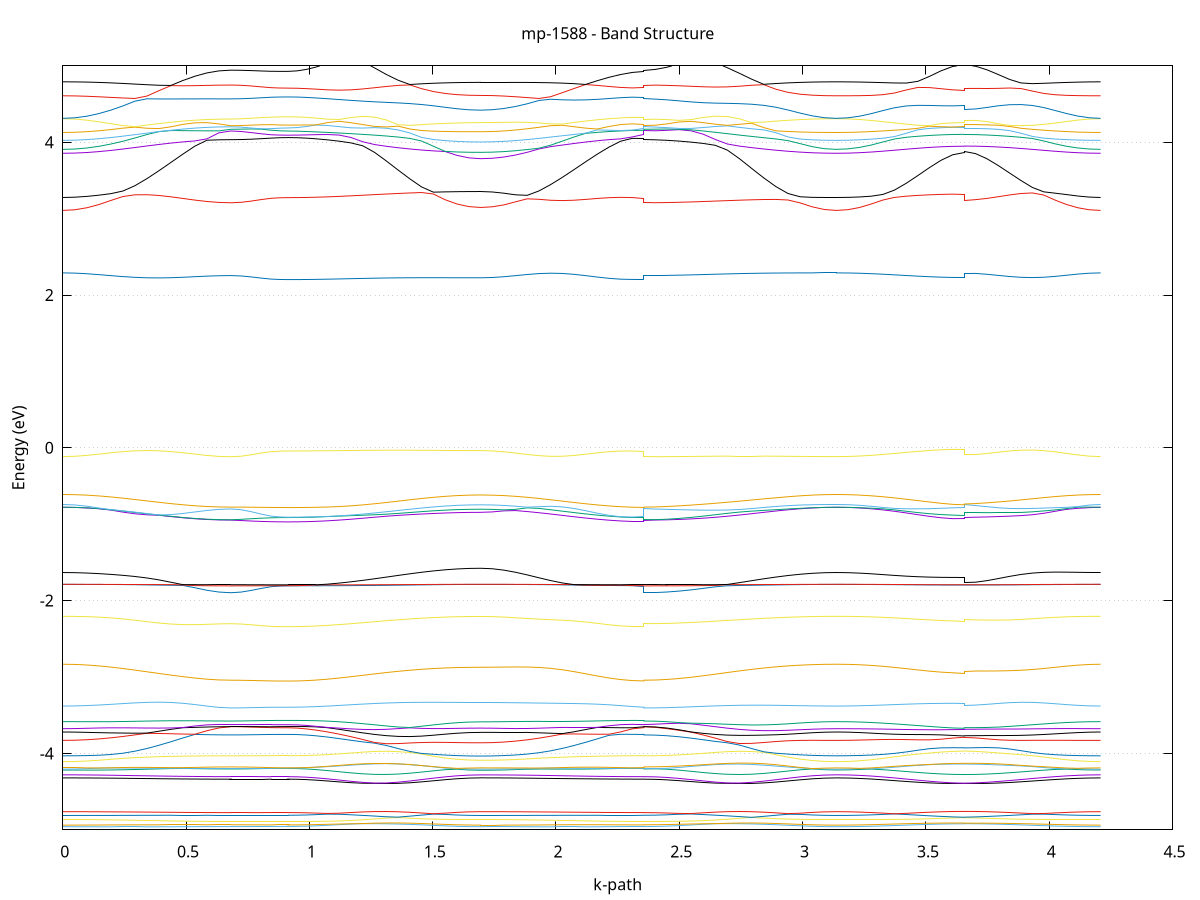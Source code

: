 set title 'mp-1588 - Band Structure'
set xlabel 'k-path'
set ylabel 'Energy (eV)'
set grid y
set yrange [-5:5]
set terminal png size 800,600
set output 'mp-1588_bands_gnuplot.png'
plot '-' using 1:2 with lines notitle, '-' using 1:2 with lines notitle, '-' using 1:2 with lines notitle, '-' using 1:2 with lines notitle, '-' using 1:2 with lines notitle, '-' using 1:2 with lines notitle, '-' using 1:2 with lines notitle, '-' using 1:2 with lines notitle, '-' using 1:2 with lines notitle, '-' using 1:2 with lines notitle, '-' using 1:2 with lines notitle, '-' using 1:2 with lines notitle, '-' using 1:2 with lines notitle, '-' using 1:2 with lines notitle, '-' using 1:2 with lines notitle, '-' using 1:2 with lines notitle, '-' using 1:2 with lines notitle, '-' using 1:2 with lines notitle, '-' using 1:2 with lines notitle, '-' using 1:2 with lines notitle, '-' using 1:2 with lines notitle, '-' using 1:2 with lines notitle, '-' using 1:2 with lines notitle, '-' using 1:2 with lines notitle, '-' using 1:2 with lines notitle, '-' using 1:2 with lines notitle, '-' using 1:2 with lines notitle, '-' using 1:2 with lines notitle, '-' using 1:2 with lines notitle, '-' using 1:2 with lines notitle, '-' using 1:2 with lines notitle, '-' using 1:2 with lines notitle, '-' using 1:2 with lines notitle, '-' using 1:2 with lines notitle, '-' using 1:2 with lines notitle, '-' using 1:2 with lines notitle, '-' using 1:2 with lines notitle, '-' using 1:2 with lines notitle, '-' using 1:2 with lines notitle, '-' using 1:2 with lines notitle, '-' using 1:2 with lines notitle, '-' using 1:2 with lines notitle, '-' using 1:2 with lines notitle, '-' using 1:2 with lines notitle, '-' using 1:2 with lines notitle, '-' using 1:2 with lines notitle, '-' using 1:2 with lines notitle, '-' using 1:2 with lines notitle, '-' using 1:2 with lines notitle, '-' using 1:2 with lines notitle, '-' using 1:2 with lines notitle, '-' using 1:2 with lines notitle, '-' using 1:2 with lines notitle, '-' using 1:2 with lines notitle, '-' using 1:2 with lines notitle, '-' using 1:2 with lines notitle, '-' using 1:2 with lines notitle, '-' using 1:2 with lines notitle, '-' using 1:2 with lines notitle, '-' using 1:2 with lines notitle, '-' using 1:2 with lines notitle, '-' using 1:2 with lines notitle, '-' using 1:2 with lines notitle, '-' using 1:2 with lines notitle, '-' using 1:2 with lines notitle, '-' using 1:2 with lines notitle, '-' using 1:2 with lines notitle, '-' using 1:2 with lines notitle, '-' using 1:2 with lines notitle, '-' using 1:2 with lines notitle, '-' using 1:2 with lines notitle, '-' using 1:2 with lines notitle, '-' using 1:2 with lines notitle, '-' using 1:2 with lines notitle, '-' using 1:2 with lines notitle, '-' using 1:2 with lines notitle, '-' using 1:2 with lines notitle, '-' using 1:2 with lines notitle, '-' using 1:2 with lines notitle, '-' using 1:2 with lines notitle, '-' using 1:2 with lines notitle, '-' using 1:2 with lines notitle, '-' using 1:2 with lines notitle, '-' using 1:2 with lines notitle, '-' using 1:2 with lines notitle, '-' using 1:2 with lines notitle, '-' using 1:2 with lines notitle, '-' using 1:2 with lines notitle, '-' using 1:2 with lines notitle, '-' using 1:2 with lines notitle, '-' using 1:2 with lines notitle, '-' using 1:2 with lines notitle, '-' using 1:2 with lines notitle, '-' using 1:2 with lines notitle, '-' using 1:2 with lines notitle, '-' using 1:2 with lines notitle, '-' using 1:2 with lines notitle, '-' using 1:2 with lines notitle, '-' using 1:2 with lines notitle, '-' using 1:2 with lines notitle, '-' using 1:2 with lines notitle, '-' using 1:2 with lines notitle, '-' using 1:2 with lines notitle, '-' using 1:2 with lines notitle, '-' using 1:2 with lines notitle, '-' using 1:2 with lines notitle, '-' using 1:2 with lines notitle, '-' using 1:2 with lines notitle, '-' using 1:2 with lines notitle, '-' using 1:2 with lines notitle, '-' using 1:2 with lines notitle, '-' using 1:2 with lines notitle, '-' using 1:2 with lines notitle, '-' using 1:2 with lines notitle, '-' using 1:2 with lines notitle, '-' using 1:2 with lines notitle, '-' using 1:2 with lines notitle, '-' using 1:2 with lines notitle, '-' using 1:2 with lines notitle, '-' using 1:2 with lines notitle, '-' using 1:2 with lines notitle, '-' using 1:2 with lines notitle, '-' using 1:2 with lines notitle, '-' using 1:2 with lines notitle, '-' using 1:2 with lines notitle, '-' using 1:2 with lines notitle, '-' using 1:2 with lines notitle, '-' using 1:2 with lines notitle, '-' using 1:2 with lines notitle, '-' using 1:2 with lines notitle, '-' using 1:2 with lines notitle, '-' using 1:2 with lines notitle, '-' using 1:2 with lines notitle, '-' using 1:2 with lines notitle, '-' using 1:2 with lines notitle, '-' using 1:2 with lines notitle, '-' using 1:2 with lines notitle, '-' using 1:2 with lines notitle, '-' using 1:2 with lines notitle, '-' using 1:2 with lines notitle, '-' using 1:2 with lines notitle, '-' using 1:2 with lines notitle, '-' using 1:2 with lines notitle, '-' using 1:2 with lines notitle, '-' using 1:2 with lines notitle, '-' using 1:2 with lines notitle, '-' using 1:2 with lines notitle, '-' using 1:2 with lines notitle, '-' using 1:2 with lines notitle, '-' using 1:2 with lines notitle, '-' using 1:2 with lines notitle, '-' using 1:2 with lines notitle, '-' using 1:2 with lines notitle, '-' using 1:2 with lines notitle, '-' using 1:2 with lines notitle, '-' using 1:2 with lines notitle, '-' using 1:2 with lines notitle, '-' using 1:2 with lines notitle, '-' using 1:2 with lines notitle, '-' using 1:2 with lines notitle, '-' using 1:2 with lines notitle, '-' using 1:2 with lines notitle, '-' using 1:2 with lines notitle, '-' using 1:2 with lines notitle, '-' using 1:2 with lines notitle, '-' using 1:2 with lines notitle, '-' using 1:2 with lines notitle, '-' using 1:2 with lines notitle, '-' using 1:2 with lines notitle, '-' using 1:2 with lines notitle, '-' using 1:2 with lines notitle, '-' using 1:2 with lines notitle, '-' using 1:2 with lines notitle, '-' using 1:2 with lines notitle, '-' using 1:2 with lines notitle, '-' using 1:2 with lines notitle, '-' using 1:2 with lines notitle, '-' using 1:2 with lines notitle, '-' using 1:2 with lines notitle, '-' using 1:2 with lines notitle
0.000000 -26.310260
0.048702 -26.309959
0.097403 -26.308960
0.146105 -26.307160
0.194807 -26.304959
0.243509 -26.302159
0.292210 -26.298859
0.340912 -26.295359
0.389614 -26.291659
0.438316 -26.288059
0.487017 -26.284460
0.535719 -26.281360
0.584421 -26.278759
0.633123 -26.276960
0.681824 -26.276259
0.681824 -26.276259
0.722671 -26.276259
0.763518 -26.276259
0.804364 -26.276359
0.845211 -26.276359
0.845211 -26.276359
0.879253 -26.276359
0.913295 -26.276359
0.913295 -26.276359
0.950616 -26.276259
0.987938 -26.275959
1.025260 -26.275559
1.025260 -26.275559
1.073022 -26.274859
1.120784 -26.274059
1.168546 -26.275460
1.216308 -26.278959
1.264071 -26.282860
1.311833 -26.287159
1.359595 -26.291459
1.407357 -26.295659
1.455119 -26.299660
1.502881 -26.303259
1.550644 -26.306159
1.598406 -26.308459
1.646168 -26.309759
1.693930 -26.310260
1.693930 -26.310260
1.741269 -26.309959
1.788607 -26.308960
1.835945 -26.307260
1.883283 -26.305059
1.930622 -26.302459
1.977960 -26.299259
2.025298 -26.295959
2.072637 -26.292359
2.119975 -26.288759
2.167313 -26.285359
2.214652 -26.282159
2.261990 -26.279459
2.309328 -26.277359
2.356667 -26.276359
2.356667 -26.276259
2.402945 -26.276159
2.449224 -26.275759
2.449224 -26.275759
2.498373 -26.275160
2.547521 -26.274359
2.596670 -26.274459
2.645818 -26.277859
2.694966 -26.281859
2.744115 -26.286160
2.793263 -26.290560
2.842412 -26.294960
2.891560 -26.299259
2.940709 -26.302960
2.989857 -26.306059
3.039005 -26.308359
3.088154 -26.309759
3.137302 -26.310260
3.137302 -26.310260
3.184415 -26.309859
3.231527 -26.308760
3.278640 -26.306759
3.325752 -26.304260
3.372864 -26.301260
3.419977 -26.297759
3.467089 -26.294259
3.514202 -26.290760
3.561314 -26.287759
3.608426 -26.285559
3.655539 -26.284759
3.655539 -26.284759
3.701620 -26.285459
3.747701 -26.287360
3.793782 -26.289959
3.839863 -26.293059
3.885944 -26.296359
3.932025 -26.299560
3.978106 -26.302560
4.024188 -26.305159
4.070269 -26.307360
4.116350 -26.308960
4.162431 -26.309959
4.208512 -26.310260
e
0.000000 -26.277859
0.048702 -26.277759
0.097403 -26.277159
0.146105 -26.276159
0.194807 -26.275059
0.243509 -26.273760
0.292210 -26.272260
0.340912 -26.270860
0.389614 -26.269559
0.438316 -26.268459
0.487017 -26.267560
0.535719 -26.267059
0.584421 -26.266959
0.633123 -26.267059
0.681824 -26.267159
0.681824 -26.267159
0.722671 -26.267059
0.763518 -26.267059
0.804364 -26.267059
0.845211 -26.267059
0.845211 -26.267059
0.879253 -26.267159
0.913295 -26.267159
0.913295 -26.267159
0.950616 -26.267259
0.987938 -26.267760
1.025260 -26.268659
1.025260 -26.268659
1.073022 -26.270359
1.120784 -26.272559
1.168546 -26.273459
1.216308 -26.272959
1.264071 -26.272759
1.311833 -26.272859
1.359595 -26.273259
1.407357 -26.273960
1.455119 -26.274759
1.502881 -26.275659
1.550644 -26.276559
1.598406 -26.277259
1.646168 -26.277759
1.693930 -26.277859
1.693930 -26.277859
1.741269 -26.277659
1.788607 -26.277159
1.835945 -26.276359
1.883283 -26.275260
1.930622 -26.273960
1.977960 -26.272559
2.025298 -26.271159
2.072637 -26.269759
2.119975 -26.268659
2.167313 -26.267760
2.214652 -26.267159
2.261990 -26.266959
2.309328 -26.266959
2.356667 -26.267059
2.356667 -26.267159
2.402945 -26.267359
2.449224 -26.268159
2.449224 -26.268159
2.498373 -26.269659
2.547521 -26.271759
2.596670 -26.273660
2.645818 -26.273059
2.694966 -26.272759
2.744115 -26.272759
2.793263 -26.273159
2.842412 -26.273760
2.891560 -26.274659
2.940709 -26.275559
2.989857 -26.276459
3.039005 -26.277259
3.088154 -26.277659
3.137302 -26.277859
3.137302 -26.277859
3.184415 -26.277759
3.231527 -26.277259
3.278640 -26.276459
3.325752 -26.275559
3.372864 -26.274659
3.419977 -26.273760
3.467089 -26.273159
3.514202 -26.272859
3.561314 -26.272859
3.608426 -26.273059
3.655539 -26.273259
3.655539 -26.273259
3.701620 -26.273159
3.747701 -26.272959
3.793782 -26.272859
3.839863 -26.273059
3.885944 -26.273560
3.932025 -26.274259
3.978106 -26.275059
4.024188 -26.275959
4.070269 -26.276660
4.116350 -26.277359
4.162431 -26.277759
4.208512 -26.277859
e
0.000000 -26.067359
0.048702 -26.067759
0.097403 -26.069059
0.146105 -26.071060
0.194807 -26.073759
0.243509 -26.076960
0.292210 -26.080459
0.340912 -26.084059
0.389614 -26.087559
0.438316 -26.090760
0.487017 -26.093659
0.535719 -26.096059
0.584421 -26.097859
0.633123 -26.098959
0.681824 -26.099259
0.681824 -26.099259
0.722671 -26.099259
0.763518 -26.099059
0.804364 -26.098959
0.845211 -26.098759
0.845211 -26.098759
0.879253 -26.098759
0.913295 -26.098660
0.913295 -26.098660
0.950616 -26.098660
0.987938 -26.098759
1.025260 -26.098759
1.025260 -26.098759
1.073022 -26.098560
1.120784 -26.097959
1.168546 -26.096960
1.216308 -26.095159
1.264071 -26.092859
1.311833 -26.089859
1.359595 -26.086260
1.407357 -26.082459
1.455119 -26.078560
1.502881 -26.074859
1.550644 -26.071459
1.598406 -26.068959
1.646168 -26.067259
1.693930 -26.066660
1.693930 -26.066660
1.741269 -26.067059
1.788607 -26.068359
1.835945 -26.070259
1.883283 -26.072859
1.930622 -26.075959
1.977960 -26.079359
2.025298 -26.082859
2.072637 -26.086360
2.119975 -26.089560
2.167313 -26.092460
2.214652 -26.094959
2.261990 -26.096860
2.309328 -26.098159
2.356667 -26.098759
2.356667 -26.099259
2.402945 -26.099259
2.449224 -26.099359
2.449224 -26.099359
2.498373 -26.099259
2.547521 -26.098859
2.596670 -26.097959
2.645818 -26.096359
2.694966 -26.094159
2.744115 -26.091259
2.793263 -26.087760
2.842412 -26.083759
2.891560 -26.079759
2.940709 -26.075859
2.989857 -26.072360
3.039005 -26.069660
3.088154 -26.067960
3.137302 -26.067359
3.137302 -26.067359
3.184415 -26.067860
3.231527 -26.069259
3.278640 -26.071559
3.325752 -26.074659
3.372864 -26.078259
3.419977 -26.082159
3.467089 -26.085859
3.514202 -26.089160
3.561314 -26.091759
3.608426 -26.093359
3.655539 -26.093960
3.655539 -26.093359
3.701620 -26.092959
3.747701 -26.091659
3.793782 -26.089560
3.839863 -26.086759
3.885944 -26.083460
3.932025 -26.080060
3.978106 -26.076559
4.024188 -26.073459
4.070269 -26.070860
4.116350 -26.068959
4.162431 -26.067759
4.208512 -26.067359
e
0.000000 -26.061459
0.048702 -26.061960
0.097403 -26.063159
0.146105 -26.065060
0.194807 -26.067659
0.243509 -26.070659
0.292210 -26.073960
0.340912 -26.077360
0.389614 -26.080659
0.438316 -26.083859
0.487017 -26.086559
0.535719 -26.088759
0.584421 -26.090459
0.633123 -26.091559
0.681824 -26.091859
0.681824 -26.091859
0.722671 -26.091959
0.763518 -26.092059
0.804364 -26.092260
0.845211 -26.092460
0.845211 -26.092460
0.879253 -26.092560
0.913295 -26.092560
0.913295 -26.092560
0.950616 -26.092560
0.987938 -26.092759
1.025260 -26.092859
1.025260 -26.092859
1.073022 -26.093059
1.120784 -26.092959
1.168546 -26.092560
1.216308 -26.091659
1.264071 -26.089959
1.311833 -26.087459
1.359595 -26.084359
1.407357 -26.080559
1.455119 -26.076359
1.502881 -26.072159
1.550644 -26.068160
1.598406 -26.064960
1.646168 -26.062859
1.693930 -26.062060
1.693930 -26.062060
1.741269 -26.062359
1.788607 -26.063659
1.835945 -26.065459
1.883283 -26.067860
1.930622 -26.070860
1.977960 -26.074060
2.025298 -26.077360
2.072637 -26.080659
2.119975 -26.083759
2.167313 -26.086559
2.214652 -26.088859
2.261990 -26.090660
2.309328 -26.091859
2.356667 -26.092460
2.356667 -26.091859
2.402945 -26.091959
2.449224 -26.092160
2.449224 -26.092160
2.498373 -26.092360
2.547521 -26.092460
2.596670 -26.092160
2.645818 -26.091359
2.694966 -26.089759
2.744115 -26.087359
2.793263 -26.084259
2.842412 -26.080459
2.891560 -26.076159
2.940709 -26.071859
2.989857 -26.067860
3.039005 -26.064459
3.088154 -26.062259
3.137302 -26.061459
3.137302 -26.061459
3.184415 -26.062060
3.231527 -26.063659
3.278640 -26.066260
3.325752 -26.069460
3.372864 -26.072959
3.419977 -26.076559
3.467089 -26.079960
3.514202 -26.082959
3.561314 -26.085259
3.608426 -26.086759
3.655539 -26.087259
3.655539 -26.087860
3.701620 -26.087359
3.747701 -26.086160
3.793782 -26.084059
3.839863 -26.081359
3.885944 -26.078359
3.932025 -26.075059
3.978106 -26.071659
4.024188 -26.068459
4.070269 -26.065559
4.116350 -26.063360
4.162431 -26.061960
4.208512 -26.061459
e
0.000000 -25.998759
0.048702 -25.998559
0.097403 -25.997760
0.146105 -25.996460
0.194807 -25.994860
0.243509 -25.993059
0.292210 -25.991159
0.340912 -25.989459
0.389614 -25.987959
0.438316 -25.986859
0.487017 -25.986059
0.535719 -25.985560
0.584421 -25.985359
0.633123 -25.985259
0.681824 -25.985259
0.681824 -25.985259
0.722671 -25.985059
0.763518 -25.984659
0.804364 -25.983960
0.845211 -25.983159
0.845211 -25.983159
0.879253 -25.982660
0.913295 -25.982460
0.913295 -25.982460
0.950616 -25.982259
0.987938 -25.981859
1.025260 -25.980960
1.025260 -25.980960
1.073022 -25.979660
1.120784 -25.978160
1.168546 -25.977259
1.216308 -25.978060
1.264071 -25.980359
1.311833 -25.983059
1.359595 -25.985959
1.407357 -25.988760
1.455119 -25.991459
1.502881 -25.993959
1.550644 -25.996059
1.598406 -25.997760
1.646168 -25.998859
1.693930 -25.999260
1.693930 -25.999260
1.741269 -25.998959
1.788607 -25.998259
1.835945 -25.997059
1.883283 -25.995459
1.930622 -25.993659
1.977960 -25.991560
2.025298 -25.989559
2.072637 -25.987559
2.119975 -25.985860
2.167313 -25.984459
2.214652 -25.983459
2.261990 -25.982959
2.309328 -25.982859
2.356667 -25.983159
2.356667 -25.985259
2.402945 -25.984859
2.449224 -25.983960
2.449224 -25.983960
2.498373 -25.982460
2.547521 -25.980659
2.596670 -25.979159
2.645818 -25.979059
2.694966 -25.980659
2.744115 -25.983259
2.793263 -25.985959
2.842412 -25.988760
2.891560 -25.991459
2.940709 -25.993859
2.989857 -25.995859
3.039005 -25.997459
3.088154 -25.998459
3.137302 -25.998759
3.137302 -25.998759
3.184415 -25.998459
3.231527 -25.997660
3.278640 -25.996260
3.325752 -25.994459
3.372864 -25.992159
3.419977 -25.989559
3.467089 -25.986659
3.514202 -25.983559
3.561314 -25.980559
3.608426 -25.977860
3.655539 -25.976460
3.655539 -25.975959
3.701620 -25.977159
3.747701 -25.979660
3.793782 -25.982460
3.839863 -25.985460
3.885944 -25.988259
3.932025 -25.990859
3.978106 -25.993260
4.024188 -25.995159
4.070269 -25.996759
4.116350 -25.997860
4.162431 -25.998559
4.208512 -25.998759
e
0.000000 -25.973460
0.048702 -25.973560
0.097403 -25.973560
0.146105 -25.973660
0.194807 -25.973759
0.243509 -25.973859
0.292210 -25.973959
0.340912 -25.973859
0.389614 -25.973759
0.438316 -25.973759
0.487017 -25.973660
0.535719 -25.973660
0.584421 -25.973660
0.633123 -25.973660
0.681824 -25.973759
0.681824 -25.973759
0.722671 -25.974059
0.763518 -25.974960
0.804364 -25.976159
0.845211 -25.977359
0.845211 -25.977359
0.879253 -25.978060
0.913295 -25.978359
0.913295 -25.978359
0.950616 -25.978060
0.987938 -25.977459
1.025260 -25.976560
1.025260 -25.976560
1.073022 -25.974960
1.120784 -25.973059
1.168546 -25.971659
1.216308 -25.971359
1.264071 -25.969959
1.311833 -25.968359
1.359595 -25.967059
1.407357 -25.966159
1.455119 -25.965960
1.502881 -25.966459
1.550644 -25.967160
1.598406 -25.967859
1.646168 -25.968459
1.693930 -25.968559
1.693930 -25.968559
1.741269 -25.968960
1.788607 -25.969659
1.835945 -25.970460
1.883283 -25.971459
1.930622 -25.972359
1.977960 -25.973360
2.025298 -25.974359
2.072637 -25.975359
2.119975 -25.976259
2.167313 -25.977059
2.214652 -25.977659
2.261990 -25.977860
2.309328 -25.977759
2.356667 -25.977359
2.356667 -25.973759
2.402945 -25.973560
2.449224 -25.972959
2.449224 -25.972959
2.498373 -25.971960
2.547521 -25.970660
2.596670 -25.971159
2.645818 -25.971259
2.694966 -25.969759
2.744115 -25.967759
2.793263 -25.966359
2.842412 -25.966859
2.891560 -25.967859
2.940709 -25.969159
2.989857 -25.970759
3.039005 -25.972160
3.088154 -25.973159
3.137302 -25.973460
3.137302 -25.973460
3.184415 -25.973260
3.231527 -25.972759
3.278640 -25.971960
3.325752 -25.971059
3.372864 -25.970059
3.419977 -25.969060
3.467089 -25.968359
3.514202 -25.967959
3.561314 -25.968359
3.608426 -25.969559
3.655539 -25.970460
3.655539 -25.969859
3.701620 -25.969060
3.747701 -25.967759
3.793782 -25.966859
3.839863 -25.966559
3.885944 -25.966959
3.932025 -25.967859
3.978106 -25.968960
4.024188 -25.970260
4.070269 -25.971459
4.116350 -25.972559
4.162431 -25.973260
4.208512 -25.973460
e
0.000000 -25.963059
0.048702 -25.963059
0.097403 -25.963059
0.146105 -25.963159
0.194807 -25.963359
0.243509 -25.963459
0.292210 -25.963459
0.340912 -25.963259
0.389614 -25.962860
0.438316 -25.962259
0.487017 -25.961360
0.535719 -25.962259
0.584421 -25.963759
0.633123 -25.964659
0.681824 -25.964959
0.681824 -25.964959
0.722671 -25.964959
0.763518 -25.964959
0.804364 -25.964859
0.845211 -25.964859
0.845211 -25.964859
0.879253 -25.964859
0.913295 -25.964759
0.913295 -25.964759
0.950616 -25.965059
0.987938 -25.965760
1.025260 -25.966759
1.025260 -25.966759
1.073022 -25.968459
1.120784 -25.970260
1.168546 -25.971059
1.216308 -25.969259
1.264071 -25.967659
1.311833 -25.966559
1.359595 -25.965860
1.407357 -25.965760
1.455119 -25.965760
1.502881 -25.965960
1.550644 -25.966359
1.598406 -25.966859
1.646168 -25.967360
1.693930 -25.967460
1.693930 -25.967460
1.741269 -25.967160
1.788607 -25.966559
1.835945 -25.965860
1.883283 -25.965259
1.930622 -25.964560
1.977960 -25.963859
2.025298 -25.962960
2.072637 -25.962059
2.119975 -25.961060
2.167313 -25.959860
2.214652 -25.961759
2.261990 -25.963359
2.309328 -25.964360
2.356667 -25.964859
2.356667 -25.964959
2.402945 -25.965359
2.449224 -25.966459
2.449224 -25.966459
2.498373 -25.967959
2.547521 -25.969659
2.596670 -25.969359
2.645818 -25.968059
2.694966 -25.967059
2.744115 -25.966459
2.793263 -25.965960
2.842412 -25.964360
2.891560 -25.963359
2.940709 -25.962860
2.989857 -25.962760
3.039005 -25.962860
3.088154 -25.962960
3.137302 -25.963059
3.137302 -25.963059
3.184415 -25.962960
3.231527 -25.962960
3.278640 -25.962860
3.325752 -25.962860
3.372864 -25.962960
3.419977 -25.963159
3.467089 -25.963659
3.514202 -25.964260
3.561314 -25.964859
3.608426 -25.964959
3.655539 -25.965059
3.655539 -25.966359
3.701620 -25.966259
3.747701 -25.966159
3.793782 -25.966060
3.839863 -25.965660
3.885944 -25.965259
3.932025 -25.964759
3.978106 -25.964360
4.024188 -25.963859
4.070269 -25.963559
4.116350 -25.963259
4.162431 -25.963059
4.208512 -25.963059
e
0.000000 -25.939259
0.048702 -25.939559
0.097403 -25.940559
0.146105 -25.942159
0.194807 -25.944360
0.243509 -25.946859
0.292210 -25.949659
0.340912 -25.952559
0.389614 -25.955360
0.438316 -25.958060
0.487017 -25.960359
0.535719 -25.960359
0.584421 -25.959459
0.633123 -25.958859
0.681824 -25.958659
0.681824 -25.958659
0.722671 -25.958559
0.763518 -25.958060
0.804364 -25.957559
0.845211 -25.957159
0.845211 -25.957159
0.879253 -25.956959
0.913295 -25.956959
0.913295 -25.956959
0.950616 -25.956760
0.987938 -25.956159
1.025260 -25.955360
1.025260 -25.955360
1.073022 -25.953959
1.120784 -25.952459
1.168546 -25.950859
1.216308 -25.949359
1.264071 -25.947859
1.311833 -25.946459
1.359595 -25.945159
1.407357 -25.943859
1.455119 -25.942659
1.502881 -25.941460
1.550644 -25.940459
1.598406 -25.939760
1.646168 -25.939259
1.693930 -25.939059
1.693930 -25.939059
1.741269 -25.939359
1.788607 -25.940359
1.835945 -25.941959
1.883283 -25.943959
1.930622 -25.946459
1.977960 -25.949160
2.025298 -25.951960
2.072637 -25.954759
2.119975 -25.957359
2.167313 -25.959760
2.214652 -25.958759
2.261990 -25.957859
2.309328 -25.957359
2.356667 -25.957159
2.356667 -25.958659
2.402945 -25.958260
2.449224 -25.957259
2.449224 -25.957259
2.498373 -25.955959
2.547521 -25.954259
2.596670 -25.952459
2.645818 -25.950660
2.694966 -25.948960
2.744115 -25.947259
2.793263 -25.945759
2.842412 -25.944360
2.891560 -25.943060
2.940709 -25.941759
2.989857 -25.940759
3.039005 -25.939960
3.088154 -25.939459
3.137302 -25.939259
3.137302 -25.939259
3.184415 -25.939459
3.231527 -25.940160
3.278640 -25.941260
3.325752 -25.942759
3.372864 -25.944560
3.419977 -25.946459
3.467089 -25.948459
3.514202 -25.950259
3.561314 -25.951559
3.608426 -25.952360
3.655539 -25.952659
3.655539 -25.952360
3.701620 -25.952160
3.747701 -25.951559
3.793782 -25.950460
3.839863 -25.948960
3.885944 -25.947259
3.932025 -25.945459
3.978106 -25.943659
4.024188 -25.942159
4.070269 -25.940859
4.116350 -25.939960
4.162431 -25.939359
4.208512 -25.939259
e
0.000000 -25.754459
0.048702 -25.754060
0.097403 -25.752859
0.146105 -25.750860
0.194807 -25.748359
0.243509 -25.745459
0.292210 -25.742259
0.340912 -25.738959
0.389614 -25.735660
0.438316 -25.732560
0.487017 -25.729859
0.535719 -25.727659
0.584421 -25.726059
0.633123 -25.724960
0.681824 -25.724659
0.681824 -25.724659
0.722671 -25.724759
0.763518 -25.725060
0.804364 -25.725359
0.845211 -25.725659
0.845211 -25.725659
0.879253 -25.725759
0.913295 -25.725859
0.913295 -25.725859
0.950616 -25.726460
0.987938 -25.728260
1.025260 -25.730960
1.025260 -25.730960
1.073022 -25.734959
1.120784 -25.739159
1.168546 -25.743360
1.216308 -25.747159
1.264071 -25.750259
1.311833 -25.752660
1.359595 -25.754459
1.407357 -25.755560
1.455119 -25.756159
1.502881 -25.756259
1.550644 -25.756159
1.598406 -25.755859
1.646168 -25.755660
1.693930 -25.755660
1.693930 -25.755660
1.741269 -25.755159
1.788607 -25.753960
1.835945 -25.752159
1.883283 -25.749759
1.930622 -25.746959
1.977960 -25.743859
2.025298 -25.740559
2.072637 -25.737260
2.119975 -25.734260
2.167313 -25.731559
2.214652 -25.729259
2.261990 -25.727459
2.309328 -25.726259
2.356667 -25.725659
2.356667 -25.724659
2.402945 -25.725659
2.449224 -25.728260
2.449224 -25.728260
2.498373 -25.732259
2.547521 -25.736559
2.596670 -25.740959
2.645818 -25.744860
2.694966 -25.748259
2.744115 -25.750960
2.793263 -25.752959
2.842412 -25.754259
2.891560 -25.754959
2.940709 -25.755159
2.989857 -25.755059
3.039005 -25.754859
3.088154 -25.754559
3.137302 -25.754459
3.137302 -25.754459
3.184415 -25.754359
3.231527 -25.753960
3.278640 -25.753359
3.325752 -25.752660
3.372864 -25.751859
3.419977 -25.750960
3.467089 -25.750059
3.514202 -25.749260
3.561314 -25.748659
3.608426 -25.748259
3.655539 -25.748060
3.655539 -25.749260
3.701620 -25.749360
3.747701 -25.749659
3.793782 -25.750159
3.839863 -25.750760
3.885944 -25.751359
3.932025 -25.752059
3.978106 -25.752660
4.024188 -25.753259
4.070269 -25.753760
4.116350 -25.754160
4.162431 -25.754359
4.208512 -25.754459
e
0.000000 -25.751259
0.048702 -25.750760
0.097403 -25.749460
0.146105 -25.747459
0.194807 -25.744860
0.243509 -25.741760
0.292210 -25.738259
0.340912 -25.734659
0.389614 -25.731160
0.438316 -25.727860
0.487017 -25.725060
0.535719 -25.722659
0.584421 -25.720959
0.633123 -25.719959
0.681824 -25.719559
0.681824 -25.719559
0.722671 -25.719459
0.763518 -25.719159
0.804364 -25.718860
0.845211 -25.718559
0.845211 -25.718559
0.879253 -25.718359
0.913295 -25.718259
0.913295 -25.718259
0.950616 -25.718760
0.987938 -25.719959
1.025260 -25.721960
1.025260 -25.721960
1.073022 -25.725259
1.120784 -25.728959
1.168546 -25.732959
1.216308 -25.736859
1.264071 -25.740360
1.311833 -25.743260
1.359595 -25.745759
1.407357 -25.747660
1.455119 -25.748959
1.502881 -25.749560
1.550644 -25.749959
1.598406 -25.750059
1.646168 -25.750059
1.693930 -25.749959
1.693930 -25.749959
1.741269 -25.749560
1.788607 -25.748359
1.835945 -25.746460
1.883283 -25.743959
1.930622 -25.740859
1.977960 -25.737659
2.025298 -25.734160
2.072637 -25.730659
2.119975 -25.727459
2.167313 -25.724659
2.214652 -25.722160
2.261990 -25.720360
2.309328 -25.719159
2.356667 -25.718559
2.356667 -25.719559
2.402945 -25.720159
2.449224 -25.722060
2.449224 -25.722060
2.498373 -25.725160
2.547521 -25.728859
2.596670 -25.732859
2.645818 -25.736859
2.694966 -25.740559
2.744115 -25.743859
2.793263 -25.746460
2.842412 -25.748459
2.891560 -25.749859
2.940709 -25.750659
2.989857 -25.751060
3.039005 -25.751259
3.088154 -25.751259
3.137302 -25.751259
3.137302 -25.751259
3.184415 -25.751060
3.231527 -25.750559
3.278640 -25.749759
3.325752 -25.748859
3.372864 -25.747860
3.419977 -25.746859
3.467089 -25.745859
3.514202 -25.745059
3.561314 -25.744459
3.608426 -25.744059
3.655539 -25.743959
3.655539 -25.742759
3.701620 -25.742859
3.747701 -25.743260
3.793782 -25.743859
3.839863 -25.744660
3.885944 -25.745559
3.932025 -25.746659
3.978106 -25.747760
4.024188 -25.748859
4.070269 -25.749759
4.116350 -25.750559
4.162431 -25.751060
4.208512 -25.751259
e
0.000000 -25.662660
0.048702 -25.662959
0.097403 -25.663759
0.146105 -25.665159
0.194807 -25.666960
0.243509 -25.669059
0.292210 -25.671359
0.340912 -25.673759
0.389614 -25.676260
0.438316 -25.678459
0.487017 -25.680459
0.535719 -25.682160
0.584421 -25.683459
0.633123 -25.684159
0.681824 -25.684459
0.681824 -25.684459
0.722671 -25.684559
0.763518 -25.684759
0.804364 -25.684959
0.845211 -25.685260
0.845211 -25.685260
0.879253 -25.685360
0.913295 -25.685460
0.913295 -25.685460
0.950616 -25.684759
0.987938 -25.682959
1.025260 -25.680459
1.025260 -25.680459
1.073022 -25.676459
1.120784 -25.672259
1.168546 -25.668159
1.216308 -25.664459
1.264071 -25.661259
1.311833 -25.658559
1.359595 -25.656460
1.407357 -25.655459
1.455119 -25.656659
1.502881 -25.657960
1.550644 -25.659260
1.598406 -25.660359
1.646168 -25.661060
1.693930 -25.661259
1.693930 -25.661259
1.741269 -25.661659
1.788607 -25.662759
1.835945 -25.664359
1.883283 -25.666359
1.930622 -25.668760
1.977960 -25.671159
2.025298 -25.673759
2.072637 -25.676260
2.119975 -25.678659
2.167313 -25.680860
2.214652 -25.682659
2.261990 -25.683960
2.309328 -25.684859
2.356667 -25.685260
2.356667 -25.684459
2.402945 -25.683459
2.449224 -25.680860
2.449224 -25.680860
2.498373 -25.677059
2.547521 -25.672659
2.596670 -25.668359
2.645818 -25.664359
2.694966 -25.660860
2.744115 -25.657960
2.793263 -25.655659
2.842412 -25.656460
2.891560 -25.657559
2.940709 -25.659059
2.989857 -25.660359
3.039005 -25.661559
3.088154 -25.662360
3.137302 -25.662660
3.137302 -25.662660
3.184415 -25.662560
3.231527 -25.662460
3.278640 -25.662360
3.325752 -25.662159
3.372864 -25.661859
3.419977 -25.661559
3.467089 -25.661160
3.514202 -25.660659
3.561314 -25.660159
3.608426 -25.659759
3.655539 -25.659660
3.655539 -25.660659
3.701620 -25.660659
3.747701 -25.660659
3.793782 -25.660559
3.839863 -25.660659
3.885944 -25.660760
3.932025 -25.660960
3.978106 -25.661259
4.024188 -25.661659
4.070269 -25.662059
4.116350 -25.662360
4.162431 -25.662560
4.208512 -25.662660
e
0.000000 -25.651359
0.048702 -25.651459
0.097403 -25.651760
0.146105 -25.652359
0.194807 -25.653260
0.243509 -25.654359
0.292210 -25.655659
0.340912 -25.656959
0.389614 -25.658359
0.438316 -25.659759
0.487017 -25.660960
0.535719 -25.662059
0.584421 -25.662859
0.633123 -25.663359
0.681824 -25.663559
0.681824 -25.663559
0.722671 -25.663459
0.763518 -25.663159
0.804364 -25.662759
0.845211 -25.662460
0.845211 -25.662460
0.879253 -25.662259
0.913295 -25.662259
0.913295 -25.662259
0.950616 -25.661959
0.987938 -25.661259
1.025260 -25.660259
1.025260 -25.660259
1.073022 -25.658659
1.120784 -25.657059
1.168546 -25.655659
1.216308 -25.654660
1.264071 -25.654159
1.311833 -25.654159
1.359595 -25.654559
1.407357 -25.654860
1.455119 -25.653759
1.502881 -25.653160
1.550644 -25.652859
1.598406 -25.652759
1.646168 -25.652659
1.693930 -25.652659
1.693930 -25.652659
1.741269 -25.652659
1.788607 -25.652859
1.835945 -25.653059
1.883283 -25.653560
1.930622 -25.654259
1.977960 -25.655159
2.025298 -25.656159
2.072637 -25.657259
2.119975 -25.658459
2.167313 -25.659560
2.214652 -25.660559
2.261990 -25.661459
2.309328 -25.662059
2.356667 -25.662460
2.356667 -25.663559
2.402945 -25.663159
2.449224 -25.662159
2.449224 -25.662159
2.498373 -25.660659
2.547521 -25.658959
2.596670 -25.657359
2.645818 -25.656159
2.694966 -25.655459
2.744115 -25.655259
2.793263 -25.655559
2.842412 -25.653859
2.891560 -25.652759
2.940709 -25.651960
2.989857 -25.651559
3.039005 -25.651459
3.088154 -25.651359
3.137302 -25.651359
3.137302 -25.651359
3.184415 -25.651459
3.231527 -25.651559
3.278640 -25.651760
3.325752 -25.652159
3.372864 -25.652659
3.419977 -25.653160
3.467089 -25.653759
3.514202 -25.654359
3.561314 -25.654960
3.608426 -25.655459
3.655539 -25.655659
3.655539 -25.654559
3.701620 -25.654559
3.747701 -25.654559
3.793782 -25.654559
3.839863 -25.654459
3.885944 -25.654159
3.932025 -25.653759
3.978106 -25.653160
4.024188 -25.652659
4.070269 -25.652060
4.116350 -25.651760
4.162431 -25.651459
4.208512 -25.651359
e
0.000000 -25.609260
0.048702 -25.608859
0.097403 -25.607859
0.146105 -25.606260
0.194807 -25.606559
0.243509 -25.608960
0.292210 -25.611659
0.340912 -25.614559
0.389614 -25.617559
0.438316 -25.620459
0.487017 -25.622960
0.535719 -25.625159
0.584421 -25.626859
0.633123 -25.627959
0.681824 -25.628359
0.681824 -25.628359
0.722671 -25.628359
0.763518 -25.628459
0.804364 -25.628459
0.845211 -25.628559
0.845211 -25.628559
0.879253 -25.628659
0.913295 -25.628659
0.913295 -25.628659
0.950616 -25.628559
0.987938 -25.628259
1.025260 -25.627660
1.025260 -25.627660
1.073022 -25.626759
1.120784 -25.625459
1.168546 -25.623959
1.216308 -25.622259
1.264071 -25.620459
1.311833 -25.618559
1.359595 -25.616760
1.407357 -25.614959
1.455119 -25.613359
1.502881 -25.611959
1.550644 -25.610760
1.598406 -25.609959
1.646168 -25.609459
1.693930 -25.609160
1.693930 -25.609160
1.741269 -25.608859
1.788607 -25.607859
1.835945 -25.606359
1.883283 -25.606359
1.930622 -25.608659
1.977960 -25.611259
2.025298 -25.614159
2.072637 -25.617059
2.119975 -25.619960
2.167313 -25.622660
2.214652 -25.624959
2.261990 -25.626759
2.309328 -25.628059
2.356667 -25.628559
2.356667 -25.628359
2.402945 -25.628159
2.449224 -25.627660
2.449224 -25.627660
2.498373 -25.626859
2.547521 -25.625659
2.596670 -25.624260
2.645818 -25.622559
2.694966 -25.620759
2.744115 -25.618859
2.793263 -25.617059
2.842412 -25.615160
2.891560 -25.613560
2.940709 -25.612060
2.989857 -25.610860
3.039005 -25.609959
3.088154 -25.609459
3.137302 -25.609260
3.137302 -25.609260
3.184415 -25.609160
3.231527 -25.609060
3.278640 -25.608859
3.325752 -25.608559
3.372864 -25.608259
3.419977 -25.607859
3.467089 -25.607460
3.514202 -25.606959
3.561314 -25.606459
3.608426 -25.605960
3.655539 -25.605659
3.655539 -25.605659
3.701620 -25.605960
3.747701 -25.606459
3.793782 -25.606859
3.839863 -25.607359
3.885944 -25.607660
3.932025 -25.608059
3.978106 -25.608359
4.024188 -25.608659
4.070269 -25.608859
4.116350 -25.609060
4.162431 -25.609160
4.208512 -25.609260
e
0.000000 -25.601859
0.048702 -25.602259
0.097403 -25.603060
0.146105 -25.604560
0.194807 -25.604159
0.243509 -25.601660
0.292210 -25.598959
0.340912 -25.596159
0.389614 -25.593259
0.438316 -25.590660
0.487017 -25.588359
0.535719 -25.586460
0.584421 -25.585059
0.633123 -25.584159
0.681824 -25.583859
0.681824 -25.583859
0.722671 -25.583859
0.763518 -25.583859
0.804364 -25.583959
0.845211 -25.583959
0.845211 -25.583959
0.879253 -25.583859
0.913295 -25.583859
0.913295 -25.583859
0.950616 -25.583959
0.987938 -25.584259
1.025260 -25.584760
1.025260 -25.584760
1.073022 -25.585659
1.120784 -25.586859
1.168546 -25.588259
1.216308 -25.589859
1.264071 -25.591459
1.311833 -25.593259
1.359595 -25.594859
1.407357 -25.596459
1.455119 -25.597959
1.502881 -25.599259
1.550644 -25.600359
1.598406 -25.601159
1.646168 -25.601560
1.693930 -25.601760
1.693930 -25.601760
1.741269 -25.602059
1.788607 -25.602960
1.835945 -25.604360
1.883283 -25.604360
1.930622 -25.601959
1.977960 -25.599359
2.025298 -25.596559
2.072637 -25.593760
2.119975 -25.591259
2.167313 -25.588859
2.214652 -25.586959
2.261990 -25.585359
2.309328 -25.584359
2.356667 -25.583959
2.356667 -25.583859
2.402945 -25.584059
2.449224 -25.584459
2.449224 -25.584459
2.498373 -25.585259
2.547521 -25.586360
2.596670 -25.587760
2.645818 -25.589360
2.694966 -25.591060
2.744115 -25.592759
2.793263 -25.594559
2.842412 -25.596259
2.891560 -25.597859
2.940709 -25.599259
2.989857 -25.600359
3.039005 -25.601259
3.088154 -25.601760
3.137302 -25.601859
3.137302 -25.601859
3.184415 -25.601959
3.231527 -25.601959
3.278640 -25.602159
3.325752 -25.602359
3.372864 -25.602659
3.419977 -25.603060
3.467089 -25.603459
3.514202 -25.603859
3.561314 -25.604360
3.608426 -25.604760
3.655539 -25.605059
3.655539 -25.605159
3.701620 -25.604859
3.747701 -25.604460
3.793782 -25.603959
3.839863 -25.603559
3.885944 -25.603160
3.932025 -25.602759
3.978106 -25.602459
4.024188 -25.602259
4.070269 -25.602059
4.116350 -25.601959
4.162431 -25.601959
4.208512 -25.601859
e
0.000000 -17.108960
0.048702 -17.108859
0.097403 -17.108759
0.146105 -17.108559
0.194807 -17.108459
0.243509 -17.112260
0.292210 -17.117859
0.340912 -17.123259
0.389614 -17.127959
0.438316 -17.131960
0.487017 -17.135060
0.535719 -17.137259
0.584421 -17.138659
0.633123 -17.139359
0.681824 -17.139560
0.681824 -17.139560
0.722671 -17.139660
0.763518 -17.139660
0.804364 -17.139760
0.845211 -17.139760
0.845211 -17.139760
0.879253 -17.139760
0.913295 -17.139760
0.913295 -17.139760
0.950616 -17.139359
0.987938 -17.138459
1.025260 -17.136959
1.025260 -17.136959
1.073022 -17.134359
1.120784 -17.130959
1.168546 -17.127159
1.216308 -17.123159
1.264071 -17.119059
1.311833 -17.115160
1.359595 -17.111459
1.407357 -17.108259
1.455119 -17.105559
1.502881 -17.104259
1.550644 -17.103859
1.598406 -17.103759
1.646168 -17.103659
1.693930 -17.103659
1.693930 -17.103659
1.741269 -17.105559
1.788607 -17.108759
1.835945 -17.112060
1.883283 -17.115060
1.930622 -17.117759
1.977960 -17.120059
2.025298 -17.122059
2.072637 -17.124260
2.119975 -17.127360
2.167313 -17.131059
2.214652 -17.134659
2.261990 -17.137459
2.309328 -17.139159
2.356667 -17.139760
2.356667 -17.139560
2.402945 -17.139159
2.449224 -17.137960
2.449224 -17.137960
2.498373 -17.135959
2.547521 -17.133259
2.596670 -17.130059
2.645818 -17.126659
2.694966 -17.123259
2.744115 -17.120059
2.793263 -17.117159
2.842412 -17.114659
2.891560 -17.112659
2.940709 -17.111159
2.989857 -17.110159
3.039005 -17.109459
3.088154 -17.109060
3.137302 -17.108960
3.137302 -17.108960
3.184415 -17.108960
3.231527 -17.109060
3.278640 -17.109260
3.325752 -17.109559
3.372864 -17.109959
3.419977 -17.110660
3.467089 -17.111659
3.514202 -17.113059
3.561314 -17.114359
3.608426 -17.115260
3.655539 -17.115559
3.655539 -17.119660
3.701620 -17.119459
3.747701 -17.118759
3.793782 -17.117459
3.839863 -17.115559
3.885944 -17.113059
3.932025 -17.109959
3.978106 -17.106459
4.024188 -17.106060
4.070269 -17.107159
4.116350 -17.108159
4.162431 -17.108759
4.208512 -17.108960
e
0.000000 -17.093259
0.048702 -17.094259
0.097403 -17.097160
0.146105 -17.101360
0.194807 -17.106559
0.243509 -17.108359
0.292210 -17.108659
0.340912 -17.109360
0.389614 -17.110660
0.438316 -17.112459
0.487017 -17.114659
0.535719 -17.116960
0.584421 -17.119059
0.633123 -17.120559
0.681824 -17.121059
0.681824 -17.121059
0.722671 -17.121059
0.763518 -17.120959
0.804364 -17.120859
0.845211 -17.120859
0.845211 -17.120859
0.879253 -17.120959
0.913295 -17.120959
0.913295 -17.120959
0.950616 -17.120859
0.987938 -17.120259
1.025260 -17.119459
1.025260 -17.119459
1.073022 -17.117859
1.120784 -17.116059
1.168546 -17.113959
1.216308 -17.111959
1.264071 -17.109959
1.311833 -17.108159
1.359595 -17.106759
1.407357 -17.105559
1.455119 -17.104760
1.502881 -17.103459
1.550644 -17.101760
1.598406 -17.100659
1.646168 -17.100060
1.693930 -17.099860
1.693930 -17.099860
1.741269 -17.098460
1.788607 -17.096960
1.835945 -17.096559
1.883283 -17.097859
1.930622 -17.100759
1.977960 -17.104859
2.025298 -17.109559
2.072637 -17.113959
2.119975 -17.116960
2.167313 -17.118559
2.214652 -17.119259
2.261990 -17.119860
2.309328 -17.120359
2.356667 -17.120859
2.356667 -17.121059
2.402945 -17.120759
2.449224 -17.119660
2.449224 -17.119660
2.498373 -17.117759
2.547521 -17.115360
2.596670 -17.112559
2.645818 -17.109459
2.694966 -17.106459
2.744115 -17.103559
2.793263 -17.100959
2.842412 -17.098660
2.891560 -17.096860
2.940709 -17.095460
2.989857 -17.094459
3.039005 -17.093760
3.088154 -17.093359
3.137302 -17.093259
3.137302 -17.093259
3.184415 -17.093760
3.231527 -17.095059
3.278640 -17.097160
3.325752 -17.099659
3.372864 -17.102259
3.419977 -17.104660
3.467089 -17.106559
3.514202 -17.107560
3.561314 -17.108159
3.608426 -17.108359
3.655539 -17.108459
3.655539 -17.103359
3.701620 -17.103260
3.747701 -17.103060
3.793782 -17.102860
3.839863 -17.102860
3.885944 -17.103160
3.932025 -17.103959
3.978106 -17.104959
4.024188 -17.102659
4.070269 -17.099059
4.116350 -17.096059
4.162431 -17.093960
4.208512 -17.093259
e
0.000000 -17.044259
0.048702 -17.044159
0.097403 -17.043959
0.146105 -17.043859
0.194807 -17.044159
0.243509 -17.044960
0.292210 -17.046059
0.340912 -17.047459
0.389614 -17.048959
0.438316 -17.050259
0.487017 -17.051260
0.535719 -17.051959
0.584421 -17.052459
0.633123 -17.052660
0.681824 -17.052760
0.681824 -17.052760
0.722671 -17.052760
0.763518 -17.052760
0.804364 -17.052760
0.845211 -17.052760
0.845211 -17.052760
0.879253 -17.052760
0.913295 -17.052760
0.913295 -17.052760
0.950616 -17.052560
0.987938 -17.052159
1.025260 -17.051559
1.025260 -17.051559
1.073022 -17.050359
1.120784 -17.049059
1.168546 -17.047659
1.216308 -17.046259
1.264071 -17.044960
1.311833 -17.043959
1.359595 -17.043259
1.407357 -17.042759
1.455119 -17.042559
1.502881 -17.042559
1.550644 -17.042659
1.598406 -17.042759
1.646168 -17.042859
1.693930 -17.042959
1.693930 -17.042959
1.741269 -17.043159
1.788607 -17.043959
1.835945 -17.044859
1.883283 -17.045659
1.930622 -17.046259
1.977960 -17.046760
2.025298 -17.047259
2.072637 -17.047960
2.119975 -17.048859
2.167313 -17.049959
2.214652 -17.051060
2.261990 -17.051959
2.309328 -17.052560
2.356667 -17.052760
2.356667 -17.052760
2.402945 -17.052560
2.449224 -17.051959
2.449224 -17.051959
2.498373 -17.051060
2.547521 -17.049860
2.596670 -17.048659
2.645818 -17.047359
2.694966 -17.046159
2.744115 -17.045160
2.793263 -17.044459
2.842412 -17.044059
2.891560 -17.043859
2.940709 -17.043859
2.989857 -17.043959
3.039005 -17.044059
3.088154 -17.044259
3.137302 -17.044259
3.137302 -17.044259
3.184415 -17.044159
3.231527 -17.044059
3.278640 -17.043760
3.325752 -17.043660
3.372864 -17.043560
3.419977 -17.043560
3.467089 -17.043760
3.514202 -17.043859
3.561314 -17.044059
3.608426 -17.044259
3.655539 -17.044259
3.655539 -17.045359
3.701620 -17.045260
3.747701 -17.045160
3.793782 -17.044859
3.839863 -17.044459
3.885944 -17.043959
3.932025 -17.043460
3.978106 -17.043159
4.024188 -17.043159
4.070269 -17.043359
4.116350 -17.043760
4.162431 -17.044059
4.208512 -17.044259
e
0.000000 -15.326259
0.048702 -15.326359
0.097403 -15.326859
0.146105 -15.327259
0.194807 -15.327360
0.243509 -15.326859
0.292210 -15.325859
0.340912 -15.324359
0.389614 -15.322760
0.438316 -15.321159
0.487017 -15.319959
0.535719 -15.319159
0.584421 -15.318759
0.633123 -15.318559
0.681824 -15.318459
0.681824 -15.318459
0.722671 -15.318559
0.763518 -15.318759
0.804364 -15.318960
0.845211 -15.319159
0.845211 -15.319159
0.879253 -15.319259
0.913295 -15.319259
0.913295 -15.319259
0.950616 -15.319259
0.987938 -15.319259
1.025260 -15.319359
1.025260 -15.319359
1.073022 -15.319359
1.120784 -15.319559
1.168546 -15.319859
1.216308 -15.320359
1.264071 -15.321159
1.311833 -15.322059
1.359595 -15.323259
1.407357 -15.324559
1.455119 -15.325859
1.502881 -15.327159
1.550644 -15.328359
1.598406 -15.329259
1.646168 -15.329859
1.693930 -15.330059
1.693930 -15.330059
1.741269 -15.329559
1.788607 -15.328259
1.835945 -15.326659
1.883283 -15.324959
1.930622 -15.323759
1.977960 -15.323059
2.025298 -15.322760
2.072637 -15.322559
2.119975 -15.322159
2.167313 -15.321559
2.214652 -15.320759
2.261990 -15.320059
2.309328 -15.319459
2.356667 -15.319159
2.356667 -15.318459
2.402945 -15.318459
2.449224 -15.318359
2.449224 -15.318359
2.498373 -15.318259
2.547521 -15.318160
2.596670 -15.318259
2.645818 -15.318359
2.694966 -15.318759
2.744115 -15.319459
2.793263 -15.320259
2.842412 -15.321359
2.891560 -15.322459
2.940709 -15.323659
2.989857 -15.324659
3.039005 -15.325459
3.088154 -15.326059
3.137302 -15.326259
3.137302 -15.326259
3.184415 -15.326159
3.231527 -15.326159
3.278640 -15.325959
3.325752 -15.325559
3.372864 -15.325159
3.419977 -15.324559
3.467089 -15.323859
3.514202 -15.323159
3.561314 -15.322459
3.608426 -15.322059
3.655539 -15.321960
3.655539 -15.319559
3.701620 -15.319759
3.747701 -15.320359
3.793782 -15.321459
3.839863 -15.322859
3.885944 -15.324459
3.932025 -15.325959
3.978106 -15.326959
4.024188 -15.327459
4.070269 -15.327360
4.116350 -15.326959
4.162431 -15.326459
4.208512 -15.326259
e
0.000000 -14.907360
0.048702 -14.905459
0.097403 -14.900359
0.146105 -14.893359
0.194807 -14.886359
0.243509 -14.881460
0.292210 -14.879459
0.340912 -14.880059
0.389614 -14.881959
0.438316 -14.883659
0.487017 -14.884359
0.535719 -14.883859
0.584421 -14.882659
0.633123 -14.881359
0.681824 -14.880859
0.681824 -14.880859
0.722671 -14.880459
0.763518 -14.879459
0.804364 -14.878059
0.845211 -14.876759
0.845211 -14.876759
0.879253 -14.876159
0.913295 -14.875859
0.913295 -14.875859
0.950616 -14.875859
0.987938 -14.875759
1.025260 -14.875659
1.025260 -14.875659
1.073022 -14.875559
1.120784 -14.875459
1.168546 -14.875459
1.216308 -14.875759
1.264071 -14.876159
1.311833 -14.876759
1.359595 -14.877660
1.407357 -14.878659
1.455119 -14.879859
1.502881 -14.880959
1.550644 -14.881959
1.598406 -14.882759
1.646168 -14.883259
1.693930 -14.883459
1.693930 -14.883459
1.741269 -14.885659
1.788607 -14.890959
1.835945 -14.896660
1.883283 -14.900460
1.930622 -14.900859
1.977960 -14.897759
2.025298 -14.892159
2.072637 -14.885759
2.119975 -14.880259
2.167313 -14.876959
2.214652 -14.875759
2.261990 -14.875959
2.309328 -14.876459
2.356667 -14.876759
2.356667 -14.880859
2.402945 -14.880959
2.449224 -14.881359
2.449224 -14.881359
2.498373 -14.882059
2.547521 -14.883059
2.596670 -14.884359
2.645818 -14.886159
2.694966 -14.888359
2.744115 -14.890759
2.793263 -14.893459
2.842412 -14.896359
2.891560 -14.899259
2.940709 -14.901859
2.989857 -14.904159
3.039005 -14.905860
3.088154 -14.906959
3.137302 -14.907360
3.137302 -14.907360
3.184415 -14.906459
3.231527 -14.903659
3.278640 -14.899559
3.325752 -14.894759
3.372864 -14.889759
3.419977 -14.885359
3.467089 -14.881859
3.514202 -14.879359
3.561314 -14.877759
3.608426 -14.876959
3.655539 -14.876659
3.655539 -14.891159
3.701620 -14.890759
3.747701 -14.889659
3.793782 -14.887659
3.839863 -14.884759
3.885944 -14.881859
3.932025 -14.880159
3.978106 -14.881159
4.024188 -14.885559
4.070269 -14.892459
4.116350 -14.899760
4.162431 -14.905359
4.208512 -14.907360
e
0.000000 -14.679959
0.048702 -14.681059
0.097403 -14.684159
0.146105 -14.687860
0.194807 -14.690359
0.243509 -14.689859
0.292210 -14.685659
0.340912 -14.678359
0.389614 -14.669659
0.438316 -14.661459
0.487017 -14.654959
0.535719 -14.650559
0.584421 -14.648259
0.633123 -14.647259
0.681824 -14.646959
0.681824 -14.646959
0.722671 -14.647359
0.763518 -14.648559
0.804364 -14.650059
0.845211 -14.651559
0.845211 -14.651559
0.879253 -14.652259
0.913295 -14.652459
0.913295 -14.652459
0.950616 -14.652659
0.987938 -14.653259
1.025260 -14.654159
1.025260 -14.654159
1.073022 -14.656059
1.120784 -14.658559
1.168546 -14.661859
1.216308 -14.665760
1.264071 -14.670159
1.311833 -14.675159
1.359595 -14.680359
1.407357 -14.685659
1.455119 -14.690759
1.502881 -14.695359
1.550644 -14.699359
1.598406 -14.702360
1.646168 -14.704159
1.693930 -14.704859
1.693930 -14.704859
1.741269 -14.701859
1.788607 -14.694359
1.835945 -14.684959
1.883283 -14.676359
1.930622 -14.670359
1.977960 -14.667260
2.025298 -14.666559
2.072637 -14.666559
2.119975 -14.666059
2.167313 -14.663859
2.214652 -14.660259
2.261990 -14.656259
2.309328 -14.653159
2.356667 -14.651559
2.356667 -14.646959
2.402945 -14.647059
2.449224 -14.647559
2.449224 -14.647559
2.498373 -14.648359
2.547521 -14.649559
2.596670 -14.651159
2.645818 -14.653359
2.694966 -14.655959
2.744115 -14.659059
2.793263 -14.662459
2.842412 -14.666059
2.891560 -14.669659
2.940709 -14.672959
2.989857 -14.675859
3.039005 -14.678059
3.088154 -14.679460
3.137302 -14.679959
3.137302 -14.679959
3.184415 -14.680159
3.231527 -14.680759
3.278640 -14.681559
3.325752 -14.682059
3.372864 -14.682059
3.419977 -14.681359
3.467089 -14.679859
3.514202 -14.678059
3.561314 -14.676159
3.608426 -14.674860
3.655539 -14.674359
3.655539 -14.659059
3.701620 -14.660159
3.747701 -14.663259
3.793782 -14.668459
3.839863 -14.675359
3.885944 -14.682959
3.932025 -14.689559
3.978106 -14.693259
4.024188 -14.693259
4.070269 -14.689959
4.116350 -14.685259
4.162431 -14.681359
4.208512 -14.679959
e
0.000000 -13.917059
0.048702 -13.916659
0.097403 -13.915259
0.146105 -13.913159
0.194807 -13.910159
0.243509 -13.906759
0.292210 -13.902760
0.340912 -13.898659
0.389614 -13.894459
0.438316 -13.890459
0.487017 -13.886859
0.535719 -13.883859
0.584421 -13.881559
0.633123 -13.880159
0.681824 -13.879659
0.681824 -13.879659
0.722671 -13.879659
0.763518 -13.879559
0.804364 -13.879459
0.845211 -13.879259
0.845211 -13.879259
0.879253 -13.879160
0.913295 -13.879160
0.913295 -13.879160
0.950616 -13.879759
0.987938 -13.881460
1.025260 -13.884259
1.025260 -13.884259
1.073022 -13.888959
1.120784 -13.894659
1.168546 -13.900659
1.216308 -13.906359
1.264071 -13.911359
1.311833 -13.915359
1.359595 -13.917959
1.407357 -13.919459
1.455119 -13.919759
1.502881 -13.919259
1.550644 -13.918259
1.598406 -13.917260
1.646168 -13.916559
1.693930 -13.916259
1.693930 -13.916259
1.741269 -13.915859
1.788607 -13.914559
1.835945 -13.912559
1.883283 -13.909859
1.930622 -13.906560
1.977960 -13.902760
2.025298 -13.898859
2.072637 -13.894759
2.119975 -13.890859
2.167313 -13.887259
2.214652 -13.884159
2.261990 -13.881759
2.309328 -13.880059
2.356667 -13.879259
2.356667 -13.879659
2.402945 -13.880559
2.449224 -13.883159
2.449224 -13.883159
2.498373 -13.887459
2.547521 -13.892860
2.596670 -13.898960
2.645818 -13.904859
2.694966 -13.910159
2.744115 -13.914559
2.793263 -13.917659
2.842412 -13.919459
2.891560 -13.920059
2.940709 -13.919759
2.989857 -13.918959
3.039005 -13.918060
3.088154 -13.917359
3.137302 -13.917059
3.137302 -13.917059
3.184415 -13.917059
3.231527 -13.916959
3.278640 -13.916759
3.325752 -13.916459
3.372864 -13.916159
3.419977 -13.915760
3.467089 -13.915459
3.514202 -13.915159
3.561314 -13.914960
3.608426 -13.914759
3.655539 -13.914759
3.655539 -13.914659
3.701620 -13.914759
3.747701 -13.914859
3.793782 -13.914960
3.839863 -13.915159
3.885944 -13.915459
3.932025 -13.915760
3.978106 -13.916059
4.024188 -13.916359
4.070269 -13.916659
4.116350 -13.916859
4.162431 -13.917059
4.208512 -13.917059
e
0.000000 -13.906859
0.048702 -13.906359
0.097403 -13.905159
0.146105 -13.903259
0.194807 -13.900659
0.243509 -13.897559
0.292210 -13.894059
0.340912 -13.890359
0.389614 -13.886659
0.438316 -13.883159
0.487017 -13.880059
0.535719 -13.877459
0.584421 -13.875559
0.633123 -13.874359
0.681824 -13.873959
0.681824 -13.873959
0.722671 -13.873959
0.763518 -13.874059
0.804364 -13.874259
0.845211 -13.874459
0.845211 -13.874459
0.879253 -13.874459
0.913295 -13.874560
0.913295 -13.874560
0.950616 -13.875059
0.987938 -13.876659
1.025260 -13.879160
1.025260 -13.879160
1.073022 -13.883559
1.120784 -13.888759
1.168546 -13.894259
1.216308 -13.899459
1.264071 -13.904059
1.311833 -13.907559
1.359595 -13.909959
1.407357 -13.911160
1.455119 -13.911359
1.502881 -13.910759
1.550644 -13.909759
1.598406 -13.908759
1.646168 -13.907959
1.693930 -13.907659
1.693930 -13.907659
1.741269 -13.907259
1.788607 -13.906059
1.835945 -13.904159
1.883283 -13.901659
1.930622 -13.898559
1.977960 -13.895160
2.025298 -13.891559
2.072637 -13.887859
2.119975 -13.884359
2.167313 -13.881259
2.214652 -13.878559
2.261990 -13.876459
2.309328 -13.875059
2.356667 -13.874459
2.356667 -13.873959
2.402945 -13.874759
2.449224 -13.877259
2.449224 -13.877259
2.498373 -13.881359
2.547521 -13.886559
2.596670 -13.892259
2.645818 -13.897859
2.694966 -13.902760
2.744115 -13.906759
2.793263 -13.909359
2.842412 -13.910759
2.891560 -13.910959
2.940709 -13.910359
2.989857 -13.909159
3.039005 -13.908059
3.088154 -13.907159
3.137302 -13.906859
3.137302 -13.906859
3.184415 -13.906859
3.231527 -13.906859
3.278640 -13.906859
3.325752 -13.906959
3.372864 -13.906959
3.419977 -13.907059
3.467089 -13.907159
3.514202 -13.907159
3.561314 -13.907059
3.608426 -13.907059
3.655539 -13.906959
3.655539 -13.907459
3.701620 -13.907360
3.747701 -13.907259
3.793782 -13.907159
3.839863 -13.907159
3.885944 -13.907159
3.932025 -13.907259
3.978106 -13.907159
4.024188 -13.907159
4.070269 -13.906959
4.116350 -13.906959
4.162431 -13.906859
4.208512 -13.906859
e
0.000000 -13.717659
0.048702 -13.717259
0.097403 -13.716159
0.146105 -13.714359
0.194807 -13.711959
0.243509 -13.709059
0.292210 -13.705759
0.340912 -13.702360
0.389614 -13.698859
0.438316 -13.695559
0.487017 -13.692659
0.535719 -13.690160
0.584421 -13.688359
0.633123 -13.687159
0.681824 -13.686759
0.681824 -13.686759
0.722671 -13.686859
0.763518 -13.686859
0.804364 -13.686859
0.845211 -13.686859
0.845211 -13.686859
0.879253 -13.686759
0.913295 -13.686759
0.913295 -13.686759
0.950616 -13.687359
0.987938 -13.689159
1.025260 -13.691959
1.025260 -13.691959
1.073022 -13.696759
1.120784 -13.702360
1.168546 -13.708159
1.216308 -13.713559
1.264071 -13.718159
1.311833 -13.721459
1.359595 -13.723459
1.407357 -13.724059
1.455119 -13.723559
1.502881 -13.722259
1.550644 -13.720660
1.598406 -13.719159
1.646168 -13.717959
1.693930 -13.717560
1.693930 -13.717560
1.741269 -13.717259
1.788607 -13.716159
1.835945 -13.714459
1.883283 -13.712159
1.930622 -13.709359
1.977960 -13.706160
2.025298 -13.702859
2.072637 -13.699459
2.119975 -13.696260
2.167313 -13.693259
2.214652 -13.690759
2.261990 -13.688759
2.309328 -13.687459
2.356667 -13.686859
2.356667 -13.686759
2.402945 -13.687759
2.449224 -13.690459
2.449224 -13.690459
2.498373 -13.694859
2.547521 -13.700459
2.596670 -13.706359
2.645818 -13.712159
2.694966 -13.717059
2.744115 -13.720859
2.793263 -13.723159
2.842412 -13.724059
2.891560 -13.723759
2.940709 -13.722459
2.989857 -13.720859
3.039005 -13.719259
3.088154 -13.718059
3.137302 -13.717659
3.137302 -13.717659
3.184415 -13.717759
3.231527 -13.717959
3.278640 -13.718259
3.325752 -13.718659
3.372864 -13.719060
3.419977 -13.719459
3.467089 -13.719959
3.514202 -13.720359
3.561314 -13.720660
3.608426 -13.720759
3.655539 -13.720859
3.655539 -13.720859
3.701620 -13.720759
3.747701 -13.720660
3.793782 -13.720359
3.839863 -13.720059
3.885944 -13.719659
3.932025 -13.719259
3.978106 -13.718859
4.024188 -13.718459
4.070269 -13.718159
4.116350 -13.717859
4.162431 -13.717759
4.208512 -13.717659
e
0.000000 -13.593559
0.048702 -13.592659
0.097403 -13.590260
0.146105 -13.587059
0.194807 -13.584259
0.243509 -13.582459
0.292210 -13.582259
0.340912 -13.583559
0.389614 -13.585659
0.438316 -13.587859
0.487017 -13.589659
0.535719 -13.590659
0.584421 -13.590959
0.633123 -13.590859
0.681824 -13.590859
0.681824 -13.590859
0.722671 -13.590459
0.763518 -13.589560
0.804364 -13.588359
0.845211 -13.587159
0.845211 -13.587159
0.879253 -13.586659
0.913295 -13.586559
0.913295 -13.586559
0.950616 -13.586359
0.987938 -13.586059
1.025260 -13.585559
1.025260 -13.585559
1.073022 -13.584659
1.120784 -13.583559
1.168546 -13.582559
1.216308 -13.581559
1.264071 -13.580759
1.311833 -13.580159
1.359595 -13.579759
1.407357 -13.579559
1.455119 -13.579559
1.502881 -13.579759
1.550644 -13.579959
1.598406 -13.580059
1.646168 -13.580259
1.693930 -13.580259
1.693930 -13.580259
1.741269 -13.581459
1.788607 -13.584459
1.835945 -13.588259
1.883283 -13.591559
1.930622 -13.593259
1.977960 -13.592959
2.025298 -13.591259
2.072637 -13.588859
2.119975 -13.586759
2.167313 -13.585559
2.214652 -13.585359
2.261990 -13.585859
2.309328 -13.586659
2.356667 -13.587159
2.356667 -13.590859
2.402945 -13.590659
2.449224 -13.590359
2.449224 -13.590359
2.498373 -13.589959
2.547521 -13.589459
2.596670 -13.589059
2.645818 -13.588859
2.694966 -13.588859
2.744115 -13.589059
2.793263 -13.589560
2.842412 -13.590260
2.891560 -13.590959
2.940709 -13.591759
2.989857 -13.592560
3.039005 -13.593059
3.088154 -13.593459
3.137302 -13.593559
3.137302 -13.593559
3.184415 -13.593159
3.231527 -13.591859
3.278640 -13.590059
3.325752 -13.587859
3.372864 -13.585659
3.419977 -13.583759
3.467089 -13.582259
3.514202 -13.581359
3.561314 -13.580859
3.608426 -13.580659
3.655539 -13.580559
3.655539 -13.588859
3.701620 -13.588559
3.747701 -13.587659
3.793782 -13.586059
3.839863 -13.583959
3.885944 -13.581859
3.932025 -13.580459
3.978106 -13.580559
4.024188 -13.582459
4.070269 -13.585859
4.116350 -13.589560
4.162431 -13.592459
4.208512 -13.593559
e
0.000000 -12.855259
0.048702 -12.856260
0.097403 -12.858859
0.146105 -12.862360
0.194807 -12.865859
0.243509 -12.868359
0.292210 -12.869459
0.340912 -12.869059
0.389614 -12.867559
0.438316 -12.865659
0.487017 -12.863759
0.535719 -12.862360
0.584421 -12.861559
0.633123 -12.861159
0.681824 -12.861059
0.681824 -12.861059
0.722671 -12.861660
0.763518 -12.863359
0.804364 -12.865460
0.845211 -12.867259
0.845211 -12.867259
0.879253 -12.868059
0.913295 -12.868359
0.913295 -12.868359
0.950616 -12.868259
0.987938 -12.867959
1.025260 -12.867459
1.025260 -12.867459
1.073022 -12.866659
1.120784 -12.865759
1.168546 -12.864859
1.216308 -12.864259
1.264071 -12.863959
1.311833 -12.863959
1.359595 -12.864359
1.407357 -12.865059
1.455119 -12.865959
1.502881 -12.866960
1.550644 -12.867959
1.598406 -12.868759
1.646168 -12.869260
1.693930 -12.869459
1.693930 -12.869459
1.741269 -12.868359
1.788607 -12.865460
1.835945 -12.861859
1.883283 -12.858759
1.930622 -12.857060
1.977960 -12.857359
2.025298 -12.859259
2.072637 -12.862159
2.119975 -12.864959
2.167313 -12.867159
2.214652 -12.868359
2.261990 -12.868559
2.309328 -12.868159
2.356667 -12.867259
2.356667 -12.861059
2.402945 -12.860860
2.449224 -12.860259
2.449224 -12.860259
2.498373 -12.859159
2.547521 -12.857859
2.596670 -12.856459
2.645818 -12.855159
2.694966 -12.854059
2.744115 -12.853260
2.793263 -12.852859
2.842412 -12.852759
2.891560 -12.853059
2.940709 -12.853559
2.989857 -12.854259
3.039005 -12.854760
3.088154 -12.855159
3.137302 -12.855259
3.137302 -12.855259
3.184415 -12.855560
3.231527 -12.856459
3.278640 -12.857859
3.325752 -12.859360
3.372864 -12.860860
3.419977 -12.862159
3.467089 -12.862959
3.514202 -12.863459
3.561314 -12.863559
3.608426 -12.863559
3.655539 -12.863559
3.655539 -12.853260
3.701620 -12.853859
3.747701 -12.855560
3.793782 -12.858259
3.839863 -12.861459
3.885944 -12.864559
3.932025 -12.866659
3.978106 -12.867059
4.024188 -12.865559
4.070269 -12.862559
4.116350 -12.859059
4.162431 -12.856260
4.208512 -12.855259
e
0.000000 -11.944759
0.048702 -11.944959
0.097403 -11.945359
0.146105 -11.945359
0.194807 -11.944259
0.243509 -11.941859
0.292210 -11.938359
0.340912 -11.934760
0.389614 -11.932059
0.438316 -11.931559
0.487017 -11.933260
0.535719 -11.936859
0.584421 -11.940959
0.633123 -11.944059
0.681824 -11.945259
0.681824 -11.945259
0.722671 -11.943759
0.763518 -11.939559
0.804364 -11.934259
0.845211 -11.929659
0.845211 -11.929659
0.879253 -11.927960
0.913295 -11.927459
0.913295 -11.927459
0.950616 -11.927459
0.987938 -11.927359
1.025260 -11.927359
1.025260 -11.927359
1.073022 -11.927359
1.120784 -11.927559
1.168546 -11.927859
1.216308 -11.928559
1.264071 -11.929460
1.311833 -11.930859
1.359595 -11.932459
1.407357 -11.934259
1.455119 -11.936259
1.502881 -11.938259
1.550644 -11.939959
1.598406 -11.941359
1.646168 -11.942359
1.693930 -11.942659
1.693930 -11.942659
1.741269 -11.942159
1.788607 -11.941159
1.835945 -11.940459
1.883283 -11.940759
1.930622 -11.942259
1.977960 -11.944359
2.025298 -11.945759
2.072637 -11.945460
2.119975 -11.942859
2.167313 -11.938259
2.214652 -11.933159
2.261990 -11.929059
2.309328 -11.927759
2.356667 -11.929659
2.356667 -11.945259
2.402945 -11.945059
2.449224 -11.944659
2.449224 -11.944659
2.498373 -11.943960
2.547521 -11.943059
2.596670 -11.942259
2.645818 -11.941459
2.694966 -11.940959
2.744115 -11.940759
2.793263 -11.940959
2.842412 -11.941359
2.891560 -11.941959
2.940709 -11.942759
2.989857 -11.943559
3.039005 -11.944159
3.088154 -11.944559
3.137302 -11.944759
3.137302 -11.944759
3.184415 -11.944759
3.231527 -11.944759
3.278640 -11.944459
3.325752 -11.943659
3.372864 -11.942159
3.419977 -11.940059
3.467089 -11.937659
3.514202 -11.935059
3.561314 -11.932759
3.608426 -11.931259
3.655539 -11.930759
3.655539 -11.940259
3.701620 -11.939559
3.747701 -11.937659
3.793782 -11.935560
3.839863 -11.934359
3.885944 -11.934659
3.932025 -11.936459
3.978106 -11.939259
4.024188 -11.941859
4.070269 -11.943659
4.116350 -11.944559
4.162431 -11.944759
4.208512 -11.944759
e
0.000000 -11.349259
0.048702 -11.345759
0.097403 -11.336559
0.146105 -11.325159
0.194807 -11.316559
0.243509 -11.314559
0.292210 -11.319659
0.340912 -11.328459
0.389614 -11.336059
0.438316 -11.338459
0.487017 -11.333759
0.535719 -11.322959
0.584421 -11.309259
0.633123 -11.297659
0.681824 -11.293159
0.681824 -11.293159
0.722671 -11.297159
0.763518 -11.307459
0.804364 -11.319859
0.845211 -11.329959
0.845211 -11.329959
0.879253 -11.333159
0.913295 -11.334259
0.913295 -11.334259
0.950616 -11.334059
0.987938 -11.333460
1.025260 -11.332459
1.025260 -11.332459
1.073022 -11.330859
1.120784 -11.328860
1.168546 -11.326859
1.216308 -11.324959
1.264071 -11.323259
1.311833 -11.321960
1.359595 -11.321059
1.407357 -11.320559
1.455119 -11.320359
1.502881 -11.320359
1.550644 -11.320559
1.598406 -11.320859
1.646168 -11.321059
1.693930 -11.321059
1.693930 -11.321059
1.741269 -11.324959
1.788607 -11.334160
1.835945 -11.342959
1.883283 -11.346459
1.930622 -11.342059
1.977960 -11.330759
2.025298 -11.316559
2.072637 -11.305659
2.119975 -11.303059
2.167313 -11.309659
2.214652 -11.321059
2.261990 -11.330959
2.309328 -11.334559
2.356667 -11.329959
2.356667 -11.293159
2.402945 -11.293359
2.449224 -11.294259
2.449224 -11.294259
2.498373 -11.295859
2.547521 -11.298159
2.596670 -11.301159
2.645818 -11.304959
2.694966 -11.309459
2.744115 -11.314559
2.793263 -11.320259
2.842412 -11.326159
2.891560 -11.332059
2.940709 -11.337559
2.989857 -11.342359
3.039005 -11.346059
3.088154 -11.348459
3.137302 -11.349259
3.137302 -11.349259
3.184415 -11.347359
3.231527 -11.342259
3.278640 -11.335059
3.325752 -11.327360
3.372864 -11.320959
3.419977 -11.317059
3.467089 -11.315860
3.514202 -11.316959
3.561314 -11.319059
3.608426 -11.320859
3.655539 -11.321559
3.655539 -11.315359
3.701620 -11.317259
3.747701 -11.322059
3.793782 -11.326560
3.839863 -11.328359
3.885944 -11.326259
3.932025 -11.321759
3.978106 -11.318459
4.024188 -11.319959
4.070269 -11.327159
4.116350 -11.337260
4.162431 -11.345859
4.208512 -11.349259
e
0.000000 -10.986559
0.048702 -10.989159
0.097403 -10.996059
0.146105 -11.003959
0.194807 -11.008859
0.243509 -11.006959
0.292210 -10.998060
0.340912 -10.985259
0.389614 -10.973059
0.438316 -10.965260
0.487017 -10.963659
0.535719 -10.968159
0.584421 -10.976259
0.633123 -10.984159
0.681824 -10.987360
0.681824 -10.987360
0.722671 -10.984159
0.763518 -10.976059
0.804364 -10.966559
0.845211 -10.959059
0.845211 -10.959059
0.879253 -10.956759
0.913295 -10.955959
0.913295 -10.955959
0.950616 -10.956459
0.987938 -10.957959
1.025260 -10.960559
1.025260 -10.960559
1.073022 -10.965359
1.120784 -10.970859
1.168546 -10.976059
1.216308 -10.980159
1.264071 -10.983059
1.311833 -10.985860
1.359595 -10.989459
1.407357 -10.994059
1.455119 -10.999159
1.502881 -11.004160
1.550644 -11.008659
1.598406 -11.012259
1.646168 -11.014459
1.693930 -11.015259
1.693930 -11.015259
1.741269 -11.010959
1.788607 -11.000559
1.835945 -10.989259
1.883283 -10.981659
1.930622 -10.980259
1.977960 -10.984859
2.025298 -10.992159
2.072637 -10.997359
2.119975 -10.995559
2.167313 -10.986159
2.214652 -10.973059
2.261990 -10.961859
2.309328 -10.956659
2.356667 -10.959059
2.356667 -10.987360
2.402945 -10.987259
2.449224 -10.987159
2.449224 -10.987159
2.498373 -10.987360
2.547521 -10.988559
2.596670 -10.990759
2.645818 -10.992959
2.694966 -10.993859
2.744115 -10.992559
2.793263 -10.989660
2.842412 -10.986660
2.891560 -10.984959
2.940709 -10.984659
2.989857 -10.985059
3.039005 -10.985759
3.088154 -10.986359
3.137302 -10.986559
3.137302 -10.986559
3.184415 -10.987559
3.231527 -10.990159
3.278640 -10.993659
3.325752 -10.996759
3.372864 -10.998459
3.419977 -10.997959
3.467089 -10.995359
3.514202 -10.992059
3.561314 -10.990059
3.608426 -10.990159
3.655539 -10.990559
3.655539 -10.987959
3.701620 -10.987759
3.747701 -10.986459
3.793782 -10.984759
3.839863 -10.985159
3.885944 -10.989959
3.932025 -10.997759
3.978106 -11.004659
4.024188 -11.006659
4.070269 -11.002859
4.116350 -10.995659
4.162431 -10.989159
4.208512 -10.986559
e
0.000000 -10.899659
0.048702 -10.900359
0.097403 -10.902459
0.146105 -10.905659
0.194807 -10.909959
0.243509 -10.914960
0.292210 -10.920459
0.340912 -10.926059
0.389614 -10.931559
0.438316 -10.936559
0.487017 -10.940860
0.535719 -10.944159
0.584421 -10.946359
0.633123 -10.947459
0.681824 -10.947659
0.681824 -10.947659
0.722671 -10.947659
0.763518 -10.947760
0.804364 -10.947859
0.845211 -10.947859
0.845211 -10.947859
0.879253 -10.947959
0.913295 -10.948059
0.913295 -10.948059
0.950616 -10.948959
0.987938 -10.951659
1.025260 -10.955759
1.025260 -10.955759
1.073022 -10.962359
1.120784 -10.969159
1.168546 -10.974859
1.216308 -10.978260
1.264071 -10.978559
1.311833 -10.975259
1.359595 -10.968459
1.407357 -10.958559
1.455119 -10.946459
1.502881 -10.933659
1.550644 -10.921359
1.598406 -10.911359
1.646168 -10.904659
1.693930 -10.902359
1.693930 -10.902359
1.741269 -10.902859
1.788607 -10.904459
1.835945 -10.907159
1.883283 -10.910659
1.930622 -10.915059
1.977960 -10.919859
2.025298 -10.925059
2.072637 -10.930260
2.119975 -10.935159
2.167313 -10.939559
2.214652 -10.943160
2.261990 -10.945759
2.309328 -10.947259
2.356667 -10.947859
2.356667 -10.947659
2.402945 -10.948959
2.449224 -10.952360
2.449224 -10.952360
2.498373 -10.957359
2.547521 -10.961959
2.596670 -10.964759
2.645818 -10.965559
2.694966 -10.965159
2.744115 -10.963359
2.793263 -10.959960
2.842412 -10.953659
2.891560 -10.943960
2.940709 -10.931959
2.989857 -10.919659
3.039005 -10.909259
3.088154 -10.902159
3.137302 -10.899659
3.137302 -10.899659
3.184415 -10.901260
3.231527 -10.905860
3.278640 -10.913159
3.325752 -10.922459
3.372864 -10.933159
3.419977 -10.944159
3.467089 -10.954459
3.514202 -10.962559
3.561314 -10.966659
3.608426 -10.966359
3.655539 -10.964959
3.655539 -10.976559
3.701620 -10.973759
3.747701 -10.967059
3.793782 -10.959559
3.839863 -10.953959
3.885944 -10.947659
3.932025 -10.939259
3.978106 -10.929759
4.024188 -10.920259
4.070269 -10.911859
4.116350 -10.905259
4.162431 -10.901159
4.208512 -10.899659
e
0.000000 -10.874560
0.048702 -10.875360
0.097403 -10.877559
0.146105 -10.881259
0.194807 -10.886259
0.243509 -10.892259
0.292210 -10.899059
0.340912 -10.906459
0.389614 -10.913959
0.438316 -10.921359
0.487017 -10.928159
0.535719 -10.934159
0.584421 -10.938859
0.633123 -10.942159
0.681824 -10.943359
0.681824 -10.943359
0.722671 -10.943359
0.763518 -10.943259
0.804364 -10.943160
0.845211 -10.942959
0.845211 -10.942959
0.879253 -10.943059
0.913295 -10.943059
0.913295 -10.943059
0.950616 -10.943459
0.987938 -10.944659
1.025260 -10.946260
1.025260 -10.946260
1.073022 -10.948459
1.120784 -10.950659
1.168546 -10.952759
1.216308 -10.954559
1.264071 -10.954959
1.311833 -10.952459
1.359595 -10.945959
1.407357 -10.935560
1.455119 -10.922259
1.502881 -10.907659
1.550644 -10.893660
1.598406 -10.882059
1.646168 -10.874359
1.693930 -10.871659
1.693930 -10.871659
1.741269 -10.872459
1.788607 -10.875059
1.835945 -10.879059
1.883283 -10.884460
1.930622 -10.890759
1.977960 -10.897859
2.025298 -10.905359
2.072637 -10.912859
2.119975 -10.920159
2.167313 -10.926959
2.214652 -10.932959
2.261990 -10.937759
2.309328 -10.941259
2.356667 -10.942959
2.356667 -10.943359
2.402945 -10.944559
2.449224 -10.947760
2.449224 -10.947760
2.498373 -10.952759
2.547521 -10.958159
2.596670 -10.962859
2.645818 -10.965559
2.694966 -10.965059
2.744115 -10.961059
2.793263 -10.953060
2.842412 -10.941559
2.891560 -10.927459
2.940709 -10.912259
2.989857 -10.897659
3.039005 -10.885459
3.088154 -10.877459
3.137302 -10.874560
3.137302 -10.874560
3.184415 -10.876359
3.231527 -10.881559
3.278640 -10.889559
3.325752 -10.899760
3.372864 -10.911059
3.419977 -10.922559
3.467089 -10.933459
3.514202 -10.943059
3.561314 -10.951059
3.608426 -10.956959
3.655539 -10.959859
3.655539 -10.951859
3.701620 -10.951359
3.747701 -10.950060
3.793782 -10.946559
3.839863 -10.938659
3.885944 -10.927759
3.932025 -10.916259
3.978106 -10.905159
4.024188 -10.895059
4.070269 -10.886559
4.116350 -10.880059
4.162431 -10.875959
4.208512 -10.874560
e
0.000000 -10.588760
0.048702 -10.589459
0.097403 -10.591459
0.146105 -10.594759
0.194807 -10.599159
0.243509 -10.604359
0.292210 -10.610159
0.340912 -10.616159
0.389614 -10.622260
0.438316 -10.627959
0.487017 -10.633059
0.535719 -10.637359
0.584421 -10.640560
0.633123 -10.642559
0.681824 -10.643259
0.681824 -10.643259
0.722671 -10.643259
0.763518 -10.643259
0.804364 -10.643259
0.845211 -10.643159
0.845211 -10.643159
0.879253 -10.643259
0.913295 -10.643259
0.913295 -10.643259
0.950616 -10.644359
0.987938 -10.647659
1.025260 -10.652659
1.025260 -10.652659
1.073022 -10.660659
1.120784 -10.668959
1.168546 -10.676159
1.216308 -10.680559
1.264071 -10.681259
1.311833 -10.677659
1.359595 -10.669759
1.407357 -10.657959
1.455119 -10.643459
1.502881 -10.627759
1.550644 -10.612759
1.598406 -10.600259
1.646168 -10.591959
1.693930 -10.589059
1.693930 -10.589059
1.741269 -10.589659
1.788607 -10.591659
1.835945 -10.594659
1.883283 -10.598759
1.930622 -10.603759
1.977960 -10.609259
2.025298 -10.615159
2.072637 -10.621059
2.119975 -10.626759
2.167313 -10.631959
2.214652 -10.636359
2.261990 -10.639759
2.309328 -10.642059
2.356667 -10.643159
2.356667 -10.643259
2.402945 -10.644959
2.449224 -10.649859
2.449224 -10.649859
2.498373 -10.657559
2.547521 -10.666159
2.596670 -10.674059
2.645818 -10.679659
2.694966 -10.681459
2.744115 -10.678859
2.793263 -10.671659
2.842412 -10.660259
2.891560 -10.645659
2.940709 -10.629559
2.989857 -10.613859
3.039005 -10.600659
3.088154 -10.591859
3.137302 -10.588760
3.137302 -10.588760
3.184415 -10.590659
3.231527 -10.596159
3.278640 -10.604859
3.325752 -10.615859
3.372864 -10.628259
3.419977 -10.641059
3.467089 -10.653259
3.514202 -10.663759
3.561314 -10.671959
3.608426 -10.677160
3.655539 -10.678859
3.655539 -10.678859
3.701620 -10.677359
3.747701 -10.673059
3.793782 -10.666159
3.839863 -10.657059
3.885944 -10.646359
3.932025 -10.634759
3.978106 -10.623060
4.024188 -10.612059
4.070269 -10.602460
4.116350 -10.595059
4.162431 -10.590359
4.208512 -10.588760
e
0.000000 -9.598159
0.048702 -9.597959
0.097403 -9.597160
0.146105 -9.595660
0.194807 -9.593059
0.243509 -9.589959
0.292210 -9.588760
0.340912 -9.591159
0.389614 -9.595159
0.438316 -9.599059
0.487017 -9.601859
0.535719 -9.603260
0.584421 -9.603459
0.633123 -9.602559
0.681824 -9.601959
0.681824 -9.601959
0.722671 -9.602059
0.763518 -9.602359
0.804364 -9.602659
0.845211 -9.602659
0.845211 -9.602659
0.879253 -9.602659
0.913295 -9.602659
0.913295 -9.602659
0.950616 -9.600759
0.987938 -9.595259
1.025260 -9.586559
1.025260 -9.586559
1.073022 -9.571659
1.120784 -9.554059
1.168546 -9.536059
1.216308 -9.519759
1.264071 -9.507259
1.311833 -9.500059
1.359595 -9.498860
1.407357 -9.507359
1.455119 -9.523859
1.502881 -9.541359
1.550644 -9.557759
1.598406 -9.570959
1.646168 -9.579559
1.693930 -9.582459
1.693930 -9.582459
1.741269 -9.584559
1.788607 -9.588659
1.835945 -9.592959
1.883283 -9.596759
1.930622 -9.599759
1.977960 -9.601659
2.025298 -9.601959
2.072637 -9.600559
2.119975 -9.597959
2.167313 -9.596659
2.214652 -9.598159
2.261990 -9.600659
2.309328 -9.602359
2.356667 -9.602659
2.356667 -9.601959
2.402945 -9.598759
2.449224 -9.589560
2.449224 -9.589560
2.498373 -9.574059
2.547521 -9.554359
2.596670 -9.532659
2.645818 -9.511259
2.694966 -9.504160
2.744115 -9.504059
2.793263 -9.510260
2.842412 -9.522259
2.891560 -9.538159
2.940709 -9.555659
2.989857 -9.572459
3.039005 -9.586159
3.088154 -9.595059
3.137302 -9.598159
3.137302 -9.598159
3.184415 -9.596459
3.231527 -9.591359
3.278640 -9.583059
3.325752 -9.571759
3.372864 -9.557959
3.419977 -9.542359
3.467089 -9.525959
3.514202 -9.510260
3.561314 -9.502660
3.608426 -9.500859
3.655539 -9.500259
3.655539 -9.502259
3.701620 -9.505660
3.747701 -9.512759
3.793782 -9.520659
3.839863 -9.528259
3.885944 -9.535059
3.932025 -9.542159
3.978106 -9.553659
4.024188 -9.568359
4.070269 -9.581160
4.116350 -9.590659
4.162431 -9.596259
4.208512 -9.598159
e
0.000000 -9.499259
0.048702 -9.504359
0.097403 -9.516559
0.146105 -9.530959
0.194807 -9.543760
0.243509 -9.552759
0.292210 -9.554759
0.340912 -9.548459
0.389614 -9.538059
0.438316 -9.529959
0.487017 -9.530359
0.535719 -9.539559
0.584421 -9.552059
0.633123 -9.562159
0.681824 -9.566159
0.681824 -9.566159
0.722671 -9.563859
0.763518 -9.557559
0.804364 -9.548959
0.845211 -9.541059
0.845211 -9.541059
0.879253 -9.538659
0.913295 -9.537759
0.913295 -9.537759
0.950616 -9.536359
0.987938 -9.532360
1.025260 -9.526059
1.025260 -9.526059
1.073022 -9.515659
1.120784 -9.504259
1.168546 -9.493859
1.216308 -9.486259
1.264071 -9.483259
1.311833 -9.485860
1.359595 -9.494159
1.407357 -9.503059
1.455119 -9.511359
1.502881 -9.521959
1.550644 -9.532859
1.598406 -9.542159
1.646168 -9.548360
1.693930 -9.550559
1.693930 -9.550559
1.741269 -9.545959
1.788607 -9.534559
1.835945 -9.520759
1.883283 -9.510059
1.930622 -9.509359
1.977960 -9.519759
2.025298 -9.535159
2.072637 -9.549459
2.119975 -9.559060
2.167313 -9.560560
2.214652 -9.553459
2.261990 -9.543060
2.309328 -9.537159
2.356667 -9.541059
2.356667 -9.566159
2.402945 -9.563859
2.449224 -9.557159
2.449224 -9.557159
2.498373 -9.546459
2.547521 -9.533559
2.596670 -9.520759
2.645818 -9.510260
2.694966 -9.492659
2.744115 -9.478759
2.793263 -9.470759
2.842412 -9.468759
2.891560 -9.471659
2.940709 -9.477959
2.989857 -9.485559
3.039005 -9.492559
3.088154 -9.497459
3.137302 -9.499259
3.137302 -9.499259
3.184415 -9.500459
3.231527 -9.503360
3.278640 -9.506559
3.325752 -9.508760
3.372864 -9.509559
3.419977 -9.508859
3.467089 -9.506959
3.514202 -9.504359
3.561314 -9.496259
3.608426 -9.487159
3.655539 -9.483859
3.655539 -9.479059
3.701620 -9.476959
3.747701 -9.474359
3.793782 -9.476859
3.839863 -9.486959
3.885944 -9.503059
3.932025 -9.519859
3.978106 -9.528859
4.024188 -9.528560
4.070269 -9.522559
4.116350 -9.513059
4.162431 -9.503559
4.208512 -9.499259
e
0.000000 -9.334160
0.048702 -9.327959
0.097403 -9.313859
0.146105 -9.299959
0.194807 -9.292159
0.243509 -9.292859
0.292210 -9.302659
0.340912 -9.320460
0.389614 -9.341559
0.438316 -9.357659
0.487017 -9.360559
0.535719 -9.350259
0.584421 -9.334759
0.633123 -9.322559
0.681824 -9.318059
0.681824 -9.318059
0.722671 -9.321759
0.763518 -9.331959
0.804364 -9.346159
0.845211 -9.359159
0.845211 -9.359159
0.879253 -9.363359
0.913295 -9.364859
0.913295 -9.364859
0.950616 -9.362959
0.987938 -9.357359
1.025260 -9.348359
1.025260 -9.348359
1.073022 -9.332660
1.120784 -9.313959
1.168546 -9.293959
1.216308 -9.274859
1.264071 -9.258959
1.311833 -9.247959
1.359595 -9.242959
1.407357 -9.243759
1.455119 -9.249159
1.502881 -9.257059
1.550644 -9.265659
1.598406 -9.273159
1.646168 -9.278159
1.693930 -9.279959
1.693930 -9.279959
1.741269 -9.285159
1.788607 -9.300359
1.835945 -9.321359
1.883283 -9.339359
1.930622 -9.344060
1.977960 -9.334359
2.025298 -9.319759
2.072637 -9.309659
2.119975 -9.308659
2.167313 -9.317759
2.214652 -9.335159
2.261990 -9.354159
2.309328 -9.364459
2.356667 -9.359159
2.356667 -9.318059
2.402945 -9.316159
2.449224 -9.310459
2.449224 -9.310459
2.498373 -9.301159
2.547521 -9.289759
2.596670 -9.277959
2.645818 -9.267459
2.694966 -9.260159
2.744115 -9.257559
2.793263 -9.260559
2.842412 -9.269259
2.891560 -9.282059
2.940709 -9.296959
2.989857 -9.311459
3.039005 -9.323559
3.088154 -9.331359
3.137302 -9.334160
3.137302 -9.334160
3.184415 -9.330159
3.231527 -9.319359
3.278640 -9.304559
3.325752 -9.288859
3.372864 -9.274659
3.419977 -9.263359
3.467089 -9.255660
3.514202 -9.251459
3.561314 -9.249959
3.608426 -9.250059
3.655539 -9.250259
3.655539 -9.257159
3.701620 -9.259759
3.747701 -9.265959
3.793782 -9.271259
3.839863 -9.271959
3.885944 -9.268459
3.932025 -9.265159
3.978106 -9.266459
4.024188 -9.274259
4.070269 -9.289059
4.116350 -9.308459
4.162431 -9.326459
4.208512 -9.334160
e
0.000000 -9.137159
0.048702 -9.133159
0.097403 -9.120760
0.146105 -9.100059
0.194807 -9.097659
0.243509 -9.096059
0.292210 -9.098159
0.340912 -9.122659
0.389614 -9.138659
0.438316 -9.145759
0.487017 -9.144859
0.535719 -9.135859
0.584421 -9.118159
0.633123 -9.093759
0.681824 -9.077759
0.681824 -9.077759
0.722671 -9.091859
0.763518 -9.114959
0.804364 -9.133359
0.845211 -9.144459
0.845211 -9.144459
0.879253 -9.147460
0.913295 -9.148459
0.913295 -9.148459
0.950616 -9.146859
0.987938 -9.142059
1.025260 -9.134759
1.025260 -9.134759
1.073022 -9.122859
1.120784 -9.110659
1.168546 -9.101059
1.216308 -9.095660
1.264071 -9.093459
1.311833 -9.097559
1.359595 -9.101059
1.407357 -9.102759
1.455119 -9.103260
1.502881 -9.103260
1.550644 -9.102959
1.598406 -9.102659
1.646168 -9.102359
1.693930 -9.102259
1.693930 -9.102259
1.741269 -9.101559
1.788607 -9.112059
1.835945 -9.131059
1.883283 -9.139659
1.930622 -9.138959
1.977960 -9.129059
2.025298 -9.109559
2.072637 -9.087260
2.119975 -9.085159
2.167313 -9.102559
2.214652 -9.127559
2.261990 -9.142860
2.309328 -9.148259
2.356667 -9.144459
2.356667 -9.077759
2.402945 -9.076359
2.449224 -9.076759
2.449224 -9.076759
2.498373 -9.077559
2.547521 -9.078759
2.596670 -9.080859
2.645818 -9.083659
2.694966 -9.089659
2.744115 -9.096659
2.793263 -9.102460
2.842412 -9.107459
2.891560 -9.111959
2.940709 -9.116659
2.989857 -9.122559
3.039005 -9.129359
3.088154 -9.134959
3.137302 -9.137159
3.137302 -9.137159
3.184415 -9.134460
3.231527 -9.126559
3.278640 -9.115559
3.325752 -9.106159
3.372864 -9.101659
3.419977 -9.100059
3.467089 -9.099959
3.514202 -9.100659
3.561314 -9.101659
3.608426 -9.102659
3.655539 -9.103159
3.655539 -9.097859
3.701620 -9.097559
3.747701 -9.100759
3.793782 -9.106659
3.839863 -9.109259
3.885944 -9.107659
3.932025 -9.103959
3.978106 -9.101559
4.024188 -9.101459
4.070269 -9.104459
4.116350 -9.118659
4.162431 -9.132359
4.208512 -9.137159
e
0.000000 -9.097059
0.048702 -9.097459
0.097403 -9.098059
0.146105 -9.098259
0.194807 -9.076359
0.243509 -9.073659
0.292210 -9.093459
0.340912 -9.090159
0.389614 -9.086460
0.438316 -9.082959
0.487017 -9.080059
0.535719 -9.078060
0.584421 -9.076959
0.633123 -9.076459
0.681824 -9.076259
0.681824 -9.076259
0.722671 -9.076159
0.763518 -9.075959
0.804364 -9.075759
0.845211 -9.075559
0.845211 -9.075559
0.879253 -9.075559
0.913295 -9.075459
0.913295 -9.075459
0.950616 -9.075359
0.987938 -9.075060
1.025260 -9.074459
1.025260 -9.074459
1.073022 -9.072959
1.120784 -9.069959
1.168546 -9.076959
1.216308 -9.085059
1.264071 -9.092159
1.311833 -9.092459
1.359595 -9.091359
1.407357 -9.089459
1.455119 -9.086659
1.502881 -9.083159
1.550644 -9.079359
1.598406 -9.075659
1.646168 -9.072259
1.693930 -9.070059
1.693930 -9.070059
1.741269 -9.084559
1.788607 -9.099759
1.835945 -9.096959
1.883283 -9.094159
1.930622 -9.091859
1.977960 -9.090159
2.025298 -9.088859
2.072637 -9.084359
2.119975 -9.077859
2.167313 -9.082660
2.214652 -9.080059
2.261990 -9.077659
2.309328 -9.076059
2.356667 -9.075559
2.356667 -9.076259
2.402945 -9.075959
2.449224 -9.071059
2.449224 -9.071059
2.498373 -9.063559
2.547521 -9.065160
2.596670 -9.073259
2.645818 -9.081759
2.694966 -9.087159
2.744115 -9.090359
2.793263 -9.092459
2.842412 -9.092459
2.891560 -9.090559
2.940709 -9.087159
2.989857 -9.084960
3.039005 -9.092259
3.088154 -9.095959
3.137302 -9.097059
3.137302 -9.097059
3.184415 -9.096659
3.231527 -9.095159
3.278640 -9.091859
3.325752 -9.086159
3.372864 -9.083059
3.419977 -9.082959
3.467089 -9.084359
3.514202 -9.087059
3.561314 -9.090459
3.608426 -9.093059
3.655539 -9.093959
3.655539 -9.090359
3.701620 -9.092959
3.747701 -9.094459
3.793782 -9.091859
3.839863 -9.088259
3.885944 -9.084259
3.932025 -9.080759
3.978106 -9.078659
4.024188 -9.078559
4.070269 -9.088059
4.116350 -9.096360
4.162431 -9.097160
4.208512 -9.097059
e
0.000000 -9.076059
0.048702 -9.075060
0.097403 -9.072659
0.146105 -9.069459
0.194807 -9.066159
0.243509 -9.063159
0.292210 -9.060659
0.340912 -9.058559
0.389614 -9.056760
0.438316 -9.054859
0.487017 -9.052759
0.535719 -9.050459
0.584421 -9.048259
0.633123 -9.046759
0.681824 -9.046159
0.681824 -9.046159
0.722671 -9.046259
0.763518 -9.046559
0.804364 -9.046860
0.845211 -9.047059
0.845211 -9.047059
0.879253 -9.047059
0.913295 -9.047059
0.913295 -9.047059
0.950616 -9.047959
0.987938 -9.050359
1.025260 -9.054159
1.025260 -9.054159
1.073022 -9.060759
1.120784 -9.068559
1.168546 -9.064360
1.216308 -9.055960
1.264071 -9.047059
1.311833 -9.039859
1.359595 -9.035759
1.407357 -9.035159
1.455119 -9.037959
1.502881 -9.043359
1.550644 -9.050159
1.598406 -9.056959
1.646168 -9.062759
1.693930 -9.065860
1.693930 -9.065860
1.741269 -9.070259
1.788607 -9.070759
1.835945 -9.071059
1.883283 -9.070460
1.930622 -9.068559
1.977960 -9.065160
2.025298 -9.060959
2.072637 -9.056959
2.119975 -9.053459
2.167313 -9.050959
2.214652 -9.049359
2.261990 -9.048360
2.309328 -9.047659
2.356667 -9.047059
2.356667 -9.046159
2.402945 -9.047359
2.449224 -9.050859
2.449224 -9.050859
2.498373 -9.056359
2.547521 -9.053159
2.596670 -9.044759
2.645818 -9.038159
2.694966 -9.034759
2.744115 -9.035359
2.793263 -9.040459
2.842412 -9.049359
2.891560 -9.061259
2.940709 -9.073959
2.989857 -9.083159
3.039005 -9.079559
3.088154 -9.076959
3.137302 -9.076059
3.137302 -9.076059
3.184415 -9.076159
3.231527 -9.076259
3.278640 -9.075859
3.325752 -9.072159
3.372864 -9.060159
3.419977 -9.046759
3.467089 -9.039159
3.514202 -9.036459
3.561314 -9.035759
3.608426 -9.035359
3.655539 -9.035159
3.655539 -9.039960
3.701620 -9.041659
3.747701 -9.045659
3.793782 -9.050559
3.839863 -9.054959
3.885944 -9.057059
3.932025 -9.054259
3.978106 -9.049359
4.024188 -9.058859
4.070269 -9.072559
4.116350 -9.074759
4.162431 -9.075659
4.208512 -9.076059
e
0.000000 -8.878059
0.048702 -8.889959
0.097403 -8.918159
0.146105 -8.953559
0.194807 -8.986559
0.243509 -8.991960
0.292210 -8.963259
0.340912 -8.927759
0.389614 -8.896759
0.438316 -8.878859
0.487017 -8.885059
0.535719 -8.911659
0.584421 -8.947559
0.633123 -8.984459
0.681824 -9.004859
0.681824 -9.004859
0.722671 -8.987259
0.763518 -8.953959
0.804364 -8.920059
0.845211 -8.892059
0.845211 -8.892059
0.879253 -8.882059
0.913295 -8.878259
0.913295 -8.878259
0.950616 -8.876959
0.987938 -8.873060
1.025260 -8.867159
1.025260 -8.867159
1.073022 -8.857859
1.120784 -8.848359
1.168546 -8.840959
1.216308 -8.837559
1.264071 -8.839759
1.311833 -8.848660
1.359595 -8.864059
1.407357 -8.884759
1.455119 -8.908659
1.502881 -8.933359
1.550644 -8.956359
1.598406 -8.975059
1.646168 -8.987360
1.693930 -8.991559
1.693930 -8.991559
1.741269 -8.969259
1.788607 -8.931159
1.835945 -8.897159
1.883283 -8.878360
1.930622 -8.885659
1.977960 -8.913559
2.025298 -8.951259
2.072637 -8.988359
2.119975 -8.998459
2.167313 -8.968159
2.214652 -8.929159
2.261990 -8.895259
2.309328 -8.878360
2.356667 -8.892059
2.356667 -9.004859
2.402945 -9.000959
2.449224 -8.989660
2.449224 -8.989660
2.498373 -8.970859
2.547521 -8.947059
2.596670 -8.920759
2.645818 -8.894559
2.694966 -8.871259
2.744115 -8.853260
2.793263 -8.842359
2.842412 -8.839059
2.891560 -8.842159
2.940709 -8.849759
2.989857 -8.859459
3.039005 -8.868859
3.088154 -8.875659
3.137302 -8.878059
3.137302 -8.878059
3.184415 -8.881759
3.231527 -8.890859
3.278640 -8.901959
3.325752 -8.912459
3.372864 -8.919259
3.419977 -8.918060
3.467089 -8.906359
3.514202 -8.887359
3.561314 -8.867459
3.608426 -8.852759
3.655539 -8.847359
3.655539 -8.850960
3.701620 -8.847160
3.747701 -8.840059
3.793782 -8.839059
3.839863 -8.852059
3.885944 -8.879859
3.932025 -8.916059
3.978106 -8.947859
4.024188 -8.954559
4.070269 -8.935859
4.116350 -8.910159
4.162431 -8.887759
4.208512 -8.878059
e
0.000000 -8.806760
0.048702 -8.801059
0.097403 -8.790559
0.146105 -8.781759
0.194807 -8.776559
0.243509 -8.775559
0.292210 -8.779059
0.340912 -8.787059
0.389614 -8.798360
0.438316 -8.808159
0.487017 -8.806359
0.535719 -8.796459
0.584421 -8.787059
0.633123 -8.781159
0.681824 -8.779159
0.681824 -8.779159
0.722671 -8.781059
0.763518 -8.786960
0.804364 -8.796459
0.845211 -8.808059
0.845211 -8.808059
0.879253 -8.813359
0.913295 -8.815559
0.913295 -8.815559
0.950616 -8.813059
0.987938 -8.805859
1.025260 -8.794560
1.025260 -8.794560
1.073022 -8.775359
1.120784 -8.753360
1.168546 -8.749859
1.216308 -8.757059
1.264071 -8.762759
1.311833 -8.766259
1.359595 -8.767059
1.407357 -8.765459
1.455119 -8.762259
1.502881 -8.758359
1.550644 -8.754359
1.598406 -8.767459
1.646168 -8.777859
1.693930 -8.781560
1.693930 -8.781560
1.741269 -8.783559
1.788607 -8.789659
1.835945 -8.798659
1.883283 -8.804959
1.930622 -8.799759
1.977960 -8.788259
2.025298 -8.778859
2.072637 -8.774059
2.119975 -8.774459
2.167313 -8.780060
2.214652 -8.790659
2.261990 -8.804859
2.309328 -8.814859
2.356667 -8.808059
2.356667 -8.779159
2.402945 -8.775759
2.449224 -8.766259
2.449224 -8.766259
2.498373 -8.750959
2.547521 -8.740259
2.596670 -8.747959
2.645818 -8.755459
2.694966 -8.761959
2.744115 -8.766159
2.793263 -8.767359
2.842412 -8.765759
2.891560 -8.762159
2.940709 -8.757859
2.989857 -8.772159
3.039005 -8.790359
3.088154 -8.802459
3.137302 -8.806760
3.137302 -8.806760
3.184415 -8.802059
3.231527 -8.790059
3.278640 -8.774659
3.325752 -8.760659
3.372864 -8.757759
3.419977 -8.759460
3.467089 -8.761760
3.514202 -8.763959
3.561314 -8.765959
3.608426 -8.767359
3.655539 -8.767860
3.655539 -8.768359
3.701620 -8.767860
3.747701 -8.766559
3.793782 -8.764359
3.839863 -8.761760
3.885944 -8.759259
3.932025 -8.757159
3.978106 -8.755759
4.024188 -8.758359
4.070269 -8.770459
4.116350 -8.785659
4.162431 -8.799959
4.208512 -8.806760
e
0.000000 -8.747059
0.048702 -8.746859
0.097403 -8.746159
0.146105 -8.744959
0.194807 -8.743259
0.243509 -8.741059
0.292210 -8.738459
0.340912 -8.735759
0.389614 -8.732959
0.438316 -8.730359
0.487017 -8.728059
0.535719 -8.726259
0.584421 -8.724959
0.633123 -8.724259
0.681824 -8.723959
0.681824 -8.723959
0.722671 -8.723959
0.763518 -8.723859
0.804364 -8.723859
0.845211 -8.723759
0.845211 -8.723759
0.879253 -8.723759
0.913295 -8.723759
0.913295 -8.723759
0.950616 -8.724460
0.987938 -8.726459
1.025260 -8.729760
1.025260 -8.729760
1.073022 -8.735459
1.120784 -8.742359
1.168546 -8.731359
1.216308 -8.712159
1.264071 -8.698359
1.311833 -8.691759
1.359595 -8.692959
1.407357 -8.701759
1.455119 -8.716159
1.502881 -8.733959
1.550644 -8.752059
1.598406 -8.751059
1.646168 -8.748860
1.693930 -8.748060
1.693930 -8.748060
1.741269 -8.747659
1.788607 -8.746659
1.835945 -8.744959
1.883283 -8.742959
1.930622 -8.740659
1.977960 -8.738259
2.025298 -8.735860
2.072637 -8.733459
2.119975 -8.731159
2.167313 -8.728859
2.214652 -8.726859
2.261990 -8.725259
2.309328 -8.724259
2.356667 -8.723759
2.356667 -8.723959
2.402945 -8.725059
2.449224 -8.728159
2.449224 -8.728159
2.498373 -8.733459
2.547521 -8.732759
2.596670 -8.714659
2.645818 -8.699759
2.694966 -8.690559
2.744115 -8.688959
2.793263 -8.695359
2.842412 -8.709160
2.891560 -8.728459
2.940709 -8.750459
2.989857 -8.753659
3.039005 -8.750159
3.088154 -8.747859
3.137302 -8.747059
3.137302 -8.747059
3.184415 -8.747359
3.231527 -8.748259
3.278640 -8.749359
3.325752 -8.747959
3.372864 -8.735959
3.419977 -8.720959
3.467089 -8.708059
3.514202 -8.698559
3.561314 -8.692460
3.608426 -8.689459
3.655539 -8.688559
3.655539 -8.684859
3.701620 -8.688159
3.747701 -8.696859
3.793782 -8.707859
3.839863 -8.717359
3.885944 -8.724659
3.932025 -8.731959
3.978106 -8.740959
4.024188 -8.748759
4.070269 -8.749359
4.116350 -8.748259
4.162431 -8.747359
4.208512 -8.747059
e
0.000000 -8.026759
0.048702 -8.043060
0.097403 -8.064959
0.146105 -8.081759
0.194807 -8.091159
0.243509 -8.092459
0.292210 -8.085759
0.340912 -8.072059
0.389614 -8.053559
0.438316 -8.037459
0.487017 -8.044059
0.535719 -8.063659
0.584421 -8.080959
0.633123 -8.092359
0.681824 -8.096259
0.681824 -8.096259
0.722671 -8.093259
0.763518 -8.084459
0.804364 -8.070959
0.845211 -8.055459
0.845211 -8.055459
0.879253 -8.048759
0.913295 -8.046060
0.913295 -8.046060
0.950616 -8.044859
0.987938 -8.041659
1.025260 -8.037159
1.025260 -8.037159
1.073022 -8.053459
1.120784 -8.076959
1.168546 -8.096759
1.216308 -8.110259
1.264071 -8.115959
1.311833 -8.113759
1.359595 -8.104760
1.407357 -8.091959
1.455119 -8.080559
1.502881 -8.076459
1.550644 -8.079859
1.598406 -8.085959
1.646168 -8.090759
1.693930 -8.092560
1.693930 -8.092560
1.741269 -8.087759
1.788607 -8.073659
1.835945 -8.052359
1.883283 -8.029759
1.930622 -8.036960
1.977960 -8.060759
2.025298 -8.080059
2.072637 -8.091559
2.119975 -8.094359
2.167313 -8.088459
2.214652 -8.074959
2.261990 -8.057159
2.309328 -8.045259
2.356667 -8.055459
2.356667 -8.096259
2.402945 -8.094359
2.449224 -8.089159
2.449224 -8.089159
2.498373 -8.081059
2.547521 -8.073359
2.596670 -8.087960
2.645818 -8.103859
2.694966 -8.111459
2.744115 -8.110059
2.793263 -8.100059
2.842412 -8.086559
2.891560 -8.070259
2.940709 -8.048859
2.989857 -8.028859
3.039005 -8.025159
3.088154 -8.026059
3.137302 -8.026759
3.137302 -8.026759
3.184415 -8.034559
3.231527 -8.047159
3.278640 -8.057959
3.325752 -8.065959
3.372864 -8.072059
3.419977 -8.078159
3.467089 -8.087059
3.514202 -8.098459
3.561314 -8.108259
3.608426 -8.114159
3.655539 -8.116059
3.655539 -8.120559
3.701620 -8.118059
3.747701 -8.111159
3.793782 -8.100359
3.839863 -8.086460
3.885944 -8.070359
3.932025 -8.072059
3.978106 -8.077859
4.024188 -8.079759
4.070269 -8.074559
4.116350 -8.061360
4.162431 -8.041959
4.208512 -8.026759
e
0.000000 -7.997759
0.048702 -7.980860
0.097403 -7.964459
0.146105 -7.966460
0.194807 -7.968660
0.243509 -7.971059
0.292210 -7.973260
0.340912 -7.975360
0.389614 -7.977259
0.438316 -7.994460
0.487017 -7.988859
0.535719 -7.980959
0.584421 -7.981660
0.633123 -7.982060
0.681824 -7.982160
0.681824 -7.982160
0.722671 -7.982160
0.763518 -7.982260
0.804364 -7.982260
0.845211 -7.983860
0.845211 -7.983860
0.879253 -7.991159
0.913295 -7.994159
0.913295 -7.994159
0.950616 -8.000059
0.987938 -8.012959
1.025260 -8.029459
1.025260 -8.029459
1.073022 -8.032859
1.120784 -8.039859
1.168546 -8.056559
1.216308 -8.073759
1.264071 -8.086759
1.311833 -8.092959
1.359595 -8.091159
1.407357 -8.081160
1.455119 -8.064059
1.502881 -8.041659
1.550644 -8.016659
1.598406 -7.992160
1.646168 -7.971760
1.693930 -7.962360
1.693930 -7.962360
1.741269 -7.962859
1.788607 -7.964160
1.835945 -7.970260
1.883283 -7.994859
1.930622 -7.988460
1.977960 -7.973060
2.025298 -7.975160
2.072637 -7.977060
2.119975 -7.978759
2.167313 -7.980060
2.214652 -7.981059
2.261990 -7.981759
2.309328 -7.994159
2.356667 -7.983860
2.356667 -7.982160
2.402945 -7.992160
2.449224 -8.013359
2.449224 -8.013359
2.498373 -8.039659
2.547521 -8.065659
2.596670 -8.072059
2.645818 -8.080159
2.694966 -8.090459
2.744115 -8.096659
2.793263 -8.095660
2.842412 -8.083259
2.891560 -8.062459
2.940709 -8.042359
2.989857 -8.026359
3.039005 -8.008259
3.088154 -7.999560
3.137302 -7.997759
3.137302 -7.997759
3.184415 -7.990660
3.231527 -7.988759
3.278640 -8.001659
3.325752 -8.020160
3.372864 -8.040259
3.419977 -8.059559
3.467089 -8.075359
3.514202 -8.086859
3.561314 -8.095959
3.608426 -8.102460
3.655539 -8.104859
3.655539 -8.099759
3.701620 -8.097359
3.747701 -8.090459
3.793782 -8.080859
3.839863 -8.071759
3.885944 -8.067759
3.932025 -8.051459
3.978106 -8.032159
4.024188 -8.013159
4.070269 -7.995659
4.116350 -7.982260
4.162431 -7.983560
4.208512 -7.997759
e
0.000000 -7.962660
0.048702 -7.963160
0.097403 -7.957860
0.146105 -7.952259
0.194807 -7.952859
0.243509 -7.953659
0.292210 -7.954660
0.340912 -7.955760
0.389614 -7.976559
0.438316 -7.978759
0.487017 -7.980060
0.535719 -7.969759
0.584421 -7.959759
0.633123 -7.959960
0.681824 -7.960060
0.681824 -7.960060
0.722671 -7.960060
0.763518 -7.959960
0.804364 -7.966759
0.845211 -7.982360
0.845211 -7.982360
0.879253 -7.982360
0.913295 -7.982360
0.913295 -7.982360
0.950616 -7.979459
0.987938 -7.975160
1.025260 -7.977959
1.025260 -7.977959
1.073022 -7.989359
1.120784 -7.988859
1.168546 -7.975960
1.216308 -7.958460
1.264071 -7.961259
1.311833 -7.968159
1.359595 -7.977760
1.407357 -7.987760
1.455119 -7.993560
1.502881 -7.990259
1.550644 -7.978859
1.598406 -7.965560
1.646168 -7.955660
1.693930 -7.951960
1.693930 -7.951960
1.741269 -7.951960
1.788607 -7.952059
1.835945 -7.966160
1.883283 -7.968360
1.930622 -7.970760
1.977960 -7.964660
2.025298 -7.955460
2.072637 -7.956460
2.119975 -7.957359
2.167313 -7.958159
2.214652 -7.960260
2.261990 -7.980860
2.309328 -7.982160
2.356667 -7.982360
2.356667 -7.960060
2.402945 -7.963659
2.449224 -7.973559
2.449224 -7.973559
2.498373 -7.988560
2.547521 -8.003360
2.596670 -8.010059
2.645818 -8.004559
2.694966 -7.993060
2.744115 -7.981460
2.793263 -7.972659
2.842412 -7.967960
2.891560 -7.967060
2.940709 -7.968759
2.989857 -7.970960
3.039005 -7.970559
3.088154 -7.965759
3.137302 -7.962660
3.137302 -7.962660
3.184415 -7.964160
3.231527 -7.962759
3.278640 -7.969060
3.325752 -7.978560
3.372864 -7.987760
3.419977 -7.993860
3.467089 -7.995260
3.514202 -7.991560
3.561314 -7.984760
3.608426 -7.977959
3.655539 -7.974959
3.655539 -7.971560
3.701620 -7.969960
3.747701 -7.966060
3.793782 -7.968859
3.839863 -7.982559
3.885944 -7.992260
3.932025 -7.992160
3.978106 -7.984959
4.024188 -7.975560
4.070269 -7.966360
4.116350 -7.959360
4.162431 -7.963160
4.208512 -7.962660
e
0.000000 -7.951760
0.048702 -7.951760
0.097403 -7.951960
0.146105 -7.940260
0.194807 -7.930759
0.243509 -7.930560
0.292210 -7.939259
0.340912 -7.955560
0.389614 -7.956859
0.438316 -7.957760
0.487017 -7.958560
0.535719 -7.959260
0.584421 -7.952759
0.633123 -7.941960
0.681824 -7.938260
0.681824 -7.938260
0.722671 -7.941760
0.763518 -7.951660
0.804364 -7.959960
0.845211 -7.959859
0.845211 -7.959859
0.879253 -7.959759
0.913295 -7.959759
0.913295 -7.959759
0.950616 -7.962059
0.987938 -7.968560
1.025260 -7.971059
1.025260 -7.971059
1.073022 -7.965959
1.120784 -7.961460
1.168546 -7.958460
1.216308 -7.958159
1.264071 -7.940059
1.311833 -7.923560
1.359595 -7.911759
1.407357 -7.905160
1.455119 -7.902060
1.502881 -7.902260
1.550644 -7.905559
1.598406 -7.911759
1.646168 -7.919760
1.693930 -7.924659
1.693930 -7.924659
1.741269 -7.930360
1.788607 -7.946460
1.835945 -7.952360
1.883283 -7.952859
1.930622 -7.953559
1.977960 -7.954459
2.025298 -7.945560
2.072637 -7.935259
2.119975 -7.934760
2.167313 -7.943659
2.214652 -7.958859
2.261990 -7.959360
2.309328 -7.959659
2.356667 -7.959859
2.356667 -7.938260
2.402945 -7.931860
2.449224 -7.920560
2.449224 -7.920560
2.498373 -7.909860
2.547521 -7.902060
2.596670 -7.897560
2.645818 -7.896760
2.694966 -7.901560
2.744115 -7.913159
2.793263 -7.927460
2.842412 -7.942760
2.891560 -7.957260
2.940709 -7.967760
2.989857 -7.970060
3.039005 -7.963360
3.088154 -7.955159
3.137302 -7.951760
3.137302 -7.951760
3.184415 -7.953559
3.231527 -7.955460
3.278640 -7.942060
3.325752 -7.926159
3.372864 -7.912960
3.419977 -7.904360
3.467089 -7.900860
3.514202 -7.902060
3.561314 -7.906359
3.608426 -7.911659
3.655539 -7.914260
3.655539 -7.919560
3.701620 -7.925060
3.747701 -7.937060
3.793782 -7.942560
3.839863 -7.932959
3.885944 -7.919359
3.932025 -7.908160
3.978106 -7.904259
4.024188 -7.910359
4.070269 -7.925860
4.116350 -7.947060
4.162431 -7.953260
4.208512 -7.951760
e
0.000000 -7.764160
0.048702 -7.764460
0.097403 -7.765459
0.146105 -7.767059
0.194807 -7.769159
0.243509 -7.771459
0.292210 -7.773859
0.340912 -7.776360
0.389614 -7.778760
0.438316 -7.780860
0.487017 -7.782760
0.535719 -7.784260
0.584421 -7.785460
0.633123 -7.786160
0.681824 -7.786360
0.681824 -7.786360
0.722671 -7.786260
0.763518 -7.786160
0.804364 -7.785959
0.845211 -7.785760
0.845211 -7.785760
0.879253 -7.785760
0.913295 -7.785760
0.913295 -7.785760
0.950616 -7.788259
0.987938 -7.795660
1.025260 -7.806860
1.025260 -7.806860
1.073022 -7.825060
1.120784 -7.844759
1.168546 -7.863059
1.216308 -7.877660
1.264071 -7.886260
1.311833 -7.887359
1.359595 -7.879260
1.407357 -7.863260
1.455119 -7.842960
1.502881 -7.820760
1.550644 -7.799160
1.598406 -7.780860
1.646168 -7.768459
1.693930 -7.764060
1.693930 -7.764060
1.741269 -7.764360
1.788607 -7.765359
1.835945 -7.766859
1.883283 -7.768860
1.930622 -7.771260
1.977960 -7.773659
2.025298 -7.776159
2.072637 -7.778359
2.119975 -7.780460
2.167313 -7.782159
2.214652 -7.783559
2.261990 -7.784660
2.309328 -7.785359
2.356667 -7.785760
2.356667 -7.786360
2.402945 -7.790559
2.449224 -7.802160
2.449224 -7.802160
2.498373 -7.820159
2.547521 -7.840660
2.596670 -7.860759
2.645818 -7.877559
2.694966 -7.887359
2.744115 -7.887459
2.793263 -7.880160
2.842412 -7.866159
2.891560 -7.846760
2.940709 -7.824159
2.989857 -7.801560
3.039005 -7.782059
3.088154 -7.768860
3.137302 -7.764160
3.137302 -7.764160
3.184415 -7.766760
3.231527 -7.774360
3.278640 -7.786160
3.325752 -7.801259
3.372864 -7.818260
3.419977 -7.835960
3.467089 -7.853059
3.514202 -7.868460
3.561314 -7.880660
3.608426 -7.888460
3.655539 -7.891059
3.655539 -7.890860
3.701620 -7.887760
3.747701 -7.880359
3.793782 -7.870060
3.839863 -7.857260
3.885944 -7.842359
3.932025 -7.826459
3.978106 -7.810560
4.024188 -7.795759
4.070269 -7.782760
4.116350 -7.772760
4.162431 -7.766360
4.208512 -7.764160
e
0.000000 -7.674460
0.048702 -7.672960
0.097403 -7.668760
0.146105 -7.663760
0.194807 -7.660560
0.243509 -7.661960
0.292210 -7.667959
0.340912 -7.676359
0.389614 -7.684160
0.438316 -7.689259
0.487017 -7.690460
0.535719 -7.687559
0.584421 -7.681860
0.633123 -7.675860
0.681824 -7.673360
0.681824 -7.673360
0.722671 -7.675760
0.763518 -7.681860
0.804364 -7.688760
0.845211 -7.694060
0.845211 -7.694060
0.879253 -7.695660
0.913295 -7.696260
0.913295 -7.696260
0.950616 -7.693659
0.987938 -7.686360
1.025260 -7.675559
1.025260 -7.675559
1.073022 -7.659359
1.120784 -7.643260
1.168546 -7.630359
1.216308 -7.622759
1.264071 -7.620360
1.311833 -7.621860
1.359595 -7.625760
1.407357 -7.631359
1.455119 -7.638059
1.502881 -7.645360
1.550644 -7.652360
1.598406 -7.658460
1.646168 -7.662559
1.693930 -7.664059
1.693930 -7.664059
1.741269 -7.666560
1.788607 -7.672559
1.835945 -7.678559
1.883283 -7.681960
1.930622 -7.681559
1.977960 -7.677260
2.025298 -7.670859
2.072637 -7.665760
2.119975 -7.665860
2.167313 -7.672260
2.214652 -7.681960
2.261990 -7.690759
2.309328 -7.695259
2.356667 -7.694060
2.356667 -7.673360
2.402945 -7.671360
2.449224 -7.665760
2.449224 -7.665760
2.498373 -7.656960
2.547521 -7.646660
2.596670 -7.636060
2.645818 -7.626360
2.694966 -7.618660
2.744115 -7.613859
2.793263 -7.613059
2.842412 -7.616560
2.891560 -7.624160
2.940709 -7.635260
2.989857 -7.648360
3.039005 -7.661160
3.088154 -7.670859
3.137302 -7.674460
3.137302 -7.674460
3.184415 -7.671960
3.231527 -7.665260
3.278640 -7.656560
3.325752 -7.648059
3.372864 -7.640860
3.419977 -7.634860
3.467089 -7.629360
3.514202 -7.623759
3.561314 -7.618760
3.608426 -7.615060
3.655539 -7.613759
3.655539 -7.611960
3.701620 -7.612560
3.747701 -7.614860
3.793782 -7.619660
3.839863 -7.626960
3.885944 -7.635360
3.932025 -7.642559
3.978106 -7.647259
4.024188 -7.651159
4.070269 -7.656660
4.116350 -7.664360
4.162431 -7.671559
4.208512 -7.674460
e
0.000000 -7.396860
0.048702 -7.399360
0.097403 -7.406060
0.146105 -7.414060
0.194807 -7.419960
0.243509 -7.422260
0.292210 -7.430560
0.340912 -7.460360
0.389614 -7.494059
0.438316 -7.524659
0.487017 -7.550559
0.535719 -7.570660
0.584421 -7.584859
0.633123 -7.593259
0.681824 -7.595960
0.681824 -7.595960
0.722671 -7.597859
0.763518 -7.602460
0.804364 -7.608160
0.845211 -7.612959
0.845211 -7.612959
0.879253 -7.615860
0.913295 -7.616859
0.913295 -7.616859
0.950616 -7.615760
0.987938 -7.612560
1.025260 -7.607460
1.025260 -7.607460
1.073022 -7.598660
1.120784 -7.587560
1.168546 -7.573459
1.216308 -7.555560
1.264071 -7.533860
1.311833 -7.508960
1.359595 -7.481360
1.407357 -7.451460
1.455119 -7.419760
1.502881 -7.386760
1.550644 -7.382060
1.598406 -7.396960
1.646168 -7.407960
1.693930 -7.412059
1.693930 -7.412059
1.741269 -7.408760
1.788607 -7.401260
1.835945 -7.394060
1.883283 -7.392259
1.930622 -7.402360
1.977960 -7.430160
2.025298 -7.465160
2.072637 -7.499760
2.119975 -7.531259
2.167313 -7.558560
2.214652 -7.580660
2.261990 -7.597160
2.309328 -7.607960
2.356667 -7.612959
2.356667 -7.595960
2.402945 -7.594260
2.449224 -7.589459
2.449224 -7.589459
2.498373 -7.581560
2.547521 -7.571260
2.596670 -7.558959
2.645818 -7.544359
2.694966 -7.526959
2.744115 -7.506060
2.793263 -7.481660
2.842412 -7.454160
2.891560 -7.425160
2.940709 -7.398860
2.989857 -7.385359
3.039005 -7.388059
3.088154 -7.394159
3.137302 -7.396860
3.137302 -7.396860
3.184415 -7.396460
3.231527 -7.395160
3.278640 -7.392760
3.325752 -7.389559
3.372864 -7.389360
3.419977 -7.398160
3.467089 -7.410260
3.514202 -7.420059
3.561314 -7.426159
3.608426 -7.428860
3.655539 -7.429460
3.655539 -7.447660
3.701620 -7.447560
3.747701 -7.446359
3.793782 -7.441759
3.839863 -7.431760
3.885944 -7.415859
3.932025 -7.395060
3.978106 -7.377759
4.024188 -7.390359
4.070269 -7.397460
4.116350 -7.398960
4.162431 -7.397660
4.208512 -7.396860
e
0.000000 -7.318259
0.048702 -7.316359
0.097403 -7.311160
0.146105 -7.305560
0.194807 -7.338160
0.243509 -7.373060
0.292210 -7.398060
0.340912 -7.398359
0.389614 -7.393560
0.438316 -7.391859
0.487017 -7.395259
0.535719 -7.403259
0.584421 -7.413460
0.633123 -7.422160
0.681824 -7.425660
0.681824 -7.425660
0.722671 -7.423059
0.763518 -7.416160
0.804364 -7.407960
0.845211 -7.401359
0.845211 -7.401359
0.879253 -7.399260
0.913295 -7.398560
0.913295 -7.398560
0.950616 -7.396359
0.987938 -7.390160
1.025260 -7.380759
1.025260 -7.380759
1.073022 -7.366259
1.120784 -7.352559
1.168546 -7.345160
1.216308 -7.347460
1.264071 -7.353759
1.311833 -7.359059
1.359595 -7.361560
1.407357 -7.361160
1.455119 -7.360760
1.502881 -7.367760
1.550644 -7.353560
1.598406 -7.321260
1.646168 -7.310060
1.693930 -7.308160
1.693930 -7.308160
1.741269 -7.308260
1.788607 -7.307760
1.835945 -7.311960
1.883283 -7.342360
1.930622 -7.370960
1.977960 -7.389159
2.025298 -7.402560
2.072637 -7.412560
2.119975 -7.416259
2.167313 -7.412960
2.214652 -7.405959
2.261990 -7.399859
2.309328 -7.397959
2.356667 -7.401359
2.356667 -7.425660
2.402945 -7.421559
2.449224 -7.409960
2.449224 -7.409960
2.498373 -7.392060
2.547521 -7.371659
2.596670 -7.353759
2.645818 -7.357859
2.694966 -7.367360
2.744115 -7.375360
2.793263 -7.378560
2.842412 -7.375660
2.891560 -7.367260
2.940709 -7.355060
2.989857 -7.341660
3.039005 -7.329560
3.088154 -7.321160
3.137302 -7.318259
3.137302 -7.318259
3.184415 -7.319059
3.231527 -7.321759
3.278640 -7.328860
3.325752 -7.344559
3.372864 -7.357260
3.419977 -7.357360
3.467089 -7.351260
3.514202 -7.347360
3.561314 -7.349859
3.608426 -7.355460
3.655539 -7.358160
3.655539 -7.323360
3.701620 -7.328060
3.747701 -7.331259
3.793782 -7.332759
3.839863 -7.337260
3.885944 -7.347460
3.932025 -7.361860
3.978106 -7.370760
4.024188 -7.345560
4.070269 -7.323559
4.116350 -7.319059
4.162431 -7.318360
4.208512 -7.318259
e
0.000000 -7.256060
0.048702 -7.261960
0.097403 -7.279160
0.146105 -7.303759
0.194807 -7.295860
0.243509 -7.289659
0.292210 -7.285859
0.340912 -7.283860
0.389614 -7.282459
0.438316 -7.309260
0.487017 -7.339760
0.535719 -7.364260
0.584421 -7.382259
0.633123 -7.393160
0.681824 -7.396860
0.681824 -7.396860
0.722671 -7.391960
0.763518 -7.378560
0.804364 -7.360260
0.845211 -7.341760
0.845211 -7.341760
0.879253 -7.330760
0.913295 -7.326560
0.913295 -7.326560
0.950616 -7.326060
0.987938 -7.324660
1.025260 -7.322859
1.025260 -7.322859
1.073022 -7.321160
1.120784 -7.320760
1.168546 -7.320360
1.216308 -7.315160
1.264071 -7.307360
1.311833 -7.306260
1.359595 -7.310160
1.407357 -7.318160
1.455119 -7.326659
1.502881 -7.328360
1.550644 -7.322660
1.598406 -7.315460
1.646168 -7.291160
1.693930 -7.264860
1.693930 -7.264860
1.741269 -7.270560
1.788607 -7.286960
1.835945 -7.305560
1.883283 -7.301060
1.930622 -7.294259
1.977960 -7.286360
2.025298 -7.279260
2.072637 -7.275660
2.119975 -7.276560
2.167313 -7.291259
2.214652 -7.312760
2.261990 -7.328260
2.309328 -7.337860
2.356667 -7.341760
2.356667 -7.396860
2.402945 -7.394360
2.449224 -7.386960
2.449224 -7.386960
2.498373 -7.374860
2.547521 -7.361359
2.596670 -7.351960
2.645818 -7.334960
2.694966 -7.322459
2.744115 -7.315160
2.793263 -7.313860
2.842412 -7.317859
2.891560 -7.325559
2.940709 -7.332359
2.989857 -7.327260
3.039005 -7.305659
3.088154 -7.279359
3.137302 -7.256060
3.137302 -7.256060
3.184415 -7.273359
3.231527 -7.294259
3.278640 -7.312159
3.325752 -7.319759
3.372864 -7.322260
3.419977 -7.322960
3.467089 -7.322459
3.514202 -7.320760
3.561314 -7.316460
3.608426 -7.311260
3.655539 -7.308960
3.655539 -7.316759
3.701620 -7.308860
3.747701 -7.302659
3.793782 -7.305860
3.839863 -7.308759
3.885944 -7.310960
3.932025 -7.313060
3.978106 -7.314960
4.024188 -7.316060
4.070269 -7.312959
4.116350 -7.293260
4.162431 -7.272260
4.208512 -7.256060
e
0.000000 -7.253760
0.048702 -7.253660
0.097403 -7.253260
0.146105 -7.252060
0.194807 -7.249259
0.243509 -7.243959
0.292210 -7.236460
0.340912 -7.233860
0.389614 -7.273659
0.438316 -7.280860
0.487017 -7.278560
0.535719 -7.275460
0.584421 -7.271860
0.633123 -7.268759
0.681824 -7.267559
0.681824 -7.267559
0.722671 -7.270259
0.763518 -7.276359
0.804364 -7.282660
0.845211 -7.287359
0.845211 -7.287359
0.879253 -7.289060
0.913295 -7.289659
0.913295 -7.289659
0.950616 -7.291559
0.987938 -7.296760
1.025260 -7.303759
1.025260 -7.303759
1.073022 -7.312860
1.120784 -7.319160
1.168546 -7.318760
1.216308 -7.312660
1.264071 -7.303459
1.311833 -7.286760
1.359595 -7.267660
1.407357 -7.248860
1.455119 -7.233460
1.502881 -7.224060
1.550644 -7.222460
1.598406 -7.229059
1.646168 -7.243559
1.693930 -7.264660
1.693930 -7.264660
1.741269 -7.262460
1.788607 -7.257160
1.835945 -7.250560
1.883283 -7.244660
1.930622 -7.240360
1.977960 -7.237760
2.025298 -7.235559
2.072637 -7.232159
2.119975 -7.264260
2.167313 -7.280260
2.214652 -7.284359
2.261990 -7.287459
2.309328 -7.288559
2.356667 -7.287359
2.356667 -7.267559
2.402945 -7.268160
2.449224 -7.269760
2.449224 -7.269760
2.498373 -7.271759
2.547521 -7.272860
2.596670 -7.272460
2.645818 -7.267760
2.694966 -7.260460
2.744115 -7.250560
2.793263 -7.239059
2.842412 -7.227559
2.891560 -7.218160
2.940709 -7.212960
2.989857 -7.213560
3.039005 -7.220860
3.088154 -7.234859
3.137302 -7.253760
3.137302 -7.253760
3.184415 -7.241060
3.231527 -7.233259
3.278640 -7.231660
3.325752 -7.235860
3.372864 -7.244660
3.419977 -7.256260
3.467089 -7.268260
3.514202 -7.277159
3.561314 -7.281560
3.608426 -7.283160
3.655539 -7.283660
3.655539 -7.298459
3.701620 -7.299360
3.747701 -7.296460
3.793782 -7.285159
3.839863 -7.273960
3.885944 -7.262659
3.932025 -7.251760
3.978106 -7.242459
4.024188 -7.235959
4.070269 -7.233259
4.116350 -7.235260
4.162431 -7.242360
4.208512 -7.253760
e
0.000000 -7.010860
0.048702 -7.017760
0.097403 -7.037660
0.146105 -7.068160
0.194807 -7.106059
0.243509 -7.148060
0.292210 -7.191359
0.340912 -7.228560
0.389614 -7.221859
0.438316 -7.217760
0.487017 -7.216559
0.535719 -7.217860
0.584421 -7.220660
0.633123 -7.223560
0.681824 -7.224859
0.681824 -7.224859
0.722671 -7.221960
0.763518 -7.215660
0.804364 -7.208960
0.845211 -7.204060
0.845211 -7.204060
0.879253 -7.202160
0.913295 -7.201560
0.913295 -7.201560
0.950616 -7.201860
0.987938 -7.202759
1.025260 -7.203360
1.025260 -7.203360
1.073022 -7.202059
1.120784 -7.196160
1.168546 -7.184260
1.216308 -7.166660
1.264071 -7.144560
1.311833 -7.119759
1.359595 -7.093660
1.407357 -7.067660
1.455119 -7.043260
1.502881 -7.021460
1.550644 -7.003560
1.598406 -6.990360
1.646168 -6.982260
1.693930 -6.979560
1.693930 -6.979560
1.741269 -6.986960
1.788607 -7.007760
1.835945 -7.038660
1.883283 -7.075859
1.930622 -7.116060
1.977960 -7.156760
2.025298 -7.195959
2.072637 -7.231460
2.119975 -7.224660
2.167313 -7.216660
2.214652 -7.209659
2.261990 -7.204759
2.309328 -7.202859
2.356667 -7.204060
2.356667 -7.224859
2.402945 -7.229260
2.449224 -7.240760
2.449224 -7.240760
2.498373 -7.256660
2.547521 -7.270360
2.596670 -7.271759
2.645818 -7.255660
2.694966 -7.225259
2.744115 -7.187559
2.793263 -7.146560
2.842412 -7.106260
2.891560 -7.072760
2.940709 -7.049959
2.989857 -7.034060
3.039005 -7.022060
3.088154 -7.013860
3.137302 -7.010860
3.137302 -7.010860
3.184415 -7.015160
3.231527 -7.026759
3.278640 -7.043060
3.325752 -7.061960
3.372864 -7.082160
3.419977 -7.102559
3.467089 -7.122359
3.514202 -7.140460
3.561314 -7.155360
3.608426 -7.165360
3.655539 -7.168960
3.655539 -7.152159
3.701620 -7.149459
3.747701 -7.141660
3.793782 -7.129460
3.839863 -7.113760
3.885944 -7.095960
3.932025 -7.077759
3.978106 -7.060460
4.024188 -7.044960
4.070269 -7.031659
4.116350 -7.020860
4.162431 -7.013560
4.208512 -7.010860
e
0.000000 -6.978060
0.048702 -6.977559
0.097403 -6.975960
0.146105 -6.973960
0.194807 -6.972360
0.243509 -6.971560
0.292210 -6.971760
0.340912 -6.972460
0.389614 -6.979360
0.438316 -7.006159
0.487017 -7.029160
0.535719 -7.047560
0.584421 -7.060960
0.633123 -7.069059
0.681824 -7.071759
0.681824 -7.071759
0.722671 -7.075559
0.763518 -7.086159
0.804364 -7.101459
0.845211 -7.117560
0.845211 -7.117560
0.879253 -7.128159
0.913295 -7.132160
0.913295 -7.132160
0.950616 -7.129659
0.987938 -7.122759
1.025260 -7.112660
1.025260 -7.112660
1.073022 -7.097259
1.120784 -7.081760
1.168546 -7.068360
1.216308 -7.058160
1.264071 -7.050359
1.311833 -7.042860
1.359595 -7.033160
1.407357 -7.019360
1.455119 -7.001360
1.502881 -6.980259
1.550644 -6.962460
1.598406 -6.967360
1.646168 -6.971960
1.693930 -6.973560
1.693930 -6.973560
1.741269 -6.974060
1.788607 -6.975160
1.835945 -6.976260
1.883283 -6.976459
1.930622 -6.975259
1.977960 -6.973359
2.025298 -6.978359
2.072637 -7.008160
2.119975 -7.037260
2.167313 -7.062860
2.214652 -7.084160
2.261990 -7.100659
2.309328 -7.111860
2.356667 -7.117560
2.356667 -7.071759
2.402945 -7.068259
2.449224 -7.059459
2.449224 -7.059459
2.498373 -7.048160
2.547521 -7.038860
2.596670 -7.034060
2.645818 -7.033860
2.694966 -7.035859
2.744115 -7.036860
2.793263 -7.033959
2.842412 -7.024059
2.891560 -7.003260
2.940709 -6.972760
2.989857 -6.964259
3.039005 -6.971560
3.088154 -6.976459
3.137302 -6.978060
3.137302 -6.978060
3.184415 -6.976960
3.231527 -6.973759
3.278640 -6.968459
3.325752 -6.962060
3.372864 -6.955960
3.419977 -6.956860
3.467089 -6.965560
3.514202 -6.972659
3.561314 -6.976960
3.608426 -6.978960
3.655539 -6.979360
3.655539 -6.978359
3.701620 -6.979660
3.747701 -6.981860
3.793782 -6.982159
3.839863 -6.979059
3.885944 -6.972259
3.932025 -6.962260
3.978106 -6.958159
4.024188 -6.962759
4.070269 -6.968360
4.116350 -6.973359
4.162431 -6.976859
4.208512 -6.978060
e
0.000000 -6.928660
0.048702 -6.927760
0.097403 -6.925060
0.146105 -6.921159
0.194807 -6.916460
0.243509 -6.911460
0.292210 -6.915260
0.340912 -6.947960
0.389614 -6.972060
0.438316 -6.972160
0.487017 -6.970759
0.535719 -6.968560
0.584421 -6.966159
0.633123 -6.964460
0.681824 -6.963760
0.681824 -6.963760
0.722671 -6.964360
0.763518 -6.965860
0.804364 -6.967659
0.845211 -6.969260
0.845211 -6.969260
0.879253 -6.969760
0.913295 -6.969959
0.913295 -6.969959
0.950616 -6.969159
0.987938 -6.966660
1.025260 -6.962860
1.025260 -6.962860
1.073022 -6.956560
1.120784 -6.949460
1.168546 -6.942159
1.216308 -6.935160
1.264071 -6.929860
1.311833 -6.927960
1.359595 -6.930060
1.407357 -6.935460
1.455119 -6.942960
1.502881 -6.951360
1.550644 -6.956259
1.598406 -6.941560
1.646168 -6.932160
1.693930 -6.929360
1.693930 -6.929360
1.741269 -6.928759
1.788607 -6.926859
1.835945 -6.923859
1.883283 -6.919760
1.930622 -6.914659
1.977960 -6.941060
2.025298 -6.966859
2.072637 -6.967360
2.119975 -6.966959
2.167313 -6.967659
2.214652 -6.968859
2.261990 -6.969959
2.309328 -6.970160
2.356667 -6.969260
2.356667 -6.963760
2.402945 -6.962560
2.449224 -6.959060
2.449224 -6.959060
2.498373 -6.953360
2.547521 -6.946160
2.596670 -6.938359
2.645818 -6.931260
2.694966 -6.926760
2.744115 -6.925860
2.793263 -6.928759
2.842412 -6.934960
2.891560 -6.943560
2.940709 -6.952560
2.989857 -6.941260
3.039005 -6.928260
3.088154 -6.927560
3.137302 -6.928660
3.137302 -6.928660
3.184415 -6.927659
3.231527 -6.926260
3.278640 -6.927160
3.325752 -6.932160
3.372864 -6.940559
3.419977 -6.944059
3.467089 -6.939360
3.514202 -6.934459
3.561314 -6.930760
3.608426 -6.932860
3.655539 -6.935060
3.655539 -6.948060
3.701620 -6.944660
3.747701 -6.936459
3.793782 -6.934760
3.839863 -6.939760
3.885944 -6.944860
3.932025 -6.949160
3.978106 -6.945660
4.024188 -6.934859
4.070269 -6.928160
4.116350 -6.926660
4.162431 -6.927760
4.208512 -6.928660
e
0.000000 -6.822859
0.048702 -6.822960
0.097403 -6.823460
0.146105 -6.827360
0.194807 -6.849859
0.243509 -6.881760
0.292210 -6.906460
0.340912 -6.901560
0.389614 -6.896660
0.438316 -6.891859
0.487017 -6.887360
0.535719 -6.883360
0.584421 -6.880160
0.633123 -6.878059
0.681824 -6.877359
0.681824 -6.877359
0.722671 -6.877460
0.763518 -6.877860
0.804364 -6.878459
0.845211 -6.878859
0.845211 -6.878859
0.879253 -6.878960
0.913295 -6.878960
0.913295 -6.878960
0.950616 -6.879760
0.987938 -6.882060
1.025260 -6.885359
1.025260 -6.885359
1.073022 -6.890060
1.120784 -6.893960
1.168546 -6.895460
1.216308 -6.893660
1.264071 -6.888359
1.311833 -6.880560
1.359595 -6.872460
1.407357 -6.866060
1.455119 -6.861860
1.502881 -6.858259
1.550644 -6.852060
1.598406 -6.839659
1.646168 -6.822059
1.693930 -6.822660
1.693930 -6.822660
1.741269 -6.825060
1.788607 -6.834460
1.835945 -6.852660
1.883283 -6.878059
1.930622 -6.908460
1.977960 -6.908860
2.025298 -6.902859
2.072637 -6.896960
2.119975 -6.891859
2.167313 -6.887560
2.214652 -6.884259
2.261990 -6.881760
2.309328 -6.879960
2.356667 -6.878859
2.356667 -6.877359
2.402945 -6.878059
2.449224 -6.880059
2.449224 -6.880059
2.498373 -6.882060
2.547521 -6.882360
2.596670 -6.879259
2.645818 -6.872460
2.694966 -6.863160
2.744115 -6.853759
2.793263 -6.846859
2.842412 -6.843960
2.891560 -6.845060
2.940709 -6.846960
2.989857 -6.841859
3.039005 -6.820260
3.088154 -6.819660
3.137302 -6.822859
3.137302 -6.822859
3.184415 -6.821260
3.231527 -6.817760
3.278640 -6.837060
3.325752 -6.860959
3.372864 -6.879960
3.419977 -6.894760
3.467089 -6.907059
3.514202 -6.917759
3.561314 -6.926559
3.608426 -6.928360
3.655539 -6.927560
3.655539 -6.926060
3.701620 -6.927160
3.747701 -6.930160
3.793782 -6.925759
3.839863 -6.914460
3.885944 -6.902859
3.932025 -6.890860
3.978106 -6.877260
4.024188 -6.859560
4.070269 -6.836060
4.116350 -6.817859
4.162431 -6.821460
4.208512 -6.822859
e
0.000000 -6.771460
0.048702 -6.776860
0.097403 -6.791959
0.146105 -6.811560
0.194807 -6.817859
0.243509 -6.817260
0.292210 -6.815360
0.340912 -6.812760
0.389614 -6.809960
0.438316 -6.807160
0.487017 -6.804559
0.535719 -6.802460
0.584421 -6.800960
0.633123 -6.799959
0.681824 -6.799660
0.681824 -6.799660
0.722671 -6.799559
0.763518 -6.799259
0.804364 -6.798960
0.845211 -6.798660
0.845211 -6.798660
0.879253 -6.798560
0.913295 -6.798560
0.913295 -6.798560
0.950616 -6.796959
0.987938 -6.792359
1.025260 -6.785360
1.025260 -6.785360
1.073022 -6.773960
1.120784 -6.761660
1.168546 -6.750459
1.216308 -6.742059
1.264071 -6.737960
1.311833 -6.738659
1.359595 -6.744560
1.407357 -6.754860
1.455119 -6.768560
1.502881 -6.783860
1.550644 -6.798859
1.598406 -6.811360
1.646168 -6.819759
1.693930 -6.811660
1.693930 -6.811660
1.741269 -6.813060
1.788607 -6.815060
1.835945 -6.816060
1.883283 -6.816160
1.930622 -6.815659
1.977960 -6.814760
2.025298 -6.813160
2.072637 -6.811059
2.119975 -6.808460
2.167313 -6.805560
2.214652 -6.802860
2.261990 -6.800660
2.309328 -6.799259
2.356667 -6.798660
2.356667 -6.799660
2.402945 -6.797260
2.449224 -6.790360
2.449224 -6.790360
2.498373 -6.779459
2.547521 -6.766760
2.596670 -6.754360
2.645818 -6.744560
2.694966 -6.738760
2.744115 -6.738160
2.793263 -6.742859
2.842412 -6.752660
2.891560 -6.766260
2.940709 -6.781860
2.989857 -6.797460
3.039005 -6.810760
3.088154 -6.788860
3.137302 -6.771460
3.137302 -6.771460
3.184415 -6.783160
3.231527 -6.806960
3.278640 -6.807259
3.325752 -6.797560
3.372864 -6.786160
3.419977 -6.774260
3.467089 -6.762860
3.514202 -6.752960
3.561314 -6.745260
3.608426 -6.740360
3.655539 -6.738760
3.655539 -6.738560
3.701620 -6.739960
3.747701 -6.743959
3.793782 -6.750360
3.839863 -6.758859
3.885944 -6.768960
3.932025 -6.779860
3.978106 -6.790960
4.024188 -6.801260
4.070269 -6.809960
4.116350 -6.807460
4.162431 -6.782760
4.208512 -6.771460
e
0.000000 -6.674660
0.048702 -6.674660
0.097403 -6.671559
0.146105 -6.663260
0.194807 -6.649059
0.243509 -6.628960
0.292210 -6.603060
0.340912 -6.572059
0.389614 -6.536760
0.438316 -6.498460
0.487017 -6.458960
0.535719 -6.420459
0.584421 -6.385759
0.633123 -6.358860
0.681824 -6.346859
0.681824 -6.346859
0.722671 -6.352959
0.763518 -6.361759
0.804364 -6.368760
0.845211 -6.373460
0.845211 -6.373460
0.879253 -6.374160
0.913295 -6.374360
0.913295 -6.374360
0.950616 -6.375960
0.987938 -6.380660
1.025260 -6.388359
1.025260 -6.388359
1.073022 -6.401960
1.120784 -6.418859
1.168546 -6.437860
1.216308 -6.457460
1.264071 -6.476260
1.311833 -6.493460
1.359595 -6.511960
1.407357 -6.539760
1.455119 -6.574860
1.502881 -6.611860
1.550644 -6.648760
1.598406 -6.684159
1.646168 -6.714659
1.693930 -6.728960
1.693930 -6.728960
1.741269 -6.726160
1.788607 -6.717560
1.835945 -6.703260
1.883283 -6.683260
1.930622 -6.657960
1.977960 -6.627759
2.025298 -6.593660
2.072637 -6.556560
2.119975 -6.517959
2.167313 -6.479360
2.214652 -6.443060
2.261990 -6.411460
2.309328 -6.387360
2.356667 -6.373460
2.356667 -6.346859
2.402945 -6.350760
2.449224 -6.362059
2.449224 -6.362059
2.498373 -6.380960
2.547521 -6.405260
2.596670 -6.433460
2.645818 -6.464259
2.694966 -6.496160
2.744115 -6.528259
2.793263 -6.559260
2.842412 -6.588160
2.891560 -6.613860
2.940709 -6.635660
2.989857 -6.652859
3.039005 -6.665059
3.088154 -6.672260
3.137302 -6.674660
3.137302 -6.674660
3.184415 -6.673260
3.231527 -6.669060
3.278640 -6.663959
3.325752 -6.660060
3.372864 -6.658559
3.419977 -6.659260
3.467089 -6.661259
3.514202 -6.663860
3.561314 -6.666160
3.608426 -6.667660
3.655539 -6.668260
3.655539 -6.607360
3.701620 -6.607559
3.747701 -6.608060
3.793782 -6.608760
3.839863 -6.610360
3.885944 -6.613760
3.932025 -6.620260
3.978106 -6.630560
4.024188 -6.643460
4.070269 -6.656560
4.116350 -6.667460
4.162431 -6.673760
4.208512 -6.674660
e
0.000000 -6.662660
0.048702 -6.657260
0.097403 -6.643860
0.146105 -6.624860
0.194807 -6.600460
0.243509 -6.571460
0.292210 -6.538260
0.340912 -6.501959
0.389614 -6.463960
0.438316 -6.425960
0.487017 -6.390460
0.535719 -6.360460
0.584421 -6.339060
0.633123 -6.328959
0.681824 -6.327960
0.681824 -6.327960
0.722671 -6.319660
0.763518 -6.304460
0.804364 -6.287660
0.845211 -6.272559
0.845211 -6.272559
0.879253 -6.265460
0.913295 -6.262760
0.913295 -6.262760
0.950616 -6.264660
0.987938 -6.270360
1.025260 -6.279560
1.025260 -6.279560
1.073022 -6.295860
1.120784 -6.316560
1.168546 -6.340660
1.216308 -6.367160
1.264071 -6.404860
1.311833 -6.441660
1.359595 -6.471560
1.407357 -6.485159
1.455119 -6.502960
1.502881 -6.524560
1.550644 -6.542260
1.598406 -6.555460
1.646168 -6.563560
1.693930 -6.566359
1.693930 -6.566359
1.741269 -6.564160
1.788607 -6.557860
1.835945 -6.547060
1.883283 -6.531960
1.930622 -6.512460
1.977960 -6.488659
2.025298 -6.460759
2.072637 -6.429360
2.119975 -6.395060
2.167313 -6.359360
2.214652 -6.324359
2.261990 -6.293960
2.309328 -6.274560
2.356667 -6.272559
2.356667 -6.327960
2.402945 -6.330260
2.449224 -6.337160
2.449224 -6.337160
2.498373 -6.348860
2.547521 -6.364359
2.596670 -6.382460
2.645818 -6.401759
2.694966 -6.420560
2.744115 -6.437559
2.793263 -6.452160
2.842412 -6.467659
2.891560 -6.492160
2.940709 -6.526860
2.989857 -6.566359
3.039005 -6.607159
3.088154 -6.644260
3.137302 -6.662660
3.137302 -6.662660
3.184415 -6.650760
3.231527 -6.625859
3.278640 -6.598460
3.325752 -6.572560
3.372864 -6.549860
3.419977 -6.531060
3.467089 -6.516560
3.514202 -6.506360
3.561314 -6.499860
3.608426 -6.496360
3.655539 -6.495260
3.655539 -6.592160
3.701620 -6.591660
3.747701 -6.590660
3.793782 -6.589760
3.839863 -6.589760
3.885944 -6.590960
3.932025 -6.593459
3.978106 -6.597760
4.024188 -6.604960
4.070269 -6.616659
4.116350 -6.633459
4.162431 -6.652159
4.208512 -6.662660
e
0.000000 -6.408060
0.048702 -6.402660
0.097403 -6.387659
0.146105 -6.366259
0.194807 -6.348359
0.243509 -6.330660
0.292210 -6.308960
0.340912 -6.283360
0.389614 -6.254360
0.438316 -6.234260
0.487017 -6.220260
0.535719 -6.209259
0.584421 -6.201460
0.633123 -6.196659
0.681824 -6.195159
0.681824 -6.195159
0.722671 -6.192159
0.763518 -6.183660
0.804364 -6.170960
0.845211 -6.155860
0.845211 -6.155860
0.879253 -6.161060
0.913295 -6.163860
0.913295 -6.163860
0.950616 -6.173459
0.987938 -6.193760
1.025260 -6.218260
1.025260 -6.218260
1.073022 -6.252860
1.120784 -6.289560
1.168546 -6.327660
1.216308 -6.366360
1.264071 -6.395060
1.311833 -6.423560
1.359595 -6.451560
1.407357 -6.478359
1.455119 -6.484260
1.502881 -6.475060
1.550644 -6.461060
1.598406 -6.445559
1.646168 -6.432559
1.693930 -6.427259
1.693930 -6.427259
1.741269 -6.425160
1.788607 -6.418859
1.835945 -6.408259
1.883283 -6.393460
1.930622 -6.374460
1.977960 -6.351560
2.025298 -6.325260
2.072637 -6.296360
2.119975 -6.266260
2.167313 -6.237059
2.214652 -6.210660
2.261990 -6.188860
2.309328 -6.170459
2.356667 -6.155860
2.356667 -6.195159
2.402945 -6.196060
2.449224 -6.199160
2.449224 -6.199160
2.498373 -6.205760
2.547521 -6.216360
2.596670 -6.231560
2.645818 -6.268160
2.694966 -6.305460
2.744115 -6.342560
2.793263 -6.377860
2.842412 -6.406960
2.891560 -6.421460
2.940709 -6.420860
2.989857 -6.411860
3.039005 -6.399360
3.088154 -6.405860
3.137302 -6.408060
3.137302 -6.408060
3.184415 -6.404759
3.231527 -6.396560
3.278640 -6.398160
3.325752 -6.403560
3.372864 -6.408160
3.419977 -6.411659
3.467089 -6.413959
3.514202 -6.415260
3.561314 -6.415859
3.608426 -6.415960
3.655539 -6.415960
3.655539 -6.394459
3.701620 -6.395160
3.747701 -6.397159
3.793782 -6.399960
3.839863 -6.403160
3.885944 -6.405760
3.932025 -6.406960
3.978106 -6.405860
4.024188 -6.402560
4.070269 -6.397559
4.116350 -6.395560
4.162431 -6.404260
4.208512 -6.408060
e
0.000000 -6.379259
0.048702 -6.377359
0.097403 -6.371659
0.146105 -6.361960
0.194807 -6.341859
0.243509 -6.316960
0.292210 -6.292960
0.340912 -6.270860
0.389614 -6.251159
0.438316 -6.222760
0.487017 -6.189660
0.535719 -6.156760
0.584421 -6.126660
0.633123 -6.103660
0.681824 -6.094559
0.681824 -6.094559
0.722671 -6.100460
0.763518 -6.115559
0.804364 -6.135160
0.845211 -6.153659
0.845211 -6.153659
0.879253 -6.141960
0.913295 -6.132860
0.913295 -6.132860
0.950616 -6.134559
0.987938 -6.139860
1.025260 -6.148359
1.025260 -6.148359
1.073022 -6.163660
1.120784 -6.183160
1.168546 -6.205760
1.216308 -6.230560
1.264071 -6.256559
1.311833 -6.282560
1.359595 -6.307959
1.407357 -6.331760
1.455119 -6.353460
1.502881 -6.372160
1.550644 -6.387460
1.598406 -6.398860
1.646168 -6.405860
1.693930 -6.408259
1.693930 -6.408259
1.741269 -6.404160
1.788607 -6.392259
1.835945 -6.373959
1.883283 -6.350860
1.930622 -6.325060
1.977960 -6.298360
2.025298 -6.272060
2.072637 -6.247260
2.119975 -6.224660
2.167313 -6.204759
2.214652 -6.187760
2.261990 -6.173859
2.309328 -6.163159
2.356667 -6.153659
2.356667 -6.094559
2.402945 -6.108659
2.449224 -6.132860
2.449224 -6.132860
2.498373 -6.162960
2.547521 -6.196160
2.596670 -6.231059
2.645818 -6.249460
2.694966 -6.270360
2.744115 -6.292660
2.793263 -6.315259
2.842412 -6.337060
2.891560 -6.357060
2.940709 -6.374560
2.989857 -6.388759
3.039005 -6.398860
3.088154 -6.385759
3.137302 -6.379259
3.137302 -6.379259
3.184415 -6.382060
3.231527 -6.385260
3.278640 -6.371060
3.325752 -6.344760
3.372864 -6.312660
3.419977 -6.277760
3.467089 -6.243159
3.514202 -6.211959
3.561314 -6.186759
3.608426 -6.170260
3.655539 -6.164560
3.655539 -6.139559
3.701620 -6.146359
3.747701 -6.163460
3.793782 -6.187060
3.839863 -6.214959
3.885944 -6.245660
3.932025 -6.277859
3.978106 -6.310560
4.024188 -6.341660
4.070269 -6.368260
4.116350 -6.384259
4.162431 -6.381760
4.208512 -6.379259
e
0.000000 -6.323460
0.048702 -6.319459
0.097403 -6.307559
0.146105 -6.288559
0.194807 -6.263759
0.243509 -6.235460
0.292210 -6.206060
0.340912 -6.177659
0.389614 -6.151860
0.438316 -6.129360
0.487017 -6.110959
0.535719 -6.096560
0.584421 -6.086460
0.633123 -6.080360
0.681824 -6.078360
0.681824 -6.078360
0.722671 -6.079759
0.763518 -6.083960
0.804364 -6.091060
0.845211 -6.100960
0.845211 -6.100960
0.879253 -6.111560
0.913295 -6.119660
0.913295 -6.119660
0.950616 -6.112760
0.987938 -6.100560
1.025260 -6.089860
1.025260 -6.089860
1.073022 -6.080960
1.120784 -6.078959
1.168546 -6.083660
1.216308 -6.094660
1.264071 -6.110860
1.311833 -6.131060
1.359595 -6.154359
1.407357 -6.179660
1.455119 -6.206060
1.502881 -6.232460
1.550644 -6.257860
1.598406 -6.280460
1.646168 -6.297260
1.693930 -6.303759
1.693930 -6.303759
1.741269 -6.299360
1.788607 -6.286860
1.835945 -6.267660
1.883283 -6.243959
1.930622 -6.218260
1.977960 -6.192660
2.025298 -6.168760
2.072637 -6.147760
2.119975 -6.130260
2.167313 -6.116659
2.214652 -6.107060
2.261990 -6.101360
2.309328 -6.099360
2.356667 -6.100960
2.356667 -6.078360
2.402945 -6.069759
2.449224 -6.061759
2.449224 -6.061759
2.498373 -6.059760
2.547521 -6.064660
2.596670 -6.075859
2.645818 -6.092460
2.694966 -6.113360
2.744115 -6.137460
2.793263 -6.163760
2.842412 -6.191359
2.891560 -6.219260
2.940709 -6.246659
2.989857 -6.272559
3.039005 -6.296159
3.088154 -6.315060
3.137302 -6.323460
3.137302 -6.323460
3.184415 -6.317260
3.231527 -6.301760
3.278640 -6.280559
3.325752 -6.255660
3.372864 -6.228160
3.419977 -6.198860
3.467089 -6.169560
3.514202 -6.142259
3.561314 -6.119759
3.608426 -6.104859
3.655539 -6.099660
3.655539 -6.118559
3.701620 -6.120260
3.747701 -6.127660
3.793782 -6.142360
3.839863 -6.163460
3.885944 -6.188760
3.932025 -6.215759
3.978106 -6.242260
4.024188 -6.266560
4.070269 -6.287960
4.116350 -6.305659
4.162431 -6.318460
4.208512 -6.323460
e
0.000000 -5.911760
0.048702 -5.905060
0.097403 -5.886059
0.146105 -5.857559
0.194807 -5.823060
0.243509 -5.786160
0.292210 -5.750160
0.340912 -5.717259
0.389614 -5.736560
0.438316 -5.769760
0.487017 -5.804360
0.535719 -5.838960
0.584421 -5.870960
0.633123 -5.895460
0.681824 -5.905159
0.681824 -5.905159
0.722671 -5.899260
0.763518 -5.883560
0.804364 -5.862360
0.845211 -5.838859
0.845211 -5.838859
0.879253 -5.825159
0.913295 -5.814459
0.913295 -5.814459
0.950616 -5.814260
0.987938 -5.813760
1.025260 -5.813060
1.025260 -5.813060
1.073022 -5.812360
1.120784 -5.812660
1.168546 -5.814960
1.216308 -5.820159
1.264071 -5.828559
1.311833 -5.839659
1.359595 -5.852660
1.407357 -5.866560
1.455119 -5.880160
1.502881 -5.892660
1.550644 -5.903259
1.598406 -5.911360
1.646168 -5.916360
1.693930 -5.918060
1.693930 -5.918060
1.741269 -5.911760
1.788607 -5.893860
1.835945 -5.866760
1.883283 -5.834060
1.930622 -5.798760
1.977960 -5.763960
2.025298 -5.731560
2.072637 -5.702660
2.119975 -5.719760
2.167313 -5.748460
2.214652 -5.772260
2.261990 -5.787960
2.309328 -5.811360
2.356667 -5.838859
2.356667 -5.905159
2.402945 -5.904960
2.449224 -5.904160
2.449224 -5.904160
2.498373 -5.902360
2.547521 -5.899059
2.596670 -5.894360
2.645818 -5.889060
2.694966 -5.884159
2.744115 -5.880860
2.793263 -5.880460
2.842412 -5.883059
2.891560 -5.888160
2.940709 -5.894660
2.989857 -5.901260
3.039005 -5.906860
3.088154 -5.910459
3.137302 -5.911760
3.137302 -5.911760
3.184415 -5.908360
3.231527 -5.898359
3.278640 -5.882659
3.325752 -5.862760
3.372864 -5.841260
3.419977 -5.821560
3.467089 -5.807659
3.514202 -5.801360
3.561314 -5.800860
3.608426 -5.802460
3.655539 -5.803360
3.655539 -5.743959
3.701620 -5.746959
3.747701 -5.755059
3.793782 -5.767360
3.839863 -5.783959
3.885944 -5.804360
3.932025 -5.826960
3.978106 -5.849559
4.024188 -5.870260
4.070269 -5.887760
4.116350 -5.900860
4.162431 -5.908959
4.208512 -5.911760
e
0.000000 -5.683660
0.048702 -5.681360
0.097403 -5.674460
0.146105 -5.663159
0.194807 -5.647660
0.243509 -5.654459
0.292210 -5.678360
0.340912 -5.705859
0.389614 -5.688860
0.438316 -5.665260
0.487017 -5.671260
0.535719 -5.700260
0.584421 -5.722659
0.633123 -5.736660
0.681824 -5.741259
0.681824 -5.741259
0.722671 -5.744359
0.763518 -5.753159
0.804364 -5.766760
0.845211 -5.784260
0.845211 -5.784260
0.879253 -5.796860
0.913295 -5.807160
0.913295 -5.807160
0.950616 -5.806660
0.987938 -5.804860
1.025260 -5.801859
1.025260 -5.801859
1.073022 -5.795560
1.120784 -5.786460
1.168546 -5.774760
1.216308 -5.761260
1.264071 -5.746760
1.311833 -5.732460
1.359595 -5.719360
1.407357 -5.708060
1.455119 -5.699260
1.502881 -5.693060
1.550644 -5.689160
1.598406 -5.686960
1.646168 -5.685960
1.693930 -5.685760
1.693930 -5.685760
1.741269 -5.683460
1.788607 -5.676859
1.835945 -5.665859
1.883283 -5.650760
1.930622 -5.631959
1.977960 -5.627660
2.025298 -5.657560
2.072637 -5.688760
2.119975 -5.677659
2.167313 -5.704659
2.214652 -5.741259
2.261990 -5.777060
2.309328 -5.791460
2.356667 -5.784260
2.356667 -5.741259
2.402945 -5.739059
2.449224 -5.732360
2.449224 -5.732360
2.498373 -5.720860
2.547521 -5.705760
2.596670 -5.688160
2.645818 -5.674760
2.694966 -5.685460
2.744115 -5.693560
2.793263 -5.698160
2.842412 -5.699160
2.891560 -5.697160
2.940709 -5.693659
2.989857 -5.689760
3.039005 -5.686459
3.088154 -5.684360
3.137302 -5.683660
3.137302 -5.683660
3.184415 -5.683160
3.231527 -5.681560
3.278640 -5.679360
3.325752 -5.676660
3.372864 -5.673260
3.419977 -5.667460
3.467089 -5.657059
3.514202 -5.642060
3.561314 -5.628159
3.608426 -5.622359
3.655539 -5.621659
3.655539 -5.701460
3.701620 -5.699359
3.747701 -5.694960
3.793782 -5.690760
3.839863 -5.687360
3.885944 -5.684459
3.932025 -5.682060
3.978106 -5.680659
4.024188 -5.680460
4.070269 -5.681260
4.116350 -5.682360
4.162431 -5.683359
4.208512 -5.683660
e
0.000000 -5.598160
0.048702 -5.600460
0.097403 -5.607360
0.146105 -5.618660
0.194807 -5.634460
0.243509 -5.628260
0.292210 -5.605360
0.340912 -5.579860
0.389614 -5.602959
0.438316 -5.637960
0.487017 -5.646460
0.535719 -5.632060
0.584421 -5.621959
0.633123 -5.615860
0.681824 -5.613860
0.681824 -5.613860
0.722671 -5.613659
0.763518 -5.613060
0.804364 -5.612059
0.845211 -5.610959
0.845211 -5.610959
0.879253 -5.609459
0.913295 -5.608960
0.913295 -5.608960
0.950616 -5.611160
0.987938 -5.614860
1.025260 -5.618959
1.025260 -5.618959
1.073022 -5.624160
1.120784 -5.628459
1.168546 -5.630759
1.216308 -5.630059
1.264071 -5.626060
1.311833 -5.619060
1.359595 -5.609660
1.407357 -5.598960
1.455119 -5.587860
1.502881 -5.576960
1.550644 -5.567260
1.598406 -5.559159
1.646168 -5.553660
1.693930 -5.551660
1.693930 -5.551660
1.741269 -5.550460
1.788607 -5.546959
1.835945 -5.555160
1.883283 -5.575760
1.930622 -5.600160
1.977960 -5.609960
2.025298 -5.605760
2.072637 -5.635860
2.119975 -5.669160
2.167313 -5.656560
2.214652 -5.639159
2.261990 -5.625760
2.309328 -5.616259
2.356667 -5.610959
2.356667 -5.613860
2.402945 -5.619260
2.449224 -5.627560
2.449224 -5.627560
2.498373 -5.638059
2.547521 -5.649960
2.596670 -5.662459
2.645818 -5.669060
2.694966 -5.649560
2.744115 -5.630560
2.793263 -5.612760
2.842412 -5.596760
2.891560 -5.585260
2.940709 -5.589460
2.989857 -5.593160
3.039005 -5.595960
3.088154 -5.597560
3.137302 -5.598160
3.137302 -5.598160
3.184415 -5.598759
3.231527 -5.600460
3.278640 -5.602660
3.325752 -5.604660
3.372864 -5.605360
3.419977 -5.604459
3.467089 -5.602060
3.514202 -5.598460
3.561314 -5.593260
3.608426 -5.591260
3.655539 -5.591260
3.655539 -5.559760
3.701620 -5.567260
3.747701 -5.579560
3.793782 -5.590060
3.839863 -5.596960
3.885944 -5.600960
3.932025 -5.602959
3.978106 -5.603359
4.024188 -5.602660
4.070269 -5.601260
4.116350 -5.599660
4.162431 -5.598560
4.208512 -5.598160
e
0.000000 -5.553560
0.048702 -5.552259
0.097403 -5.548660
0.146105 -5.542460
0.194807 -5.533959
0.243509 -5.523060
0.292210 -5.534960
0.340912 -5.568060
0.389614 -5.552960
0.438316 -5.526160
0.487017 -5.526759
0.535719 -5.557860
0.584421 -5.584259
0.633123 -5.602260
0.681824 -5.608760
0.681824 -5.608760
0.722671 -5.608060
0.763518 -5.606359
0.804364 -5.604160
0.845211 -5.602360
0.845211 -5.602360
0.879253 -5.602360
0.913295 -5.602360
0.913295 -5.602360
0.950616 -5.599559
0.987938 -5.594260
1.025260 -5.587460
1.025260 -5.587460
1.073022 -5.577360
1.120784 -5.566160
1.168546 -5.554760
1.216308 -5.543960
1.264071 -5.534359
1.311833 -5.526560
1.359595 -5.520659
1.407357 -5.518560
1.455119 -5.520259
1.502881 -5.520960
1.550644 -5.520860
1.598406 -5.520259
1.646168 -5.519760
1.693930 -5.519560
1.693930 -5.519560
1.741269 -5.526560
1.788607 -5.538559
1.835945 -5.541060
1.883283 -5.539760
1.930622 -5.557259
1.977960 -5.579359
2.025298 -5.586060
2.072637 -5.562060
2.119975 -5.539960
2.167313 -5.521460
2.214652 -5.544860
2.261990 -5.571759
2.309328 -5.591760
2.356667 -5.602360
2.356667 -5.608760
2.402945 -5.604059
2.449224 -5.597860
2.449224 -5.597860
2.498373 -5.591260
2.547521 -5.585059
2.596670 -5.580059
2.645818 -5.576560
2.694966 -5.574960
2.744115 -5.575460
2.793263 -5.577560
2.842412 -5.581060
2.891560 -5.583060
2.940709 -5.571960
2.989857 -5.563659
3.039005 -5.557959
3.088154 -5.554660
3.137302 -5.553560
3.137302 -5.553560
3.184415 -5.553560
3.231527 -5.553860
3.278640 -5.554760
3.325752 -5.556560
3.372864 -5.560060
3.419977 -5.565559
3.467089 -5.572960
3.514202 -5.580760
3.561314 -5.585560
3.608426 -5.580059
3.655539 -5.574860
3.655539 -5.551559
3.701620 -5.551260
3.747701 -5.551660
3.793782 -5.552360
3.839863 -5.552960
3.885944 -5.553260
3.932025 -5.553360
3.978106 -5.553360
4.024188 -5.553360
4.070269 -5.553360
4.116350 -5.553459
4.162431 -5.553560
4.208512 -5.553560
e
0.000000 -5.429660
0.048702 -5.432860
0.097403 -5.442360
0.146105 -5.457960
0.194807 -5.479059
0.243509 -5.504960
0.292210 -5.510260
0.340912 -5.495960
0.389614 -5.480860
0.438316 -5.493660
0.487017 -5.501060
0.535719 -5.478860
0.584421 -5.460660
0.633123 -5.447059
0.681824 -5.439960
0.681824 -5.439960
0.722671 -5.453360
0.763518 -5.468260
0.804364 -5.481660
0.845211 -5.492459
0.845211 -5.492459
0.879253 -5.498360
0.913295 -5.500459
0.913295 -5.500459
0.950616 -5.500560
0.987938 -5.500760
1.025260 -5.501159
1.025260 -5.501159
1.073022 -5.501959
1.120784 -5.503260
1.168546 -5.505059
1.216308 -5.507460
1.264071 -5.510260
1.311833 -5.513260
1.359595 -5.516160
1.407357 -5.516760
1.455119 -5.514760
1.502881 -5.514360
1.550644 -5.515259
1.598406 -5.516760
1.646168 -5.518359
1.693930 -5.519060
1.693930 -5.519060
1.741269 -5.516859
1.788607 -5.519459
1.835945 -5.527159
1.883283 -5.532760
1.930622 -5.522159
1.977960 -5.509460
2.025298 -5.494860
2.072637 -5.478359
2.119975 -5.481260
2.167313 -5.513960
2.214652 -5.507360
2.261990 -5.497860
2.309328 -5.492960
2.356667 -5.492459
2.356667 -5.439960
2.402945 -5.439760
2.449224 -5.439160
2.449224 -5.439160
2.498373 -5.438060
2.547521 -5.436759
2.596670 -5.435460
2.645818 -5.434260
2.694966 -5.433359
2.744115 -5.432659
2.793263 -5.432259
2.842412 -5.431960
2.891560 -5.431660
2.940709 -5.431260
2.989857 -5.430760
3.039005 -5.430260
3.088154 -5.429760
3.137302 -5.429660
3.137302 -5.429660
3.184415 -5.430960
3.231527 -5.435060
3.278640 -5.441359
3.325752 -5.449359
3.372864 -5.458159
3.419977 -5.466460
3.467089 -5.473260
3.514202 -5.478060
3.561314 -5.480259
3.608426 -5.479160
3.655539 -5.474959
3.655539 -5.532360
3.701620 -5.526460
3.747701 -5.516059
3.793782 -5.505160
3.839863 -5.493959
3.885944 -5.482360
3.932025 -5.470660
3.978106 -5.459460
4.024188 -5.449359
4.070269 -5.441060
4.116350 -5.434760
4.162431 -5.430960
4.208512 -5.429660
e
0.000000 -5.319360
0.048702 -5.321659
0.097403 -5.328660
0.146105 -5.340160
0.194807 -5.356260
0.243509 -5.376860
0.292210 -5.401460
0.340912 -5.429760
0.389614 -5.460859
0.438316 -5.466159
0.487017 -5.453060
0.535719 -5.442760
0.584421 -5.436360
0.633123 -5.434459
0.681824 -5.436360
0.681824 -5.436360
0.722671 -5.423859
0.763518 -5.411360
0.804364 -5.401260
0.845211 -5.393960
0.845211 -5.393960
0.879253 -5.389860
0.913295 -5.388460
0.913295 -5.388460
0.950616 -5.387960
0.987938 -5.386560
1.025260 -5.384360
1.025260 -5.384360
1.073022 -5.380260
1.120784 -5.375059
1.168546 -5.368959
1.216308 -5.362059
1.264071 -5.354560
1.311833 -5.346459
1.359595 -5.338160
1.407357 -5.329960
1.455119 -5.322059
1.502881 -5.315060
1.550644 -5.309060
1.598406 -5.304660
1.646168 -5.301859
1.693930 -5.300960
1.693930 -5.300960
1.741269 -5.303459
1.788607 -5.311160
1.835945 -5.323760
1.883283 -5.341060
1.930622 -5.362760
1.977960 -5.388359
2.025298 -5.417260
2.072637 -5.448559
2.119975 -5.460660
2.167313 -5.442460
2.214652 -5.425260
2.261990 -5.410660
2.309328 -5.399859
2.356667 -5.393960
2.356667 -5.436360
2.402945 -5.435360
2.449224 -5.432559
2.449224 -5.432559
2.498373 -5.427460
2.547521 -5.420660
2.596670 -5.412260
2.645818 -5.402459
2.694966 -5.391660
2.744115 -5.380260
2.793263 -5.368660
2.842412 -5.357360
2.891560 -5.346760
2.940709 -5.337460
2.989857 -5.329860
3.039005 -5.324160
3.088154 -5.320559
3.137302 -5.319360
3.137302 -5.319360
3.184415 -5.320959
3.231527 -5.325660
3.278640 -5.333360
3.325752 -5.344159
3.372864 -5.357959
3.419977 -5.374460
3.467089 -5.393560
3.514202 -5.414560
3.561314 -5.436260
3.608426 -5.456060
3.655539 -5.467860
3.655539 -5.437559
3.701620 -5.433759
3.747701 -5.423560
3.793782 -5.409359
3.839863 -5.393460
3.885944 -5.377759
3.932025 -5.363060
3.978106 -5.350160
4.024188 -5.339259
4.070269 -5.330660
4.116350 -5.324460
4.162431 -5.320660
4.208512 -5.319360
e
0.000000 -4.959960
0.048702 -4.960160
0.097403 -4.960660
0.146105 -4.961159
0.194807 -4.961660
0.243509 -4.961860
0.292210 -4.961860
0.340912 -4.961559
0.389614 -4.961060
0.438316 -4.960459
0.487017 -4.959760
0.535719 -4.959160
0.584421 -4.958660
0.633123 -4.958260
0.681824 -4.958159
0.681824 -4.958159
0.722671 -4.958060
0.763518 -4.957660
0.804364 -4.957160
0.845211 -4.956760
0.845211 -4.956760
0.879253 -4.956560
0.913295 -4.956460
0.913295 -4.956460
0.950616 -4.955560
0.987938 -4.952859
1.025260 -4.948460
1.025260 -4.948460
1.073022 -4.941160
1.120784 -4.932860
1.168546 -4.924959
1.216308 -4.920160
1.264071 -4.920260
1.311833 -4.921860
1.359595 -4.924860
1.407357 -4.929360
1.455119 -4.935259
1.502881 -4.942060
1.550644 -4.948959
1.598406 -4.954860
1.646168 -4.958660
1.693930 -4.960059
1.693930 -4.960059
1.741269 -4.959960
1.788607 -4.959960
1.835945 -4.960059
1.883283 -4.960360
1.930622 -4.960960
1.977960 -4.961559
2.025298 -4.962060
2.072637 -4.962060
2.119975 -4.961559
2.167313 -4.960660
2.214652 -4.959360
2.261990 -4.958060
2.309328 -4.957060
2.356667 -4.956760
2.356667 -4.958159
2.402945 -4.956760
2.449224 -4.952459
2.449224 -4.952459
2.498373 -4.945559
2.547521 -4.937060
2.596670 -4.928360
2.645818 -4.920759
2.694966 -4.919259
2.744115 -4.920660
2.793263 -4.923459
2.842412 -4.927960
2.891560 -4.933860
2.940709 -4.940959
2.989857 -4.948259
3.039005 -4.954460
3.088154 -4.958559
3.137302 -4.959960
3.137302 -4.959960
3.184415 -4.959360
3.231527 -4.957260
3.278640 -4.953959
3.325752 -4.949660
3.372864 -4.944459
3.419977 -4.938960
3.467089 -4.933560
3.514202 -4.928759
3.561314 -4.925060
3.608426 -4.922560
3.655539 -4.921660
3.655539 -4.920359
3.701620 -4.921159
3.747701 -4.923360
3.793782 -4.926660
3.839863 -4.930860
3.885944 -4.935860
3.932025 -4.941160
3.978106 -4.946359
4.024188 -4.951160
4.070269 -4.954960
4.116350 -4.957759
4.162431 -4.959460
4.208512 -4.959960
e
0.000000 -4.939360
0.048702 -4.939059
0.097403 -4.938359
0.146105 -4.937460
0.194807 -4.936459
0.243509 -4.935760
0.292210 -4.935259
0.340912 -4.934960
0.389614 -4.934859
0.438316 -4.934760
0.487017 -4.934760
0.535719 -4.934760
0.584421 -4.934660
0.633123 -4.934559
0.681824 -4.934559
0.681824 -4.934559
0.722671 -4.934660
0.763518 -4.935060
0.804364 -4.935659
0.845211 -4.936160
0.845211 -4.936160
0.879253 -4.936360
0.913295 -4.936360
0.913295 -4.936360
0.950616 -4.935860
0.987938 -4.934360
1.025260 -4.931960
1.025260 -4.931960
1.073022 -4.928260
1.120784 -4.924559
1.168546 -4.921660
1.216308 -4.918360
1.264071 -4.913660
1.311833 -4.911060
1.359595 -4.910960
1.407357 -4.913360
1.455119 -4.917960
1.502881 -4.923760
1.550644 -4.929660
1.598406 -4.934760
1.646168 -4.938060
1.693930 -4.939160
1.693930 -4.939160
1.741269 -4.939160
1.788607 -4.939059
1.835945 -4.938659
1.883283 -4.937959
1.930622 -4.936759
1.977960 -4.935460
2.025298 -4.934260
2.072637 -4.933560
2.119975 -4.933359
2.167313 -4.933660
2.214652 -4.934459
2.261990 -4.935360
2.309328 -4.936059
2.356667 -4.936160
2.356667 -4.934559
2.402945 -4.933759
2.449224 -4.931560
2.449224 -4.931560
2.498373 -4.928160
2.547521 -4.924360
2.596670 -4.921260
2.645818 -4.919460
2.694966 -4.915160
2.744115 -4.911860
2.793263 -4.911060
2.842412 -4.913060
2.891560 -4.917460
2.940709 -4.923260
2.989857 -4.929360
3.039005 -4.934660
3.088154 -4.938160
3.137302 -4.939360
3.137302 -4.939360
3.184415 -4.938659
3.231527 -4.936459
3.278640 -4.933160
3.325752 -4.928960
3.372864 -4.924559
3.419977 -4.920359
3.467089 -4.916760
3.514202 -4.914060
3.561314 -4.912459
3.608426 -4.911659
3.655539 -4.911560
3.655539 -4.913260
3.701620 -4.913360
3.747701 -4.913760
3.793782 -4.914960
3.839863 -4.916959
3.885944 -4.919659
3.932025 -4.922960
3.978106 -4.926660
4.024188 -4.930460
4.070269 -4.933960
4.116350 -4.936759
4.162431 -4.938659
4.208512 -4.939360
e
0.000000 -4.865260
0.048702 -4.865559
0.097403 -4.866460
0.146105 -4.867960
0.194807 -4.870059
0.243509 -4.872560
0.292210 -4.875360
0.340912 -4.878360
0.389614 -4.881360
0.438316 -4.884159
0.487017 -4.886660
0.535719 -4.888660
0.584421 -4.890160
0.633123 -4.891059
0.681824 -4.891360
0.681824 -4.891360
0.722671 -4.891360
0.763518 -4.891459
0.804364 -4.891660
0.845211 -4.891760
0.845211 -4.891760
0.879253 -4.891760
0.913295 -4.891859
0.913295 -4.891859
0.950616 -4.891660
0.987938 -4.891260
1.025260 -4.890359
1.025260 -4.890359
1.073022 -4.888260
1.120784 -4.884360
1.168546 -4.878059
1.216308 -4.869359
1.264071 -4.858760
1.311833 -4.847060
1.359595 -4.839460
1.407357 -4.848460
1.455119 -4.855659
1.502881 -4.860559
1.550644 -4.863360
1.598406 -4.864660
1.646168 -4.865159
1.693930 -4.865260
1.693930 -4.865260
1.741269 -4.865660
1.788607 -4.866560
1.835945 -4.868060
1.883283 -4.869960
1.930622 -4.872359
1.977960 -4.874960
2.025298 -4.877759
2.072637 -4.880660
2.119975 -4.883459
2.167313 -4.886059
2.214652 -4.888359
2.261990 -4.890060
2.309328 -4.891260
2.356667 -4.891760
2.356667 -4.891360
2.402945 -4.891160
2.449224 -4.890460
2.449224 -4.890460
2.498373 -4.888860
2.547521 -4.885759
2.596670 -4.880359
2.645818 -4.872260
2.694966 -4.861860
2.744115 -4.850060
2.793263 -4.837460
2.842412 -4.846960
2.891560 -4.854760
2.940709 -4.860060
2.989857 -4.863060
3.039005 -4.864560
3.088154 -4.865060
3.137302 -4.865260
3.137302 -4.865260
3.184415 -4.865260
3.231527 -4.865460
3.278640 -4.865460
3.325752 -4.865260
3.372864 -4.864359
3.419977 -4.862660
3.467089 -4.859760
3.514202 -4.855760
3.561314 -4.850760
3.608426 -4.845160
3.655539 -4.840860
3.655539 -4.841660
3.701620 -4.844760
3.747701 -4.849559
3.793782 -4.854360
3.839863 -4.858460
3.885944 -4.861560
3.932025 -4.863760
3.978106 -4.864960
4.024188 -4.865460
4.070269 -4.865460
4.116350 -4.865360
4.162431 -4.865260
4.208512 -4.865260
e
0.000000 -4.812760
0.048702 -4.812660
0.097403 -4.812559
0.146105 -4.812360
0.194807 -4.812060
0.243509 -4.811560
0.292210 -4.811059
0.340912 -4.810560
0.389614 -4.810160
0.438316 -4.809859
0.487017 -4.809760
0.535719 -4.809760
0.584421 -4.809960
0.633123 -4.810060
0.681824 -4.810060
0.681824 -4.810060
0.722671 -4.810060
0.763518 -4.810060
0.804364 -4.809960
0.845211 -4.809960
0.845211 -4.809960
0.879253 -4.809960
0.913295 -4.809960
0.913295 -4.809960
0.950616 -4.808960
0.987938 -4.806260
1.025260 -4.801859
1.025260 -4.801859
1.073022 -4.795359
1.120784 -4.796760
1.168546 -4.803759
1.216308 -4.811660
1.264071 -4.820260
1.311833 -4.829759
1.359595 -4.834659
1.407357 -4.821560
1.455119 -4.807959
1.502881 -4.794560
1.550644 -4.799259
1.598406 -4.806560
1.646168 -4.811260
1.693930 -4.812959
1.693930 -4.812959
1.741269 -4.812860
1.788607 -4.812559
1.835945 -4.812260
1.883283 -4.811860
1.930622 -4.811459
1.977960 -4.811160
2.025298 -4.810760
2.072637 -4.810460
2.119975 -4.810259
2.167313 -4.810060
2.214652 -4.809859
2.261990 -4.809859
2.309328 -4.809859
2.356667 -4.809960
2.356667 -4.810060
2.402945 -4.808560
2.449224 -4.804159
2.449224 -4.804159
2.498373 -4.796860
2.547521 -4.793159
2.596670 -4.800860
2.645818 -4.808960
2.694966 -4.817760
2.744115 -4.827360
2.793263 -4.837460
2.842412 -4.824060
2.891560 -4.810160
2.940709 -4.796559
2.989857 -4.798560
3.039005 -4.806160
3.088154 -4.811059
3.137302 -4.812760
3.137302 -4.812760
3.184415 -4.811860
3.231527 -4.809159
3.278640 -4.804860
3.325752 -4.799060
3.372864 -4.792260
3.419977 -4.799959
3.467089 -4.808759
3.514202 -4.817060
3.561314 -4.824660
3.608426 -4.831460
3.655539 -4.836060
3.655539 -4.834860
3.701620 -4.831560
3.747701 -4.825859
3.793782 -4.819260
3.839863 -4.811960
3.885944 -4.803960
3.932025 -4.795860
3.978106 -4.795260
4.024188 -4.801159
4.070269 -4.806059
4.116350 -4.809760
4.162431 -4.811960
4.208512 -4.812760
e
0.000000 -4.763260
0.048702 -4.763359
0.097403 -4.763759
0.146105 -4.764460
0.194807 -4.765259
0.243509 -4.766260
0.292210 -4.767360
0.340912 -4.768560
0.389614 -4.769859
0.438316 -4.771160
0.487017 -4.772460
0.535719 -4.773659
0.584421 -4.774660
0.633123 -4.775259
0.681824 -4.775460
0.681824 -4.775460
0.722671 -4.775460
0.763518 -4.775259
0.804364 -4.775160
0.845211 -4.774960
0.845211 -4.774960
0.879253 -4.774960
0.913295 -4.774859
0.913295 -4.774859
0.950616 -4.775660
0.987938 -4.777960
1.025260 -4.781460
1.025260 -4.781460
1.073022 -4.786259
1.120784 -4.782859
1.168546 -4.774360
1.216308 -4.766660
1.264071 -4.761859
1.311833 -4.761059
1.359595 -4.764360
1.407357 -4.771260
1.455119 -4.780360
1.502881 -4.790160
1.550644 -4.782160
1.598406 -4.772159
1.646168 -4.765560
1.693930 -4.763260
1.693930 -4.763260
1.741269 -4.763359
1.788607 -4.763660
1.835945 -4.764260
1.883283 -4.765060
1.930622 -4.766059
1.977960 -4.767259
2.025298 -4.768560
2.072637 -4.769859
2.119975 -4.771160
2.167313 -4.772260
2.214652 -4.773259
2.261990 -4.774059
2.309328 -4.774660
2.356667 -4.774960
2.356667 -4.775460
2.402945 -4.776759
2.449224 -4.780360
2.449224 -4.780360
2.498373 -4.786060
2.547521 -4.787560
2.596670 -4.777760
2.645818 -4.769060
2.694966 -4.762960
2.744115 -4.760860
2.793263 -4.763260
2.842412 -4.769660
2.891560 -4.778659
2.940709 -4.788360
2.989857 -4.782960
3.039005 -4.772559
3.088154 -4.765659
3.137302 -4.763260
3.137302 -4.763260
3.184415 -4.764559
3.231527 -4.768460
3.278640 -4.774459
3.325752 -4.782160
3.372864 -4.790760
3.419977 -4.784660
3.467089 -4.777060
3.514202 -4.770160
3.561314 -4.764460
3.608426 -4.760759
3.655539 -4.759460
3.655539 -4.759460
3.701620 -4.760460
3.747701 -4.763560
3.793782 -4.768260
3.839863 -4.774260
3.885944 -4.781060
3.932025 -4.787960
3.978106 -4.787059
4.024188 -4.779459
4.070269 -4.772760
4.116350 -4.767660
4.162431 -4.764360
4.208512 -4.763260
e
0.000000 -4.320860
0.048702 -4.321160
0.097403 -4.321759
0.146105 -4.322760
0.194807 -4.324160
0.243509 -4.325760
0.292210 -4.327660
0.340912 -4.329560
0.389614 -4.331460
0.438316 -4.333260
0.487017 -4.334760
0.535719 -4.335960
0.584421 -4.336860
0.633123 -4.337460
0.681824 -4.337560
0.681824 -4.337560
0.722671 -4.337560
0.763518 -4.337460
0.804364 -4.337460
0.845211 -4.337359
0.845211 -4.337359
0.879253 -4.337359
0.913295 -4.337359
0.913295 -4.337359
0.950616 -4.338859
0.987938 -4.343260
1.025260 -4.349959
1.025260 -4.349959
1.073022 -4.361060
1.120784 -4.373060
1.168546 -4.383660
1.216308 -4.390659
1.264071 -4.392259
1.311833 -4.394060
1.359595 -4.392259
1.407357 -4.384760
1.455119 -4.372860
1.502881 -4.358760
1.550644 -4.344360
1.598406 -4.332060
1.646168 -4.323460
1.693930 -4.320360
1.693930 -4.320360
1.741269 -4.320660
1.788607 -4.321460
1.835945 -4.322760
1.883283 -4.324359
1.930622 -4.326060
1.977960 -4.327859
2.025298 -4.329659
2.072637 -4.331360
2.119975 -4.332860
2.167313 -4.334259
2.214652 -4.335459
2.261990 -4.336360
2.309328 -4.337060
2.356667 -4.337359
2.356667 -4.337560
2.402945 -4.339860
2.449224 -4.346459
2.449224 -4.346459
2.498373 -4.356860
2.547521 -4.369060
2.596670 -4.380660
2.645818 -4.389060
2.694966 -4.392159
2.744115 -4.393660
2.793263 -4.393359
2.842412 -4.386760
2.891560 -4.375160
2.940709 -4.360760
2.989857 -4.345960
3.039005 -4.333060
3.088154 -4.324160
3.137302 -4.320860
3.137302 -4.320860
3.184415 -4.322660
3.231527 -4.327859
3.278640 -4.335660
3.325752 -4.345560
3.372864 -4.356460
3.419977 -4.367560
3.467089 -4.377860
3.514202 -4.386260
3.561314 -4.391859
3.608426 -4.393860
3.655539 -4.392060
3.655539 -4.392259
3.701620 -4.393960
3.747701 -4.392559
3.793782 -4.388059
3.839863 -4.380960
3.885944 -4.371959
3.932025 -4.361960
3.978106 -4.351660
4.024188 -4.341859
4.070269 -4.333360
4.116350 -4.326659
4.162431 -4.322360
4.208512 -4.320860
e
0.000000 -4.280559
0.048702 -4.280959
0.097403 -4.282160
0.146105 -4.283860
0.194807 -4.286060
0.243509 -4.288559
0.292210 -4.291160
0.340912 -4.293660
0.389614 -4.296159
0.438316 -4.298459
0.487017 -4.300460
0.535719 -4.302160
0.584421 -4.303560
0.633123 -4.304360
0.681824 -4.304660
0.681824 -4.304660
0.722671 -4.304660
0.763518 -4.304660
0.804364 -4.304760
0.845211 -4.304860
0.845211 -4.304860
0.879253 -4.304860
0.913295 -4.304860
0.913295 -4.304860
0.950616 -4.306560
0.987938 -4.311660
1.025260 -4.319660
1.025260 -4.319660
1.073022 -4.333260
1.120784 -4.349060
1.168546 -4.365260
1.216308 -4.379360
1.264071 -4.389559
1.311833 -4.387560
1.359595 -4.376860
1.407357 -4.361359
1.455119 -4.343260
1.502881 -4.324460
1.550644 -4.307360
1.598406 -4.293559
1.646168 -4.284660
1.693930 -4.281560
1.693930 -4.281560
1.741269 -4.281760
1.788607 -4.282459
1.835945 -4.283559
1.883283 -4.285260
1.930622 -4.287459
1.977960 -4.289960
2.025298 -4.292759
2.072637 -4.295459
2.119975 -4.298059
2.167313 -4.300359
2.214652 -4.302160
2.261990 -4.303560
2.309328 -4.304460
2.356667 -4.304860
2.356667 -4.304660
2.402945 -4.307259
2.449224 -4.314859
2.449224 -4.314859
2.498373 -4.327459
2.547521 -4.343160
2.596670 -4.359960
2.645818 -4.375459
2.694966 -4.387360
2.744115 -4.388759
2.793263 -4.378760
2.842412 -4.363460
2.891560 -4.344959
2.940709 -4.325559
2.989857 -4.307559
3.039005 -4.293159
3.088154 -4.283860
3.137302 -4.280559
3.137302 -4.280559
3.184415 -4.282459
3.231527 -4.287860
3.278640 -4.296559
3.325752 -4.307959
3.372864 -4.321359
3.419977 -4.335960
3.467089 -4.350659
3.514202 -4.364660
3.561314 -4.376760
3.608426 -4.386159
3.655539 -4.391859
3.655539 -4.391560
3.701620 -4.386459
3.747701 -4.378260
3.793782 -4.367560
3.839863 -4.355360
3.885944 -4.342259
3.932025 -4.328959
3.978106 -4.316060
4.024188 -4.304460
4.070269 -4.294560
4.116350 -4.286960
4.162431 -4.282160
4.208512 -4.280559
e
0.000000 -4.217560
0.048702 -4.218059
0.097403 -4.218660
0.146105 -4.218360
0.194807 -4.217060
0.243509 -4.214659
0.292210 -4.211159
0.340912 -4.207060
0.389614 -4.202560
0.438316 -4.198659
0.487017 -4.197459
0.535719 -4.199359
0.584421 -4.201760
0.633123 -4.203460
0.681824 -4.204060
0.681824 -4.204060
0.722671 -4.203559
0.763518 -4.201860
0.804364 -4.199260
0.845211 -4.197059
0.845211 -4.197059
0.879253 -4.197059
0.913295 -4.197059
0.913295 -4.197059
0.950616 -4.198860
0.987938 -4.203760
1.025260 -4.211660
1.025260 -4.211660
1.073022 -4.224859
1.120784 -4.240060
1.168546 -4.254960
1.216308 -4.267259
1.264071 -4.274760
1.311833 -4.275959
1.359595 -4.270560
1.407357 -4.259559
1.455119 -4.244759
1.502881 -4.228460
1.550644 -4.213160
1.598406 -4.207260
1.646168 -4.217360
1.693930 -4.220960
1.693930 -4.220960
1.741269 -4.219860
1.788607 -4.216760
1.835945 -4.212160
1.883283 -4.207359
1.930622 -4.205059
1.977960 -4.205260
2.025298 -4.205859
2.072637 -4.206060
2.119975 -4.205260
2.167313 -4.203360
2.214652 -4.200360
2.261990 -4.196560
2.309328 -4.196960
2.356667 -4.197059
2.356667 -4.204060
2.402945 -4.201760
2.449224 -4.207060
2.449224 -4.207060
2.498373 -4.219460
2.547521 -4.234660
2.596670 -4.250459
2.645818 -4.264260
2.694966 -4.273560
2.744115 -4.276560
2.793263 -4.272660
2.842412 -4.262360
2.891560 -4.247759
2.940709 -4.231160
2.989857 -4.215260
3.039005 -4.203660
3.088154 -4.213260
3.137302 -4.217560
3.137302 -4.217560
3.184415 -4.215560
3.231527 -4.210260
3.278640 -4.205160
3.325752 -4.213859
3.372864 -4.225160
3.419977 -4.237260
3.467089 -4.249360
3.514202 -4.260359
3.561314 -4.269060
3.608426 -4.274760
3.655539 -4.276759
3.655539 -4.277060
3.701620 -4.275360
3.747701 -4.270560
3.793782 -4.263059
3.839863 -4.253360
3.885944 -4.242360
3.932025 -4.230959
3.978106 -4.219860
4.024188 -4.209960
4.070269 -4.206360
4.116350 -4.212560
4.162431 -4.216360
4.208512 -4.217560
e
0.000000 -4.206659
0.048702 -4.204659
0.097403 -4.199860
0.146105 -4.194059
0.194807 -4.190959
0.243509 -4.191560
0.292210 -4.192460
0.340912 -4.193360
0.389614 -4.194260
0.438316 -4.195060
0.487017 -4.195760
0.535719 -4.196260
0.584421 -4.196659
0.633123 -4.196860
0.681824 -4.196860
0.681824 -4.196860
0.722671 -4.196860
0.763518 -4.196960
0.804364 -4.197059
0.845211 -4.195959
0.845211 -4.195959
0.879253 -4.194059
0.913295 -4.192960
0.913295 -4.192960
0.950616 -4.191460
0.987938 -4.187060
1.025260 -4.181560
1.025260 -4.181560
1.073022 -4.173760
1.120784 -4.164260
1.168546 -4.153960
1.216308 -4.144360
1.264071 -4.137160
1.311833 -4.134159
1.359595 -4.137960
1.407357 -4.147660
1.455119 -4.159860
1.502881 -4.175960
1.550644 -4.192760
1.598406 -4.200660
1.646168 -4.203559
1.693930 -4.206060
1.693930 -4.206060
1.741269 -4.205560
1.788607 -4.204160
1.835945 -4.202660
1.883283 -4.200859
1.930622 -4.196659
1.977960 -4.192660
2.025298 -4.193259
2.072637 -4.193960
2.119975 -4.194660
2.167313 -4.195360
2.214652 -4.196060
2.261990 -4.196560
2.309328 -4.193360
2.356667 -4.195959
2.356667 -4.196860
2.402945 -4.199560
2.449224 -4.195060
2.449224 -4.195060
2.498373 -4.184159
2.547521 -4.171060
2.596670 -4.157859
2.645818 -4.146860
2.694966 -4.140259
2.744115 -4.139360
2.793263 -4.144360
2.842412 -4.153860
2.891560 -4.165960
2.940709 -4.178459
2.989857 -4.189960
3.039005 -4.199460
3.088154 -4.204659
3.137302 -4.206659
3.137302 -4.206659
3.184415 -4.204759
3.231527 -4.199160
3.278640 -4.200760
3.325752 -4.191759
3.372864 -4.180560
3.419977 -4.168660
3.467089 -4.157160
3.514202 -4.147860
3.561314 -4.142559
3.608426 -4.139760
3.655539 -4.138860
3.655539 -4.139159
3.701620 -4.140960
3.747701 -4.145360
3.793782 -4.150860
3.839863 -4.156860
3.885944 -4.163660
3.932025 -4.173160
3.978106 -4.185160
4.024188 -4.196359
4.070269 -4.201060
4.116350 -4.199260
4.162431 -4.204659
4.208512 -4.206659
e
0.000000 -4.190160
0.048702 -4.190160
0.097403 -4.190259
0.146105 -4.190559
0.194807 -4.188860
0.243509 -4.185060
0.292210 -4.183160
0.340912 -4.183359
0.389614 -4.184859
0.438316 -4.186560
0.487017 -4.186160
0.535719 -4.183260
0.584421 -4.180060
0.633123 -4.177860
0.681824 -4.177060
0.681824 -4.177060
0.722671 -4.177760
0.763518 -4.179760
0.804364 -4.182760
0.845211 -4.186360
0.845211 -4.186360
0.879253 -4.188460
0.913295 -4.189560
0.913295 -4.189560
0.950616 -4.188659
0.987938 -4.185960
1.025260 -4.180359
1.025260 -4.180359
1.073022 -4.169160
1.120784 -4.156860
1.168546 -4.145259
1.216308 -4.136360
1.264071 -4.131860
1.311833 -4.132460
1.359595 -4.136859
1.407357 -4.145659
1.455119 -4.159460
1.502881 -4.173059
1.550644 -4.185760
1.598406 -4.196260
1.646168 -4.192360
1.693930 -4.189560
1.693930 -4.189560
1.741269 -4.189660
1.788607 -4.190060
1.835945 -4.190659
1.883283 -4.191359
1.930622 -4.191960
1.977960 -4.190860
2.025298 -4.185560
2.072637 -4.181760
2.119975 -4.180060
2.167313 -4.180460
2.214652 -4.182760
2.261990 -4.186260
2.309328 -4.189260
2.356667 -4.186360
2.356667 -4.177060
2.402945 -4.175759
2.449224 -4.171959
2.449224 -4.171959
2.498373 -4.165660
2.547521 -4.157360
2.596670 -4.148060
2.645818 -4.138759
2.694966 -4.131159
2.744115 -4.126860
2.793263 -4.127759
2.842412 -4.134760
2.891560 -4.147760
2.940709 -4.165160
2.989857 -4.184060
3.039005 -4.198959
3.088154 -4.193060
3.137302 -4.190160
3.137302 -4.190160
3.184415 -4.191660
3.231527 -4.196160
3.278640 -4.190259
3.325752 -4.179959
3.372864 -4.169460
3.419977 -4.159960
3.467089 -4.151860
3.514202 -4.144560
3.561314 -4.137160
3.608426 -4.131959
3.655539 -4.130160
3.655539 -4.129860
3.701620 -4.130160
3.747701 -4.132360
3.793782 -4.137560
3.839863 -4.146059
3.885944 -4.156760
3.932025 -4.166660
3.978106 -4.174760
4.024188 -4.183060
4.070269 -4.191560
4.116350 -4.195159
4.162431 -4.191460
4.208512 -4.190160
e
0.000000 -4.108160
0.048702 -4.106059
0.097403 -4.099859
0.146105 -4.089760
0.194807 -4.077360
0.243509 -4.065160
0.292210 -4.055560
0.340912 -4.048660
0.389614 -4.043360
0.438316 -4.039359
0.487017 -4.036259
0.535719 -4.034160
0.584421 -4.032760
0.633123 -4.031960
0.681824 -4.031659
0.681824 -4.031659
0.722671 -4.031560
0.763518 -4.031259
0.804364 -4.030760
0.845211 -4.030460
0.845211 -4.030460
0.879253 -4.030260
0.913295 -4.030260
0.913295 -4.030260
0.950616 -4.029459
0.987938 -4.027060
1.025260 -4.023060
1.025260 -4.023060
1.073022 -4.015860
1.120784 -4.006360
1.168546 -3.995360
1.216308 -3.984059
1.264071 -3.974859
1.311833 -3.972060
1.359595 -3.977559
1.407357 -3.988360
1.455119 -4.008160
1.502881 -4.037260
1.550644 -4.060360
1.598406 -4.076860
1.646168 -4.086760
1.693930 -4.090060
1.693930 -4.090060
1.741269 -4.089160
1.788607 -4.086159
1.835945 -4.080560
1.883283 -4.072660
1.930622 -4.063760
1.977960 -4.055760
2.025298 -4.049460
2.072637 -4.044460
2.119975 -4.040459
2.167313 -4.037059
2.214652 -4.034260
2.261990 -4.032160
2.309328 -4.030860
2.356667 -4.030460
2.356667 -4.031659
2.402945 -4.030360
2.449224 -4.026460
2.449224 -4.026460
2.498373 -4.019560
2.547521 -4.010359
2.596670 -3.999259
2.645818 -3.987459
2.694966 -3.977159
2.744115 -3.972259
2.793263 -3.975860
2.842412 -3.985860
2.891560 -4.017060
2.940709 -4.049259
2.989857 -4.074660
3.039005 -4.093160
3.088154 -4.104360
3.137302 -4.108160
3.137302 -4.108160
3.184415 -4.105360
3.231527 -4.096960
3.278640 -4.083360
3.325752 -4.065460
3.372864 -4.045160
3.419977 -4.025860
3.467089 -4.009460
3.514202 -3.995360
3.561314 -3.983060
3.608426 -3.973560
3.655539 -3.969660
3.655539 -3.969559
3.701620 -3.973660
3.747701 -3.983060
3.793782 -3.994160
3.839863 -4.005560
3.885944 -4.017259
3.932025 -4.030860
3.978106 -4.047659
4.024188 -4.066460
4.070269 -4.083559
4.116350 -4.096960
4.162431 -4.105259
4.208512 -4.108160
e
0.000000 -4.031760
0.048702 -4.031060
0.097403 -4.028860
0.146105 -4.024059
0.194807 -4.014760
0.243509 -3.997960
0.292210 -3.971459
0.340912 -3.936260
0.389614 -3.894260
0.438316 -3.847659
0.487017 -3.798459
0.535719 -3.751260
0.584421 -3.754960
0.633123 -3.757360
0.681824 -3.758160
0.681824 -3.758160
0.722671 -3.757659
0.763518 -3.756159
0.804364 -3.754160
0.845211 -3.752260
0.845211 -3.752260
0.879253 -3.751660
0.913295 -3.751460
0.913295 -3.751460
0.950616 -3.753459
0.987938 -3.759559
1.025260 -3.769260
1.025260 -3.769260
1.073022 -3.786060
1.120784 -3.806459
1.168546 -3.828360
1.216308 -3.849360
1.264071 -3.865959
1.311833 -3.896860
1.359595 -3.936459
1.407357 -3.974159
1.455119 -4.000560
1.502881 -4.011960
1.550644 -4.021660
1.598406 -4.028860
1.646168 -4.033460
1.693930 -4.034960
1.693930 -4.034960
1.741269 -4.033360
1.788607 -4.028760
1.835945 -4.020860
1.883283 -4.008960
1.930622 -3.991360
1.977960 -3.966859
2.025298 -3.935160
2.072637 -3.897360
2.119975 -3.855060
2.167313 -3.809760
2.214652 -3.763460
2.261990 -3.749960
2.309328 -3.750760
2.356667 -3.752260
2.356667 -3.758160
2.402945 -3.760860
2.449224 -3.768759
2.449224 -3.768759
2.498373 -3.782260
2.547521 -3.800359
2.596670 -3.821460
2.645818 -3.843059
2.694966 -3.861260
2.744115 -3.891160
2.793263 -3.936360
2.842412 -3.978960
2.891560 -3.997860
2.940709 -4.009259
2.989857 -4.018759
3.039005 -4.025860
3.088154 -4.030260
3.137302 -4.031760
3.137302 -4.031760
3.184415 -4.030660
3.231527 -4.027459
3.278640 -4.021759
3.325752 -4.013059
3.372864 -3.999860
3.419977 -3.981160
3.467089 -3.958660
3.514202 -3.938560
3.561314 -3.927659
3.608426 -3.925860
3.655539 -3.926559
3.655539 -3.928160
3.701620 -3.925960
3.747701 -3.923459
3.793782 -3.927659
3.839863 -3.942460
3.885944 -3.964760
3.932025 -3.987960
3.978106 -4.006060
4.024188 -4.017660
4.070269 -4.024660
4.116350 -4.028860
4.162431 -4.031060
4.208512 -4.031760
e
0.000000 -3.829659
0.048702 -3.827560
0.097403 -3.821160
0.146105 -3.810760
0.194807 -3.796460
0.243509 -3.778659
0.292210 -3.757860
0.340912 -3.737160
0.389614 -3.739460
0.438316 -3.742859
0.487017 -3.747059
0.535719 -3.749360
0.584421 -3.703660
0.633123 -3.666760
0.681824 -3.650160
0.681824 -3.650160
0.722671 -3.651460
0.763518 -3.654960
0.804364 -3.659260
0.845211 -3.662860
0.845211 -3.662860
0.879253 -3.664160
0.913295 -3.664659
0.913295 -3.664659
0.950616 -3.668859
0.987938 -3.679460
1.025260 -3.694360
1.025260 -3.694360
1.073022 -3.718660
1.120784 -3.747860
1.168546 -3.781160
1.216308 -3.817859
1.264071 -3.856759
1.311833 -3.873760
1.359595 -3.871360
1.407357 -3.863860
1.455119 -3.857460
1.502881 -3.855160
1.550644 -3.856059
1.598406 -3.858460
1.646168 -3.860559
1.693930 -3.861359
1.693930 -3.861359
1.741269 -3.858860
1.788607 -3.851560
1.835945 -3.839360
1.883283 -3.822360
1.930622 -3.800860
1.977960 -3.775559
2.025298 -3.747260
2.072637 -3.745059
2.119975 -3.747660
2.167313 -3.748959
2.214652 -3.749460
2.261990 -3.718660
2.309328 -3.678860
2.356667 -3.662860
2.356667 -3.650160
2.402945 -3.658660
2.449224 -3.676060
2.449224 -3.676060
2.498373 -3.697459
2.547521 -3.721859
2.596670 -3.758859
2.645818 -3.800560
2.694966 -3.845260
2.744115 -3.871060
2.793263 -3.868860
2.842412 -3.857859
2.891560 -3.844760
2.940709 -3.834760
2.989857 -3.829860
3.039005 -3.828860
3.088154 -3.829359
3.137302 -3.829659
3.137302 -3.829659
3.184415 -3.828660
3.231527 -3.825760
3.278640 -3.821860
3.325752 -3.818360
3.372864 -3.817159
3.419977 -3.819260
3.467089 -3.822760
3.514202 -3.822859
3.561314 -3.814560
3.608426 -3.799559
3.655539 -3.788860
3.655539 -3.791460
3.701620 -3.797359
3.747701 -3.810060
3.793782 -3.822260
3.839863 -3.828559
3.885944 -3.829659
3.932025 -3.829060
3.978106 -3.828559
4.024188 -3.828660
4.070269 -3.828959
4.116350 -3.829359
4.162431 -3.829560
4.208512 -3.829659
e
0.000000 -3.720060
0.048702 -3.721459
0.097403 -3.724760
0.146105 -3.728560
0.194807 -3.731660
0.243509 -3.733960
0.292210 -3.735559
0.340912 -3.734660
0.389614 -3.710059
0.438316 -3.685160
0.487017 -3.663959
0.535719 -3.659359
0.584421 -3.654860
0.633123 -3.651460
0.681824 -3.649660
0.681824 -3.649660
0.722671 -3.649660
0.763518 -3.649859
0.804364 -3.650460
0.845211 -3.651560
0.845211 -3.651560
0.879253 -3.649859
0.913295 -3.649160
0.913295 -3.649160
0.950616 -3.648760
0.987938 -3.649360
1.025260 -3.652459
1.025260 -3.652459
1.073022 -3.663460
1.120784 -3.685060
1.168546 -3.708260
1.216308 -3.731260
1.264071 -3.751760
1.311833 -3.767860
1.359595 -3.777660
1.407357 -3.779759
1.455119 -3.773860
1.502881 -3.762160
1.550644 -3.748360
1.598406 -3.736260
1.646168 -3.728060
1.693930 -3.725160
1.693930 -3.725160
1.741269 -3.724760
1.788607 -3.723759
1.835945 -3.723759
1.883283 -3.725960
1.930622 -3.730460
1.977960 -3.735959
2.025298 -3.741060
2.072637 -3.717460
2.119975 -3.687760
2.167313 -3.660560
2.214652 -3.662359
2.261990 -3.664560
2.309328 -3.664760
2.356667 -3.651560
2.356667 -3.649660
2.402945 -3.654260
2.449224 -3.667860
2.449224 -3.667860
2.498373 -3.690959
2.547521 -3.718859
2.596670 -3.737660
2.645818 -3.751959
2.694966 -3.760759
2.744115 -3.764260
2.793263 -3.763660
2.842412 -3.760759
2.891560 -3.756159
2.940709 -3.749160
2.989857 -3.739660
3.039005 -3.729859
3.088154 -3.722659
3.137302 -3.720060
3.137302 -3.720060
3.184415 -3.721960
3.231527 -3.727360
3.278640 -3.734960
3.325752 -3.742960
3.372864 -3.749259
3.419977 -3.752560
3.467089 -3.753560
3.514202 -3.754560
3.561314 -3.757960
3.608426 -3.765060
3.655539 -3.772159
3.655539 -3.769159
3.701620 -3.768060
3.747701 -3.766859
3.793782 -3.766660
3.839863 -3.766160
3.885944 -3.763960
3.932025 -3.759360
3.978106 -3.752460
4.024188 -3.744160
4.070269 -3.735559
4.116350 -3.727760
4.162431 -3.722160
4.208512 -3.720060
e
0.000000 -3.676760
0.048702 -3.675160
0.097403 -3.671360
0.146105 -3.667460
0.194807 -3.665160
0.243509 -3.665059
0.292210 -3.666460
0.340912 -3.668159
0.389614 -3.668760
0.438316 -3.667260
0.487017 -3.661560
0.535719 -3.641260
0.584421 -3.626860
0.633123 -3.621160
0.681824 -3.622560
0.681824 -3.622560
0.722671 -3.622860
0.763518 -3.623460
0.804364 -3.623959
0.845211 -3.623959
0.845211 -3.623959
0.879253 -3.624560
0.913295 -3.624760
0.913295 -3.624760
0.950616 -3.627160
0.987938 -3.634159
1.025260 -3.645060
1.025260 -3.645060
1.073022 -3.659860
1.120784 -3.669560
1.168546 -3.679260
1.216308 -3.686360
1.264071 -3.688659
1.311833 -3.684960
1.359595 -3.675460
1.407357 -3.665660
1.455119 -3.672659
1.502881 -3.675460
1.550644 -3.674660
1.598406 -3.672260
1.646168 -3.669960
1.693930 -3.669060
1.693930 -3.669060
1.741269 -3.670160
1.788607 -3.672860
1.835945 -3.674860
1.883283 -3.674060
1.930622 -3.670260
1.977960 -3.664960
2.025298 -3.660159
2.072637 -3.657459
2.119975 -3.657459
2.167313 -3.659560
2.214652 -3.638460
2.261990 -3.624060
2.309328 -3.619660
2.356667 -3.623959
2.356667 -3.622560
2.402945 -3.617560
2.449224 -3.610260
2.449224 -3.610260
2.498373 -3.605560
2.547521 -3.612260
2.596670 -3.630860
2.645818 -3.650760
2.694966 -3.669860
2.744115 -3.685960
2.793263 -3.697160
2.842412 -3.702459
2.891560 -3.701960
2.940709 -3.697260
2.989857 -3.690360
3.039005 -3.683460
3.088154 -3.678560
3.137302 -3.676760
3.137302 -3.676760
3.184415 -3.677060
3.231527 -3.677960
3.278640 -3.679559
3.325752 -3.681960
3.372864 -3.684760
3.419977 -3.687460
3.467089 -3.689560
3.514202 -3.690659
3.561314 -3.690559
3.608426 -3.688760
3.655539 -3.687060
3.655539 -3.684459
3.701620 -3.683560
3.747701 -3.681960
3.793782 -3.681560
3.839863 -3.681459
3.885944 -3.680560
3.932025 -3.678960
3.978106 -3.677060
4.024188 -3.675660
4.070269 -3.675060
4.116350 -3.675460
4.162431 -3.676360
4.208512 -3.676760
e
0.000000 -3.584460
0.048702 -3.584760
0.097403 -3.585260
0.146105 -3.585560
0.194807 -3.584860
0.243509 -3.582960
0.292210 -3.580059
0.340912 -3.577059
0.389614 -3.574560
0.438316 -3.573060
0.487017 -3.572660
0.535719 -3.573360
0.584421 -3.574660
0.633123 -3.575859
0.681824 -3.576360
0.681824 -3.576360
0.722671 -3.575559
0.763518 -3.573559
0.804364 -3.571160
0.845211 -3.569360
0.845211 -3.569360
0.879253 -3.568659
0.913295 -3.568460
0.913295 -3.568460
0.950616 -3.568760
0.987938 -3.569759
1.025260 -3.572160
1.025260 -3.572160
1.073022 -3.577560
1.120784 -3.585960
1.168546 -3.597259
1.216308 -3.610860
1.264071 -3.625760
1.311833 -3.640860
1.359595 -3.654660
1.407357 -3.661360
1.455119 -3.644459
1.502881 -3.627060
1.550644 -3.611060
1.598406 -3.598359
1.646168 -3.590060
1.693930 -3.587160
1.693930 -3.587160
1.741269 -3.586460
1.788607 -3.584760
1.835945 -3.582960
1.883283 -3.581560
1.930622 -3.581060
1.977960 -3.581160
2.025298 -3.581160
2.072637 -3.580360
2.119975 -3.578159
2.167313 -3.575159
2.214652 -3.572059
2.261990 -3.569759
2.309328 -3.568760
2.356667 -3.569360
2.356667 -3.576360
2.402945 -3.578559
2.449224 -3.585059
2.449224 -3.585059
2.498373 -3.596660
2.547521 -3.604560
2.596670 -3.607159
2.645818 -3.612160
2.694966 -3.618559
2.744115 -3.624460
2.793263 -3.627960
2.842412 -3.627260
2.891560 -3.621760
2.940709 -3.612660
2.989857 -3.602260
3.039005 -3.593059
3.088154 -3.586660
3.137302 -3.584460
3.137302 -3.584460
3.184415 -3.585759
3.231527 -3.589560
3.278640 -3.595660
3.325752 -3.603860
3.372864 -3.613560
3.419977 -3.624360
3.467089 -3.635759
3.514202 -3.647159
3.561314 -3.657960
3.608426 -3.667160
3.655539 -3.671559
3.655539 -3.662759
3.701620 -3.662660
3.747701 -3.660859
3.793782 -3.655159
3.839863 -3.646359
3.885944 -3.635960
3.932025 -3.625059
3.978106 -3.614359
4.024188 -3.604360
4.070269 -3.595960
4.116350 -3.589659
4.162431 -3.585759
4.208512 -3.584460
e
0.000000 -3.380359
0.048702 -3.378760
0.097403 -3.374160
0.146105 -3.367059
0.194807 -3.357959
0.243509 -3.348160
0.292210 -3.338859
0.340912 -3.332059
0.389614 -3.329659
0.438316 -3.333360
0.487017 -3.343959
0.535719 -3.360659
0.584421 -3.380660
0.633123 -3.397959
0.681824 -3.405159
0.681824 -3.405159
0.722671 -3.404260
0.763518 -3.401660
0.804364 -3.398460
0.845211 -3.395860
0.845211 -3.395860
0.879253 -3.395659
0.913295 -3.395560
0.913295 -3.395560
0.950616 -3.394660
0.987938 -3.392060
1.025260 -3.387960
1.025260 -3.387960
1.073022 -3.380859
1.120784 -3.372359
1.168546 -3.363359
1.216308 -3.354660
1.264071 -3.346859
1.311833 -3.340459
1.359595 -3.335759
1.407357 -3.332759
1.455119 -3.331359
1.502881 -3.331160
1.550644 -3.331759
1.598406 -3.332759
1.646168 -3.333559
1.693930 -3.333859
1.693930 -3.333859
1.741269 -3.334259
1.788607 -3.335360
1.835945 -3.337059
1.883283 -3.339060
1.930622 -3.341060
1.977960 -3.343059
2.025298 -3.344959
2.072637 -3.347359
2.119975 -3.350560
2.167313 -3.355759
2.214652 -3.363759
2.261990 -3.374659
2.309328 -3.386559
2.356667 -3.395860
2.356667 -3.405159
2.402945 -3.404159
2.449224 -3.401160
2.449224 -3.401160
2.498373 -3.396260
2.547521 -3.390359
2.596670 -3.384159
2.645818 -3.378360
2.694966 -3.373659
2.744115 -3.370360
2.793263 -3.368860
2.842412 -3.368959
2.891560 -3.370459
2.940709 -3.372859
2.989857 -3.375559
3.039005 -3.377960
3.088154 -3.379659
3.137302 -3.380359
3.137302 -3.380359
3.184415 -3.379359
3.231527 -3.376559
3.278640 -3.372359
3.325752 -3.367059
3.372864 -3.361260
3.419977 -3.355759
3.467089 -3.350960
3.514202 -3.347460
3.561314 -3.345160
3.608426 -3.344060
3.655539 -3.343660
3.655539 -3.371359
3.701620 -3.367660
3.747701 -3.357859
3.793782 -3.345960
3.839863 -3.335960
3.885944 -3.331060
3.932025 -3.332459
3.978106 -3.339460
4.024188 -3.349959
4.070269 -3.361459
4.116350 -3.371359
4.162431 -3.377960
4.208512 -3.380359
e
0.000000 -2.832960
0.048702 -2.835459
0.097403 -2.842860
0.146105 -2.854660
0.194807 -2.870360
0.243509 -2.888960
0.292210 -2.909759
0.340912 -2.931660
0.389614 -2.953659
0.438316 -2.975160
0.487017 -2.995459
0.535719 -3.013660
0.584421 -3.028560
0.633123 -3.038460
0.681824 -3.041959
0.681824 -3.041959
0.722671 -3.042960
0.763518 -3.045459
0.804364 -3.048760
0.845211 -3.051459
0.845211 -3.051459
0.879253 -3.052860
0.913295 -3.053360
0.913295 -3.053360
0.950616 -3.051959
0.987938 -3.047659
1.025260 -3.040760
1.025260 -3.040760
1.073022 -3.028659
1.120784 -3.013459
1.168546 -2.996160
1.216308 -2.977860
1.264071 -2.959460
1.311833 -2.941859
1.359595 -2.925560
1.407357 -2.911259
1.455119 -2.899059
1.502881 -2.889360
1.550644 -2.881860
1.598406 -2.876659
1.646168 -2.873659
1.693930 -2.872660
1.693930 -2.872660
1.741269 -2.871860
1.788607 -2.870059
1.835945 -2.868659
1.883283 -2.869560
1.930622 -2.874960
1.977960 -2.886660
2.025298 -2.905159
2.072637 -2.929559
2.119975 -2.957759
2.167313 -2.986660
2.214652 -3.012860
2.261990 -3.033559
2.309328 -3.046760
2.356667 -3.051459
2.356667 -3.041959
2.402945 -3.039560
2.449224 -3.032360
2.449224 -3.032360
2.498373 -3.019959
2.547521 -3.003559
2.596670 -2.984159
2.645818 -2.963059
2.694966 -2.941359
2.744115 -2.920059
2.793263 -2.900160
2.842412 -2.882359
2.891560 -2.867159
2.940709 -2.854660
2.989857 -2.845059
3.039005 -2.838260
3.088154 -2.834259
3.137302 -2.832960
3.137302 -2.832960
3.184415 -2.834659
3.231527 -2.839759
3.278640 -2.848260
3.325752 -2.859959
3.372864 -2.874359
3.419977 -2.890659
3.467089 -2.907559
3.514202 -2.923360
3.561314 -2.936260
3.608426 -2.944759
3.655539 -2.947760
3.655539 -2.922160
3.701620 -2.922059
3.747701 -2.921659
3.793782 -2.920459
3.839863 -2.917459
3.885944 -2.911560
3.932025 -2.901859
3.978106 -2.888459
4.024188 -2.873060
4.070269 -2.857760
4.116350 -2.844760
4.162431 -2.836060
4.208512 -2.832960
e
0.000000 -2.205859
0.048702 -2.206860
0.097403 -2.210059
0.146105 -2.216159
0.194807 -2.225960
0.243509 -2.239759
0.292210 -2.256860
0.340912 -2.275460
0.389614 -2.293060
0.438316 -2.306760
0.487017 -2.314260
0.535719 -2.314959
0.584421 -2.310560
0.633123 -2.304860
0.681824 -2.302259
0.681824 -2.302259
0.722671 -2.306360
0.763518 -2.316459
0.804364 -2.328060
0.845211 -2.337059
0.845211 -2.337059
0.879253 -2.340160
0.913295 -2.341159
0.913295 -2.341159
0.950616 -2.340260
0.987938 -2.337359
1.025260 -2.332759
1.025260 -2.332759
1.073022 -2.324560
1.120784 -2.314260
1.168546 -2.302359
1.216308 -2.289560
1.264071 -2.276359
1.311833 -2.263459
1.359595 -2.251159
1.407357 -2.240060
1.455119 -2.230359
1.502881 -2.222160
1.550644 -2.215759
1.598406 -2.211060
1.646168 -2.208360
1.693930 -2.207359
1.693930 -2.207359
1.741269 -2.209560
1.788607 -2.215660
1.835945 -2.224360
1.883283 -2.233759
1.930622 -2.242260
1.977960 -2.249560
2.025298 -2.256659
2.072637 -2.266059
2.119975 -2.279859
2.167313 -2.297560
2.214652 -2.316160
2.261990 -2.331060
2.309328 -2.338660
2.356667 -2.337059
2.356667 -2.302259
2.402945 -2.301259
2.449224 -2.298360
2.449224 -2.298360
2.498373 -2.293259
2.547521 -2.286560
2.596670 -2.278460
2.645818 -2.269360
2.694966 -2.259860
2.744115 -2.250260
2.793263 -2.240959
2.842412 -2.232360
2.891560 -2.224559
2.940709 -2.218059
2.989857 -2.212759
3.039005 -2.208959
3.088154 -2.206659
3.137302 -2.205859
3.137302 -2.205859
3.184415 -2.206659
3.231527 -2.209060
3.278640 -2.213059
3.325752 -2.218759
3.372864 -2.225960
3.419977 -2.234459
3.467089 -2.243659
3.514202 -2.252759
3.561314 -2.260459
3.608426 -2.265759
3.655539 -2.267559
3.655539 -2.251159
3.701620 -2.252359
3.747701 -2.254759
3.793782 -2.255660
3.839863 -2.253159
3.885944 -2.246659
3.932025 -2.237559
3.978106 -2.227659
4.024188 -2.218859
4.070269 -2.212359
4.116350 -2.208360
4.162431 -2.206359
4.208512 -2.205859
e
0.000000 -1.787760
0.048702 -1.787859
0.097403 -1.788160
0.146105 -1.788560
0.194807 -1.789259
0.243509 -1.790359
0.292210 -1.791960
0.340912 -1.794060
0.389614 -1.796459
0.438316 -1.798959
0.487017 -1.801559
0.535719 -1.831559
0.584421 -1.864560
0.633123 -1.888060
0.681824 -1.896659
0.681824 -1.896659
0.722671 -1.888459
0.763518 -1.867060
0.804364 -1.840360
0.845211 -1.817559
0.845211 -1.817559
0.879253 -1.809459
0.913295 -1.806660
0.913295 -1.806660
0.950616 -1.806260
0.987938 -1.805860
1.025260 -1.805559
1.025260 -1.805559
1.073022 -1.805160
1.120784 -1.804560
1.168546 -1.803760
1.216308 -1.802559
1.264071 -1.801160
1.311833 -1.799559
1.359595 -1.797660
1.407357 -1.795760
1.455119 -1.793860
1.502881 -1.792059
1.550644 -1.790460
1.598406 -1.789259
1.646168 -1.788459
1.693930 -1.788259
1.693930 -1.788259
1.741269 -1.788360
1.788607 -1.788560
1.835945 -1.788960
1.883283 -1.789559
1.930622 -1.790559
1.977960 -1.791960
2.025298 -1.793759
2.072637 -1.795760
2.119975 -1.801059
2.167313 -1.802159
2.214652 -1.801860
2.261990 -1.803459
2.309328 -1.804760
2.356667 -1.817559
2.356667 -1.896659
2.402945 -1.894359
2.449224 -1.887660
2.449224 -1.887660
2.498373 -1.875759
2.547521 -1.859759
2.596670 -1.840259
2.645818 -1.819260
2.694966 -1.805759
2.744115 -1.801959
2.793263 -1.799359
2.842412 -1.796960
2.891560 -1.794559
2.940709 -1.792360
2.989857 -1.790460
3.039005 -1.789059
3.088154 -1.788160
3.137302 -1.787760
3.137302 -1.787760
3.184415 -1.787960
3.231527 -1.788560
3.278640 -1.789359
3.325752 -1.790359
3.372864 -1.791359
3.419977 -1.792360
3.467089 -1.793359
3.514202 -1.794159
3.561314 -1.794860
3.608426 -1.795260
3.655539 -1.795459
3.655539 -1.795159
3.701620 -1.794959
3.747701 -1.794559
3.793782 -1.794060
3.839863 -1.793559
3.885944 -1.792859
3.932025 -1.792059
3.978106 -1.791159
4.024188 -1.790159
4.070269 -1.789259
4.116350 -1.788459
4.162431 -1.787960
4.208512 -1.787760
e
0.000000 -1.786660
0.048702 -1.786759
0.097403 -1.787060
0.146105 -1.787560
0.194807 -1.788160
0.243509 -1.788760
0.292210 -1.789359
0.340912 -1.789860
0.389614 -1.790359
0.438316 -1.790759
0.487017 -1.794959
0.535719 -1.803760
0.584421 -1.805559
0.633123 -1.806759
0.681824 -1.807159
0.681824 -1.807159
0.722671 -1.806959
0.763518 -1.806559
0.804364 -1.806060
0.845211 -1.805459
0.845211 -1.805459
0.879253 -1.805160
0.913295 -1.805059
0.913295 -1.805059
0.950616 -1.804259
0.987938 -1.800960
1.025260 -1.795159
1.025260 -1.795159
1.073022 -1.793759
1.120784 -1.793559
1.168546 -1.793259
1.216308 -1.792859
1.264071 -1.792360
1.311833 -1.791659
1.359595 -1.790860
1.407357 -1.789959
1.455119 -1.789059
1.502881 -1.788160
1.550644 -1.787359
1.598406 -1.786759
1.646168 -1.786359
1.693930 -1.786260
1.693930 -1.786260
1.741269 -1.786359
1.788607 -1.786559
1.835945 -1.787060
1.883283 -1.787659
1.930622 -1.788259
1.977960 -1.788960
2.025298 -1.789660
2.072637 -1.790460
2.119975 -1.797860
2.167313 -1.799960
2.214652 -1.798759
2.261990 -1.797459
2.309328 -1.803359
2.356667 -1.805459
2.356667 -1.807159
2.402945 -1.807060
2.449224 -1.806860
2.449224 -1.806860
2.498373 -1.806260
2.547521 -1.805459
2.596670 -1.804059
2.645818 -1.801160
2.694966 -1.791359
2.744115 -1.790860
2.793263 -1.790359
2.842412 -1.789660
2.891560 -1.788960
2.940709 -1.788259
2.989857 -1.787659
3.039005 -1.787159
3.088154 -1.786860
3.137302 -1.786660
3.137302 -1.786660
3.184415 -1.786759
3.231527 -1.787060
3.278640 -1.787560
3.325752 -1.788259
3.372864 -1.789059
3.419977 -1.789959
3.467089 -1.790860
3.514202 -1.791760
3.561314 -1.792360
3.608426 -1.792760
3.655539 -1.792960
3.655539 -1.792960
3.701620 -1.793059
3.747701 -1.792960
3.793782 -1.792360
3.839863 -1.791459
3.885944 -1.790460
3.932025 -1.789459
3.978106 -1.788459
4.024188 -1.787760
4.070269 -1.787260
4.116350 -1.786959
4.162431 -1.786759
4.208512 -1.786660
e
0.000000 -1.632359
0.048702 -1.634159
0.097403 -1.639160
0.146105 -1.646859
0.194807 -1.656759
0.243509 -1.668959
0.292210 -1.684059
0.340912 -1.703560
0.389614 -1.728659
0.438316 -1.759560
0.487017 -1.791060
0.535719 -1.791359
0.584421 -1.791559
0.633123 -1.791760
0.681824 -1.791760
0.681824 -1.791760
0.722671 -1.791960
0.763518 -1.792360
0.804364 -1.792960
0.845211 -1.793459
0.845211 -1.793459
0.879253 -1.793759
0.913295 -1.793860
0.913295 -1.793860
0.950616 -1.793860
0.987938 -1.793860
1.025260 -1.793860
1.025260 -1.793860
1.073022 -1.784560
1.120784 -1.770660
1.168546 -1.753959
1.216308 -1.734959
1.264071 -1.714260
1.311833 -1.692459
1.359595 -1.670459
1.407357 -1.649060
1.455119 -1.629060
1.502881 -1.611360
1.550644 -1.596660
1.598406 -1.585659
1.646168 -1.578859
1.693930 -1.576559
1.693930 -1.576559
1.741269 -1.582859
1.788607 -1.601060
1.835945 -1.628959
1.883283 -1.663459
1.930622 -1.700959
1.977960 -1.737460
2.025298 -1.768560
2.072637 -1.790460
2.119975 -1.791260
2.167313 -1.792059
2.214652 -1.792760
2.261990 -1.793259
2.309328 -1.793459
2.356667 -1.793459
2.356667 -1.791760
2.402945 -1.791760
2.449224 -1.791859
2.449224 -1.791859
2.498373 -1.791859
2.547521 -1.791859
2.596670 -1.791760
2.645818 -1.791659
2.694966 -1.788360
2.744115 -1.764560
2.793263 -1.739360
2.842412 -1.714660
2.891560 -1.691760
2.940709 -1.671659
2.989857 -1.655059
3.039005 -1.642659
3.088154 -1.634960
3.137302 -1.632359
3.137302 -1.632359
3.184415 -1.634459
3.231527 -1.640259
3.278640 -1.649060
3.325752 -1.659560
3.372864 -1.670260
3.419977 -1.679859
3.467089 -1.687360
3.514202 -1.692459
3.561314 -1.695360
3.608426 -1.696659
3.655539 -1.697060
3.655539 -1.766260
3.701620 -1.758860
3.747701 -1.738759
3.793782 -1.711259
3.839863 -1.682459
3.885944 -1.657460
3.932025 -1.639659
3.978106 -1.629959
4.024188 -1.626760
4.070269 -1.627560
4.116350 -1.629759
4.162431 -1.631659
4.208512 -1.632359
e
0.000000 -0.778259
0.048702 -0.780560
0.097403 -0.787160
0.146105 -0.797659
0.194807 -0.815060
0.243509 -0.841560
0.292210 -0.863360
0.340912 -0.877059
0.389614 -0.882859
0.438316 -0.900259
0.487017 -0.915660
0.535719 -0.928459
0.584421 -0.937960
0.633123 -0.943860
0.681824 -0.945860
0.681824 -0.945860
0.722671 -0.951759
0.763518 -0.958260
0.804364 -0.963459
0.845211 -0.967059
0.845211 -0.967059
0.879253 -0.968959
0.913295 -0.969559
0.913295 -0.969559
0.950616 -0.968859
0.987938 -0.966460
1.025260 -0.962660
1.025260 -0.962660
1.073022 -0.955459
1.120784 -0.946060
1.168546 -0.934659
1.216308 -0.921860
1.264071 -0.908459
1.311833 -0.895560
1.359595 -0.884259
1.407357 -0.874859
1.455119 -0.866659
1.502881 -0.859460
1.550644 -0.853260
1.598406 -0.848459
1.646168 -0.845460
1.693930 -0.844359
1.693930 -0.844359
1.741269 -0.839260
1.788607 -0.825260
1.835945 -0.821460
1.883283 -0.834159
1.930622 -0.849460
1.977960 -0.866359
2.025298 -0.884259
2.072637 -0.902060
2.119975 -0.918959
2.167313 -0.934260
2.214652 -0.947259
2.261990 -0.957359
2.309328 -0.964060
2.356667 -0.967059
2.356667 -0.945860
2.402945 -0.945059
2.449224 -0.942460
2.449224 -0.942460
2.498373 -0.937559
2.547521 -0.930559
2.596670 -0.921159
2.645818 -0.909359
2.694966 -0.895460
2.744115 -0.879560
2.793263 -0.862359
2.842412 -0.844659
2.891560 -0.827360
2.940709 -0.811360
2.989857 -0.797659
3.039005 -0.787160
3.088154 -0.780560
3.137302 -0.778259
3.137302 -0.778259
3.184415 -0.780459
3.231527 -0.787060
3.278640 -0.797859
3.325752 -0.812559
3.372864 -0.830659
3.419977 -0.851959
3.467089 -0.875059
3.514202 -0.897159
3.561314 -0.915359
3.608426 -0.927359
3.655539 -0.931559
3.655539 -0.909359
3.701620 -0.908160
3.747701 -0.904759
3.793782 -0.899860
3.839863 -0.894159
3.885944 -0.887159
3.932025 -0.875760
3.978106 -0.856759
4.024188 -0.830859
4.070269 -0.805459
4.116350 -0.792059
4.162431 -0.783359
4.208512 -0.778259
e
0.000000 -0.777459
0.048702 -0.779459
0.097403 -0.785559
0.146105 -0.795559
0.194807 -0.811460
0.243509 -0.827759
0.292210 -0.845660
0.340912 -0.864359
0.389614 -0.880859
0.438316 -0.896060
0.487017 -0.911560
0.535719 -0.924459
0.584421 -0.934260
0.633123 -0.940260
0.681824 -0.942260
0.681824 -0.942260
0.722671 -0.935960
0.763518 -0.928260
0.804364 -0.921359
0.845211 -0.915960
0.845211 -0.915960
0.879253 -0.913459
0.913295 -0.912659
0.913295 -0.912659
0.950616 -0.911960
0.987938 -0.909860
1.025260 -0.906459
1.025260 -0.906459
1.073022 -0.899960
1.120784 -0.893460
1.168546 -0.888060
1.216308 -0.882459
1.264071 -0.876159
1.311833 -0.868359
1.359595 -0.858459
1.407357 -0.846959
1.455119 -0.835160
1.502881 -0.824459
1.550644 -0.815659
1.598406 -0.809060
1.646168 -0.805060
1.693930 -0.803759
1.693930 -0.803759
1.741269 -0.805759
1.788607 -0.811759
1.835945 -0.805759
1.883283 -0.785659
1.930622 -0.792960
1.977960 -0.810459
2.025298 -0.828859
2.072637 -0.847360
2.119975 -0.864959
2.167313 -0.880959
2.214652 -0.894559
2.261990 -0.905159
2.309328 -0.912459
2.356667 -0.915960
2.356667 -0.942260
2.402945 -0.940360
2.449224 -0.934559
2.449224 -0.934559
2.498373 -0.924559
2.547521 -0.910859
2.596670 -0.894359
2.645818 -0.876059
2.694966 -0.857460
2.744115 -0.841060
2.793263 -0.828659
2.842412 -0.818860
2.891560 -0.809759
2.940709 -0.800660
2.989857 -0.791959
3.039005 -0.784560
3.088154 -0.779359
3.137302 -0.777459
3.137302 -0.777459
3.184415 -0.779259
3.231527 -0.783859
3.278640 -0.790359
3.325752 -0.798860
3.372864 -0.812259
3.419977 -0.830259
3.467089 -0.847660
3.514202 -0.862459
3.561314 -0.873760
3.608426 -0.880759
3.655539 -0.883159
3.655539 -0.848859
3.701620 -0.848859
3.747701 -0.848959
3.793782 -0.849560
3.839863 -0.849560
3.885944 -0.846059
3.932025 -0.837759
3.978106 -0.826059
4.024188 -0.812860
4.070269 -0.795759
4.116350 -0.776359
4.162431 -0.775559
4.208512 -0.777459
e
0.000000 -0.741859
0.048702 -0.747659
0.097403 -0.764059
0.146105 -0.787759
0.194807 -0.808760
0.243509 -0.824459
0.292210 -0.842059
0.340912 -0.860459
0.389614 -0.878759
0.438316 -0.874359
0.487017 -0.859360
0.535719 -0.839660
0.584421 -0.820059
0.633123 -0.805659
0.681824 -0.800259
0.681824 -0.800259
0.722671 -0.810159
0.763518 -0.835659
0.804364 -0.867560
0.845211 -0.894559
0.845211 -0.894559
0.879253 -0.904759
0.913295 -0.908359
0.913295 -0.908359
0.950616 -0.907760
0.987938 -0.905960
1.025260 -0.903159
1.025260 -0.903159
1.073022 -0.898659
1.120784 -0.891259
1.168546 -0.880359
1.216308 -0.867360
1.264071 -0.852659
1.311833 -0.836759
1.359595 -0.820259
1.407357 -0.803759
1.455119 -0.788059
1.502881 -0.773959
1.550644 -0.762159
1.598406 -0.753259
1.646168 -0.747659
1.693930 -0.745759
1.693930 -0.745759
1.741269 -0.747859
1.788607 -0.754059
1.835945 -0.763959
1.883283 -0.777160
1.930622 -0.770359
1.977960 -0.765159
2.025298 -0.773060
2.072637 -0.793559
2.119975 -0.822960
2.167313 -0.855360
2.214652 -0.883760
2.261990 -0.902060
2.309328 -0.905860
2.356667 -0.894559
2.356667 -0.800259
2.402945 -0.801759
2.449224 -0.805160
2.449224 -0.805160
2.498373 -0.809360
2.547521 -0.813060
2.596670 -0.815759
2.645818 -0.816359
2.694966 -0.814159
2.744115 -0.807360
2.793263 -0.795459
2.842412 -0.781060
2.891560 -0.767659
2.940709 -0.756860
2.989857 -0.749259
3.039005 -0.744660
3.088154 -0.742460
3.137302 -0.741859
3.137302 -0.741859
3.184415 -0.744560
3.231527 -0.752560
3.278640 -0.765359
3.325752 -0.780860
3.372864 -0.792760
3.419977 -0.798059
3.467089 -0.799060
3.514202 -0.796860
3.561314 -0.791759
3.608426 -0.785459
3.655539 -0.781859
3.655539 -0.746760
3.701620 -0.755459
3.747701 -0.770460
3.793782 -0.784760
3.839863 -0.793559
3.885944 -0.795759
3.932025 -0.793459
3.978106 -0.788860
4.024188 -0.783659
4.070269 -0.778960
4.116350 -0.769559
4.162431 -0.749359
4.208512 -0.741859
e
0.000000 -0.611059
0.048702 -0.613160
0.097403 -0.619460
0.146105 -0.629560
0.194807 -0.642859
0.243509 -0.658759
0.292210 -0.676360
0.340912 -0.694759
0.389614 -0.713059
0.438316 -0.730260
0.487017 -0.745659
0.535719 -0.758460
0.584421 -0.767959
0.633123 -0.773859
0.681824 -0.775859
0.681824 -0.775859
0.722671 -0.776259
0.763518 -0.777459
0.804364 -0.778960
0.845211 -0.780459
0.845211 -0.780459
0.879253 -0.781459
0.913295 -0.781859
0.913295 -0.781859
0.950616 -0.781559
0.987938 -0.780660
1.025260 -0.778860
1.025260 -0.778860
1.073022 -0.774960
1.120784 -0.768560
1.168546 -0.759359
1.216308 -0.747159
1.264071 -0.732360
1.311833 -0.715659
1.359595 -0.698060
1.407357 -0.680260
1.455119 -0.663359
1.502881 -0.648060
1.550644 -0.635159
1.598406 -0.625460
1.646168 -0.619360
1.693930 -0.617360
1.693930 -0.617360
1.741269 -0.619360
1.788607 -0.625360
1.835945 -0.634859
1.883283 -0.647560
1.930622 -0.662759
1.977960 -0.679659
2.025298 -0.697459
2.072637 -0.715159
2.119975 -0.732160
2.167313 -0.747459
2.214652 -0.760560
2.261990 -0.770660
2.309328 -0.777359
2.356667 -0.780459
2.356667 -0.775859
2.402945 -0.773759
2.449224 -0.768159
2.449224 -0.768159
2.498373 -0.759859
2.547521 -0.749759
2.596670 -0.738360
2.645818 -0.725759
2.694966 -0.712260
2.744115 -0.698060
2.793263 -0.683359
2.842412 -0.668459
2.891560 -0.653860
2.940709 -0.640259
2.989857 -0.628259
3.039005 -0.618959
3.088154 -0.613059
3.137302 -0.611059
3.137302 -0.611059
3.184415 -0.612959
3.231527 -0.618659
3.278640 -0.627960
3.325752 -0.640359
3.372864 -0.655560
3.419977 -0.672659
3.467089 -0.690759
3.514202 -0.708959
3.561314 -0.725959
3.608426 -0.739859
3.655539 -0.745959
3.655539 -0.735559
3.701620 -0.729459
3.747701 -0.720060
3.793782 -0.709059
3.839863 -0.696160
3.885944 -0.681860
3.932025 -0.666759
3.978106 -0.651860
4.024188 -0.638159
4.070269 -0.626659
4.116350 -0.618059
4.162431 -0.612759
4.208512 -0.611059
e
0.000000 -0.114860
0.048702 -0.110660
0.097403 -0.098959
0.146105 -0.082659
0.194807 -0.065259
0.243509 -0.049959
0.292210 -0.039459
0.340912 -0.035459
0.389614 -0.038659
0.438316 -0.048659
0.487017 -0.064059
0.535719 -0.082259
0.584421 -0.099660
0.633123 -0.112259
0.681824 -0.116959
0.681824 -0.116959
0.722671 -0.109660
0.763518 -0.090959
0.804364 -0.068460
0.845211 -0.050059
0.845211 -0.050059
0.879253 -0.043359
0.913295 -0.041059
0.913295 -0.041059
0.950616 -0.040859
0.987938 -0.040359
1.025260 -0.039559
1.025260 -0.039559
1.073022 -0.038160
1.120784 -0.036559
1.168546 -0.034859
1.216308 -0.033359
1.264071 -0.032259
1.311833 -0.031559
1.359595 -0.031359
1.407357 -0.031659
1.455119 -0.032359
1.502881 -0.033259
1.550644 -0.034359
1.598406 -0.035259
1.646168 -0.035859
1.693930 -0.036060
1.693930 -0.036060
1.741269 -0.040160
1.788607 -0.051659
1.835945 -0.068360
1.883283 -0.086759
1.930622 -0.102459
1.977960 -0.111259
2.025298 -0.110359
2.072637 -0.100059
2.119975 -0.083560
2.167313 -0.065460
2.214652 -0.050360
2.261990 -0.041759
2.309328 -0.041559
2.356667 -0.050059
2.356667 -0.116959
2.402945 -0.116659
2.449224 -0.115860
2.449224 -0.115860
2.498373 -0.114459
2.547521 -0.112860
2.596670 -0.111159
2.645818 -0.109559
2.694966 -0.108459
2.744115 -0.107760
2.793263 -0.107760
2.842412 -0.108359
2.891560 -0.109459
2.940709 -0.110859
2.989857 -0.112359
3.039005 -0.113660
3.088154 -0.114559
3.137302 -0.114860
3.137302 -0.114860
3.184415 -0.112959
3.231527 -0.107359
3.278640 -0.098359
3.325752 -0.086859
3.372864 -0.073559
3.419977 -0.059759
3.467089 -0.046559
3.514202 -0.034959
3.561314 -0.025960
3.608426 -0.020359
3.655539 -0.018359
3.655539 -0.092259
3.701620 -0.087259
3.747701 -0.074059
3.793782 -0.057059
3.839863 -0.041260
3.885944 -0.031060
3.932025 -0.029259
3.978106 -0.036659
4.024188 -0.052159
4.070269 -0.072559
4.116350 -0.093359
4.162431 -0.109059
4.208512 -0.114860
e
0.000000 2.290040
0.048702 2.287141
0.097403 2.279040
0.146105 2.267340
0.194807 2.254240
0.243509 2.241741
0.292210 2.231941
0.340912 2.225841
0.389614 2.224241
0.438316 2.226840
0.487017 2.232641
0.535719 2.240241
0.584421 2.247540
0.633123 2.252941
0.681824 2.254841
0.681824 2.254841
0.722671 2.250040
0.763518 2.237540
0.804364 2.222041
0.845211 2.208840
0.845211 2.208840
0.879253 2.203940
0.913295 2.202241
0.913295 2.202241
0.950616 2.202541
0.987938 2.203540
1.025260 2.205040
1.025260 2.205040
1.073022 2.207740
1.120784 2.210940
1.168546 2.214341
1.216308 2.217640
1.264071 2.220740
1.311833 2.223241
1.359595 2.225040
1.407357 2.226241
1.455119 2.226840
1.502881 2.226940
1.550644 2.226641
1.598406 2.226341
1.646168 2.226040
1.693930 2.225941
1.693930 2.225941
1.741269 2.229540
1.788607 2.239740
1.835945 2.253941
1.883283 2.269041
1.930622 2.280841
1.977960 2.286040
2.025298 2.282741
2.072637 2.271340
2.119975 2.254341
2.167313 2.235540
2.214652 2.218840
2.261990 2.207740
2.309328 2.204241
2.356667 2.208840
2.356667 2.254841
2.402945 2.255440
2.449224 2.257240
2.449224 2.257240
2.498373 2.260141
2.547521 2.263941
2.596670 2.268241
2.645818 2.272741
2.694966 2.276941
2.744115 2.280841
2.793263 2.283940
2.842412 2.286341
2.891560 2.288041
2.940709 2.289141
2.989857 2.289740
3.039005 2.289941
3.088154 2.290040
3.137302 2.290040
3.137302 2.290040
3.184415 2.288841
3.231527 2.285440
3.278640 2.279840
3.325752 2.272641
3.372864 2.264441
3.419977 2.255740
3.467089 2.247340
3.514202 2.239941
3.561314 2.234040
3.608426 2.230341
3.655539 2.229140
3.655539 2.286941
3.701620 2.282840
3.747701 2.271740
3.793782 2.256940
3.839863 2.242541
3.885944 2.232241
3.932025 2.228841
3.978106 2.233040
4.024188 2.244041
4.070269 2.259041
4.116350 2.274440
4.162431 2.285840
4.208512 2.290040
e
0.000000 3.107741
0.048702 3.116541
0.097403 3.142441
0.146105 3.184241
0.194807 3.238141
0.243509 3.289340
0.292210 3.312041
0.340912 3.313441
0.389614 3.303440
0.438316 3.285940
0.487017 3.264540
0.535719 3.242941
0.584421 3.224641
0.633123 3.212340
0.681824 3.208041
0.681824 3.208041
0.722671 3.214041
0.763518 3.229741
0.804364 3.249640
0.845211 3.266741
0.845211 3.266741
0.879253 3.273141
0.913295 3.275341
0.913295 3.275341
0.950616 3.275940
0.987938 3.277641
1.025260 3.280441
1.025260 3.280441
1.073022 3.285341
1.120784 3.291640
1.168546 3.298840
1.216308 3.306540
1.264071 3.314540
1.311833 3.322341
1.359595 3.329641
1.407357 3.336240
1.455119 3.342041
1.502881 3.322540
1.550644 3.247440
1.598406 3.192041
1.646168 3.158041
1.693930 3.146541
1.693930 3.146541
1.741269 3.155140
1.788607 3.180241
1.835945 3.220340
1.883283 3.259841
1.930622 3.253241
1.977960 3.240841
2.025298 3.236641
2.072637 3.241240
2.119975 3.251940
2.167313 3.264441
2.214652 3.274540
2.261990 3.278941
2.309328 3.276141
2.356667 3.266741
2.356667 3.208041
2.402945 3.208741
2.449224 3.210740
2.449224 3.210740
2.498373 3.214240
2.547521 3.218840
2.596670 3.224240
2.645818 3.230041
2.694966 3.236040
2.744115 3.241740
2.793263 3.246741
2.842412 3.250440
2.891560 3.251640
2.940709 3.244340
2.989857 3.206541
3.039005 3.154941
3.088154 3.119841
3.137302 3.107741
3.137302 3.107741
3.184415 3.117641
3.231527 3.146541
3.278640 3.191941
3.325752 3.244040
3.372864 3.278041
3.419977 3.294041
3.467089 3.304441
3.514202 3.312140
3.561314 3.317540
3.608426 3.320741
3.655539 3.321841
3.655539 3.243041
3.701620 3.248841
3.747701 3.264940
3.793782 3.287340
3.839863 3.310740
3.885944 3.329241
3.932025 3.336640
3.978106 3.308740
4.024188 3.242641
4.070269 3.185240
4.116350 3.142640
4.162431 3.116541
4.208512 3.107741
e
0.000000 3.277140
0.048702 3.280841
0.097403 3.291441
0.146105 3.307141
0.194807 3.327241
0.243509 3.361440
0.292210 3.430740
0.340912 3.523340
0.389614 3.626940
0.438316 3.735741
0.487017 3.844841
0.535719 3.949541
0.584421 4.026541
0.633123 4.032140
0.681824 4.034040
0.681824 4.034040
0.722671 4.035540
0.763518 4.040040
0.804364 4.046841
0.845211 4.054341
0.845211 4.054341
0.879253 4.059341
0.913295 4.061241
0.913295 4.061241
0.950616 4.059441
0.987938 4.054041
1.025260 4.045840
1.025260 4.045840
1.073022 4.031740
1.120784 4.013941
1.168546 3.991740
1.216308 3.953741
1.264071 3.868140
1.311833 3.755440
1.359595 3.636641
1.407357 3.521141
1.455119 3.414941
1.502881 3.346840
1.550644 3.350541
1.598406 3.353141
1.646168 3.354641
1.693930 3.355240
1.693930 3.355240
1.741269 3.349341
1.788607 3.333341
1.835945 3.312140
1.883283 3.305340
1.930622 3.362540
1.977960 3.445441
2.025298 3.539740
2.072637 3.640841
2.119975 3.744040
2.167313 3.844341
2.214652 3.936140
2.261990 4.013541
2.309328 4.051540
2.356667 4.054341
2.356667 4.034040
2.402945 4.031841
2.449224 4.025741
2.449224 4.025741
2.498373 4.015541
2.547521 4.001940
2.596670 3.984941
2.645818 3.960140
2.694966 3.897240
2.744115 3.784440
2.793263 3.658141
2.842412 3.533640
2.891560 3.420241
2.940709 3.329241
2.989857 3.286640
3.039005 3.278841
3.088154 3.277341
3.137302 3.277140
3.137302 3.277140
3.184415 3.278740
3.231527 3.284040
3.278640 3.294141
3.325752 3.317041
3.372864 3.374441
3.419977 3.462541
3.467089 3.563740
3.514202 3.667840
3.561314 3.763840
3.608426 3.835840
3.655539 3.863441
3.655539 3.877040
3.701620 3.851140
3.747701 3.784040
3.793782 3.694541
3.839863 3.596341
3.885944 3.498441
3.932025 3.407940
3.978106 3.350941
4.024188 3.333641
4.070269 3.315141
4.116350 3.296341
4.162431 3.282341
4.208512 3.277140
e
0.000000 3.855940
0.048702 3.858441
0.097403 3.865841
0.146105 3.877641
0.194807 3.893141
0.243509 3.911340
0.292210 3.931140
0.340912 3.951441
0.389614 3.971040
0.438316 3.989141
0.487017 4.004841
0.535719 4.017441
0.584421 4.044640
0.633123 4.123741
0.681824 4.147841
0.681824 4.147841
0.722671 4.141241
0.763518 4.126940
0.804364 4.111141
0.845211 4.098141
0.845211 4.098141
0.879253 4.094240
0.913295 4.092841
0.913295 4.092841
0.950616 4.093840
0.987938 4.096440
1.025260 4.099441
1.025260 4.099441
1.073022 4.101341
1.120784 4.094240
1.168546 4.062640
1.216308 4.006940
1.264071 3.970340
1.311833 3.947440
1.359595 3.928440
1.407357 3.912141
1.455119 3.898441
1.502881 3.887340
1.550644 3.878741
1.598406 3.828640
1.646168 3.796140
1.693930 3.785140
1.693930 3.785140
1.741269 3.790540
1.788607 3.806540
1.835945 3.832941
1.883283 3.868640
1.930622 3.912141
1.977960 3.942441
2.025298 3.963241
2.072637 3.983740
2.119975 4.002941
2.167313 4.020041
2.214652 4.034141
2.261990 4.044841
2.309328 4.069840
2.356667 4.098141
2.356667 4.147841
2.402945 4.150240
2.449224 4.156541
2.449224 4.156541
2.498373 4.164941
2.547521 4.150141
2.596670 4.105841
2.645818 4.036740
2.694966 3.977240
2.744115 3.949740
2.793263 3.929741
2.842412 3.911941
2.891560 3.896040
2.940709 3.882340
2.989857 3.871041
3.039005 3.862741
3.088154 3.857641
3.137302 3.855940
3.137302 3.855940
3.184415 3.857841
3.231527 3.863441
3.278640 3.872141
3.325752 3.883341
3.372864 3.895941
3.419977 3.909040
3.467089 3.921540
3.514202 3.932540
3.561314 3.940940
3.608426 3.946340
3.655539 3.948240
3.655539 3.950041
3.701620 3.948640
3.747701 3.944740
3.793782 3.938241
3.839863 3.929441
3.885944 3.918840
3.932025 3.906841
3.978106 3.894341
4.024188 3.882240
4.070269 3.871541
4.116350 3.863141
4.162431 3.857741
4.208512 3.855940
e
0.000000 3.907040
0.048702 3.911541
0.097403 3.924841
0.146105 3.946740
0.194807 3.976540
0.243509 4.013340
0.292210 4.055640
0.340912 4.100640
0.389614 4.139041
0.438316 4.153441
0.487017 4.152341
0.535719 4.150741
0.584421 4.149641
0.633123 4.149440
0.681824 4.170141
0.681824 4.170141
0.722671 4.171841
0.763518 4.174141
0.804364 4.171741
0.845211 4.157741
0.845211 4.157741
0.879253 4.149940
0.913295 4.147041
0.913295 4.147041
0.950616 4.145240
0.987938 4.140941
1.025260 4.135941
1.025260 4.135941
1.073022 4.128840
1.120784 4.121141
1.168546 4.112741
1.216308 4.103641
1.264071 4.093440
1.311833 4.081940
1.359595 4.068240
1.407357 4.050641
1.455119 4.016341
1.502881 3.947940
1.550644 3.880740
1.598406 3.872840
1.646168 3.869241
1.693930 3.868140
1.693930 3.868140
1.741269 3.870540
1.788607 3.877740
1.835945 3.889240
1.883283 3.904440
1.930622 3.922541
1.977960 3.961640
2.025298 4.014540
2.072637 4.068240
2.119975 4.116640
2.167313 4.129541
2.214652 4.140141
2.261990 4.148340
2.309328 4.154241
2.356667 4.157741
2.356667 4.170141
2.402945 4.171441
2.449224 4.173440
2.449224 4.173440
2.498373 4.169740
2.547521 4.162941
2.596670 4.148041
2.645818 4.130641
2.694966 4.112341
2.744115 4.094041
2.793263 4.076441
2.842412 4.059840
2.891560 4.043440
2.940709 4.021541
2.989857 3.982441
3.039005 3.942641
3.088154 3.916141
3.137302 3.907040
3.137302 3.907040
3.184415 3.913640
3.231527 3.933040
3.278640 3.963940
3.325752 4.003641
3.372864 4.042941
3.419977 4.065041
3.467089 4.078540
3.514202 4.089141
3.561314 4.096940
3.608426 4.101941
3.655539 4.103541
3.655539 4.102041
3.701620 4.100240
3.747701 4.095040
3.793782 4.087040
3.839863 4.076941
3.885944 4.065141
3.932025 4.049141
3.978106 4.016741
4.024188 3.979140
4.070269 3.947840
4.116350 3.925141
4.162431 3.911541
4.208512 3.907040
e
0.000000 4.024940
0.048702 4.027440
0.097403 4.034740
0.146105 4.046441
0.194807 4.061740
0.243509 4.079841
0.292210 4.099441
0.340912 4.119541
0.389614 4.140541
0.438316 4.157040
0.487017 4.172740
0.535719 4.185541
0.584421 4.194941
0.633123 4.200840
0.681824 4.202740
0.681824 4.202740
0.722671 4.198240
0.763518 4.186541
0.804364 4.175941
0.845211 4.178140
0.845211 4.178140
0.879253 4.184641
0.913295 4.187240
0.913295 4.187240
0.950616 4.192441
0.987938 4.206240
1.025260 4.226140
1.025260 4.226140
1.073022 4.219940
1.120784 4.204340
1.168546 4.189040
1.216308 4.185941
1.264071 4.191541
1.311833 4.184241
1.359595 4.161041
1.407357 4.121741
1.455119 4.062940
1.502881 4.036340
1.550644 4.021641
1.598406 4.011540
1.646168 4.005440
1.693930 4.003341
1.693930 4.003341
1.741269 4.005541
1.788607 4.011940
1.835945 4.022140
1.883283 4.035341
1.930622 4.050941
1.977960 4.067840
2.025298 4.085040
2.072637 4.101540
2.119975 4.119740
2.167313 4.162040
2.214652 4.157241
2.261990 4.153541
2.309328 4.159340
2.356667 4.178140
2.356667 4.202740
2.402945 4.198841
2.449224 4.191141
2.449224 4.191141
2.498373 4.181440
2.547521 4.181241
2.596670 4.192840
2.645818 4.206441
2.694966 4.215040
2.744115 4.194740
2.793263 4.176741
2.842412 4.161640
2.891560 4.125440
2.940709 4.069641
2.989857 4.042241
3.039005 4.031541
3.088154 4.026541
3.137302 4.024940
3.137302 4.024940
3.184415 4.026740
3.231527 4.032040
3.278640 4.040741
3.325752 4.053040
3.372864 4.074541
3.419977 4.117241
3.467089 4.162740
3.514202 4.181641
3.561314 4.190141
3.608426 4.196340
3.655539 4.197440
3.655539 4.181540
3.701620 4.180541
3.747701 4.176940
3.793782 4.169041
3.839863 4.151840
3.885944 4.117641
3.932025 4.076740
3.978106 4.053341
4.024188 4.042241
4.070269 4.034641
4.116350 4.029241
4.162431 4.026040
4.208512 4.024940
e
0.000000 4.128041
0.048702 4.130641
0.097403 4.138241
0.146105 4.150341
0.194807 4.166240
0.243509 4.184840
0.292210 4.198240
0.340912 4.183440
0.389614 4.179140
0.438316 4.202541
0.487017 4.234241
0.535719 4.254441
0.584421 4.257240
0.633123 4.240041
0.681824 4.216441
0.681824 4.216441
0.722671 4.218840
0.763518 4.224041
0.804364 4.228740
0.845211 4.230741
0.845211 4.230741
0.879253 4.226440
0.913295 4.224741
0.913295 4.224741
0.950616 4.225240
0.987938 4.226440
1.025260 4.226241
1.025260 4.226241
1.073022 4.256940
1.120784 4.275141
1.168546 4.255941
1.216308 4.232041
1.264071 4.207641
1.311833 4.200641
1.359595 4.211041
1.407357 4.174041
1.455119 4.153841
1.502881 4.145441
1.550644 4.141140
1.598406 4.139041
1.646168 4.138141
1.693930 4.137841
1.693930 4.137841
1.741269 4.140441
1.788607 4.148141
1.835945 4.160540
1.883283 4.176641
1.930622 4.195741
1.977960 4.216540
2.025298 4.223040
2.072637 4.203640
2.119975 4.184940
2.167313 4.173540
2.214652 4.206141
2.261990 4.232041
2.309328 4.241340
2.356667 4.230741
2.356667 4.216441
2.402945 4.223340
2.449224 4.239941
2.449224 4.239941
2.498373 4.265740
2.547521 4.273941
2.596670 4.257041
2.645818 4.236641
2.694966 4.220841
2.744115 4.235540
2.793263 4.248841
2.842412 4.191941
2.891560 4.149741
2.940709 4.140941
2.989857 4.134741
3.039005 4.130740
3.088154 4.128741
3.137302 4.128041
3.137302 4.128041
3.184415 4.129441
3.231527 4.133440
3.278640 4.139841
3.325752 4.148141
3.372864 4.157741
3.419977 4.168241
3.467089 4.182640
3.514202 4.210541
3.561314 4.203140
3.608426 4.199440
3.655539 4.200540
3.655539 4.232240
3.701620 4.231141
3.747701 4.227841
3.793782 4.222640
3.839863 4.206340
3.885944 4.183340
3.932025 4.169141
3.978106 4.157940
4.024188 4.148141
4.070269 4.139940
4.116350 4.133440
4.162431 4.129441
4.208512 4.128041
e
0.000000 4.308840
0.048702 4.303740
0.097403 4.289241
0.146105 4.267841
0.194807 4.243140
0.243509 4.218941
0.292210 4.204941
0.340912 4.225240
0.389614 4.244740
0.438316 4.262141
0.487017 4.276941
0.535719 4.288841
0.584421 4.297340
0.633123 4.302541
0.681824 4.304341
0.681824 4.304341
0.722671 4.307341
0.763518 4.314440
0.804364 4.322341
0.845211 4.328540
0.845211 4.328540
0.879253 4.331841
0.913295 4.332941
0.913295 4.332941
0.950616 4.331141
0.987938 4.325741
1.025260 4.317140
1.025260 4.317140
1.073022 4.302340
1.120784 4.298241
1.168546 4.323741
1.216308 4.338440
1.264071 4.329740
1.311833 4.291741
1.359595 4.229840
1.407357 4.221641
1.455119 4.231440
1.502881 4.240140
1.550644 4.247340
1.598406 4.252740
1.646168 4.255941
1.693930 4.257141
1.693930 4.257141
1.741269 4.258341
1.788607 4.261041
1.835945 4.262941
1.883283 4.261041
1.930622 4.253641
1.977960 4.240540
2.025298 4.237840
2.072637 4.258540
2.119975 4.277641
2.167313 4.294541
2.214652 4.308440
2.261990 4.319040
2.309328 4.325840
2.356667 4.328540
2.356667 4.304341
2.402945 4.302240
2.449224 4.296441
2.449224 4.296441
2.498373 4.286740
2.547521 4.296341
2.596670 4.324840
2.645818 4.341240
2.694966 4.336441
2.744115 4.306741
2.793263 4.257141
2.842412 4.264240
2.891560 4.276740
2.940709 4.287740
2.989857 4.296741
3.039005 4.303440
3.088154 4.307540
3.137302 4.308840
3.137302 4.308840
3.184415 4.306040
3.231527 4.297941
3.278640 4.285540
3.325752 4.270240
3.372864 4.253540
3.419977 4.237241
3.467089 4.222741
3.514202 4.217141
3.561314 4.244440
3.608426 4.253540
3.655539 4.252841
3.655539 4.288841
3.701620 4.285940
3.747701 4.271141
3.793782 4.242241
3.839863 4.220241
3.885944 4.218341
3.932025 4.222640
3.978106 4.233941
4.024188 4.251240
4.070269 4.271541
4.116350 4.290440
4.162431 4.303941
4.208512 4.308840
e
0.000000 4.313040
0.048702 4.320240
0.097403 4.341240
0.146105 4.375241
0.194807 4.420541
0.243509 4.475340
0.292210 4.537540
0.340912 4.569040
0.389614 4.566940
0.438316 4.566740
0.487017 4.567441
0.535719 4.568040
0.584421 4.568240
0.633123 4.568040
0.681824 4.567940
0.681824 4.567940
0.722671 4.569840
0.763518 4.574940
0.804364 4.582241
0.845211 4.589440
0.845211 4.589440
0.879253 4.592340
0.913295 4.593341
0.913295 4.593341
0.950616 4.591741
0.987938 4.587040
1.025260 4.580341
1.025260 4.580341
1.073022 4.570041
1.120784 4.559140
1.168546 4.548440
1.216308 4.538340
1.264071 4.529641
1.311833 4.522341
1.359595 4.515240
1.407357 4.506341
1.455119 4.494141
1.502881 4.477540
1.550644 4.457840
1.598406 4.438841
1.646168 4.425241
1.693930 4.420341
1.693930 4.420341
1.741269 4.425840
1.788607 4.442140
1.835945 4.468440
1.883283 4.503840
1.930622 4.546940
1.977960 4.563140
2.025298 4.555840
2.072637 4.552840
2.119975 4.554940
2.167313 4.561840
2.214652 4.572341
2.261990 4.583441
2.309328 4.590440
2.356667 4.589440
2.356667 4.567940
2.402945 4.564741
2.449224 4.555740
2.449224 4.555740
2.498373 4.542241
2.547521 4.528340
2.596670 4.517940
2.645818 4.512340
2.694966 4.509341
2.744115 4.505541
2.793263 4.497941
2.842412 4.483441
2.891560 4.458540
2.940709 4.422640
2.989857 4.381940
3.039005 4.345841
3.088154 4.321541
3.137302 4.313040
3.137302 4.313040
3.184415 4.320441
3.231527 4.341741
3.278640 4.374841
3.325752 4.414640
3.372864 4.451740
3.419977 4.475240
3.467089 4.483240
3.514202 4.481840
3.561314 4.477940
3.608426 4.476341
3.655539 4.476540
3.655539 4.428541
3.701620 4.436040
3.747701 4.455741
3.793782 4.477640
3.839863 4.491541
3.885944 4.493441
3.932025 4.481440
3.978106 4.454141
4.024188 4.415840
4.070269 4.376041
4.116350 4.342640
4.162431 4.320741
4.208512 4.313040
e
0.000000 4.608440
0.048702 4.606840
0.097403 4.602240
0.146105 4.595440
0.194807 4.587541
0.243509 4.579840
0.292210 4.573340
0.340912 4.604840
0.389614 4.674640
0.438316 4.741340
0.487017 4.739641
0.535719 4.741141
0.584421 4.744440
0.633123 4.747740
0.681824 4.749040
0.681824 4.749040
0.722671 4.745840
0.763518 4.737140
0.804364 4.725440
0.845211 4.714541
0.845211 4.714541
0.879253 4.710140
0.913295 4.708640
0.913295 4.708640
0.950616 4.706940
0.987938 4.702341
1.025260 4.695640
1.025260 4.695640
1.073022 4.686641
1.120784 4.682141
1.168546 4.686040
1.216308 4.697940
1.264071 4.713840
1.311833 4.730141
1.359595 4.744440
1.407357 4.750840
1.455119 4.701440
1.502881 4.664040
1.550644 4.638740
1.598406 4.623441
1.646168 4.615540
1.693930 4.613141
1.693930 4.613141
1.741269 4.611140
1.788607 4.605040
1.835945 4.595941
1.883283 4.584840
1.930622 4.573340
1.977960 4.595941
2.025298 4.648740
2.072637 4.702840
2.119975 4.755940
2.167313 4.744340
2.214652 4.730440
2.261990 4.717941
2.309328 4.711441
2.356667 4.714541
2.356667 4.749040
2.402945 4.748041
2.449224 4.744941
2.449224 4.744941
2.498373 4.739641
2.547521 4.732940
2.596670 4.726341
2.645818 4.722640
2.694966 4.725040
2.744115 4.733840
2.793263 4.746040
2.842412 4.754240
2.891560 4.694540
2.940709 4.653340
2.989857 4.629240
3.039005 4.616440
3.088154 4.610240
3.137302 4.608440
3.137302 4.608440
3.184415 4.608740
3.231527 4.609940
3.278640 4.613440
3.325752 4.622940
3.372864 4.645040
3.419977 4.684441
3.467089 4.717740
3.514202 4.715940
3.561314 4.701141
3.608426 4.686440
3.655539 4.680340
3.655539 4.706240
3.701620 4.705040
3.747701 4.703740
3.793782 4.705840
3.839863 4.710240
3.885944 4.702740
3.932025 4.670040
3.978106 4.639441
4.024188 4.622140
4.070269 4.614140
4.116350 4.610540
4.162431 4.608941
4.208512 4.608440
e
0.000000 4.791141
0.048702 4.790341
0.097403 4.787840
0.146105 4.783540
0.194807 4.777540
0.243509 4.770040
0.292210 4.761741
0.340912 4.753341
0.389614 4.746141
0.438316 4.743841
0.487017 4.808540
0.535719 4.864641
0.584421 4.907640
0.633123 4.934540
0.681824 4.943740
0.681824 4.943740
0.722671 4.942240
0.763518 4.938340
0.804364 4.933340
0.845211 4.929041
0.845211 4.929041
0.879253 4.928341
0.913295 4.928140
0.913295 4.928140
0.950616 4.934741
0.987938 4.953841
1.025260 4.983240
1.025260 4.983240
1.073022 5.030340
1.120784 5.075540
1.168546 5.093040
1.216308 5.054140
1.264071 4.973740
1.311833 4.887541
1.359595 4.812441
1.407357 4.756240
1.455119 4.765440
1.502881 4.772540
1.550644 4.777640
1.598406 4.781241
1.646168 4.783240
1.693930 4.783940
1.693930 4.783940
1.741269 4.783940
1.788607 4.783940
1.835945 4.783640
1.883283 4.783041
1.930622 4.781640
1.977960 4.778941
2.025298 4.774341
2.072637 4.767141
2.119975 4.757040
2.167313 4.805740
2.214652 4.850240
2.261990 4.887040
2.309328 4.913940
2.356667 4.929041
2.356667 4.943740
2.402945 4.953640
2.449224 4.981540
2.449224 4.981540
2.498373 5.024840
2.547521 5.068040
2.596670 5.079840
2.645818 5.040540
2.694966 4.975640
2.744115 4.902341
2.793263 4.826440
2.842412 4.758440
2.891560 4.769041
2.940709 4.777440
2.989857 4.783640
3.039005 4.787940
3.088154 4.790341
3.137302 4.791141
3.137302 4.791141
3.184415 4.790440
3.231527 4.788340
3.278640 4.784940
3.325752 4.780740
3.372864 4.776241
3.419977 4.774840
3.467089 4.797440
3.514202 4.862140
3.561314 4.935141
3.608426 4.991941
3.655539 5.013740
3.655539 5.012640
3.701620 4.995040
3.747701 4.948441
3.793782 4.885941
3.839863 4.821740
3.885944 4.776340
3.932025 4.767441
3.978106 4.772140
4.024188 4.777940
4.070269 4.783141
4.116350 4.787340
4.162431 4.790140
4.208512 4.791141
e
0.000000 5.984840
0.048702 5.985940
0.097403 5.988440
0.146105 5.990940
0.194807 5.991840
0.243509 5.990340
0.292210 5.986840
0.340912 5.982741
0.389614 5.979140
0.438316 5.977340
0.487017 5.977640
0.535719 5.978440
0.584421 5.963540
0.633123 5.927340
0.681824 5.915140
0.681824 5.915140
0.722671 5.925940
0.763518 5.957540
0.804364 5.984440
0.845211 5.987040
0.845211 5.987040
0.879253 5.988740
0.913295 5.989340
0.913295 5.989340
0.950616 5.989840
0.987938 5.989140
1.025260 5.927840
1.025260 5.927840
1.073022 5.790640
1.120784 5.661840
1.168546 5.575940
1.216308 5.568740
1.264071 5.631740
1.311833 5.733640
1.359595 5.856241
1.407357 5.990741
1.455119 6.017240
1.502881 6.016140
1.550644 6.014940
1.598406 6.013840
1.646168 6.013040
1.693930 6.012840
1.693930 6.012840
1.741269 6.010040
1.788607 6.002641
1.835945 5.992840
1.883283 5.983240
1.930622 5.975440
1.977960 5.970440
2.025298 5.968040
2.072637 5.967941
2.119975 5.969640
2.167313 5.972240
2.214652 5.975740
2.261990 5.980240
2.309328 5.984440
2.356667 5.987040
2.356667 5.915140
2.402945 5.843341
2.449224 5.710840
2.449224 5.710840
2.498373 5.566440
2.547521 5.450940
2.596670 5.403040
2.645818 5.441840
2.694966 5.533640
2.744115 5.651740
2.793263 5.785840
2.842412 5.928940
2.891560 5.992440
2.940709 5.991240
2.989857 5.988941
3.039005 5.986840
3.088154 5.985340
3.137302 5.984840
3.137302 5.984840
3.184415 5.985540
3.231527 5.987540
3.278640 5.990441
3.325752 5.993740
3.372864 5.996941
3.419977 5.998940
3.467089 5.945140
3.514202 5.837440
3.561314 5.754941
3.608426 5.704740
3.655539 5.688340
3.655539 5.622840
3.701620 5.647041
3.747701 5.714541
3.793782 5.813241
3.839863 5.928341
3.885944 6.005740
3.932025 6.009740
3.978106 6.009140
4.024188 6.005340
4.070269 5.999240
4.116350 5.992341
4.162431 5.986941
4.208512 5.984840
e
0.000000 6.477041
0.048702 6.432441
0.097403 6.358240
0.146105 6.282540
0.194807 6.211240
0.243509 6.146840
0.292210 6.091340
0.340912 6.046640
0.389614 6.015141
0.438316 5.999440
0.487017 6.002540
0.535719 6.021440
0.584421 5.979140
0.633123 5.979540
0.681824 5.979741
0.681824 5.979741
0.722671 5.980340
0.763518 5.982041
0.804364 6.007941
0.845211 6.074241
0.845211 6.074241
0.879253 6.125440
0.913295 6.169740
0.913295 6.169740
0.950616 6.118640
0.987938 6.035640
1.025260 5.962840
1.025260 5.962840
1.073022 5.853340
1.120784 5.773840
1.168546 5.732841
1.216308 5.733040
1.264071 5.771940
1.311833 5.844240
1.359595 5.942741
1.407357 6.018140
1.455119 6.131940
1.502881 6.274840
1.550644 6.408540
1.598406 6.440240
1.646168 6.433740
1.693930 6.428540
1.693930 6.428540
1.741269 6.426640
1.788607 6.421240
1.835945 6.411640
1.883283 6.387840
1.930622 6.330840
1.977960 6.261940
2.025298 6.197240
2.072637 6.142540
2.119975 6.101440
2.167313 6.077240
2.214652 6.072040
2.261990 6.087740
2.309328 6.126540
2.356667 6.074241
2.356667 5.979741
2.402945 5.985841
2.449224 5.989840
2.449224 5.989840
2.498373 5.993340
2.547521 5.996541
2.596670 5.999440
2.645818 6.001340
2.694966 6.002140
2.744115 6.001841
2.793263 6.000840
2.842412 6.001240
2.891560 6.087340
2.940709 6.239440
2.989857 6.385641
3.039005 6.442640
3.088154 6.468940
3.137302 6.477041
3.137302 6.477041
3.184415 6.452740
3.231527 6.405640
3.278640 6.354940
3.325752 6.299240
3.372864 6.202940
3.419977 6.075041
3.467089 6.005540
3.514202 6.006140
3.561314 6.006841
3.608426 5.968940
3.655539 5.939040
3.655539 5.994740
3.701620 5.995640
3.747701 5.998640
3.793782 6.002641
3.839863 6.007640
3.885944 6.054540
3.932025 6.171640
3.978106 6.286840
4.024188 6.332641
4.070269 6.360540
4.116350 6.400540
4.162431 6.448040
4.208512 6.477041
e
0.000000 6.584440
0.048702 6.624640
0.097403 6.683740
0.146105 6.726940
0.194807 6.697741
0.243509 6.619740
0.292210 6.518641
0.340912 6.406941
0.389614 6.295440
0.438316 6.191040
0.487017 6.098440
0.535719 6.028840
0.584421 6.078740
0.633123 6.144940
0.681824 6.189140
0.681824 6.189140
0.722671 6.185040
0.763518 6.178740
0.804364 6.177840
0.845211 6.184741
0.845211 6.184741
0.879253 6.206841
0.913295 6.200940
0.913295 6.201040
0.950616 6.150841
0.987938 6.059140
1.025260 5.998940
1.025260 5.998940
1.073022 6.001841
1.120784 6.006240
1.168546 6.010440
1.216308 6.013840
1.264071 6.016341
1.311833 6.017740
1.359595 6.018340
1.407357 6.059940
1.455119 6.187041
1.502881 6.311940
1.550644 6.413841
1.598406 6.540741
1.646168 6.640640
1.693930 6.682340
1.693930 6.682340
1.741269 6.657140
1.788607 6.596840
1.835945 6.524840
1.883283 6.465241
1.930622 6.445540
1.977960 6.451040
2.025298 6.383940
2.072637 6.323841
2.119975 6.279340
2.167313 6.252140
2.214652 6.242940
2.261990 6.201840
2.309328 6.129941
2.356667 6.184741
2.356667 6.189140
2.402945 6.242040
2.449224 6.339141
2.449224 6.339141
2.498373 6.362440
2.547521 6.285741
2.596670 6.199740
2.645818 6.131841
2.694966 6.093641
2.744115 6.090340
2.793263 6.120741
2.842412 6.178040
2.891560 6.251441
2.940709 6.328140
2.989857 6.394940
3.039005 6.505540
3.088154 6.569341
3.137302 6.584440
3.137302 6.584440
3.184415 6.593940
3.231527 6.572741
3.278640 6.485640
3.325752 6.373140
3.372864 6.295140
3.419977 6.253741
3.467089 6.217141
3.514202 6.150841
3.561314 6.051140
3.608426 6.010140
3.655539 6.009940
3.655539 6.033340
3.701620 6.023740
3.747701 6.029540
3.793782 6.065340
3.839863 6.130140
3.885944 6.215840
3.932025 6.290440
3.978106 6.322540
4.024188 6.410440
4.070269 6.517141
4.116350 6.592941
4.162431 6.602640
4.208512 6.584440
e
0.000000 6.821340
0.048702 6.813340
0.097403 6.790140
0.146105 6.752340
0.194807 6.742240
0.243509 6.728740
0.292210 6.694940
0.340912 6.650041
0.389614 6.600640
0.438316 6.551341
0.487017 6.504640
0.535719 6.461041
0.584421 6.417040
0.633123 6.364740
0.681824 6.325840
0.681824 6.325840
0.722671 6.336940
0.763518 6.357940
0.804364 6.368441
0.845211 6.315740
0.845211 6.315740
0.879253 6.250240
0.913295 6.217440
0.913295 6.217440
0.950616 6.254541
0.987938 6.302440
1.025260 6.352841
1.025260 6.352841
1.073022 6.427240
1.120784 6.516341
1.168546 6.618441
1.216308 6.716840
1.264071 6.752340
1.311833 6.769341
1.359595 6.809140
1.407357 6.873340
1.455119 6.782741
1.502881 6.704241
1.550644 6.672040
1.598406 6.717840
1.646168 6.804340
1.693930 6.854640
1.693930 6.854640
1.741269 6.834141
1.788607 6.780841
1.835945 6.707340
1.883283 6.624141
1.930622 6.538540
1.977960 6.456841
2.025298 6.469740
2.072637 6.498740
2.119975 6.490741
2.167313 6.384940
2.214652 6.288041
2.261990 6.251841
2.309328 6.276440
2.356667 6.315740
2.356667 6.325840
2.402945 6.335440
2.449224 6.360640
2.449224 6.360640
2.498373 6.446640
2.547521 6.522041
2.596670 6.453140
2.645818 6.385740
2.694966 6.354540
2.744115 6.363640
2.793263 6.407840
2.842412 6.475340
2.891560 6.550840
2.940709 6.618441
2.989857 6.668440
3.039005 6.712840
3.088154 6.777741
3.137302 6.821340
3.137302 6.821340
3.184415 6.795140
3.231527 6.759441
3.278640 6.739940
3.325752 6.687640
3.372864 6.590440
3.419977 6.467040
3.467089 6.340840
3.514202 6.256240
3.561314 6.230141
3.608426 6.223140
3.655539 6.222141
3.655539 6.111140
3.701620 6.159540
3.747701 6.264540
3.793782 6.399341
3.839863 6.495440
3.885944 6.457540
3.932025 6.467640
3.978106 6.551041
4.024188 6.654940
4.070269 6.733740
4.116350 6.770440
4.162431 6.801140
4.208512 6.821340
e
0.000000 7.123540
0.048702 7.113141
0.097403 7.051940
0.146105 6.965140
0.194807 6.873041
0.243509 6.793640
0.292210 6.736140
0.340912 6.695441
0.389614 6.665840
0.438316 6.644741
0.487017 6.630440
0.535719 6.621440
0.584421 6.616340
0.633123 6.572940
0.681824 6.546740
0.681824 6.546740
0.722671 6.551341
0.763518 6.505540
0.804364 6.412540
0.845211 6.363640
0.845211 6.363640
0.879253 6.341741
0.913295 6.330940
0.913295 6.330940
0.950616 6.366941
0.987938 6.424240
1.025260 6.483440
1.025260 6.483440
1.073022 6.566140
1.120784 6.661440
1.168546 6.769540
1.216308 6.838140
1.264071 6.915741
1.311833 7.047740
1.359595 6.987040
1.407357 6.882941
1.455119 6.956040
1.502881 7.047340
1.550644 7.106140
1.598406 7.102640
1.646168 7.086640
1.693930 7.045940
1.693930 7.045940
1.741269 7.068941
1.788607 7.089040
1.835945 7.077840
1.883283 7.027540
1.930622 6.939440
1.977960 6.832440
2.025298 6.718040
2.072637 6.602841
2.119975 6.534740
2.167313 6.567840
2.214652 6.567940
2.261990 6.511341
2.309328 6.433140
2.356667 6.363541
2.356667 6.546740
2.402945 6.538140
2.449224 6.497641
2.449224 6.497641
2.498373 6.468040
2.547521 6.527440
2.596670 6.622140
2.645818 6.735441
2.694966 6.861040
2.744115 6.991141
2.793263 7.109840
2.842412 7.133341
2.891560 7.125040
2.940709 7.113440
2.989857 7.105440
3.039005 7.108840
3.088154 7.121640
3.137302 7.123540
3.137302 7.123540
3.184415 7.120240
3.231527 7.090241
3.278640 7.064640
3.325752 7.061341
3.372864 6.995240
3.419977 6.886940
3.467089 6.770640
3.514202 6.658240
3.561314 6.562441
3.608426 6.496541
3.655539 6.472740
3.655539 6.767141
3.701620 6.737140
3.747701 6.664440
3.793782 6.582241
3.839863 6.569040
3.885944 6.724041
3.932025 6.879541
3.978106 7.012040
4.024188 7.085940
4.070269 7.082140
4.116350 7.089240
4.162431 7.117840
4.208512 7.123540
e
0.000000 7.131540
0.048702 7.116840
0.097403 7.098840
0.146105 7.088940
0.194807 7.088440
0.243509 7.096440
0.292210 7.107441
0.340912 7.115340
0.389614 7.084240
0.438316 6.975141
0.487017 6.861540
0.535719 6.750341
0.584421 6.647640
0.633123 6.613841
0.681824 6.613141
0.681824 6.613141
0.722671 6.581141
0.763518 6.571040
0.804364 6.617140
0.845211 6.686540
0.845211 6.686540
0.879253 6.724741
0.913295 6.744740
0.913295 6.744740
0.950616 6.757640
0.987938 6.792440
1.025260 6.842840
1.025260 6.842840
1.073022 6.924640
1.120784 6.919141
1.168546 6.861241
1.216308 6.885840
1.264071 6.995640
1.311833 7.051640
1.359595 7.124640
1.407357 7.119340
1.455119 7.114641
1.502881 7.110140
1.550644 7.130440
1.598406 7.155540
1.646168 7.102441
1.693930 7.078540
1.693930 7.078540
1.741269 7.083240
1.788607 7.109540
1.835945 7.127840
1.883283 7.141840
1.930622 7.149840
1.977960 7.148040
2.025298 7.122340
2.072637 7.040140
2.119975 6.939240
2.167313 6.850141
2.214652 6.805541
2.261990 6.815740
2.309328 6.775640
2.356667 6.686540
2.356667 6.613141
2.402945 6.613040
2.449224 6.636341
2.449224 6.636341
2.498373 6.691540
2.547521 6.615041
2.596670 6.710641
2.645818 6.847040
2.694966 6.997040
2.744115 7.135040
2.793263 7.139041
2.842412 7.189540
2.891560 7.202940
2.940709 7.185840
2.989857 7.169040
3.039005 7.157440
3.088154 7.148640
3.137302 7.131540
3.137302 7.131540
3.184415 7.136341
3.231527 7.139240
3.278640 7.140240
3.325752 7.098641
3.372864 7.091340
3.419977 7.104940
3.467089 7.112741
3.514202 7.113640
3.561314 7.099840
3.608426 7.082241
3.655539 7.075640
3.655539 7.079840
3.701620 7.058340
3.747701 7.039640
3.793782 7.041441
3.839863 7.058440
3.885944 7.084141
3.932025 7.102540
3.978106 7.104540
4.024188 7.117040
4.070269 7.139441
4.116350 7.134140
4.162431 7.133940
4.208512 7.131540
e
0.000000 7.142240
0.048702 7.139340
0.097403 7.149341
0.146105 7.162740
0.194807 7.183140
0.243509 7.209740
0.292210 7.205940
0.340912 7.162340
0.389614 7.119040
0.438316 7.078540
0.487017 7.042840
0.535719 7.013440
0.584421 6.991440
0.633123 6.977841
0.681824 6.973241
0.681824 6.973241
0.722671 6.998841
0.763518 7.054841
0.804364 7.093341
0.845211 7.028541
0.845211 7.028541
0.879253 6.964340
0.913295 6.935141
0.913295 6.935141
0.950616 6.946541
0.987938 6.975240
1.025260 7.001240
1.025260 7.001240
1.073022 6.979840
1.120784 7.022640
1.168546 7.123940
1.216308 7.133940
1.264071 7.135941
1.311833 7.135040
1.359595 7.201240
1.407357 7.339340
1.455119 7.334040
1.502881 7.293140
1.550644 7.232540
1.598406 7.161640
1.646168 7.107240
1.693930 7.100640
1.693930 7.100640
1.741269 7.105841
1.788607 7.132640
1.835945 7.194341
1.883283 7.212241
1.930622 7.203441
1.977960 7.202740
2.025298 7.196340
2.072637 7.160940
2.119975 7.143440
2.167313 7.081640
2.214652 6.998441
2.261990 6.935141
2.309328 6.960940
2.356667 7.028541
2.356667 6.973241
2.402945 6.914440
2.449224 6.810340
2.449224 6.810440
2.498373 6.693941
2.547521 6.777741
2.596670 6.882941
2.645818 7.002241
2.694966 7.105141
2.744115 7.154440
2.793263 7.307040
2.842412 7.305440
2.891560 7.240240
2.940709 7.203441
2.989857 7.200140
3.039005 7.208840
3.088154 7.165540
3.137302 7.142240
3.137302 7.142240
3.184415 7.150940
3.231527 7.183641
3.278640 7.178341
3.325752 7.179740
3.372864 7.216540
3.419977 7.242440
3.467089 7.198441
3.514202 7.155240
3.561314 7.136240
3.608426 7.133640
3.655539 7.133440
3.655539 7.178840
3.701620 7.166841
3.747701 7.160741
3.793782 7.155841
3.839863 7.150240
3.885944 7.147640
3.932025 7.162540
3.978106 7.200340
4.024188 7.208840
4.070269 7.174940
4.116350 7.164640
4.162431 7.142141
4.208512 7.142240
e
0.000000 7.311140
0.048702 7.314140
0.097403 7.314640
0.146105 7.303940
0.194807 7.280441
0.243509 7.246541
0.292210 7.232741
0.340912 7.208240
0.389614 7.138040
0.438316 7.131240
0.487017 7.127641
0.535719 7.123441
0.584421 7.118841
0.633123 7.111641
0.681824 7.105141
0.681824 7.105141
0.722671 7.104741
0.763518 7.103040
0.804364 7.113240
0.845211 7.127040
0.845211 7.127040
0.879253 7.127241
0.913295 7.127340
0.913295 7.127340
0.950616 7.128540
0.987938 7.129240
1.025260 7.130241
1.025260 7.130241
1.073022 7.131640
1.120784 7.133240
1.168546 7.140141
1.216308 7.225541
1.264071 7.256240
1.311833 7.247440
1.359595 7.299040
1.407357 7.353440
1.455119 7.465940
1.502881 7.400340
1.550644 7.320540
1.598406 7.289440
1.646168 7.321541
1.693930 7.338840
1.693930 7.338840
1.741269 7.325041
1.788607 7.287840
1.835945 7.241840
1.883283 7.252040
1.930622 7.286640
1.977960 7.267240
2.025298 7.203640
2.072637 7.203540
2.119975 7.176140
2.167313 7.141840
2.214652 7.135641
2.261990 7.133140
2.309328 7.131841
2.356667 7.127040
2.356667 7.105141
2.402945 7.139441
2.449224 7.142041
2.449224 7.142041
2.498373 7.145840
2.547521 7.150441
2.596670 7.156141
2.645818 7.165440
2.694966 7.202641
2.744115 7.311540
2.793263 7.394440
2.842412 7.441540
2.891560 7.502540
2.940709 7.479940
2.989857 7.407341
3.039005 7.327540
3.088154 7.305140
3.137302 7.311140
3.137302 7.311140
3.184415 7.308241
3.231527 7.302840
3.278640 7.312340
3.325752 7.323541
3.372864 7.310141
3.419977 7.306140
3.467089 7.377641
3.514202 7.461841
3.561314 7.541441
3.608426 7.602740
3.655539 7.627440
3.655539 7.235740
3.701620 7.304640
3.747701 7.409340
3.793782 7.481140
3.839863 7.495440
3.885944 7.459040
3.932025 7.387141
3.978106 7.298240
4.024188 7.248441
4.070269 7.280340
4.116350 7.303641
4.162431 7.311540
4.208512 7.311140
e
0.000000 7.866440
0.048702 7.866141
0.097403 7.856940
0.146105 7.789241
0.194807 7.662540
0.243509 7.523541
0.292210 7.390941
0.340912 7.309741
0.389614 7.311440
0.438316 7.324641
0.487017 7.322741
0.535719 7.268740
0.584421 7.195740
0.633123 7.150141
0.681824 7.138540
0.681824 7.138540
0.722671 7.137640
0.763518 7.134940
0.804364 7.130940
0.845211 7.140640
0.845211 7.140640
0.879253 7.133840
0.913295 7.132141
0.913295 7.132141
0.950616 7.157040
0.987938 7.154440
1.025260 7.136341
1.025260 7.136341
1.073022 7.168840
1.120784 7.247540
1.168546 7.340440
1.216308 7.437740
1.264071 7.529340
1.311833 7.596440
1.359595 7.612341
1.407357 7.573740
1.455119 7.538940
1.502881 7.660840
1.550644 7.783540
1.598406 7.876841
1.646168 7.930941
1.693930 7.946740
1.693930 7.946740
1.741269 7.894540
1.788607 7.799441
1.835945 7.688640
1.883283 7.570841
1.930622 7.456441
1.977960 7.370040
2.025298 7.317540
2.072637 7.253440
2.119975 7.201840
2.167313 7.197940
2.214652 7.191840
2.261990 7.183241
2.309328 7.171740
2.356667 7.140640
2.356667 7.138540
2.402945 7.167440
2.449224 7.287641
2.449224 7.287641
2.498373 7.441641
2.547521 7.580240
2.596670 7.639441
2.645818 7.624141
2.694966 7.564140
2.744115 7.481740
2.793263 7.420840
2.842412 7.502641
2.891560 7.600440
2.940709 7.714740
2.989857 7.810840
3.039005 7.859540
3.088154 7.867840
3.137302 7.866440
3.137302 7.866440
3.184415 7.867341
3.231527 7.865140
3.278640 7.839640
3.325752 7.784641
3.372864 7.733640
3.419977 7.707241
3.467089 7.700240
3.514202 7.701941
3.561314 7.705140
3.608426 7.706340
3.655539 7.705540
3.655539 7.804640
3.701620 7.814940
3.747701 7.851940
3.793782 7.860740
3.839863 7.851341
3.885944 7.841041
3.932025 7.835840
3.978106 7.847841
4.024188 7.883940
4.070269 7.912040
4.116350 7.895141
4.162431 7.874240
4.208512 7.866440
e
0.000000 8.070241
0.048702 8.021840
0.097403 7.946440
0.146105 7.898340
0.194807 7.882440
0.243509 7.862440
0.292210 7.828740
0.340912 7.772240
0.389614 7.686940
0.438316 7.578640
0.487017 7.478540
0.535719 7.443240
0.584421 7.453740
0.633123 7.469740
0.681824 7.476540
0.681824 7.476540
0.722671 7.430340
0.763518 7.322940
0.804364 7.202440
0.845211 7.158640
0.845211 7.158640
0.879253 7.178140
0.913295 7.184940
0.913295 7.184940
0.950616 7.176441
0.987938 7.229840
1.025260 7.336841
1.025260 7.336841
1.073022 7.495640
1.120784 7.635840
1.168546 7.689940
1.216308 7.657440
1.264071 7.664740
1.311833 7.767740
1.359595 7.909641
1.407357 8.006941
1.455119 8.117840
1.502881 8.144440
1.550644 8.113841
1.598406 8.057740
1.646168 8.018140
1.693930 8.005441
1.693930 8.005441
1.741269 7.992940
1.788607 7.963140
1.835945 7.914840
1.883283 7.856040
1.930622 7.798940
1.977960 7.756740
2.025298 7.737940
2.072637 7.739940
2.119975 7.736641
2.167313 7.588640
2.214652 7.423440
2.261990 7.278040
2.309328 7.172040
2.356667 7.158640
2.356667 7.476540
2.402945 7.497641
2.449224 7.550641
2.449224 7.550641
2.498373 7.624240
2.547521 7.715040
2.596670 7.820940
2.645818 7.895240
2.694966 7.944540
2.744115 7.890340
2.793263 7.869740
2.842412 7.954040
2.891560 8.006341
2.940709 8.073740
2.989857 8.082241
3.039005 8.076640
3.088154 8.072040
3.137302 8.070241
3.137302 8.070241
3.184415 8.047541
3.231527 8.017541
3.278640 8.003941
3.325752 8.023141
3.372864 8.057441
3.419977 8.073040
3.467089 8.065340
3.514202 8.054540
3.561314 8.047441
3.608426 8.047640
3.655539 8.050940
3.655539 7.875840
3.701620 7.873841
3.747701 7.868441
3.793782 7.926441
3.839863 8.016341
3.885944 8.059140
3.932025 8.056240
3.978106 8.049741
4.024188 8.037840
4.070269 8.023041
4.116350 8.039241
4.162431 8.056240
4.208512 8.070241
e
0.000000 8.087941
0.048702 8.109440
0.097403 8.112640
0.146105 8.055041
0.194807 7.999840
0.243509 7.963741
0.292210 7.950340
0.340912 7.959340
0.389614 7.977540
0.438316 7.983240
0.487017 7.971240
0.535719 7.951541
0.584421 7.931940
0.633123 7.919440
0.681824 7.916441
0.681824 7.916441
0.722671 7.905041
0.763518 7.911240
0.804364 7.934640
0.845211 7.964841
0.845211 7.964841
0.879253 7.993240
0.913295 8.004440
0.913295 8.004440
0.950616 8.004741
0.987938 8.005040
1.025260 8.003841
1.025260 8.003841
1.073022 7.995341
1.120784 7.973241
1.168546 7.957140
1.216308 7.960740
1.264071 7.956040
1.311833 7.949440
1.359595 7.971140
1.407357 8.088940
1.455119 8.154041
1.502881 8.202941
1.550644 8.159040
1.598406 8.099741
1.646168 8.054740
1.693930 8.038241
1.693930 8.038241
1.741269 8.080141
1.788607 8.120840
1.835945 8.120040
1.883283 8.118041
1.930622 8.120541
1.977960 8.127241
2.025298 8.118740
2.072637 7.952040
2.119975 7.794941
2.167313 7.794240
2.214652 7.829040
2.261990 7.873140
2.309328 7.921441
2.356667 7.964841
2.356667 7.916441
2.402945 7.917340
2.449224 7.919840
2.449224 7.919840
2.498373 7.925940
2.547521 7.946340
2.596670 8.019241
2.645818 8.063441
2.694966 7.972440
2.744115 7.969140
2.793263 7.969240
2.842412 7.967240
2.891560 8.117441
2.940709 8.141341
2.989857 8.144440
3.039005 8.112640
3.088154 8.095341
3.137302 8.087941
3.137302 8.087941
3.184415 8.104140
3.231527 8.117940
3.278640 8.124941
3.325752 8.118241
3.372864 8.109641
3.419977 8.120140
3.467089 8.141341
3.514202 8.154141
3.561314 8.154241
3.608426 8.135141
3.655539 8.120441
3.655539 8.116641
3.701620 8.122540
3.747701 8.138741
3.793782 8.153740
3.839863 8.159441
3.885944 8.148440
3.932025 8.132240
3.978106 8.094841
4.024188 8.061041
4.070269 8.076341
4.116350 8.113440
4.162431 8.103340
4.208512 8.087941
e
0.000000 8.155841
0.048702 8.153840
0.097403 8.130840
0.146105 8.135941
0.194807 8.145041
0.243509 8.153740
0.292210 8.160241
0.340912 8.161340
0.389614 8.153941
0.438316 8.138641
0.487017 8.118041
0.535719 8.091140
0.584421 8.050241
0.633123 8.005740
0.681824 7.985841
0.681824 7.985841
0.722671 8.042241
0.763518 8.101240
0.804364 8.111541
0.845211 8.111941
0.845211 8.111941
0.879253 8.111241
0.913295 8.110641
0.913295 8.110641
0.950616 8.112841
0.987938 8.118441
1.025260 8.125741
1.025260 8.125640
1.073022 8.135641
1.120784 8.145141
1.168546 8.153241
1.216308 8.159441
1.264071 8.163241
1.311833 8.165140
1.359595 8.164941
1.407357 8.160640
1.455119 8.205341
1.502881 8.212440
1.550644 8.160041
1.598406 8.147141
1.646168 8.143241
1.693930 8.142141
1.693930 8.142141
1.741269 8.140441
1.788607 8.153541
1.835945 8.203041
1.883283 8.244241
1.930622 8.264641
1.977960 8.252140
2.025298 8.142940
2.072637 8.144440
2.119975 8.146541
2.167313 8.143040
2.214652 8.134341
2.261990 8.123041
2.309328 8.113841
2.356667 8.111941
2.356667 7.985841
2.402945 7.997241
2.449224 8.027240
2.449224 8.027240
2.498373 8.069641
2.547521 8.108740
2.596670 8.116240
2.645818 8.134241
2.694966 8.141440
2.744115 8.141941
2.793263 8.138440
2.842412 8.130940
2.891560 8.123741
2.940709 8.203940
2.989857 8.190340
3.039005 8.184940
3.088154 8.165040
3.137302 8.155841
3.137302 8.155841
3.184415 8.160741
3.231527 8.163640
3.278640 8.149641
3.325752 8.147441
3.372864 8.159441
3.419977 8.176241
3.467089 8.190340
3.514202 8.192041
3.561314 8.183641
3.608426 8.179441
3.655539 8.179241
3.655539 8.149741
3.701620 8.150640
3.747701 8.154540
3.793782 8.170741
3.839863 8.186540
3.885944 8.190741
3.932025 8.184441
3.978106 8.169141
4.024188 8.156541
4.070269 8.143441
4.116350 8.134941
4.162431 8.152341
4.208512 8.155841
e
0.000000 8.444441
0.048702 8.392841
0.097403 8.345441
0.146105 8.342441
0.194807 8.350641
0.243509 8.353941
0.292210 8.348740
0.340912 8.326740
0.389614 8.278441
0.438316 8.257240
0.487017 8.223840
0.535719 8.169541
0.584421 8.136840
0.633123 8.131941
0.681824 8.133741
0.681824 8.133741
0.722671 8.141440
0.763518 8.199340
0.804364 8.237540
0.845211 8.227841
0.845211 8.227841
0.879253 8.220040
0.913295 8.217341
0.913295 8.217341
0.950616 8.227941
0.987938 8.258641
1.025260 8.305241
1.025260 8.305241
1.073022 8.374341
1.120784 8.330640
1.168546 8.336441
1.216308 8.311341
1.264071 8.245641
1.311833 8.206940
1.359595 8.226441
1.407357 8.313241
1.455119 8.292340
1.502881 8.284040
1.550644 8.431840
1.598406 8.570041
1.646168 8.613240
1.693930 8.627141
1.693930 8.627141
1.741269 8.560141
1.788607 8.499040
1.835945 8.475340
1.883283 8.487941
1.930622 8.491641
1.977960 8.342441
2.025298 8.292440
2.072637 8.288241
2.119975 8.291740
2.167313 8.294640
2.214652 8.286141
2.261990 8.266640
2.309328 8.245240
2.356667 8.227841
2.356667 8.133741
2.402945 8.134141
2.449224 8.135041
2.449224 8.135041
2.498373 8.136140
2.547521 8.137640
2.596670 8.140241
2.645818 8.171541
2.694966 8.303341
2.744115 8.325041
2.793263 8.316140
2.842412 8.314141
2.891560 8.296441
2.940709 8.320640
2.989857 8.380840
3.039005 8.405541
3.088154 8.426841
3.137302 8.444441
3.137302 8.444441
3.184415 8.410440
3.231527 8.366641
3.278640 8.375640
3.325752 8.420241
3.372864 8.391241
3.419977 8.351641
3.467089 8.339541
3.514202 8.342640
3.561314 8.342141
3.608426 8.336241
3.655539 8.333241
3.655539 8.505140
3.701620 8.468440
3.747701 8.394241
3.793782 8.317341
3.839863 8.286841
3.885944 8.327540
3.932025 8.365241
3.978106 8.418441
4.024188 8.440841
4.070269 8.393941
4.116350 8.375440
4.162431 8.411541
4.208512 8.444441
e
0.000000 8.646041
0.048702 8.706641
0.097403 8.768241
0.146105 8.708541
0.194807 8.618540
0.243509 8.529741
0.292210 8.440340
0.340912 8.364341
0.389614 8.333640
0.438316 8.311540
0.487017 8.318641
0.535719 8.330540
0.584421 8.312940
0.633123 8.287040
0.681824 8.274940
0.681824 8.274940
0.722671 8.269041
0.763518 8.257141
0.804364 8.317741
0.845211 8.417141
0.845211 8.417141
0.879253 8.478141
0.913295 8.516141
0.913295 8.516141
0.950616 8.515241
0.987938 8.508840
1.025260 8.482541
1.025260 8.482541
1.073022 8.402240
1.120784 8.415840
1.168546 8.378141
1.216308 8.423941
1.264071 8.518040
1.311833 8.487041
1.359595 8.437940
1.407357 8.372641
1.455119 8.442941
1.502881 8.553941
1.550644 8.580641
1.598406 8.591741
1.646168 8.660941
1.693930 8.687241
1.693930 8.687241
1.741269 8.720941
1.788607 8.712641
1.835945 8.691341
1.883283 8.659841
1.930622 8.537441
1.977960 8.562741
2.025298 8.544041
2.072637 8.504340
2.119975 8.461740
2.167313 8.429740
2.214652 8.418840
2.261990 8.422541
2.309328 8.423741
2.356667 8.417141
2.356667 8.274940
2.402945 8.288941
2.449224 8.325840
2.449224 8.325840
2.498373 8.372540
2.547521 8.401941
2.596670 8.414440
2.645818 8.447741
2.694966 8.434541
2.744115 8.541341
2.793263 8.494141
2.842412 8.394440
2.891560 8.314141
2.940709 8.323541
2.989857 8.421140
3.039005 8.502840
3.088154 8.607041
3.137302 8.646041
3.137302 8.646041
3.184415 8.654541
3.231527 8.643141
3.278640 8.567541
3.325752 8.476040
3.372864 8.496441
3.419977 8.556541
3.467089 8.594241
3.514202 8.592941
3.561314 8.582041
3.608426 8.579541
3.655539 8.580141
3.655539 8.626241
3.701620 8.641341
3.747701 8.628041
3.793782 8.573841
3.839863 8.521940
3.885944 8.521040
3.932025 8.562140
3.978106 8.530140
4.024188 8.523541
4.070269 8.605841
4.116350 8.665040
4.162431 8.661041
4.208512 8.646041
e
0.000000 8.926941
0.048702 8.900941
0.097403 8.854741
0.146105 8.818441
0.194807 8.799641
0.243509 8.797941
0.292210 8.781640
0.340912 8.670241
0.389614 8.569841
0.438316 8.496841
0.487017 8.461141
0.535719 8.469741
0.584421 8.510041
0.633123 8.547041
0.681824 8.561341
0.681824 8.561341
0.722671 8.575041
0.763518 8.610641
0.804364 8.653041
0.845211 8.665341
0.845211 8.665341
0.879253 8.614541
0.913295 8.575541
0.913295 8.575541
0.950616 8.572541
0.987938 8.563041
1.025260 8.546841
1.025260 8.546841
1.073022 8.517041
1.120784 8.495840
1.168546 8.517240
1.216308 8.529340
1.264071 8.543941
1.311833 8.646441
1.359595 8.667641
1.407357 8.621741
1.455119 8.595241
1.502881 8.648240
1.550644 8.719441
1.598406 8.744141
1.646168 8.753641
1.693930 8.761241
1.693930 8.761241
1.741269 8.805341
1.788607 8.879441
1.835945 8.813741
1.883283 8.673241
1.930622 8.649741
1.977960 8.666441
2.025298 8.715141
2.072637 8.696041
2.119975 8.691541
2.167313 8.698041
2.214652 8.710740
2.261990 8.723241
2.309328 8.722441
2.356667 8.665341
2.356667 8.561341
2.402945 8.568841
2.449224 8.582241
2.449224 8.582241
2.498373 8.579241
2.547521 8.546140
2.596670 8.496241
2.645818 8.450541
2.694966 8.516241
2.744115 8.583641
2.793263 8.626140
2.842412 8.612041
2.891560 8.556141
2.940709 8.489840
2.989857 8.553341
3.039005 8.773541
3.088154 8.946541
3.137302 8.926941
3.137302 8.926941
3.184415 8.923741
3.231527 8.827741
3.278640 8.766841
3.325752 8.750241
3.372864 8.738441
3.419977 8.725141
3.467089 8.723841
3.514202 8.753241
3.561314 8.792841
3.608426 8.812341
3.655539 8.823341
3.655539 8.751641
3.701620 8.732841
3.747701 8.731441
3.793782 8.755641
3.839863 8.765241
3.885944 8.745241
3.932025 8.757841
3.978106 8.813041
4.024188 8.804941
4.070269 8.803740
4.116350 8.846941
4.162431 8.921741
4.208512 8.926941
e
0.000000 9.038540
0.048702 8.962841
0.097403 8.881041
0.146105 8.888041
0.194807 8.891541
0.243509 8.861641
0.292210 8.809840
0.340912 8.831240
0.389614 8.856041
0.438316 8.829841
0.487017 8.818240
0.535719 8.831541
0.584421 8.874941
0.633123 8.938341
0.681824 8.987841
0.681824 8.987841
0.722671 8.962541
0.763518 8.902641
0.804364 8.845641
0.845211 8.839641
0.845211 8.839641
0.879253 8.897141
0.913295 8.941241
0.913295 8.941241
0.950616 8.859440
0.987938 8.763340
1.025260 8.685541
1.025260 8.685541
1.073022 8.650540
1.120784 8.661841
1.168546 8.688341
1.216308 8.717441
1.264071 8.740041
1.311833 8.751940
1.359595 8.751341
1.407357 8.702441
1.455119 8.672341
1.502881 8.694241
1.550644 8.816241
1.598406 8.931040
1.646168 8.949141
1.693930 8.935041
1.693930 8.935041
1.741269 8.920441
1.788607 8.900540
1.835945 8.891041
1.883283 8.889341
1.930622 8.826441
1.977960 8.762640
2.025298 8.743141
2.072637 8.827941
2.119975 8.893841
2.167313 8.903041
2.214652 8.864941
2.261990 8.832541
2.309328 8.819141
2.356667 8.839641
2.356667 8.987841
2.402945 8.983541
2.449224 8.959741
2.449224 8.959741
2.498373 8.893541
2.547521 8.815041
2.596670 8.757341
2.645818 8.712041
2.694966 8.657440
2.744115 8.586341
2.793263 8.679641
2.842412 8.801041
2.891560 8.893441
2.940709 8.952541
2.989857 8.983640
3.039005 9.000541
3.088154 8.982841
3.137302 9.038540
3.137302 9.038540
3.184415 8.965340
3.231527 8.936241
3.278640 8.937741
3.325752 8.945540
3.372864 8.961841
3.419977 8.967141
3.467089 8.908841
3.514202 8.857441
3.561314 8.825341
3.608426 8.826640
3.655539 8.830641
3.655539 8.806741
3.701620 8.822941
3.747701 8.843440
3.793782 8.851641
3.839863 8.843141
3.885944 8.832941
3.932025 8.825441
3.978106 8.852841
4.024188 8.910841
4.070269 8.931741
4.116350 8.935541
4.162431 8.968641
4.208512 9.038540
e
0.000000 9.082541
0.048702 9.092141
0.097403 9.112841
0.146105 9.141341
0.194807 9.129841
0.243509 9.034541
0.292210 8.942941
0.340912 8.891841
0.389614 8.858541
0.438316 8.889241
0.487017 8.921441
0.535719 8.953841
0.584421 8.984641
0.633123 9.009141
0.681824 9.019141
0.681824 9.019141
0.722671 9.013141
0.763518 8.997641
0.804364 8.978641
0.845211 8.962741
0.845211 8.962741
0.879253 8.957341
0.913295 8.955541
0.913295 8.955541
0.950616 8.957841
0.987938 8.962441
1.025260 8.967841
1.025260 8.967841
1.073022 8.974441
1.120784 8.976941
1.168546 8.963341
1.216308 8.926041
1.264071 8.872241
1.311833 8.810841
1.359595 8.789641
1.407357 8.837641
1.455119 8.856441
1.502881 8.872141
1.550644 8.927041
1.598406 8.983041
1.646168 9.008441
1.693930 9.026841
1.693930 9.026841
1.741269 9.015941
1.788607 8.983941
1.835945 8.964541
1.883283 8.900641
1.930622 8.889241
1.977960 8.887741
2.025298 8.886441
2.072637 8.888041
2.119975 8.895141
2.167313 8.903541
2.214652 8.916441
2.261990 8.931441
2.309328 8.947241
2.356667 8.962741
2.356667 9.019141
2.402945 8.989841
2.449224 8.969441
2.449224 8.969441
2.498373 8.977041
2.547521 8.991941
2.596670 8.988341
2.645818 8.992641
2.694966 9.018641
2.744115 9.040840
2.793263 9.018441
2.842412 9.034941
2.891560 9.067141
2.940709 9.079741
2.989857 9.057141
3.039005 9.007141
3.088154 9.029941
3.137302 9.082541
3.137302 9.082541
3.184415 9.082641
3.231527 9.082141
3.278640 9.071941
3.325752 9.060741
3.372864 9.021241
3.419977 8.981141
3.467089 8.983941
3.514202 8.954141
3.561314 8.905241
3.608426 8.860341
3.655539 8.837941
3.655539 9.013941
3.701620 9.013441
3.747701 9.013441
3.793782 9.014641
3.839863 8.994340
3.885944 8.992641
3.932025 9.012241
3.978106 9.050941
4.024188 9.059441
4.070269 9.055041
4.116350 9.073441
4.162431 9.086641
4.208512 9.082541
e
0.000000 9.085141
0.048702 9.112941
0.097403 9.137541
0.146105 9.150540
0.194807 9.171441
0.243509 9.130740
0.292210 9.119741
0.340912 9.119941
0.389614 9.124241
0.438316 9.125841
0.487017 9.119041
0.535719 9.102341
0.584421 9.079841
0.633123 9.051641
0.681824 9.020741
0.681824 9.020741
0.722671 9.013340
0.763518 9.004441
0.804364 8.993041
0.845211 8.978741
0.845211 8.978741
0.879253 8.969940
0.913295 8.956041
0.913295 8.956041
0.950616 9.015640
0.987938 9.056541
1.025260 9.076640
1.025260 9.076640
1.073022 9.078041
1.120784 9.050740
1.168546 9.028241
1.216308 9.023941
1.264071 9.034441
1.311833 9.014841
1.359595 8.979641
1.407357 8.980141
1.455119 9.002241
1.502881 9.009540
1.550644 9.015741
1.598406 9.078841
1.646168 9.115841
1.693930 9.105141
1.693930 9.105141
1.741269 9.144541
1.788607 9.138241
1.835945 9.104641
1.883283 9.115741
1.930622 9.118841
1.977960 9.113741
2.025298 9.105441
2.072637 9.097741
2.119975 9.089941
2.167313 9.068841
2.214652 9.054641
2.261990 9.026741
2.309328 8.982441
2.356667 8.978741
2.356667 9.020741
2.402945 9.044141
2.449224 9.055241
2.449224 9.055241
2.498373 9.059241
2.547521 9.093741
2.596670 9.110741
2.645818 9.104241
2.694966 9.080741
2.744115 9.065441
2.793263 9.103941
2.842412 9.097541
2.891560 9.091741
2.940709 9.084841
2.989857 9.078940
3.039005 9.078041
3.088154 9.096041
3.137302 9.085141
3.137302 9.085141
3.184415 9.118641
3.231527 9.127041
3.278640 9.108640
3.325752 9.086441
3.372864 9.090841
3.419977 9.101441
3.467089 9.091641
3.514202 9.076541
3.561314 9.080341
3.608426 9.089241
3.655539 9.093541
3.655539 9.121941
3.701620 9.118241
3.747701 9.090641
3.793782 9.037641
3.839863 9.036041
3.885944 9.051641
3.932025 9.069441
3.978106 9.099441
4.024188 9.145141
4.070269 9.161441
4.116350 9.148341
4.162431 9.119941
4.208512 9.085141
e
0.000000 9.198341
0.048702 9.245541
0.097403 9.292041
0.146105 9.244541
0.194807 9.172741
0.243509 9.198641
0.292210 9.221440
0.340912 9.239841
0.389614 9.254341
0.438316 9.265241
0.487017 9.268341
0.535719 9.215340
0.584421 9.176841
0.633123 9.149141
0.681824 9.138441
0.681824 9.138441
0.722671 9.145941
0.763518 9.152441
0.804364 9.151641
0.845211 9.146641
0.845211 9.146641
0.879253 9.147741
0.913295 9.160141
0.913295 9.160141
0.950616 9.162040
0.987938 9.152941
1.025260 9.132641
1.025260 9.132641
1.073022 9.105141
1.120784 9.100441
1.168546 9.099341
1.216308 9.096941
1.264071 9.091541
1.311833 9.087141
1.359595 9.087141
1.407357 9.092141
1.455119 9.121141
1.502881 9.165241
1.550644 9.169541
1.598406 9.167941
1.646168 9.235741
1.693930 9.281341
1.693930 9.281341
1.741269 9.219841
1.788607 9.216441
1.835945 9.181840
1.883283 9.142940
1.930622 9.121640
1.977960 9.118241
2.025298 9.127441
2.072637 9.143740
2.119975 9.147540
2.167313 9.139041
2.214652 9.151441
2.261990 9.140741
2.309328 9.135841
2.356667 9.146641
2.356667 9.138441
2.402945 9.137640
2.449224 9.126541
2.449224 9.126541
2.498373 9.110641
2.547521 9.111141
2.596670 9.174441
2.645818 9.148240
2.694966 9.122741
2.744115 9.111341
2.793263 9.118540
2.842412 9.158241
2.891560 9.173941
2.940709 9.169041
2.989857 9.156941
3.039005 9.147441
3.088154 9.129341
3.137302 9.198241
3.137302 9.198341
3.184415 9.144641
3.231527 9.162541
3.278640 9.219541
3.325752 9.266541
3.372864 9.270641
3.419977 9.210740
3.467089 9.173141
3.514202 9.169941
3.561314 9.169541
3.608426 9.167141
3.655539 9.165441
3.655539 9.268141
3.701620 9.202441
3.747701 9.144541
3.793782 9.124341
3.839863 9.110241
3.885944 9.108741
3.932025 9.129041
3.978106 9.167441
4.024188 9.172041
4.070269 9.182441
4.116350 9.161841
4.162431 9.152041
4.208512 9.198241
e
0.000000 9.260641
0.048702 9.302741
0.097403 9.351241
0.146105 9.451241
0.194807 9.493341
0.243509 9.494041
0.292210 9.490841
0.340912 9.479241
0.389614 9.426841
0.438316 9.342841
0.487017 9.272540
0.535719 9.273541
0.584421 9.262441
0.633123 9.240941
0.681824 9.229840
0.681824 9.229840
0.722671 9.234141
0.763518 9.245241
0.804364 9.258941
0.845211 9.254341
0.845211 9.254341
0.879253 9.203341
0.913295 9.163641
0.913295 9.163641
0.950616 9.169341
0.987938 9.194841
1.025260 9.219140
1.025260 9.219140
1.073022 9.201041
1.120784 9.178341
1.168546 9.188741
1.216308 9.187541
1.264071 9.131341
1.311833 9.121341
1.359595 9.149641
1.407357 9.174441
1.455119 9.188640
1.502881 9.216840
1.550644 9.220041
1.598406 9.189141
1.646168 9.239641
1.693930 9.310241
1.693930 9.310241
1.741269 9.289541
1.788607 9.260841
1.835945 9.294941
1.883283 9.315341
1.930622 9.345941
1.977960 9.359741
2.025298 9.328940
2.072637 9.230841
2.119975 9.163341
2.167313 9.185141
2.214652 9.208941
2.261990 9.234541
2.309328 9.260441
2.356667 9.254341
2.356667 9.229840
2.402945 9.197741
2.449224 9.159241
2.449224 9.159141
2.498373 9.161041
2.547521 9.177141
2.596670 9.176641
2.645818 9.267841
2.694966 9.287241
2.744115 9.286841
2.793263 9.293041
2.842412 9.313341
2.891560 9.354141
2.940709 9.359141
2.989857 9.346541
3.039005 9.335141
3.088154 9.316941
3.137302 9.260641
3.137302 9.260641
3.184415 9.317041
3.231527 9.354541
3.278640 9.375941
3.325752 9.367641
3.372864 9.321641
3.419977 9.289841
3.467089 9.291641
3.514202 9.334541
3.561314 9.388441
3.608426 9.420541
3.655539 9.429141
3.655539 9.301641
3.701620 9.348941
3.747701 9.356141
3.793782 9.344541
3.839863 9.330741
3.885944 9.293941
3.932025 9.230541
3.978106 9.182041
4.024188 9.249841
4.070269 9.262640
4.116350 9.276241
4.162431 9.289741
4.208512 9.260641
e
0.000000 9.422741
0.048702 9.352841
0.097403 9.378341
0.146105 9.476941
0.194807 9.537241
0.243509 9.597641
0.292210 9.583341
0.340912 9.541641
0.389614 9.512640
0.438316 9.496341
0.487017 9.452641
0.535719 9.392141
0.584421 9.337641
0.633123 9.288540
0.681824 9.267641
0.681824 9.267641
0.722671 9.277441
0.763518 9.291441
0.804364 9.285041
0.845211 9.270541
0.845211 9.270541
0.879253 9.273240
0.913295 9.274241
0.913295 9.274241
0.950616 9.272540
0.987938 9.272441
1.025260 9.277541
1.025260 9.277541
1.073022 9.281241
1.120784 9.270341
1.168546 9.238941
1.216308 9.239141
1.264071 9.306840
1.311833 9.364341
1.359595 9.391741
1.407357 9.381741
1.455119 9.341140
1.502881 9.282341
1.550644 9.295941
1.598406 9.375341
1.646168 9.405741
1.693930 9.379141
1.693930 9.379141
1.741269 9.426941
1.788607 9.336540
1.835945 9.357041
1.883283 9.469541
1.930622 9.555041
1.977960 9.517741
2.025298 9.434741
2.072637 9.421041
2.119975 9.427741
2.167313 9.433741
2.214652 9.423741
2.261990 9.382141
2.309328 9.320041
2.356667 9.270541
2.356667 9.267641
2.402945 9.274941
2.449224 9.276441
2.449224 9.276441
2.498373 9.273041
2.547521 9.281141
2.596670 9.300341
2.645818 9.295341
2.694966 9.352641
2.744115 9.416741
2.793263 9.424441
2.842412 9.397641
2.891560 9.375741
2.940709 9.412740
2.989857 9.470241
3.039005 9.503141
3.088154 9.457841
3.137302 9.422741
3.137302 9.422741
3.184415 9.406041
3.231527 9.419441
3.278640 9.430841
3.325752 9.412141
3.372864 9.399040
3.419977 9.422941
3.467089 9.463241
3.514202 9.499341
3.561314 9.524441
3.608426 9.552841
3.655539 9.565341
3.655539 9.404441
3.701620 9.413341
3.747701 9.452641
3.793782 9.459641
3.839863 9.407341
3.885944 9.362440
3.932025 9.344641
3.978106 9.327641
4.024188 9.321941
4.070269 9.415941
4.116350 9.463241
4.162431 9.441041
4.208512 9.422741
e
0.000000 9.446041
0.048702 9.525841
0.097403 9.519341
0.146105 9.500041
0.194807 9.598841
0.243509 9.688041
0.292210 9.710441
0.340912 9.668141
0.389614 9.598641
0.438316 9.523741
0.487017 9.458841
0.535719 9.399040
0.584421 9.352241
0.633123 9.336241
0.681824 9.332941
0.681824 9.332941
0.722671 9.331240
0.763518 9.326341
0.804364 9.318941
0.845211 9.311841
0.845211 9.311841
0.879253 9.309341
0.913295 9.308340
0.913295 9.308340
0.950616 9.302841
0.987938 9.289241
1.025260 9.287040
1.025260 9.287040
1.073022 9.349641
1.120784 9.439541
1.168546 9.527341
1.216308 9.599540
1.264071 9.648041
1.311833 9.673141
1.359595 9.682941
1.407357 9.685241
1.455119 9.679441
1.502881 9.659740
1.550644 9.628141
1.598406 9.596941
1.646168 9.581940
1.693930 9.583841
1.693930 9.583841
1.741269 9.474941
1.788607 9.526340
1.835945 9.593440
1.883283 9.629741
1.930622 9.605041
1.977960 9.590441
2.025298 9.585941
2.072637 9.560441
2.119975 9.523441
2.167313 9.479441
2.214652 9.431341
2.261990 9.383741
2.309328 9.336141
2.356667 9.311841
2.356667 9.332941
2.402945 9.330841
2.449224 9.325140
2.449224 9.325140
2.498373 9.317241
2.547521 9.308641
2.596670 9.334641
2.645818 9.421741
2.694966 9.473641
2.744115 9.454941
2.793263 9.473241
2.842412 9.536741
2.891560 9.611341
2.940709 9.665241
2.989857 9.640341
3.039005 9.566041
3.088154 9.545141
3.137302 9.446041
3.137302 9.446041
3.184415 9.535341
3.231527 9.532841
3.278640 9.518341
3.325752 9.506441
3.372864 9.496441
3.419977 9.494141
3.467089 9.498841
3.514202 9.520441
3.561314 9.570041
3.608426 9.599540
3.655539 9.602241
3.655539 9.629641
3.701620 9.624441
3.747701 9.597641
3.793782 9.583241
3.839863 9.608041
3.885944 9.623140
3.932025 9.629841
3.978106 9.629240
4.024188 9.604441
4.070269 9.564841
4.116350 9.544341
4.162431 9.505641
4.208512 9.446041
e
0.000000 9.550941
0.048702 9.567541
0.097403 9.702241
0.146105 9.729741
0.194807 9.689841
0.243509 9.708141
0.292210 9.791741
0.340912 9.835740
0.389614 9.833341
0.438316 9.736541
0.487017 9.684741
0.535719 9.672541
0.584421 9.670741
0.633123 9.643141
0.681824 9.624941
0.681824 9.624941
0.722671 9.621241
0.763518 9.623741
0.804364 9.646441
0.845211 9.682540
0.845211 9.682540
0.879253 9.706441
0.913295 9.710941
0.913295 9.710941
0.950616 9.725841
0.987938 9.739841
1.025260 9.745541
1.025260 9.745541
1.073022 9.755641
1.120784 9.768041
1.168546 9.781741
1.216308 9.795541
1.264071 9.806241
1.311833 9.808741
1.359595 9.803241
1.407357 9.793241
1.455119 9.780940
1.502881 9.771041
1.550644 9.765941
1.598406 9.730341
1.646168 9.705241
1.693930 9.718041
1.693930 9.718041
1.741269 9.765541
1.788607 9.765341
1.835945 9.767141
1.883283 9.775141
1.930622 9.784141
1.977960 9.782641
2.025298 9.780041
2.072637 9.780541
2.119975 9.781640
2.167313 9.756841
2.214652 9.678441
2.261990 9.638841
2.309328 9.653640
2.356667 9.682540
2.356667 9.624941
2.402945 9.638641
2.449224 9.664841
2.449224 9.664841
2.498373 9.681241
2.547521 9.673041
2.596670 9.642541
2.645818 9.606641
2.694966 9.616941
2.744115 9.693741
2.793263 9.753440
2.842412 9.770641
2.891560 9.788941
2.940709 9.801841
2.989857 9.783241
3.039005 9.717640
3.088154 9.547141
3.137302 9.550941
3.137302 9.550941
3.184415 9.558841
3.231527 9.697741
3.278640 9.741240
3.325752 9.702241
3.372864 9.657841
3.419977 9.630041
3.467089 9.612841
3.514202 9.603141
3.561314 9.601441
3.608426 9.640541
3.655539 9.702441
3.655539 9.656441
3.701620 9.645341
3.747701 9.633541
3.793782 9.632741
3.839863 9.643641
3.885944 9.672741
3.932025 9.681141
3.978106 9.664441
4.024188 9.658241
4.070269 9.657741
4.116350 9.615441
4.162431 9.549141
4.208512 9.550941
e
0.000000 9.771241
0.048702 9.769941
0.097403 9.765841
0.146105 9.845841
0.194807 9.837541
0.243509 9.847141
0.292210 9.880841
0.340912 9.949041
0.389614 9.844441
0.438316 9.839841
0.487017 9.829341
0.535719 9.794640
0.584421 9.731741
0.633123 9.709341
0.681824 9.709441
0.681824 9.709441
0.722671 9.716541
0.763518 9.728941
0.804364 9.737341
0.845211 9.739641
0.845211 9.739641
0.879253 9.738341
0.913295 9.735341
0.913295 9.735341
0.950616 9.736441
0.987938 9.759441
1.025260 9.786341
1.025260 9.786341
1.073022 9.809041
1.120784 9.831041
1.168546 9.852641
1.216308 9.868741
1.264071 9.886941
1.311833 9.930741
1.359595 9.960941
1.407357 9.997141
1.455119 9.976941
1.502881 9.889140
1.550644 9.802240
1.598406 9.764241
1.646168 9.764441
1.693930 9.766141
1.693930 9.766141
1.741269 9.858741
1.788607 9.938541
1.835945 9.913441
1.883283 9.901441
1.930622 9.927941
1.977960 10.006641
2.025298 10.072541
2.072637 9.982041
2.119975 9.871941
2.167313 9.790941
2.214652 9.728541
2.261990 9.717841
2.309328 9.730541
2.356667 9.739641
2.356667 9.709441
2.402945 9.713741
2.449224 9.726241
2.449224 9.726241
2.498373 9.746640
2.547521 9.769641
2.596670 9.788041
2.645818 9.797841
2.694966 9.800841
2.744115 9.799841
2.793263 9.797741
2.842412 9.797041
2.891560 9.800841
2.940709 9.828341
2.989857 9.837441
3.039005 9.775441
3.088154 9.772241
3.137302 9.771241
3.137302 9.771241
3.184415 9.771341
3.231527 9.773741
3.278640 9.806040
3.325752 9.813241
3.372864 9.816941
3.419977 9.821841
3.467089 9.823141
3.514202 9.806441
3.561314 9.782041
3.608426 9.754741
3.655539 9.715641
3.655539 9.790641
3.701620 9.791741
3.747701 9.788141
3.793782 9.773941
3.839863 9.755041
3.885944 9.741441
3.932025 9.756241
3.978106 9.786641
4.024188 9.795941
4.070269 9.794441
4.116350 9.787341
4.162431 9.775341
4.208512 9.771241
e
0.000000 9.995241
0.048702 10.006041
0.097403 9.997340
0.146105 9.919241
0.194807 10.041441
0.243509 9.991941
0.292210 9.967640
0.340912 9.967141
0.389614 10.008341
0.438316 9.996741
0.487017 9.934441
0.535719 9.878141
0.584421 9.864141
0.633123 9.863841
0.681824 9.864641
0.681824 9.864641
0.722671 9.870341
0.763518 9.885141
0.804364 9.900641
0.845211 9.860140
0.845211 9.860140
0.879253 9.804641
0.913295 9.792241
0.913295 9.792241
0.950616 9.796341
0.987938 9.812741
1.025260 9.850240
1.025260 9.850240
1.073022 9.904041
1.120784 9.928541
1.168546 9.925041
1.216308 9.919541
1.264071 9.918041
1.311833 9.931341
1.359595 10.007341
1.407357 10.051441
1.455119 10.027840
1.502881 10.041941
1.550644 10.027041
1.598406 9.968041
1.646168 9.877241
1.693930 9.823741
1.693930 9.823741
1.741269 9.859041
1.788607 9.955041
1.835945 10.066541
1.883283 10.124341
1.930622 10.074041
1.977960 10.081940
2.025298 10.118441
2.072637 10.104641
2.119975 9.961441
2.167313 9.828541
2.214652 9.810640
2.261990 9.823941
2.309328 9.850541
2.356667 9.860140
2.356667 9.864641
2.402945 9.865441
2.449224 9.868141
2.449224 9.868141
2.498373 9.874541
2.547521 9.887841
2.596670 9.911441
2.645818 9.944941
2.694966 9.948141
2.744115 9.905841
2.793263 9.901841
2.842412 9.939341
2.891560 9.885741
2.940709 9.874241
2.989857 9.971341
3.039005 10.029041
3.088154 10.007141
3.137302 9.995241
3.137302 9.995241
3.184415 10.003841
3.231527 9.976040
3.278640 9.877841
3.325752 9.831441
3.372864 9.832141
3.419977 9.842541
3.467089 9.840041
3.514202 9.842041
3.561314 9.850541
3.608426 9.865341
3.655539 9.889841
3.655539 9.954541
3.701620 9.936041
3.747701 9.934441
3.793782 9.957841
3.839863 9.973641
3.885944 9.943341
3.932025 9.914841
3.978106 9.909941
4.024188 9.943141
4.070269 9.984141
4.116350 10.004741
4.162431 10.000541
4.208512 9.995241
e
0.000000 10.214141
0.048702 10.154541
0.097403 10.034641
0.146105 10.058841
0.194807 10.058941
0.243509 10.162841
0.292210 10.116141
0.340912 9.985341
0.389614 10.025041
0.438316 10.075441
0.487017 10.132941
0.535719 10.195041
0.584421 10.259540
0.633123 10.324340
0.681824 10.363541
0.681824 10.363541
0.722671 10.284041
0.763518 10.140441
0.804364 9.997340
0.845211 9.932741
0.845211 9.932841
0.879253 9.936541
0.913295 9.938041
0.913295 9.938041
0.950616 9.937140
0.987938 9.934941
1.025260 9.932641
1.025260 9.932641
1.073022 9.930441
1.120784 9.931641
1.168546 9.934840
1.216308 9.941641
1.264071 9.970441
1.311833 10.015141
1.359595 10.066641
1.407357 10.108841
1.455119 10.187041
1.502881 10.249241
1.550644 10.261541
1.598406 10.190141
1.646168 10.058041
1.693930 9.994841
1.693930 9.994841
1.741269 9.978641
1.788607 10.049141
1.835945 10.156640
1.883283 10.190441
1.930622 10.239141
1.977960 10.246841
2.025298 10.187541
2.072637 10.234541
2.119975 10.300341
2.167313 10.238541
2.214652 10.153841
2.261990 10.062741
2.309328 9.975941
2.356667 9.932841
2.356667 10.363541
2.402945 10.301941
2.449224 10.228441
2.449224 10.228441
2.498373 10.160841
2.547521 10.105841
2.596670 10.055741
2.645818 10.002541
2.694966 9.982941
2.744115 10.014441
2.793263 9.993741
2.842412 9.948941
2.891560 10.007141
2.940709 10.043441
2.989857 10.042340
3.039005 10.100141
3.088154 10.177541
3.137302 10.214141
3.137302 10.214141
3.184415 10.178841
3.231527 10.108341
3.278640 10.085841
3.325752 10.082041
3.372864 10.050641
3.419977 10.031041
3.467089 10.040641
3.514202 10.063441
3.561314 10.068041
3.608426 9.973441
3.655539 9.912841
3.655539 9.992040
3.701620 10.027541
3.747701 10.052941
3.793782 10.032041
3.839863 10.014041
3.885944 10.040641
3.932025 10.065240
3.978106 10.077341
4.024188 10.076341
4.070269 10.070641
4.116350 10.075541
4.162431 10.152541
4.208512 10.214141
e
0.000000 10.232441
0.048702 10.180241
0.097403 10.142940
0.146105 10.133241
0.194807 10.128141
0.243509 10.172141
0.292210 10.196841
0.340912 10.168840
0.389614 10.156141
0.438316 10.189341
0.487017 10.247141
0.535719 10.306840
0.584421 10.349241
0.633123 10.362440
0.681824 10.384941
0.681824 10.384941
0.722671 10.337441
0.763518 10.291441
0.804364 10.252141
0.845211 10.221541
0.845211 10.221541
0.879253 10.201441
0.913295 10.194641
0.913295 10.194641
0.950616 10.200840
0.987938 10.218241
1.025260 10.244441
1.025260 10.244441
1.073022 10.284441
1.120784 10.318741
1.168546 10.325941
1.216308 10.316341
1.264071 10.309641
1.311833 10.242841
1.359595 10.178341
1.407357 10.186341
1.455119 10.278640
1.502881 10.344841
1.550644 10.290241
1.598406 10.237541
1.646168 10.211741
1.693930 10.201241
1.693930 10.201241
1.741269 10.187641
1.788607 10.171140
1.835945 10.227741
1.883283 10.200041
1.930622 10.302541
1.977960 10.368741
2.025298 10.372241
2.072637 10.324041
2.119975 10.329741
2.167313 10.310341
2.214652 10.288540
2.261990 10.266741
2.309328 10.244441
2.356667 10.221541
2.356667 10.384941
2.402945 10.372741
2.449224 10.343541
2.449224 10.343541
2.498373 10.306741
2.547521 10.269341
2.596670 10.228441
2.645818 10.180241
2.694966 10.126541
2.744115 10.076841
2.793263 10.070641
2.842412 10.080641
2.891560 10.072341
2.940709 10.054141
2.989857 10.043441
3.039005 10.125741
3.088154 10.235140
3.137302 10.232441
3.137302 10.232441
3.184415 10.195041
3.231527 10.163141
3.278640 10.193941
3.325752 10.196241
3.372864 10.228941
3.419977 10.244941
3.467089 10.229641
3.514202 10.169741
3.561314 10.075140
3.608426 10.058340
3.655539 10.046641
3.655539 10.150341
3.701620 10.162241
3.747701 10.186541
3.793782 10.210740
3.839863 10.240841
3.885944 10.266641
3.932025 10.286341
3.978106 10.301041
4.024188 10.306441
4.070269 10.205141
4.116350 10.194541
4.162431 10.229941
4.208512 10.232441
e
0.000000 10.275241
0.048702 10.304741
0.097403 10.268841
0.146105 10.205941
0.194807 10.226141
0.243509 10.253241
0.292210 10.248041
0.340912 10.363741
0.389614 10.464741
0.438316 10.437741
0.487017 10.437641
0.535719 10.450341
0.584421 10.479040
0.633123 10.447141
0.681824 10.390141
0.681824 10.390141
0.722671 10.439440
0.763518 10.490941
0.804364 10.541141
0.845211 10.589241
0.845211 10.589241
0.879253 10.621241
0.913295 10.622041
0.913295 10.622041
0.950616 10.622441
0.987938 10.623641
1.025260 10.602341
1.025260 10.602341
1.073022 10.544141
1.120784 10.497340
1.168546 10.436841
1.216308 10.373241
1.264071 10.318240
1.311833 10.337141
1.359595 10.363341
1.407357 10.382240
1.455119 10.378841
1.502881 10.345741
1.550644 10.331240
1.598406 10.246841
1.646168 10.230341
1.693930 10.228241
1.693930 10.228241
1.741269 10.254041
1.788607 10.296541
1.835945 10.248140
1.883283 10.389741
1.930622 10.463441
1.977960 10.416641
2.025298 10.382041
2.072637 10.354541
2.119975 10.338641
2.167313 10.412241
2.214652 10.467141
2.261990 10.511641
2.309328 10.552041
2.356667 10.589241
2.356667 10.390141
2.402945 10.433541
2.449224 10.459841
2.449224 10.459841
2.498373 10.461441
2.547521 10.435541
2.596670 10.391141
2.645818 10.357541
2.694966 10.348141
2.744115 10.356641
2.793263 10.368341
2.842412 10.362341
2.891560 10.312841
2.940709 10.234641
2.989857 10.207941
3.039005 10.225541
3.088154 10.248941
3.137302 10.275241
3.137302 10.275241
3.184415 10.282041
3.231527 10.271341
3.278640 10.293941
3.325752 10.352241
3.372864 10.346941
3.419977 10.353641
3.467089 10.296841
3.514202 10.237741
3.561314 10.216641
3.608426 10.217341
3.655539 10.222341
3.655539 10.194941
3.701620 10.186641
3.747701 10.208641
3.793782 10.285440
3.839863 10.323841
3.885944 10.356441
3.932025 10.385941
3.978106 10.384741
4.024188 10.315741
4.070269 10.307941
4.116350 10.292941
4.162431 10.294141
4.208512 10.275241
e
0.000000 10.407041
0.048702 10.337041
0.097403 10.337141
0.146105 10.346741
0.194807 10.329241
0.243509 10.305041
0.292210 10.395141
0.340912 10.481741
0.389614 10.484641
0.438316 10.569241
0.487017 10.574441
0.535719 10.545641
0.584421 10.500941
0.633123 10.531241
0.681824 10.569941
0.681824 10.569941
0.722671 10.618941
0.763518 10.636941
0.804364 10.626341
0.845211 10.619441
0.845211 10.619441
0.879253 10.633241
0.913295 10.669041
0.913295 10.669041
0.950616 10.667441
0.987938 10.641440
1.025260 10.625440
1.025260 10.625440
1.073022 10.585841
1.120784 10.506540
1.168546 10.488441
1.216308 10.507641
1.264071 10.523941
1.311833 10.528541
1.359595 10.526340
1.407357 10.489541
1.455119 10.453541
1.502881 10.426941
1.550644 10.399840
1.598406 10.374041
1.646168 10.324340
1.693930 10.305841
1.693930 10.305841
1.741269 10.311841
1.788607 10.315641
1.835945 10.391141
1.883283 10.454141
1.930622 10.464241
1.977960 10.474441
2.025298 10.485341
2.072637 10.451141
2.119975 10.430641
2.167313 10.456641
2.214652 10.501341
2.261990 10.547841
2.309328 10.589241
2.356667 10.619441
2.356667 10.569941
2.402945 10.564541
2.449224 10.546441
2.449224 10.546441
2.498373 10.512341
2.547521 10.470541
2.596670 10.436441
2.645818 10.425441
2.694966 10.440541
2.744115 10.472441
2.793263 10.506141
2.842412 10.504641
2.891560 10.456441
2.940709 10.373541
2.989857 10.278041
3.039005 10.236941
3.088154 10.304841
3.137302 10.407041
3.137302 10.407041
3.184415 10.334441
3.231527 10.322840
3.278640 10.351241
3.325752 10.410241
3.372864 10.422341
3.419977 10.376041
3.467089 10.385541
3.514202 10.405641
3.561314 10.366941
3.608426 10.322040
3.655539 10.304041
3.655539 10.274541
3.701620 10.279441
3.747701 10.291841
3.793782 10.320341
3.839863 10.404241
3.885944 10.474941
3.932025 10.477641
3.978106 10.448741
4.024188 10.399441
4.070269 10.356741
4.116350 10.342541
4.162431 10.352041
4.208512 10.407041
e
0.000000 10.450541
0.048702 10.402141
0.097403 10.429540
0.146105 10.506341
0.194807 10.587340
0.243509 10.593041
0.292210 10.565741
0.340912 10.516541
0.389614 10.553740
0.438316 10.620541
0.487017 10.710141
0.535719 10.773240
0.584421 10.746941
0.633123 10.699541
0.681824 10.663741
0.681824 10.663741
0.722671 10.662141
0.763518 10.709240
0.804364 10.770441
0.845211 10.738441
0.845211 10.738441
0.879253 10.707740
0.913295 10.676541
0.913295 10.676541
0.950616 10.669841
0.987938 10.671641
1.025260 10.663741
1.025260 10.663741
1.073022 10.638141
1.120784 10.646241
1.168546 10.646441
1.216308 10.630641
1.264071 10.602141
1.311833 10.566941
1.359595 10.528941
1.407357 10.526441
1.455119 10.536841
1.502881 10.532341
1.550644 10.447641
1.598406 10.460341
1.646168 10.511741
1.693930 10.496541
1.693930 10.496541
1.741269 10.511941
1.788607 10.524241
1.835945 10.514541
1.883283 10.519941
1.930622 10.487541
1.977960 10.502740
2.025298 10.509241
2.072637 10.539241
2.119975 10.571441
2.167313 10.615841
2.214652 10.667340
2.261990 10.711540
2.309328 10.736341
2.356667 10.738441
2.356667 10.663741
2.402945 10.677341
2.449224 10.700140
2.449224 10.700140
2.498373 10.683441
2.547521 10.648141
2.596670 10.643141
2.645818 10.658041
2.694966 10.661841
2.744115 10.624441
2.793263 10.567241
2.842412 10.522641
2.891560 10.477141
2.940709 10.425541
2.989857 10.399741
3.039005 10.383941
3.088154 10.390640
3.137302 10.450541
3.137302 10.450541
3.184415 10.421140
3.231527 10.394741
3.278640 10.393341
3.325752 10.456940
3.372864 10.514941
3.419977 10.553040
3.467089 10.526841
3.514202 10.475240
3.561314 10.486241
3.608426 10.523641
3.655539 10.561041
3.655539 10.426541
3.701620 10.443341
3.747701 10.480641
3.793782 10.516141
3.839863 10.534241
3.885944 10.538241
3.932025 10.552041
3.978106 10.517041
4.024188 10.467341
4.070269 10.441541
4.116350 10.421140
4.162431 10.420141
4.208512 10.450541
e
0.000000 10.450541
0.048702 10.556040
0.097403 10.628041
0.146105 10.644241
0.194807 10.623941
0.243509 10.609741
0.292210 10.590340
0.340912 10.638141
0.389614 10.696741
0.438316 10.743741
0.487017 10.771341
0.535719 10.784740
0.584421 10.829841
0.633123 10.825241
0.681824 10.822641
0.681824 10.822641
0.722671 10.816241
0.763518 10.797640
0.804364 10.775540
0.845211 10.832341
0.845211 10.832341
0.879253 10.860841
0.913295 10.868641
0.913295 10.868641
0.950616 10.837841
0.987938 10.774641
1.025260 10.716441
1.025260 10.716441
1.073022 10.710441
1.120784 10.729541
1.168546 10.756941
1.216308 10.763941
1.264071 10.753841
1.311833 10.754441
1.359595 10.764941
1.407357 10.781541
1.455119 10.697241
1.502881 10.597741
1.550644 10.620741
1.598406 10.627641
1.646168 10.535641
1.693930 10.534341
1.693930 10.534341
1.741269 10.531741
1.788607 10.554441
1.835945 10.592841
1.883283 10.561141
1.930622 10.579641
1.977960 10.576640
2.025298 10.542641
2.072637 10.615540
2.119975 10.699641
2.167313 10.770741
2.214652 10.823741
2.261990 10.853441
2.309328 10.854341
2.356667 10.832341
2.356667 10.822641
2.402945 10.814841
2.449224 10.790941
2.449224 10.790941
2.498373 10.776141
2.547521 10.772341
2.596670 10.757041
2.645818 10.733141
2.694966 10.717941
2.744115 10.734440
2.793263 10.758141
2.842412 10.759540
2.891560 10.712340
2.940709 10.688241
2.989857 10.606641
3.039005 10.535241
3.088154 10.480141
3.137302 10.450541
3.137302 10.450541
3.184415 10.451741
3.231527 10.456341
3.278640 10.465741
3.325752 10.486941
3.372864 10.603941
3.419977 10.651741
3.467089 10.645341
3.514202 10.650341
3.561314 10.636941
3.608426 10.603941
3.655539 10.567241
3.655539 10.576640
3.701620 10.581741
3.747701 10.594140
3.793782 10.608241
3.839863 10.618241
3.885944 10.615741
3.932025 10.590340
3.978106 10.554141
4.024188 10.517541
4.070269 10.483341
4.116350 10.462741
4.162431 10.453241
4.208512 10.450541
e
0.000000 10.495641
0.048702 10.583741
0.097403 10.658341
0.146105 10.689641
0.194807 10.710541
0.243509 10.663441
0.292210 10.726741
0.340912 10.762941
0.389614 10.774441
0.438316 10.789641
0.487017 10.816740
0.535719 10.835040
0.584421 10.840641
0.633123 10.870241
0.681824 10.880541
0.681824 10.880541
0.722671 10.874841
0.763518 10.869241
0.804364 10.867741
0.845211 10.868041
0.845211 10.868041
0.879253 10.868540
0.913295 10.872541
0.913295 10.872541
0.950616 10.872141
0.987938 10.869841
1.025260 10.862241
1.025260 10.862241
1.073022 10.840741
1.120784 10.811541
1.168546 10.784141
1.216308 10.790141
1.264071 10.822741
1.311833 10.847240
1.359595 10.855741
1.407357 10.832141
1.455119 10.751841
1.502881 10.660041
1.550644 10.664841
1.598406 10.656441
1.646168 10.675541
1.693930 10.679241
1.693930 10.679241
1.741269 10.667741
1.788607 10.648741
1.835945 10.657641
1.883283 10.694941
1.930622 10.670741
1.977960 10.651241
2.025298 10.720941
2.072637 10.789641
2.119975 10.845241
2.167313 10.876541
2.214652 10.883741
2.261990 10.876940
2.309328 10.869441
2.356667 10.868041
2.356667 10.880541
2.402945 10.868941
2.449224 10.843440
2.449224 10.843440
2.498373 10.817041
2.547521 10.799541
2.596670 10.792941
2.645818 10.798341
2.694966 10.815541
2.744115 10.836941
2.793263 10.827541
2.842412 10.772540
2.891560 10.753841
2.940709 10.722741
2.989857 10.739441
3.039005 10.719241
3.088154 10.621341
3.137302 10.495641
3.137302 10.495641
3.184415 10.629641
3.231527 10.746441
3.278640 10.749541
3.325752 10.727841
3.372864 10.698841
3.419977 10.695741
3.467089 10.713040
3.514202 10.705341
3.561314 10.700641
3.608426 10.705141
3.655539 10.707941
3.655539 10.798041
3.701620 10.792441
3.747701 10.776241
3.793782 10.754641
3.839863 10.735641
3.885944 10.723141
3.932025 10.715941
3.978106 10.714841
4.024188 10.722141
4.070269 10.730641
4.116350 10.716541
4.162431 10.605641
4.208512 10.495641
e
0.000000 10.724841
0.048702 10.722841
0.097403 10.754240
0.146105 10.791141
0.194807 10.737141
0.243509 10.769641
0.292210 10.791041
0.340912 10.815441
0.389614 10.845041
0.438316 10.862941
0.487017 10.869141
0.535719 10.879441
0.584421 10.901441
0.633123 10.918541
0.681824 10.924641
0.681824 10.924641
0.722671 10.938741
0.763518 10.968141
0.804364 11.003841
0.845211 11.006341
0.845211 11.006341
0.879253 10.992241
0.913295 10.985541
0.913295 10.985541
0.950616 10.993641
0.987938 11.000041
1.025260 11.000141
1.025260 11.000141
1.073022 10.986841
1.120784 11.003041
1.168546 11.043041
1.216308 11.088741
1.264071 11.140441
1.311833 11.171140
1.359595 11.026741
1.407357 10.856641
1.455119 10.800041
1.502881 10.808941
1.550644 10.804341
1.598406 10.782041
1.646168 10.797741
1.693930 10.804241
1.693930 10.804241
1.741269 10.798241
1.788607 10.782341
1.835945 10.759241
1.883283 10.735641
1.930622 10.737141
1.977960 10.754941
2.025298 10.800541
2.072637 10.857541
2.119975 10.912740
2.167313 10.961141
2.214652 10.997641
2.261990 10.988641
2.309328 10.992641
2.356667 11.006341
2.356667 10.924641
2.402945 10.915341
2.449224 10.894941
2.449224 10.894941
2.498373 10.882541
2.547521 10.885541
2.596670 10.899040
2.645818 10.919741
2.694966 10.947040
2.744115 10.978340
2.793263 11.004240
2.842412 11.006941
2.891560 10.985241
2.940709 10.978641
2.989857 10.987841
3.039005 10.863441
3.088154 10.773641
3.137302 10.724841
3.137302 10.724841
3.184415 10.748541
3.231527 10.823041
3.278640 10.949641
3.325752 10.966241
3.372864 10.926141
3.419977 10.910941
3.467089 10.928841
3.514202 10.960441
3.561314 10.994241
3.608426 11.027741
3.655539 11.047640
3.655539 10.869441
3.701620 10.869941
3.747701 10.875841
3.793782 10.890741
3.839863 10.914141
3.885944 10.942741
3.932025 10.955741
3.978106 10.927441
4.024188 10.894041
4.070269 10.885441
4.116350 10.774840
4.162431 10.736641
4.208512 10.724841
e
0.000000 10.918641
0.048702 10.916441
0.097403 10.916741
0.146105 10.886541
0.194807 10.821241
0.243509 10.833441
0.292210 10.868941
0.340912 10.911341
0.389614 10.947641
0.438316 10.974941
0.487017 10.995840
0.535719 11.012041
0.584421 11.022441
0.633123 11.026241
0.681824 11.026841
0.681824 11.026841
0.722671 11.034141
0.763518 11.036541
0.804364 11.025941
0.845211 11.042441
0.845211 11.042441
0.879253 11.073241
0.913295 11.096741
0.913295 11.096741
0.950616 11.081841
0.987938 11.036240
1.025260 11.002141
1.025260 11.002141
1.073022 11.000641
1.120784 11.012741
1.168546 11.049541
1.216308 11.126441
1.264071 11.203641
1.311833 11.184641
1.359595 11.178141
1.407357 11.084041
1.455119 11.002541
1.502881 10.935441
1.550644 10.809741
1.598406 10.794941
1.646168 10.831641
1.693930 10.851641
1.693930 10.851641
1.741269 10.847841
1.788607 10.818741
1.835945 10.762041
1.883283 10.743841
1.930622 10.791041
1.977960 10.886441
2.025298 10.969041
2.072637 11.002141
2.119975 11.014441
2.167313 11.009741
2.214652 10.999241
2.261990 11.025241
2.309328 11.039341
2.356667 11.042441
2.356667 11.026841
2.402945 11.047241
2.449224 11.086441
2.449224 11.086441
2.498373 11.125141
2.547521 11.158741
2.596670 11.186241
2.645818 11.204641
2.694966 11.208941
2.744115 11.191641
2.793263 11.159041
2.842412 11.146740
2.891560 11.141041
2.940709 11.106241
2.989857 10.991141
3.039005 11.010141
3.088154 10.942341
3.137302 10.918641
3.137302 10.918641
3.184415 10.928841
3.231527 10.965340
3.278640 11.017940
3.325752 11.024641
3.372864 11.067141
3.419977 11.130141
3.467089 11.184541
3.514202 11.192641
3.561314 11.163540
3.608426 11.131041
3.655539 11.111341
3.655539 11.051941
3.701620 11.066341
3.747701 11.102641
3.793782 11.144341
3.839863 11.166540
3.885944 11.128841
3.932025 11.068141
3.978106 11.019341
4.024188 10.994941
4.070269 10.899141
4.116350 10.908041
4.162431 10.918341
4.208512 10.918641
e
0.000000 11.051441
0.048702 11.053141
0.097403 11.015241
0.146105 10.952341
0.194807 10.993841
0.243509 11.047741
0.292210 11.089141
0.340912 11.095941
0.389614 11.105841
0.438316 11.122741
0.487017 11.146341
0.535719 11.142940
0.584421 11.117641
0.633123 11.106941
0.681824 11.104840
0.681824 11.104840
0.722671 11.122941
0.763518 11.174641
0.804364 11.181441
0.845211 11.155641
0.845211 11.155641
0.879253 11.132240
0.913295 11.111341
0.913295 11.111341
0.950616 11.110841
0.987938 11.145841
1.025260 11.188441
1.025260 11.188441
1.073022 11.245141
1.120784 11.303941
1.168546 11.363541
1.216308 11.413841
1.264071 11.434941
1.311833 11.413540
1.359595 11.351141
1.407357 11.248641
1.455119 11.120541
1.502881 11.009341
1.550644 10.981741
1.598406 10.975841
1.646168 10.976141
1.693930 10.978241
1.693930 10.978241
1.741269 10.982241
1.788607 10.966941
1.835945 10.948241
1.883283 10.919441
1.930622 10.910041
1.977960 10.938241
2.025298 10.984641
2.072637 11.053541
2.119975 11.071541
2.167313 11.083341
2.214652 11.102441
2.261990 11.124541
2.309328 11.143541
2.356667 11.155641
2.356667 11.104840
2.402945 11.128341
2.449224 11.204841
2.449224 11.204841
2.498373 11.337941
2.547521 11.485841
2.596670 11.541941
2.645818 11.566641
2.694966 11.583641
2.744115 11.532941
2.793263 11.402641
2.842412 11.293541
2.891560 11.241641
2.940709 11.190741
2.989857 11.149541
3.039005 11.040040
3.088154 11.032341
3.137302 11.051441
3.137302 11.051441
3.184415 11.040341
3.231527 11.031341
3.278640 11.043141
3.325752 11.103641
3.372864 11.173141
3.419977 11.219940
3.467089 11.219441
3.514202 11.223740
3.561314 11.237941
3.608426 11.242341
3.655539 11.243141
3.655539 11.343941
3.701620 11.338941
3.747701 11.321341
3.793782 11.283141
3.839863 11.217341
3.885944 11.154441
3.932025 11.099341
3.978106 11.090340
4.024188 11.030641
4.070269 11.018641
4.116350 11.024441
4.162431 11.036541
4.208512 11.051441
e
0.000000 11.111841
0.048702 11.074741
0.097403 11.058141
0.146105 11.065541
0.194807 11.073941
0.243509 11.082241
0.292210 11.118341
0.340912 11.191241
0.389614 11.225941
0.438316 11.212941
0.487017 11.179141
0.535719 11.172341
0.584421 11.195041
0.633123 11.210241
0.681824 11.215541
0.681824 11.215541
0.722671 11.211741
0.763518 11.200341
0.804364 11.221741
0.845211 11.236141
0.845211 11.236141
0.879253 11.233541
0.913295 11.230841
0.913295 11.230841
0.950616 11.269241
0.987938 11.341941
1.025260 11.423241
1.025260 11.423241
1.073022 11.508141
1.120784 11.564141
1.168546 11.615941
1.216308 11.606841
1.264071 11.555341
1.311833 11.566841
1.359595 11.445841
1.407357 11.445141
1.455119 11.394241
1.502881 11.273240
1.550644 11.180641
1.598406 11.107241
1.646168 11.051441
1.693930 11.029340
1.693930 11.029340
1.741269 11.004141
1.788607 10.992741
1.835945 11.006741
1.883283 11.021941
1.930622 11.036441
1.977960 11.048841
2.025298 11.058241
2.072637 11.064841
2.119975 11.108941
2.167313 11.154841
2.214652 11.191541
2.261990 11.217041
2.309328 11.230641
2.356667 11.236141
2.356667 11.215541
2.402945 11.213341
2.449224 11.251341
2.449224 11.251341
2.498373 11.353241
2.547521 11.501041
2.596670 11.620840
2.645818 11.676441
2.694966 11.638041
2.744115 11.572241
2.793263 11.459841
2.842412 11.401541
2.891560 11.305941
2.940709 11.228340
2.989857 11.194641
3.039005 11.139441
3.088154 11.133841
3.137302 11.111841
3.137302 11.111841
3.184415 11.101941
3.231527 11.077441
3.278640 11.056040
3.325752 11.144041
3.372864 11.258040
3.419977 11.320441
3.467089 11.384241
3.514202 11.424541
3.561314 11.441341
3.608426 11.431441
3.655539 11.422741
3.655539 11.402141
3.701620 11.400941
3.747701 11.395741
3.793782 11.381041
3.839863 11.349641
3.885944 11.293441
3.932025 11.215741
3.978106 11.141141
4.024188 11.130341
4.070269 11.083241
4.116350 11.054741
4.162431 11.066541
4.208512 11.111841
e
0.000000 11.132141
0.048702 11.152541
0.097403 11.148441
0.146105 11.171341
0.194807 11.219841
0.243509 11.272841
0.292210 11.323141
0.340912 11.351341
0.389614 11.346440
0.438316 11.329641
0.487017 11.310241
0.535719 11.299841
0.584421 11.300141
0.633123 11.305341
0.681824 11.308241
0.681824 11.308241
0.722671 11.311241
0.763518 11.319141
0.804364 11.332141
0.845211 11.353641
0.845211 11.353641
0.879253 11.373641
0.913295 11.381641
0.913295 11.381641
0.950616 11.390541
0.987938 11.415641
1.025260 11.452641
1.025260 11.452641
1.073022 11.528841
1.120784 11.624341
1.168546 11.651841
1.216308 11.664141
1.264071 11.684140
1.311833 11.607341
1.359595 11.662541
1.407357 11.529340
1.455119 11.443441
1.502881 11.318041
1.550644 11.221141
1.598406 11.165840
1.646168 11.144641
1.693930 11.139541
1.693930 11.139541
1.741269 11.130341
1.788607 11.118540
1.835945 11.124441
1.883283 11.173741
1.930622 11.230141
1.977960 11.233241
2.025298 11.219041
2.072637 11.215340
2.119975 11.230241
2.167313 11.257041
2.214652 11.286841
2.261990 11.314141
2.309328 11.336241
2.356667 11.353641
2.356667 11.308241
2.402945 11.342541
2.449224 11.403241
2.449224 11.403241
2.498373 11.463741
2.547521 11.515741
2.596670 11.672541
2.645818 11.814241
2.694966 11.754341
2.744115 11.594741
2.793263 11.596541
2.842412 11.583741
2.891560 11.513041
2.940709 11.356841
2.989857 11.222341
3.039005 11.209441
3.088154 11.159641
3.137302 11.132141
3.137302 11.132141
3.184415 11.167141
3.231527 11.222541
3.278640 11.251541
3.325752 11.270741
3.372864 11.303841
3.419977 11.421741
3.467089 11.560640
3.514202 11.605041
3.561314 11.567141
3.608426 11.562341
3.655539 11.566441
3.655539 11.750741
3.701620 11.744241
3.747701 11.673241
3.793782 11.608640
3.839863 11.572741
3.885944 11.455941
3.932025 11.340241
3.978106 11.239041
4.024188 11.178740
4.070269 11.205241
4.116350 11.220841
4.162431 11.206641
4.208512 11.132141
e
0.000000 11.208841
0.048702 11.241541
0.097403 11.319141
0.146105 11.353641
0.194807 11.387541
0.243509 11.416341
0.292210 11.417241
0.340912 11.416540
0.389614 11.451841
0.438316 11.509741
0.487017 11.564741
0.535719 11.594341
0.584421 11.596141
0.633123 11.587941
0.681824 11.583741
0.681824 11.583841
0.722671 11.586341
0.763518 11.603141
0.804364 11.651841
0.845211 11.731340
0.845211 11.731340
0.879253 11.735341
0.913295 11.724041
0.913295 11.724041
0.950616 11.723941
0.987938 11.723541
1.025260 11.722041
1.025260 11.722041
1.073022 11.717241
1.120784 11.710740
1.168546 11.747841
1.216308 11.816841
1.264071 11.842841
1.311833 11.779041
1.359595 11.716341
1.407357 11.590141
1.455119 11.483141
1.502881 11.492141
1.550644 11.459240
1.598406 11.401141
1.646168 11.342341
1.693930 11.317441
1.693930 11.317441
1.741269 11.341140
1.788607 11.353941
1.835945 11.346641
1.883283 11.347240
1.930622 11.394641
1.977960 11.517441
2.025298 11.623941
2.072637 11.667941
2.119975 11.685041
2.167313 11.694040
2.214652 11.699641
2.261990 11.705041
2.309328 11.715641
2.356667 11.731340
2.356667 11.583841
2.402945 11.593041
2.449224 11.619141
2.449224 11.619141
2.498373 11.661741
2.547521 11.714841
2.596670 11.774741
2.645818 11.838441
2.694966 11.903841
2.744115 11.928740
2.793263 11.790840
2.842412 11.654541
2.891560 11.550641
2.940709 11.494541
2.989857 11.402840
3.039005 11.286841
3.088154 11.219140
3.137302 11.208841
3.137302 11.208841
3.184415 11.224241
3.231527 11.279041
3.278640 11.379741
3.325752 11.457441
3.372864 11.500941
3.419977 11.562441
3.467089 11.633341
3.514202 11.704641
3.561314 11.782541
3.608426 11.794041
3.655539 11.794841
3.655539 11.857741
3.701620 11.789541
3.747701 11.756641
3.793782 11.683340
3.839863 11.600641
3.885944 11.593541
3.932025 11.535440
3.978106 11.487141
4.024188 11.439641
4.070269 11.398741
4.116350 11.343541
4.162431 11.233041
4.208512 11.208841
e
0.000000 11.401340
0.048702 11.386441
0.097403 11.381341
0.146105 11.465340
0.194807 11.544541
0.243509 11.593541
0.292210 11.639941
0.340912 11.694141
0.389614 11.743041
0.438316 11.763241
0.487017 11.763541
0.535719 11.768541
0.584421 11.786041
0.633123 11.803241
0.681824 11.809941
0.681824 11.809941
0.722671 11.809341
0.763518 11.804741
0.804364 11.790141
0.845211 11.763241
0.845211 11.763241
0.879253 11.800241
0.913295 11.835341
0.913295 11.835341
0.950616 11.839041
0.987938 11.849741
1.025260 11.866341
1.025260 11.866341
1.073022 11.893441
1.120784 11.922741
1.168546 11.947741
1.216308 11.951640
1.264071 11.879841
1.311833 11.877441
1.359595 11.843741
1.407357 11.808741
1.455119 11.719841
1.502881 11.627941
1.550644 11.535241
1.598406 11.457941
1.646168 11.410741
1.693930 11.394341
1.693930 11.394341
1.741269 11.398341
1.788607 11.439141
1.835945 11.508341
1.883283 11.588341
1.930622 11.681241
1.977960 11.751241
2.025298 11.852741
2.072637 11.927341
2.119975 11.977540
2.167313 11.970941
2.214652 11.922541
2.261990 11.864740
2.309328 11.809341
2.356667 11.763141
2.356667 11.809941
2.402945 11.813941
2.449224 11.825641
2.449224 11.825641
2.498373 11.846141
2.547521 11.874341
2.596670 11.915941
2.645818 11.987841
2.694966 12.017940
2.744115 11.953241
2.793263 11.856041
2.842412 11.762041
2.891560 11.722041
2.940709 11.596041
2.989857 11.497841
3.039005 11.441241
3.088154 11.410841
3.137302 11.401340
3.137302 11.401340
3.184415 11.399741
3.231527 11.402840
3.278640 11.425941
3.325752 11.502241
3.372864 11.607041
3.419977 11.678141
3.467089 11.717841
3.514202 11.781541
3.561314 11.803941
3.608426 11.810541
3.655539 11.813441
3.655539 11.905541
3.701620 11.847041
3.747701 11.783940
3.793782 11.752141
3.839863 11.688741
3.885944 11.643641
3.932025 11.671940
3.978106 11.622541
4.024188 11.537641
4.070269 11.448941
4.116350 11.384941
4.162431 11.394341
4.208512 11.401340
e
0.000000 11.697141
0.048702 11.689241
0.097403 11.679041
0.146105 11.691740
0.194807 11.729541
0.243509 11.727741
0.292210 11.761641
0.340912 11.855641
0.389614 11.996341
0.438316 12.155441
0.487017 12.260441
0.535719 12.276941
0.584421 12.274641
0.633123 12.272441
0.681824 12.271641
0.681824 12.271641
0.722671 12.252041
0.763518 12.201541
0.804364 12.137441
0.845211 12.074340
0.845211 12.074441
0.879253 12.027241
0.913295 12.001940
0.913295 12.001940
0.950616 12.008841
0.987938 12.028441
1.025260 12.057241
1.025260 12.057241
1.073022 12.098341
1.120784 12.128741
1.168546 12.130041
1.216308 12.093541
1.264071 12.039041
1.311833 11.941641
1.359595 11.882141
1.407357 12.013241
1.455119 12.001140
1.502881 11.976040
1.550644 11.989041
1.598406 12.009941
1.646168 12.023041
1.693930 12.027241
1.693930 12.027241
1.741269 12.001940
1.788607 11.935341
1.835945 11.850141
1.883283 11.776041
1.930622 11.741341
1.977960 11.803541
2.025298 11.870040
2.072637 12.002441
2.119975 12.075741
2.167313 12.086141
2.214652 12.088141
2.261990 12.084141
2.309328 12.078441
2.356667 12.074340
2.356667 12.271641
2.402945 12.270841
2.449224 12.268740
2.449224 12.268740
2.498373 12.265041
2.547521 12.260041
2.596670 12.254141
2.645818 12.112041
2.694966 12.064841
2.744115 12.012141
2.793263 11.967841
2.842412 11.848841
2.891560 11.791241
2.940709 11.822840
2.989857 11.761840
3.039005 11.723541
3.088154 11.703341
3.137302 11.697141
3.137302 11.697141
3.184415 11.696741
3.231527 11.697641
3.278640 11.705341
3.325752 11.723641
3.372864 11.746640
3.419977 11.761441
3.467089 11.784241
3.514202 11.803040
3.561314 11.887341
3.608426 12.002641
3.655539 12.048641
3.655539 11.909041
3.701620 11.993241
3.747701 11.994241
3.793782 11.935241
3.839863 11.887640
3.885944 11.876841
3.932025 11.855541
3.978106 11.859641
4.024188 11.840541
4.070269 11.785341
4.116350 11.735140
4.162431 11.706041
4.208512 11.697141
e
0.000000 12.162641
0.048702 12.123941
0.097403 12.027641
0.146105 11.920741
0.194807 11.871241
0.243509 11.963641
0.292210 12.070041
0.340912 12.089641
0.389614 12.140640
0.438316 12.238441
0.487017 12.326741
0.535719 12.395941
0.584421 12.420341
0.633123 12.429641
0.681824 12.433641
0.681824 12.433641
0.722671 12.425541
0.763518 12.406341
0.804364 12.386341
0.845211 12.373541
0.845211 12.373541
0.879253 12.366941
0.913295 12.366041
0.913295 12.366041
0.950616 12.366441
0.987938 12.367341
1.025260 12.367741
1.025260 12.367741
1.073022 12.364141
1.120784 12.351040
1.168546 12.321941
1.216308 12.150741
1.264071 12.044041
1.311833 12.003541
1.359595 12.002141
1.407357 12.040241
1.455119 12.156640
1.502881 12.209141
1.550644 12.246841
1.598406 12.279340
1.646168 12.302341
1.693930 12.310741
1.693930 12.310741
1.741269 12.232741
1.788607 12.112841
1.835945 12.008141
1.883283 11.927841
1.930622 11.874541
1.977960 11.854941
2.025298 11.939841
2.072637 12.092841
2.119975 12.254541
2.167313 12.339041
2.214652 12.389541
2.261990 12.400641
2.309328 12.391241
2.356667 12.373641
2.356667 12.433641
2.402945 12.429141
2.449224 12.414041
2.449224 12.414041
2.498373 12.383741
2.547521 12.335141
2.596670 12.265640
2.645818 12.179841
2.694966 12.077341
2.744115 12.061941
2.793263 12.064440
2.842412 12.013141
2.891560 11.908341
2.940709 11.922541
2.989857 12.064741
3.039005 12.141241
3.088154 12.160041
3.137302 12.162641
3.137302 12.162641
3.184415 12.145841
3.231527 12.101040
3.278640 12.042841
3.325752 11.991841
3.372864 11.974041
3.419977 11.934441
3.467089 11.906141
3.514202 12.001641
3.561314 12.119841
3.608426 12.139741
3.655539 12.138741
3.655539 12.055141
3.701620 12.071041
3.747701 12.129041
3.793782 12.131941
3.839863 12.121041
3.885944 12.023841
3.932025 11.980741
3.978106 11.996941
4.024188 12.013041
4.070269 12.063541
4.116350 12.114740
4.162431 12.150241
4.208512 12.162641
e
0.000000 12.362541
0.048702 12.323441
0.097403 12.258441
0.146105 12.198241
0.194807 12.148240
0.243509 12.113941
0.292210 12.136341
0.340912 12.269141
0.389614 12.363240
0.438316 12.392940
0.487017 12.480541
0.535719 12.490141
0.584421 12.539841
0.633123 12.585441
0.681824 12.602441
0.681824 12.602441
0.722671 12.600441
0.763518 12.589241
0.804364 12.562041
0.845211 12.523941
0.845211 12.523941
0.879253 12.493241
0.913295 12.480541
0.913295 12.480541
0.950616 12.481541
0.987938 12.483841
1.025260 12.485541
1.025260 12.485541
1.073022 12.480341
1.120784 12.454641
1.168546 12.375341
1.216308 12.275841
1.264071 12.129541
1.311833 12.094741
1.359595 12.151641
1.407357 12.124241
1.455119 12.157741
1.502881 12.228741
1.550644 12.302441
1.598406 12.347341
1.646168 12.371241
1.693930 12.379641
1.693930 12.379741
1.741269 12.400941
1.788607 12.400841
1.835945 12.360940
1.883283 12.315741
1.930622 12.283241
1.977960 12.266041
2.025298 12.251341
2.072637 12.232041
2.119975 12.292941
2.167313 12.475941
2.214652 12.553241
2.261990 12.552741
2.309328 12.539341
2.356667 12.523941
2.356667 12.602441
2.402945 12.602641
2.449224 12.602041
2.449224 12.602041
2.498373 12.597141
2.547521 12.582341
2.596670 12.381841
2.645818 12.248341
2.694966 12.243041
2.744115 12.195041
2.793263 12.120741
2.842412 12.145041
2.891560 12.229541
2.940709 12.302341
2.989857 12.337741
3.039005 12.350741
3.088154 12.359341
3.137302 12.362541
3.137302 12.362541
3.184415 12.341941
3.231527 12.290141
3.278640 12.217640
3.325752 12.127740
3.372864 12.031041
3.419977 12.026841
3.467089 12.107441
3.514202 12.179241
3.561314 12.160741
3.608426 12.177141
3.655539 12.173941
3.655539 12.092541
3.701620 12.112141
3.747701 12.149641
3.793782 12.197341
3.839863 12.145741
3.885944 12.097141
3.932025 12.043341
3.978106 12.032440
4.024188 12.112141
4.070269 12.201341
4.116350 12.279641
4.162431 12.338241
4.208512 12.362541
e
0.000000 12.513941
0.048702 12.528041
0.097403 12.531941
0.146105 12.523541
0.194807 12.506941
0.243509 12.484641
0.292210 12.461341
0.340912 12.445341
0.389614 12.465141
0.438316 12.496441
0.487017 12.508641
0.535719 12.695141
0.584421 12.815741
0.633123 12.844541
0.681824 12.849841
0.681824 12.849741
0.722671 12.856541
0.763518 12.851141
0.804364 12.839241
0.845211 12.833341
0.845211 12.833341
0.879253 12.837541
0.913295 12.839241
0.913295 12.839241
0.950616 12.829341
0.987938 12.801441
1.025260 12.760441
1.025260 12.760441
1.073022 12.693441
1.120784 12.585441
1.168546 12.393341
1.216308 12.284241
1.264071 12.238441
1.311833 12.211041
1.359595 12.187441
1.407357 12.205741
1.455119 12.275041
1.502881 12.349841
1.550644 12.406041
1.598406 12.494741
1.646168 12.536541
1.693930 12.551841
1.693930 12.551941
1.741269 12.551541
1.788607 12.541441
1.835945 12.499640
1.883283 12.446741
1.930622 12.392641
1.977960 12.344341
2.025298 12.322741
2.072637 12.358441
2.119975 12.459941
2.167313 12.583441
2.214652 12.693240
2.261990 12.783041
2.309328 12.807941
2.356667 12.833341
2.356667 12.849841
2.402945 12.847741
2.449224 12.829041
2.449224 12.829041
2.498373 12.758941
2.547521 12.652541
2.596670 12.522540
2.645818 12.388241
2.694966 12.272241
2.744115 12.249341
2.793263 12.264041
2.842412 12.286341
2.891560 12.305141
2.940709 12.322040
2.989857 12.349041
3.039005 12.430341
3.088154 12.502041
3.137302 12.513841
3.137302 12.513841
3.184415 12.516341
3.231527 12.495741
3.278640 12.439741
3.325752 12.378041
3.372864 12.322741
3.419977 12.275041
3.467089 12.219940
3.514202 12.185640
3.561314 12.206141
3.608426 12.204541
3.655539 12.219241
3.655539 12.248441
3.701620 12.247041
3.747701 12.244041
3.793782 12.239041
3.839863 12.208441
3.885944 12.217141
3.932025 12.265640
3.978106 12.331341
4.024188 12.398341
4.070269 12.452241
4.116350 12.497741
4.162431 12.520441
4.208512 12.513841
e
0.000000 12.564440
0.048702 12.578140
0.097403 12.619541
0.146105 12.668341
0.194807 12.719741
0.243509 12.771341
0.292210 12.747741
0.340912 12.686341
0.389614 12.635541
0.438316 12.655741
0.487017 12.738741
0.535719 12.813941
0.584421 12.880841
0.633123 12.884641
0.681824 12.872541
0.681824 12.872441
0.722671 12.870641
0.763518 12.890640
0.804364 12.928141
0.845211 12.964941
0.845211 12.964941
0.879253 12.984041
0.913295 12.990641
0.913295 12.990540
0.950616 12.985341
0.987938 12.966641
1.025260 12.928341
1.025260 12.928241
1.073022 12.834041
1.120784 12.683441
1.168546 12.503841
1.216308 12.358541
1.264071 12.268941
1.311833 12.214241
1.359595 12.193341
1.407357 12.227141
1.455119 12.311041
1.502881 12.361141
1.550644 12.434140
1.598406 12.497741
1.646168 12.562341
1.693930 12.585841
1.693930 12.585841
1.741269 12.564041
1.788607 12.558641
1.835945 12.605041
1.883283 12.630141
1.930622 12.634141
1.977960 12.637640
2.025298 12.642541
2.072637 12.645641
2.119975 12.628341
2.167313 12.652641
2.214652 12.804241
2.261990 12.920441
2.309328 12.955841
2.356667 12.964941
2.356667 12.872441
2.402945 12.862541
2.449224 12.840441
2.449224 12.840441
2.498373 12.822941
2.547521 12.682941
2.596670 12.550941
2.645818 12.496541
2.694966 12.409541
2.744115 12.338141
2.793263 12.308541
2.842412 12.331841
2.891560 12.389841
2.940709 12.383241
2.989857 12.425740
3.039005 12.476641
3.088154 12.528041
3.137302 12.564341
3.137302 12.564341
3.184415 12.549441
3.231527 12.523041
3.278640 12.487541
3.325752 12.425941
3.372864 12.352540
3.419977 12.285141
3.467089 12.249241
3.514202 12.236441
3.561314 12.273841
3.608426 12.311841
3.655539 12.328541
3.655539 12.451541
3.701620 12.397341
3.747701 12.320841
3.793782 12.274040
3.839863 12.277041
3.885944 12.297941
3.932025 12.331741
3.978106 12.375741
4.024188 12.434140
4.070269 12.504641
4.116350 12.546641
4.162431 12.554540
4.208512 12.564440
e
0.000000 12.737440
0.048702 12.736541
0.097403 12.735541
0.146105 12.738841
0.194807 12.750041
0.243509 12.773240
0.292210 12.809941
0.340912 12.858841
0.389614 12.905341
0.438316 12.949141
0.487017 13.007240
0.535719 13.037941
0.584421 13.049341
0.633123 13.054241
0.681824 13.055941
0.681824 13.055741
0.722671 13.058841
0.763518 13.068041
0.804364 13.081441
0.845211 13.093541
0.845211 13.093741
0.879253 13.092441
0.913295 13.091840
0.913295 13.091741
0.950616 13.083741
0.987938 13.055141
1.025260 12.994541
1.025260 12.994541
1.073022 12.854241
1.120784 12.683541
1.168546 12.583141
1.216308 12.497641
1.264071 12.405341
1.311833 12.308841
1.359595 12.244340
1.407357 12.270641
1.455119 12.333541
1.502881 12.487841
1.550644 12.546641
1.598406 12.592841
1.646168 12.635141
1.693930 12.639140
1.693930 12.639041
1.741269 12.714141
1.788607 12.668941
1.835945 12.656041
1.883283 12.701741
1.930622 12.777341
1.977960 12.815240
2.025298 12.807540
2.072637 12.744041
2.119975 12.723641
2.167313 12.751940
2.214652 12.836141
2.261990 12.952441
2.309328 13.101641
2.356667 13.093641
2.356667 13.055941
2.402945 13.040941
2.449224 13.001641
2.449224 13.001741
2.498373 12.949541
2.547521 12.781341
2.596670 12.677240
2.645818 12.530241
2.694966 12.418641
2.744115 12.395941
2.793263 12.422841
2.842412 12.414241
2.891560 12.396341
2.940709 12.490441
2.989857 12.594441
3.039005 12.684041
3.088154 12.741041
3.137302 12.737641
3.137302 12.737641
3.184415 12.743741
3.231527 12.744841
3.278640 12.742040
3.325752 12.717941
3.372864 12.646641
3.419977 12.555241
3.467089 12.466241
3.514202 12.396841
3.561314 12.385441
3.608426 12.453140
3.655539 12.486841
3.655539 12.511840
3.701620 12.504141
3.747701 12.449141
3.793782 12.378741
3.839863 12.385041
3.885944 12.453041
3.932025 12.537641
3.978106 12.633441
4.024188 12.720541
4.070269 12.757641
4.116350 12.746741
4.162431 12.740741
4.208512 12.737641
e
0.000000 12.760241
0.048702 12.778640
0.097403 12.814641
0.146105 12.840340
0.194807 12.837441
0.243509 12.805941
0.292210 12.828041
0.340912 12.869641
0.389614 12.915741
0.438316 12.971241
0.487017 13.013841
0.535719 13.053941
0.584421 13.077641
0.633123 13.171741
0.681824 13.199340
0.681824 13.199241
0.722671 13.199541
0.763518 13.198641
0.804364 13.193741
0.845211 13.187041
0.845211 13.187140
0.879253 13.191041
0.913295 13.192541
0.913295 13.192341
0.950616 13.176541
0.987938 13.137441
1.025260 13.091840
1.025260 13.091840
1.073022 13.042541
1.120784 13.002541
1.168546 12.913241
1.216308 12.816141
1.264071 12.729741
1.311833 12.654241
1.359595 12.591840
1.407357 12.546741
1.455119 12.523741
1.502881 12.524941
1.550644 12.583741
1.598406 12.621041
1.646168 12.673341
1.693930 12.710341
1.693930 12.710441
1.741269 12.716140
1.788607 12.732441
1.835945 12.755441
1.883283 12.779941
1.930622 12.800441
1.977960 12.840741
2.025298 12.830241
2.072637 12.853541
2.119975 12.890741
2.167313 12.941241
2.214652 12.939241
2.261990 13.027041
2.309328 13.133841
2.356667 13.187140
2.356667 13.199441
2.402945 13.181241
2.449224 13.137441
2.449224 13.137341
2.498373 12.984641
2.547521 12.897841
2.596670 12.851241
2.645818 12.814041
2.694966 12.778341
2.744115 12.755740
2.793263 12.759641
2.842412 12.787141
2.891560 12.807741
2.940709 12.816740
2.989857 12.818941
3.039005 12.787541
3.088154 12.752841
3.137302 12.760141
3.137302 12.760141
3.184415 12.760941
3.231527 12.777341
3.278640 12.794741
3.325752 12.792241
3.372864 12.792141
3.419977 12.789141
3.467089 12.779741
3.514202 12.757941
3.561314 12.696541
3.608426 12.605641
3.655539 12.561541
3.655539 12.520741
3.701620 12.522341
3.747701 12.516741
3.793782 12.529340
3.839863 12.555641
3.885944 12.604141
3.932025 12.680541
3.978106 12.771341
4.024188 12.846541
4.070269 12.814841
4.116350 12.778541
4.162431 12.761941
4.208512 12.760141
e
0.000000 12.952941
0.048702 12.979840
0.097403 13.022141
0.146105 13.045341
0.194807 13.059840
0.243509 13.069841
0.292210 13.074641
0.340912 13.095241
0.389614 13.136941
0.438316 13.175841
0.487017 13.182141
0.535719 13.175241
0.584421 13.218741
0.633123 13.204841
0.681824 13.222940
0.681824 13.222940
0.722671 13.230641
0.763518 13.251441
0.804364 13.272441
0.845211 13.289441
0.845211 13.289441
0.879253 13.329941
0.913295 13.348541
0.913295 13.348541
0.950616 13.336941
0.987938 13.287141
1.025260 13.219940
1.025260 13.219940
1.073022 13.121741
1.120784 13.017341
1.168546 12.960941
1.216308 12.908041
1.264071 12.856241
1.311833 12.820641
1.359595 12.813341
1.407357 12.816841
1.455119 12.832241
1.502881 12.895941
1.550644 12.873741
1.598406 12.822241
1.646168 12.768641
1.693930 12.749640
1.693930 12.749640
1.741269 12.718641
1.788607 12.840441
1.835945 12.930541
1.883283 12.968440
1.930622 12.954041
1.977960 12.913041
2.025298 12.948841
2.072637 13.017541
2.119975 13.045041
2.167313 12.986641
2.214652 12.999741
2.261990 13.058041
2.309328 13.177141
2.356667 13.289541
2.356667 13.222940
2.402945 13.208241
2.449224 13.158341
2.449224 13.158341
2.498373 13.064641
2.547521 12.959341
2.596670 12.888441
2.645818 12.855541
2.694966 12.833841
2.744115 12.802641
2.793263 12.804141
2.842412 12.804341
2.891560 12.832941
2.940709 12.894841
2.989857 12.900841
3.039005 12.914041
3.088154 12.941341
3.137302 12.952941
3.137302 12.953041
3.184415 12.956940
3.231527 12.947641
3.278640 12.923241
3.325752 12.930741
3.372864 12.926041
3.419977 12.906041
3.467089 12.904141
3.514202 12.909141
3.561314 12.904641
3.608426 12.886541
3.655539 12.875741
3.655539 12.698741
3.701620 12.698241
3.747701 12.701941
3.793782 12.718641
3.839863 12.813741
3.885944 12.927341
3.932025 12.968341
3.978106 12.953241
4.024188 12.912341
4.070269 12.938441
4.116350 12.950840
4.162431 12.955841
4.208512 12.952941
e
0.000000 13.145141
0.048702 13.140041
0.097403 13.128841
0.146105 13.119641
0.194807 13.121841
0.243509 13.143541
0.292210 13.186241
0.340912 13.237641
0.389614 13.262141
0.438316 13.254641
0.487017 13.245141
0.535719 13.233640
0.584421 13.233141
0.633123 13.313041
0.681824 13.357841
0.681824 13.357741
0.722671 13.327541
0.763518 13.291241
0.804364 13.286240
0.845211 13.307241
0.845211 13.307341
0.879253 13.343341
0.913295 13.356041
0.913295 13.356041
0.950616 13.345541
0.987938 13.329341
1.025260 13.291941
1.025260 13.291941
1.073022 13.205440
1.120784 13.089241
1.168546 12.983241
1.216308 12.916641
1.264071 12.867741
1.311833 12.841941
1.359595 12.824041
1.407357 12.834741
1.455119 12.873441
1.502881 12.897540
1.550644 12.950840
1.598406 12.969741
1.646168 12.982841
1.693930 12.987841
1.693930 12.987841
1.741269 13.055341
1.788607 13.205241
1.835945 13.202641
1.883283 13.173741
1.930622 13.166641
1.977960 13.191341
2.025298 13.248541
2.072637 13.232641
2.119975 13.194441
2.167313 13.271441
2.214652 13.253541
2.261990 13.210841
2.309328 13.182041
2.356667 13.307341
2.356667 13.357841
2.402945 13.338941
2.449224 13.237341
2.449224 13.237241
2.498373 13.083841
2.547521 13.020941
2.596670 12.957041
2.645818 12.892441
2.694966 12.837340
2.744115 12.826441
2.793263 12.844041
2.842412 12.903541
2.891560 12.945041
2.940709 12.939241
2.989857 12.970041
3.039005 13.051441
3.088154 13.118941
3.137302 13.145041
3.137302 13.145041
3.184415 13.129240
3.231527 13.092441
3.278640 13.039541
3.325752 12.979241
3.372864 12.969841
3.419977 12.985341
3.467089 12.975441
3.514202 12.944541
3.561314 12.922341
3.608426 12.923440
3.655539 12.924541
3.655539 12.902041
3.701620 12.825341
3.747701 12.784941
3.793782 12.824641
3.839863 12.889140
3.885944 12.978340
3.932025 13.095541
3.978106 13.077641
4.024188 13.014641
4.070269 13.020041
4.116350 13.091341
4.162431 13.134341
4.208512 13.144941
e
0.000000 13.224241
0.048702 13.246841
0.097403 13.308340
0.146105 13.312341
0.194807 13.259241
0.243509 13.223341
0.292210 13.223241
0.340912 13.254941
0.389614 13.319941
0.438316 13.361241
0.487017 13.372941
0.535719 13.425541
0.584421 13.472741
0.633123 13.490041
0.681824 13.488141
0.681824 13.488141
0.722671 13.505041
0.763518 13.513141
0.804364 13.506241
0.845211 13.497641
0.845211 13.497641
0.879253 13.500741
0.913295 13.503641
0.913295 13.503440
0.950616 13.478641
0.987938 13.426841
1.025260 13.336941
1.025260 13.336841
1.073022 13.211041
1.120784 13.092241
1.168546 12.996541
1.216308 12.927441
1.264071 12.895541
1.311833 12.879541
1.359595 12.880541
1.407357 12.893141
1.455119 12.912141
1.502881 12.935541
1.550644 13.051841
1.598406 13.232541
1.646168 13.300641
1.693930 13.279241
1.693930 13.279141
1.741269 13.267141
1.788607 13.237841
1.835945 13.349841
1.883283 13.331041
1.930622 13.324441
1.977960 13.327141
2.025298 13.322441
2.072637 13.327141
2.119975 13.319241
2.167313 13.291741
2.214652 13.377740
2.261990 13.442541
2.309328 13.471341
2.356667 13.497741
2.356667 13.488141
2.402945 13.475141
2.449224 13.417041
2.449224 13.416841
2.498373 13.288141
2.547521 13.141941
2.596670 13.008341
2.645818 12.911141
2.694966 12.891741
2.744115 12.960341
2.793263 13.091641
2.842412 13.069040
2.891560 13.022241
2.940709 12.986441
2.989857 13.011141
3.039005 13.068041
3.088154 13.160241
3.137302 13.224341
3.137302 13.224141
3.184415 13.196741
3.231527 13.159341
3.278640 13.141041
3.325752 13.133541
3.372864 13.139140
3.419977 13.155641
3.467089 13.138941
3.514202 13.091140
3.561314 13.067841
3.608426 13.063241
3.655539 13.062841
3.655539 12.947741
3.701620 13.046841
3.747701 13.169841
3.793782 13.273441
3.839863 13.304141
3.885944 13.263141
3.932025 13.186941
3.978106 13.165741
4.024188 13.168341
4.070269 13.182641
4.116350 13.187241
4.162431 13.204641
4.208512 13.224241
e
0.000000 13.492841
0.048702 13.497241
0.097403 13.475240
0.146105 13.504041
0.194807 13.495341
0.243509 13.462641
0.292210 13.424940
0.340912 13.399040
0.389614 13.416041
0.438316 13.463241
0.487017 13.495441
0.535719 13.522141
0.584421 13.542541
0.633123 13.551641
0.681824 13.554641
0.681824 13.554241
0.722671 13.551741
0.763518 13.543041
0.804364 13.530140
0.845211 13.518541
0.845211 13.518841
0.879253 13.514140
0.913295 13.512341
0.913295 13.512441
0.950616 13.523240
0.987938 13.514841
1.025260 13.495541
1.025260 13.495441
1.073022 13.338341
1.120784 13.249041
1.168546 13.245141
1.216308 13.287241
1.264071 13.324841
1.311833 13.333841
1.359595 13.292741
1.407357 13.251441
1.455119 13.226040
1.502881 13.247841
1.550644 13.335141
1.598406 13.396841
1.646168 13.403041
1.693930 13.408641
1.693930 13.408741
1.741269 13.400941
1.788607 13.377641
1.835945 13.387241
1.883283 13.400941
1.930622 13.400641
1.977960 13.390141
2.025298 13.332740
2.072637 13.335241
2.119975 13.417041
2.167313 13.477741
2.214652 13.500841
2.261990 13.508641
2.309328 13.512941
2.356667 13.518541
2.356667 13.553941
2.402945 13.521241
2.449224 13.432441
2.449224 13.432341
2.498373 13.374941
2.547521 13.332841
2.596670 13.284441
2.645818 13.229541
2.694966 13.176341
2.744115 13.131540
2.793263 13.097841
2.842412 13.254941
2.891560 13.362541
2.940709 13.372941
2.989857 13.393541
3.039005 13.437841
3.088154 13.503141
3.137302 13.492941
3.137302 13.492841
3.184415 13.504141
3.231527 13.443041
3.278640 13.418840
3.325752 13.438541
3.372864 13.390941
3.419977 13.318240
3.467089 13.271141
3.514202 13.250641
3.561314 13.236641
3.608426 13.255341
3.655539 13.278941
3.655539 13.118441
3.701620 13.145041
3.747701 13.211941
3.793782 13.295241
3.839863 13.353941
3.885944 13.307941
3.932025 13.303941
3.978106 13.335241
4.024188 13.364740
4.070269 13.369141
4.116350 13.419941
4.162431 13.498741
4.208512 13.492941
e
0.000000 13.540241
0.048702 13.520240
0.097403 13.505041
0.146105 13.507741
0.194807 13.509441
0.243509 13.520141
0.292210 13.499041
0.340912 13.461141
0.389614 13.428740
0.438316 13.475441
0.487017 13.572241
0.535719 13.583241
0.584421 13.621640
0.633123 13.676941
0.681824 13.705641
0.681824 13.705241
0.722671 13.696541
0.763518 13.688741
0.804364 13.700541
0.845211 13.728041
0.845211 13.728041
0.879253 13.747941
0.913295 13.755941
0.913295 13.755941
0.950616 13.736541
0.987938 13.697541
1.025260 13.529741
1.025260 13.529741
1.073022 13.471440
1.120784 13.446941
1.168546 13.422841
1.216308 13.398240
1.264071 13.368841
1.311833 13.333941
1.359595 13.339741
1.407357 13.353241
1.455119 13.378741
1.502881 13.417241
1.550644 13.404041
1.598406 13.398841
1.646168 13.404340
1.693930 13.454241
1.693930 13.454041
1.741269 13.446741
1.788607 13.433441
1.835945 13.416141
1.883283 13.517441
1.930622 13.544741
1.977960 13.531241
2.025298 13.559041
2.072637 13.587340
2.119975 13.585641
2.167313 13.575641
2.214652 13.593641
2.261990 13.706441
2.309328 13.731441
2.356667 13.727741
2.356667 13.705941
2.402945 13.638241
2.449224 13.551741
2.449224 13.551541
2.498373 13.507341
2.547521 13.483441
2.596670 13.463641
2.645818 13.438141
2.694966 13.421940
2.744115 13.411541
2.793263 13.396941
2.842412 13.365841
2.891560 13.364740
2.940709 13.394341
2.989857 13.433741
3.039005 13.486141
3.088154 13.544841
3.137302 13.539941
3.137302 13.539941
3.184415 13.527341
3.231527 13.545141
3.278640 13.517141
3.325752 13.474341
3.372864 13.504441
3.419977 13.544341
3.467089 13.522841
3.514202 13.462141
3.561314 13.429041
3.608426 13.414741
3.655539 13.411441
3.655539 13.571441
3.701620 13.553941
3.747701 13.506841
3.793782 13.443341
3.839863 13.403941
3.885944 13.373041
3.932025 13.341941
3.978106 13.403041
4.024188 13.465941
4.070269 13.522141
4.116350 13.536641
4.162431 13.524840
4.208512 13.539841
e
0.000000 13.548440
0.048702 13.543941
0.097403 13.532741
0.146105 13.518441
0.194807 13.556641
0.243509 13.536841
0.292210 13.544741
0.340912 13.576441
0.389614 13.591241
0.438316 13.578641
0.487017 13.588040
0.535719 13.587141
0.584421 13.625741
0.633123 13.699741
0.681824 13.726241
0.681824 13.726040
0.722671 13.766941
0.763518 13.796841
0.804364 13.805441
0.845211 13.816441
0.845211 13.816441
0.879253 13.805541
0.913295 13.803441
0.913295 13.803341
0.950616 13.792941
0.987938 13.707740
1.025260 13.701041
1.025260 13.701041
1.073022 13.670941
1.120784 13.573241
1.168546 13.497441
1.216308 13.459541
1.264071 13.486141
1.311833 13.571341
1.359595 13.534441
1.407357 13.482641
1.455119 13.444541
1.502881 13.419241
1.550644 13.447241
1.598406 13.460641
1.646168 13.534341
1.693930 13.544441
1.693930 13.544241
1.741269 13.546140
1.788607 13.547241
1.835945 13.571041
1.883283 13.618841
1.930622 13.616641
1.977960 13.614341
2.025298 13.614441
2.072637 13.618641
2.119975 13.631540
2.167313 13.678141
2.214652 13.732941
2.261990 13.734141
2.309328 13.812940
2.356667 13.816441
2.356667 13.726141
2.402945 13.720741
2.449224 13.651641
2.449224 13.651841
2.498373 13.582740
2.547521 13.520041
2.596670 13.469940
2.645818 13.444740
2.694966 13.427341
2.744115 13.420041
2.793263 13.422541
2.842412 13.385541
2.891560 13.439941
2.940709 13.558041
2.989857 13.578241
3.039005 13.573041
3.088154 13.561441
3.137302 13.548041
3.137302 13.548041
3.184415 13.556241
3.231527 13.566941
3.278640 13.580141
3.325752 13.615441
3.372864 13.630041
3.419977 13.607541
3.467089 13.567141
3.514202 13.581441
3.561314 13.544941
3.608426 13.521641
3.655539 13.554041
3.655539 13.637841
3.701620 13.614740
3.747701 13.572941
3.793782 13.519741
3.839863 13.464441
3.885944 13.511641
3.932025 13.565841
3.978106 13.580641
4.024188 13.593241
4.070269 13.559541
4.116350 13.549241
4.162431 13.546940
4.208512 13.548041
e
0.000000 13.618540
0.048702 13.609541
0.097403 13.609641
0.146105 13.611141
0.194807 13.617941
0.243509 13.662841
0.292210 13.715741
0.340912 13.705541
0.389614 13.686441
0.438316 13.687741
0.487017 13.673841
0.535719 13.797541
0.584421 13.807941
0.633123 13.807641
0.681824 13.792241
0.681824 13.792241
0.722671 13.795041
0.763518 13.842941
0.804364 13.848541
0.845211 13.845841
0.845211 13.846141
0.879253 13.848341
0.913295 13.843941
0.913295 13.843941
0.950616 13.813541
0.987938 13.781041
1.025260 13.766541
1.025260 13.766641
1.073022 13.707041
1.120784 13.702541
1.168546 13.680441
1.216308 13.658741
1.264071 13.633441
1.311833 13.591840
1.359595 13.662241
1.407357 13.682540
1.455119 13.657241
1.502881 13.621341
1.550644 13.581641
1.598406 13.549441
1.646168 13.585841
1.693930 13.609241
1.693930 13.609041
1.741269 13.607041
1.788607 13.609341
1.835945 13.615941
1.883283 13.626741
1.930622 13.639241
1.977960 13.670641
2.025298 13.705341
2.072637 13.695341
2.119975 13.704641
2.167313 13.722441
2.214652 13.747041
2.261990 13.785341
2.309328 13.871441
2.356667 13.846041
2.356667 13.792241
2.402945 13.750241
2.449224 13.704841
2.449224 13.705141
2.498373 13.695141
2.547521 13.694141
2.596670 13.697541
2.645818 13.661441
2.694966 13.609141
2.744115 13.532141
2.793263 13.450341
2.842412 13.474841
2.891560 13.547541
2.940709 13.651141
2.989857 13.670741
3.039005 13.623041
3.088154 13.561241
3.137302 13.618441
3.137302 13.618441
3.184415 13.587241
3.231527 13.571441
3.278640 13.590441
3.325752 13.623641
3.372864 13.664241
3.419977 13.623441
3.467089 13.633641
3.514202 13.630141
3.561314 13.642041
3.608426 13.622641
3.655539 13.557441
3.655539 13.676441
3.701620 13.709841
3.747701 13.718041
3.793782 13.635541
3.839863 13.603841
3.885944 13.639541
3.932025 13.652941
3.978106 13.625041
4.024188 13.611641
4.070269 13.587541
4.116350 13.585740
4.162431 13.589441
4.208512 13.618741
e
0.000000 13.682641
0.048702 13.695841
0.097403 13.718541
0.146105 13.722240
0.194807 13.738041
0.243509 13.750341
0.292210 13.737941
0.340912 13.768641
0.389614 13.756841
0.438316 13.705941
0.487017 13.754240
0.535719 13.836241
0.584421 13.896841
0.633123 13.815841
0.681824 13.821041
0.681824 13.820941
0.722671 13.832241
0.763518 13.865641
0.804364 13.878440
0.845211 13.886241
0.845211 13.886441
0.879253 13.877941
0.913295 13.849141
0.913295 13.849041
0.950616 13.839941
0.987938 13.817141
1.025260 13.774441
1.025260 13.774441
1.073022 13.743441
1.120784 13.734041
1.168546 13.748241
1.216308 13.764241
1.264071 13.753941
1.311833 13.720741
1.359595 13.699841
1.407357 13.728641
1.455119 13.740540
1.502881 13.662241
1.550644 13.584541
1.598406 13.616341
1.646168 13.698041
1.693930 13.665741
1.693930 13.665341
1.741269 13.662740
1.788607 13.666641
1.835945 13.671940
1.883283 13.724641
1.930622 13.755941
1.977960 13.728041
2.025298 13.707041
2.072637 13.771740
2.119975 13.854040
2.167313 13.843141
2.214652 13.850741
2.261990 13.892641
2.309328 13.903541
2.356667 13.886341
2.356667 13.821941
2.402945 13.813941
2.449224 13.834941
2.449224 13.834841
2.498373 13.786641
2.547521 13.747941
2.596670 13.705841
2.645818 13.684741
2.694966 13.653941
2.744115 13.626441
2.793263 13.611941
2.842412 13.609241
2.891560 13.617641
2.940709 13.666641
2.989857 13.677641
3.039005 13.645841
3.088154 13.641141
3.137302 13.682641
3.137302 13.682540
3.184415 13.652441
3.231527 13.668241
3.278640 13.730041
3.325752 13.739141
3.372864 13.729741
3.419977 13.726341
3.467089 13.688640
3.514202 13.674041
3.561314 13.712141
3.608426 13.741541
3.655539 13.738141
3.655539 13.738141
3.701620 13.737741
3.747701 13.750041
3.793782 13.757641
3.839863 13.750341
3.885944 13.733141
3.932025 13.752141
3.978106 13.730041
4.024188 13.709541
4.070269 13.730141
4.116350 13.662141
4.162431 13.657741
4.208512 13.682540
e
0.000000 13.749141
0.048702 13.734541
0.097403 13.720541
0.146105 13.750440
0.194807 13.795341
0.243509 13.840241
0.292210 13.809941
0.340912 13.793840
0.389614 13.810441
0.438316 13.853441
0.487017 13.878041
0.535719 13.886941
0.584421 13.897741
0.633123 13.876441
0.681824 13.841341
0.681824 13.841241
0.722671 13.847441
0.763518 13.873541
0.804364 13.968341
0.845211 13.946441
0.845211 13.946641
0.879253 13.886840
0.913295 13.888141
0.913295 13.887640
0.950616 13.904141
0.987938 13.852441
1.025260 13.796841
1.025260 13.796140
1.073022 13.776641
1.120784 13.764641
1.168546 13.760340
1.216308 13.765541
1.264071 13.778541
1.311833 13.795041
1.359595 13.804341
1.407357 13.794041
1.455119 13.778341
1.502881 13.797741
1.550644 13.804941
1.598406 13.797841
1.646168 13.698541
1.693930 13.742341
1.693930 13.742141
1.741269 13.767241
1.788607 13.771241
1.835945 13.779441
1.883283 13.783641
1.930622 13.807941
1.977960 13.828940
2.025298 13.850341
2.072637 13.860041
2.119975 13.886541
2.167313 13.981841
2.214652 13.982341
2.261990 13.981041
2.309328 13.943641
2.356667 13.946441
2.356667 13.841941
2.402945 13.878741
2.449224 13.846741
2.449224 13.846741
2.498373 13.867741
2.547521 13.860241
2.596670 13.830541
2.645818 13.817641
2.694966 13.827841
2.744115 13.828741
2.793263 13.808241
2.842412 13.779741
2.891560 13.759441
2.940709 13.723441
2.989857 13.798440
3.039005 13.872641
3.088154 13.830541
3.137302 13.749341
3.137302 13.748941
3.184415 13.801341
3.231527 13.863841
3.278640 13.840441
3.325752 13.821741
3.372864 13.743540
3.419977 13.765241
3.467089 13.796741
3.514202 13.814841
3.561314 13.827641
3.608426 13.840441
3.655539 13.849341
3.655539 13.870341
3.701620 13.859041
3.747701 13.821141
3.793782 13.842541
3.839863 13.858541
3.885944 13.844441
3.932025 13.792841
3.978106 13.820741
4.024188 13.803641
4.070269 13.811441
4.116350 13.830241
4.162431 13.787141
4.208512 13.748841
e
0.000000 13.798041
0.048702 13.820041
0.097403 13.850341
0.146105 13.864541
0.194807 13.860541
0.243509 13.841741
0.292210 13.870241
0.340912 13.876641
0.389614 13.910041
0.438316 13.974041
0.487017 14.024241
0.535719 14.013841
0.584421 13.983541
0.633123 13.967341
0.681824 13.966541
0.681824 13.966441
0.722671 13.971941
0.763518 13.991641
0.804364 14.021141
0.845211 14.039341
0.845211 14.039741
0.879253 14.036641
0.913295 14.033441
0.913295 14.033541
0.950616 13.954341
0.987938 13.919141
1.025260 13.914941
1.025260 13.915241
1.073022 13.905541
1.120784 13.903841
1.168546 13.907541
1.216308 13.912341
1.264071 13.918941
1.311833 13.940240
1.359595 13.968141
1.407357 13.992541
1.455119 14.003941
1.502881 13.981641
1.550644 13.927741
1.598406 13.820441
1.646168 13.780241
1.693930 13.766541
1.693930 13.766941
1.741269 13.773541
1.788607 13.834041
1.835945 13.809941
1.883283 13.791641
1.930622 13.899241
1.977960 13.964441
2.025298 14.003941
2.072637 13.999941
2.119975 13.989841
2.167313 14.031640
2.214652 14.020240
2.261990 13.999640
2.309328 14.034941
2.356667 14.039341
2.356667 13.966441
2.402945 13.895741
2.449224 13.931741
2.449224 13.931840
2.498373 13.972741
2.547521 13.908940
2.596670 13.865441
2.645818 13.855741
2.694966 13.863041
2.744115 13.850341
2.793263 13.815641
2.842412 13.791941
2.891560 13.760141
2.940709 13.758241
2.989857 13.846141
3.039005 13.921341
3.088154 13.871741
3.137302 13.798041
3.137302 13.797941
3.184415 13.844940
3.231527 13.870040
3.278640 13.886241
3.325752 13.865141
3.372864 13.909740
3.419977 13.866341
3.467089 13.895641
3.514202 13.936741
3.561314 13.933641
3.608426 13.875141
3.655539 13.853340
3.655539 13.967441
3.701620 13.921841
3.747701 13.895941
3.793782 13.907741
3.839863 13.912040
3.885944 13.901241
3.932025 13.890541
3.978106 13.859241
4.024188 13.874941
4.070269 13.880941
4.116350 13.878741
4.162431 13.841441
4.208512 13.798440
e
0.000000 13.937041
0.048702 13.934741
0.097403 13.929341
0.146105 13.913540
0.194807 13.884041
0.243509 13.862641
0.292210 13.875141
0.340912 13.894641
0.389614 13.928040
0.438316 13.999841
0.487017 14.077741
0.535719 14.066641
0.584421 14.085441
0.633123 14.107941
0.681824 14.093741
0.681824 14.093741
0.722671 14.092841
0.763518 14.087340
0.804364 14.077041
0.845211 14.096440
0.845211 14.096341
0.879253 14.060741
0.913295 14.048440
0.913295 14.048341
0.950616 14.037241
0.987938 14.046341
1.025260 14.056541
1.025260 14.056441
1.073022 14.060241
1.120784 14.046841
1.168546 14.023641
1.216308 14.002241
1.264071 13.990741
1.311833 13.988941
1.359595 13.999141
1.407357 14.008040
1.455119 14.007240
1.502881 13.989241
1.550644 13.940441
1.598406 13.914041
1.646168 13.899741
1.693930 13.880541
1.693930 13.880641
1.741269 13.858741
1.788607 13.837641
1.835945 13.893541
1.883283 13.925341
1.930622 13.958941
1.977960 14.009441
2.025298 14.013041
2.072637 14.065240
2.119975 14.083841
2.167313 14.055141
2.214652 14.173741
2.261990 14.137541
2.309328 14.047441
2.356667 14.096341
2.356667 14.093741
2.402945 14.145141
2.449224 14.091441
2.449224 14.091341
2.498373 13.992141
2.547521 13.966041
2.596670 13.937041
2.645818 13.919441
2.694966 13.920541
2.744115 13.896441
2.793263 13.918141
2.842412 13.950641
2.891560 13.988741
2.940709 14.003241
2.989857 13.979840
3.039005 13.974540
3.088154 13.947840
3.137302 13.937041
3.137302 13.936741
3.184415 13.942841
3.231527 13.972240
3.278640 13.990141
3.325752 13.979441
3.372864 13.911841
3.419977 13.959441
3.467089 14.014841
3.514202 14.056840
3.561314 14.071141
3.608426 14.091041
3.655539 14.115041
3.655539 14.073741
3.701620 14.099641
3.747701 14.124141
3.793782 14.113341
3.839863 14.082341
3.885944 14.029641
3.932025 13.967741
3.978106 13.938541
4.024188 13.937641
4.070269 13.912341
4.116350 13.934441
4.162431 13.941241
4.208512 13.936741
e
0.000000 14.062241
0.048702 14.067941
0.097403 14.081541
0.146105 14.113941
0.194807 14.156441
0.243509 14.153441
0.292210 14.126241
0.340912 14.101741
0.389614 14.070341
0.438316 14.053841
0.487017 14.083541
0.535719 14.163841
0.584421 14.166241
0.633123 14.243941
0.681824 14.283841
0.681824 14.283741
0.722671 14.267241
0.763518 14.216941
0.804364 14.148041
0.845211 14.116541
0.845211 14.116541
0.879253 14.187641
0.913295 14.230241
0.913295 14.230241
0.950616 14.216641
0.987938 14.196541
1.025260 14.202041
1.025260 14.202341
1.073022 14.225841
1.120784 14.243441
1.168546 14.225841
1.216308 14.117641
1.264071 14.076341
1.311833 14.104040
1.359595 14.164641
1.407357 14.177641
1.455119 14.110841
1.502881 14.030940
1.550644 14.005541
1.598406 13.967341
1.646168 13.915641
1.693930 13.893241
1.693930 13.893740
1.741269 13.919741
1.788607 13.953041
1.835945 13.980941
1.883283 14.000541
1.930622 14.011041
1.977960 14.115041
2.025298 14.114941
2.072637 14.102341
2.119975 14.124241
2.167313 14.168141
2.214652 14.177941
2.261990 14.227641
2.309328 14.210141
2.356667 14.116641
2.356667 14.283741
2.402945 14.267341
2.449224 14.216641
2.449224 14.216541
2.498373 14.149241
2.547521 14.140041
2.596670 14.189440
2.645818 14.077541
2.694966 13.950541
2.744115 13.947441
2.793263 13.991541
2.842412 14.035941
2.891560 14.035241
2.940709 14.030041
2.989857 14.074641
3.039005 14.099041
3.088154 14.072941
3.137302 14.062341
3.137302 14.061941
3.184415 14.070540
3.231527 14.076341
3.278640 14.067041
3.325752 14.044841
3.372864 14.090841
3.419977 14.126441
3.467089 14.141440
3.514202 14.151041
3.561314 14.151941
3.608426 14.135741
3.655539 14.124141
3.655539 14.137541
3.701620 14.140041
3.747701 14.152141
3.793782 14.153341
3.839863 14.125341
3.885944 14.090141
3.932025 14.042441
3.978106 13.987041
4.024188 13.962841
4.070269 14.026941
4.116350 14.075840
4.162431 14.072641
4.208512 14.062341
e
0.000000 14.108741
0.048702 14.104941
0.097403 14.101541
0.146105 14.118841
0.194807 14.162241
0.243509 14.188541
0.292210 14.146841
0.340912 14.118041
0.389614 14.150941
0.438316 14.205241
0.487017 14.180041
0.535719 14.173141
0.584421 14.254641
0.633123 14.320141
0.681824 14.345741
0.681824 14.345941
0.722671 14.334941
0.763518 14.304341
0.804364 14.266440
0.845211 14.239441
0.845211 14.240641
0.879253 14.231741
0.913295 14.235541
0.913295 14.235541
0.950616 14.292941
0.987938 14.276340
1.025260 14.257841
1.025260 14.258040
1.073022 14.244041
1.120784 14.247641
1.168546 14.246141
1.216308 14.244141
1.264071 14.237241
1.311833 14.225041
1.359595 14.225141
1.407357 14.230141
1.455119 14.120541
1.502881 14.065841
1.550644 14.022741
1.598406 13.998341
1.646168 14.011840
1.693930 14.032141
1.693930 14.032440
1.741269 14.043041
1.788607 14.065940
1.835945 14.089841
1.883283 14.123741
1.930622 14.166441
1.977960 14.150241
2.025298 14.194740
2.072637 14.154441
2.119975 14.142741
2.167313 14.169141
2.214652 14.210641
2.261990 14.253241
2.309328 14.231141
2.356667 14.239341
2.356667 14.346041
2.402945 14.315240
2.449224 14.346341
2.449224 14.346541
2.498373 14.370441
2.547521 14.360140
2.596670 14.228841
2.645818 14.253440
2.694966 14.230941
2.744115 14.172741
2.793263 14.122641
2.842412 14.078041
2.891560 14.086041
2.940709 14.128941
2.989857 14.138741
3.039005 14.110241
3.088154 14.111041
3.137302 14.110041
3.137302 14.108341
3.184415 14.109541
3.231527 14.117040
3.278640 14.094641
3.325752 14.104141
3.372864 14.113141
3.419977 14.147641
3.467089 14.192741
3.514202 14.225841
3.561314 14.195741
3.608426 14.196341
3.655539 14.215041
3.655539 14.207941
3.701620 14.208041
3.747701 14.206541
3.793782 14.221440
3.839863 14.225641
3.885944 14.221841
3.932025 14.194941
3.978106 14.156441
4.024188 14.132240
4.070269 14.114041
4.116350 14.107941
4.162431 14.107441
4.208512 14.109541
e
0.000000 14.166141
0.048702 14.162740
0.097403 14.165641
0.146105 14.183141
0.194807 14.238441
0.243509 14.268941
0.292210 14.309541
0.340912 14.329941
0.389614 14.279841
0.438316 14.227041
0.487017 14.264941
0.535719 14.332541
0.584421 14.415840
0.633123 14.440341
0.681824 14.363240
0.681824 14.362741
0.722671 14.362041
0.763518 14.361741
0.804364 14.367341
0.845211 14.367541
0.845211 14.367241
0.879253 14.335941
0.913295 14.300740
0.913295 14.300841
0.950616 14.322641
0.987938 14.436641
1.025260 14.432641
1.025260 14.435541
1.073022 14.427240
1.120784 14.384941
1.168546 14.286141
1.216308 14.301341
1.264071 14.315741
1.311833 14.304941
1.359595 14.272741
1.407357 14.258941
1.455119 14.311941
1.502881 14.319541
1.550644 14.317041
1.598406 14.319941
1.646168 14.336741
1.693930 14.349141
1.693930 14.346341
1.741269 14.351941
1.788607 14.337741
1.835945 14.306941
1.883283 14.288641
1.930622 14.242141
1.977960 14.258741
2.025298 14.277840
2.072637 14.299841
2.119975 14.276641
2.167313 14.296940
2.214652 14.356941
2.261990 14.421841
2.309328 14.394241
2.356667 14.367741
2.356667 14.362841
2.402945 14.442841
2.449224 14.445341
2.449224 14.444740
2.498373 14.421241
2.547521 14.404041
2.596670 14.362341
2.645818 14.297041
2.694966 14.323141
2.744115 14.379141
2.793263 14.407541
2.842412 14.384841
2.891560 14.315741
2.940709 14.239041
2.989857 14.163540
3.039005 14.111941
3.088154 14.135541
3.137302 14.166341
3.137302 14.166141
3.184415 14.148741
3.231527 14.146241
3.278640 14.213241
3.325752 14.258040
3.372864 14.303141
3.419977 14.345741
3.467089 14.357441
3.514202 14.343641
3.561314 14.366541
3.608426 14.389241
3.655539 14.377441
3.655539 14.397441
3.701620 14.387241
3.747701 14.380841
3.793782 14.402641
3.839863 14.378541
3.885944 14.329541
3.932025 14.282841
3.978106 14.289841
4.024188 14.293641
4.070269 14.222541
4.116350 14.145941
4.162431 14.147241
4.208512 14.166241
e
0.000000 14.380941
0.048702 14.393341
0.097403 14.383241
0.146105 14.352241
0.194807 14.300241
0.243509 14.351741
0.292210 14.375841
0.340912 14.336540
0.389614 14.322241
0.438316 14.294241
0.487017 14.287941
0.535719 14.348041
0.584421 14.470641
0.633123 14.520941
0.681824 14.565541
0.681824 14.566441
0.722671 14.550541
0.763518 14.525841
0.804364 14.517341
0.845211 14.495341
0.845211 14.495541
0.879253 14.482341
0.913295 14.481441
0.913295 14.475341
0.950616 14.477641
0.987938 14.461841
1.025260 14.502541
1.025260 14.502441
1.073022 14.546140
1.120784 14.465641
1.168546 14.479840
1.216308 14.501940
1.264071 14.521641
1.311833 14.485641
1.359595 14.363541
1.407357 14.269541
1.455119 14.320141
1.502881 14.378041
1.550644 14.414941
1.598406 14.437641
1.646168 14.445641
1.693930 14.403241
1.693930 14.404941
1.741269 14.377141
1.788607 14.380141
1.835945 14.367741
1.883283 14.295441
1.930622 14.293941
1.977960 14.281141
2.025298 14.342640
2.072637 14.371541
2.119975 14.434140
2.167313 14.477041
2.214652 14.468641
2.261990 14.422241
2.309328 14.464941
2.356667 14.497141
2.356667 14.566740
2.402945 14.507041
2.449224 14.544241
2.449224 14.544640
2.498373 14.498140
2.547521 14.410641
2.596670 14.391541
2.645818 14.394641
2.694966 14.404841
2.744115 14.417241
2.793263 14.429641
2.842412 14.437841
2.891560 14.435640
2.940709 14.400540
2.989857 14.347240
3.039005 14.323241
3.088154 14.392141
3.137302 14.382841
3.137302 14.380641
3.184415 14.392541
3.231527 14.351941
3.278640 14.338741
3.325752 14.369741
3.372864 14.373140
3.419977 14.386241
3.467089 14.442341
3.514202 14.471641
3.561314 14.464641
3.608426 14.467640
3.655539 14.471741
3.655539 14.435640
3.701620 14.444541
3.747701 14.445540
3.793782 14.415641
3.839863 14.447441
3.885944 14.373641
3.932025 14.369641
3.978106 14.360541
4.024188 14.310541
4.070269 14.304941
4.116350 14.334941
4.162431 14.380441
4.208512 14.380740
e
0.000000 14.410941
0.048702 14.405940
0.097403 14.418441
0.146105 14.441241
0.194807 14.459741
0.243509 14.432141
0.292210 14.423241
0.340912 14.426441
0.389614 14.461341
0.438316 14.490741
0.487017 14.428740
0.535719 14.420541
0.584421 14.476841
0.633123 14.532541
0.681824 14.568741
0.681824 14.569641
0.722671 14.567941
0.763518 14.563241
0.804364 14.528941
0.845211 14.524341
0.845211 14.525141
0.879253 14.535241
0.913295 14.543840
0.913295 14.547141
0.950616 14.544841
0.987938 14.567741
1.025260 14.587741
1.025260 14.593341
1.073022 14.567141
1.120784 14.581541
1.168546 14.627041
1.216308 14.669541
1.264071 14.600541
1.311833 14.532341
1.359595 14.526741
1.407357 14.508241
1.455119 14.493941
1.502881 14.479541
1.550644 14.465741
1.598406 14.449941
1.646168 14.450441
1.693930 14.437140
1.693930 14.439641
1.741269 14.433641
1.788607 14.409441
1.835945 14.383541
1.883283 14.354341
1.930622 14.311241
1.977960 14.320540
2.025298 14.368540
2.072637 14.435541
2.119975 14.503741
2.167313 14.511641
2.214652 14.496341
2.261990 14.535641
2.309328 14.541941
2.356667 14.522941
2.356667 14.568641
2.402945 14.584941
2.449224 14.579141
2.449224 14.577541
2.498373 14.555541
2.547521 14.509540
2.596670 14.513941
2.645818 14.550941
2.694966 14.583841
2.744115 14.613641
2.793263 14.611741
2.842412 14.545241
2.891560 14.482241
2.940709 14.458841
2.989857 14.429941
3.039005 14.413141
3.088154 14.408041
3.137302 14.413441
3.137302 14.414541
3.184415 14.405041
3.231527 14.415441
3.278640 14.415641
3.325752 14.455241
3.372864 14.483941
3.419977 14.517641
3.467089 14.530041
3.514202 14.515441
3.561314 14.548341
3.608426 14.578641
3.655539 14.594841
3.655539 14.529041
3.701620 14.520941
3.747701 14.539341
3.793782 14.551941
3.839863 14.505441
3.885944 14.536641
3.932025 14.519341
3.978106 14.450541
4.024188 14.421140
4.070269 14.414441
4.116350 14.400241
4.162431 14.399341
4.208512 14.415341
e
0.000000 14.457941
0.048702 14.475041
0.097403 14.511241
0.146105 14.518841
0.194807 14.464841
0.243509 14.446541
0.292210 14.478641
0.340912 14.526340
0.389614 14.531441
0.438316 14.501841
0.487017 14.540941
0.535719 14.572241
0.584421 14.582141
0.633123 14.589741
0.681824 14.597141
0.681824 14.597541
0.722671 14.586641
0.763518 14.567541
0.804364 14.588541
0.845211 14.621041
0.845211 14.621141
0.879253 14.587441
0.913295 14.569040
0.913295 14.568941
0.950616 14.570841
0.987938 14.592041
1.025260 14.654041
1.025260 14.653841
1.073022 14.624041
1.120784 14.658741
1.168546 14.703541
1.216308 14.713641
1.264071 14.698041
1.311833 14.679540
1.359595 14.638241
1.407357 14.594241
1.455119 14.570241
1.502881 14.584341
1.550644 14.632141
1.598406 14.631141
1.646168 14.503841
1.693930 14.494340
1.693930 14.496341
1.741269 14.500141
1.788607 14.470841
1.835945 14.475041
1.883283 14.546140
1.930622 14.570341
1.977960 14.475441
2.025298 14.401741
2.072637 14.470341
2.119975 14.525141
2.167313 14.561241
2.214652 14.624141
2.261990 14.598041
2.309328 14.635241
2.356667 14.621341
2.356667 14.598941
2.402945 14.620341
2.449224 14.603641
2.449224 14.603841
2.498373 14.672941
2.547521 14.710341
2.596670 14.717941
2.645818 14.711641
2.694966 14.696541
2.744115 14.665141
2.793263 14.644841
2.842412 14.686441
2.891560 14.630141
2.940709 14.506341
2.989857 14.465340
3.039005 14.466641
3.088154 14.416341
3.137302 14.459641
3.137302 14.458041
3.184415 14.437741
3.231527 14.431141
3.278640 14.454741
3.325752 14.470841
3.372864 14.527441
3.419977 14.564541
3.467089 14.569241
3.514202 14.628241
3.561314 14.676641
3.608426 14.662040
3.655539 14.659441
3.655539 14.531640
3.701620 14.546341
3.747701 14.558340
3.793782 14.563241
3.839863 14.565541
3.885944 14.601541
3.932025 14.540941
3.978106 14.517741
4.024188 14.506241
4.070269 14.481340
4.116350 14.471041
4.162431 14.460941
4.208512 14.457941
e
0.000000 14.531041
0.048702 14.540941
0.097403 14.572241
0.146105 14.525241
0.194807 14.509041
0.243509 14.526741
0.292210 14.582841
0.340912 14.645240
0.389614 14.662740
0.438316 14.626741
0.487017 14.596041
0.535719 14.575140
0.584421 14.602941
0.633123 14.627241
0.681824 14.707841
0.681824 14.708241
0.722671 14.695241
0.763518 14.661741
0.804364 14.642841
0.845211 14.670141
0.845211 14.670841
0.879253 14.750941
0.913295 14.763241
0.913295 14.762541
0.950616 14.798041
0.987938 14.802341
1.025260 14.719041
1.025260 14.719641
1.073022 14.754741
1.120784 14.834041
1.168546 14.816641
1.216308 14.729241
1.264071 14.719041
1.311833 14.685741
1.359595 14.639841
1.407357 14.610140
1.455119 14.608541
1.502881 14.643341
1.550644 14.689741
1.598406 14.680341
1.646168 14.607741
1.693930 14.570341
1.693930 14.570941
1.741269 14.531640
1.788607 14.523341
1.835945 14.564241
1.883283 14.638741
1.930622 14.671241
1.977960 14.683941
2.025298 14.681541
2.072637 14.659441
2.119975 14.660741
2.167313 14.731340
2.214652 14.680041
2.261990 14.681840
2.309328 14.694241
2.356667 14.670141
2.356667 14.708841
2.402945 14.643941
2.449224 14.698841
2.449224 14.696341
2.498373 14.800241
2.547521 14.826541
2.596670 14.839641
2.645818 14.867641
2.694966 14.894440
2.744115 14.887541
2.793263 14.841741
2.842412 14.763141
2.891560 14.748140
2.940709 14.745441
2.989857 14.605141
3.039005 14.485641
3.088154 14.506741
3.137302 14.534841
3.137302 14.531241
3.184415 14.514441
3.231527 14.499241
3.278640 14.495441
3.325752 14.527241
3.372864 14.608741
3.419977 14.690240
3.467089 14.713741
3.514202 14.715741
3.561314 14.766141
3.608426 14.776441
3.655539 14.721541
3.655539 14.625041
3.701620 14.657641
3.747701 14.689941
3.793782 14.650941
3.839863 14.635041
3.885944 14.630441
3.932025 14.728441
3.978106 14.666641
4.024188 14.572241
4.070269 14.521740
4.116350 14.511041
4.162431 14.514341
4.208512 14.531741
e
0.000000 14.679241
0.048702 14.678040
0.097403 14.603941
0.146105 14.622641
0.194807 14.677041
0.243509 14.732541
0.292210 14.777941
0.340912 14.795241
0.389614 14.803441
0.438316 14.830641
0.487017 14.839341
0.535719 14.783041
0.584421 14.625741
0.633123 14.649840
0.681824 14.726541
0.681824 14.725341
0.722671 14.707641
0.763518 14.709541
0.804364 14.716341
0.845211 14.727241
0.845211 14.728841
0.879253 14.767741
0.913295 14.832641
0.913295 14.831240
0.950616 14.857841
0.987938 14.897341
1.025260 14.892141
1.025260 14.889841
1.073022 14.881141
1.120784 14.876140
1.168546 14.868641
1.216308 14.872941
1.264071 14.879141
1.311833 14.881641
1.359595 14.885441
1.407357 14.892641
1.455119 14.887141
1.502881 14.870541
1.550644 14.779441
1.598406 14.688341
1.646168 14.706841
1.693930 14.690841
1.693930 14.691740
1.741269 14.726040
1.788607 14.733841
1.835945 14.706240
1.883283 14.687641
1.930622 14.691641
1.977960 14.717541
2.025298 14.769141
2.072637 14.828940
2.119975 14.825341
2.167313 14.759841
2.214652 14.729941
2.261990 14.690141
2.309328 14.703241
2.356667 14.729941
2.356667 14.726641
2.402945 14.799841
2.449224 14.838141
2.449224 14.838241
2.498373 14.831541
2.547521 14.867741
2.596670 14.864441
2.645818 14.885141
2.694966 14.899141
2.744115 14.902941
2.793263 14.892141
2.842412 14.825840
2.891560 14.803941
2.940709 14.781141
2.989857 14.741841
3.039005 14.709141
3.088154 14.683841
3.137302 14.683241
3.137302 14.681141
3.184415 14.685640
3.231527 14.698341
3.278640 14.722341
3.325752 14.742241
3.372864 14.760741
3.419977 14.783940
3.467089 14.818341
3.514202 14.863041
3.561314 14.880740
3.608426 14.874141
3.655539 14.919640
3.655539 14.900241
3.701620 14.821341
3.747701 14.775941
3.793782 14.819541
3.839863 14.845141
3.885944 14.832441
3.932025 14.761641
3.978106 14.744841
4.024188 14.731241
4.070269 14.712541
4.116350 14.700341
4.162431 14.691740
4.208512 14.683241
e
0.000000 14.707841
0.048702 14.689841
0.097403 14.719041
0.146105 14.782841
0.194807 14.878041
0.243509 14.890241
0.292210 14.855141
0.340912 14.841241
0.389614 14.854141
0.438316 14.883441
0.487017 14.892541
0.535719 14.872340
0.584421 14.845841
0.633123 14.809641
0.681824 14.763141
0.681824 14.762941
0.722671 14.771641
0.763518 14.791941
0.804364 14.816740
0.845211 14.840141
0.845211 14.840641
0.879253 14.837741
0.913295 14.861141
0.913295 14.866240
0.950616 14.865641
0.987938 14.903241
1.025260 14.930741
1.025260 14.932441
1.073022 14.969841
1.120784 14.948441
1.168546 14.945141
1.216308 14.987341
1.264071 15.008841
1.311833 15.011341
1.359595 14.999241
1.407357 14.978441
1.455119 14.945241
1.502881 14.881241
1.550644 14.836041
1.598406 14.814440
1.646168 14.793541
1.693930 14.777041
1.693930 14.776441
1.741269 14.762041
1.788607 14.794541
1.835945 14.822941
1.883283 14.744941
1.930622 14.733841
1.977960 14.800441
2.025298 14.851441
2.072637 14.862440
2.119975 14.875241
2.167313 14.833241
2.214652 14.811241
2.261990 14.843141
2.309328 14.863240
2.356667 14.840841
2.356667 14.763441
2.402945 14.847641
2.449224 14.952341
2.449224 14.947641
2.498373 14.910841
2.547521 14.937741
2.596670 15.069841
2.645818 15.117040
2.694966 15.088541
2.744115 15.029340
2.793263 14.922141
2.842412 14.866841
2.891560 14.830841
2.940709 14.821941
2.989857 14.867241
3.039005 14.820441
3.088154 14.762341
3.137302 14.707241
3.137302 14.708041
3.184415 14.736141
3.231527 14.787341
3.278640 14.844140
3.325752 14.896341
3.372864 14.897241
3.419977 14.880941
3.467089 14.901741
3.514202 14.941740
3.561314 14.963241
3.608426 14.933841
3.655539 14.926541
3.655539 14.944141
3.701620 14.996241
3.747701 14.933741
3.793782 14.874541
3.839863 14.856041
3.885944 14.842841
3.932025 14.835241
3.978106 14.880341
4.024188 14.887841
4.070269 14.839641
4.116350 14.781141
4.162431 14.728041
4.208512 14.707441
e
0.000000 14.909441
0.048702 14.914241
0.097403 14.927441
0.146105 14.920541
0.194807 14.930241
0.243509 14.969241
0.292210 15.044441
0.340912 15.045841
0.389614 15.049141
0.438316 15.065041
0.487017 15.061541
0.535719 14.989740
0.584421 14.946841
0.633123 14.923741
0.681824 14.901941
0.681824 14.901541
0.722671 14.933340
0.763518 14.963941
0.804364 14.974241
0.845211 14.946041
0.845211 14.946441
0.879253 14.923241
0.913295 14.890941
0.913295 14.884741
0.950616 14.871841
0.987938 14.920741
1.025260 15.001741
1.025260 15.001541
1.073022 15.094241
1.120784 15.152441
1.168546 15.194740
1.216308 15.182841
1.264071 15.129341
1.311833 15.098841
1.359595 15.124241
1.407357 15.188741
1.455119 15.261941
1.502881 15.176341
1.550644 15.024441
1.598406 14.891841
1.646168 14.825140
1.693930 14.827441
1.693930 14.828241
1.741269 14.852741
1.788607 14.897540
1.835945 14.949241
1.883283 14.986841
1.930622 15.029541
1.977960 15.059641
2.025298 15.107041
2.072637 15.101141
2.119975 15.019141
2.167313 14.956741
2.214652 14.902141
2.261990 14.867941
2.309328 14.886941
2.356667 14.946741
2.356667 14.901641
2.402945 14.932540
2.449224 15.000341
2.449224 14.999941
2.498373 15.059041
2.547521 15.190541
2.596670 15.298541
2.645818 15.272141
2.694966 15.158741
2.744115 15.057841
2.793263 15.072141
2.842412 15.101741
2.891560 15.042741
2.940709 14.939541
2.989857 14.892940
3.039005 14.957441
3.088154 14.944441
3.137302 14.912740
3.137302 14.907440
3.184415 14.930741
3.231527 14.955041
3.278640 14.942041
3.325752 14.932441
3.372864 14.965941
3.419977 14.998341
3.467089 15.003541
3.514202 15.020141
3.561314 14.977141
3.608426 15.014641
3.655539 15.055841
3.655539 15.060941
3.701620 15.026641
3.747701 15.099540
3.793782 15.152041
3.839863 15.167441
3.885944 15.145041
3.932025 15.103741
3.978106 15.050740
4.024188 15.010741
4.070269 15.004341
4.116350 14.944641
4.162431 14.910741
4.208512 14.920941
e
0.000000 14.984241
0.048702 14.956541
0.097403 14.947541
0.146105 14.946841
0.194807 14.949041
0.243509 15.026841
0.292210 15.137341
0.340912 15.178740
0.389614 15.115341
0.438316 15.090941
0.487017 15.083641
0.535719 15.080241
0.584421 15.102641
0.633123 15.047341
0.681824 14.980941
0.681824 14.981141
0.722671 14.979840
0.763518 14.984041
0.804364 14.983741
0.845211 14.970041
0.845211 14.970441
0.879253 14.953140
0.913295 14.916341
0.913295 14.915840
0.950616 14.932141
0.987938 14.932141
1.025260 15.015041
1.025260 15.015640
1.073022 15.125241
1.120784 15.231141
1.168546 15.321841
1.216308 15.343741
1.264071 15.346941
1.311833 15.362841
1.359595 15.397041
1.407357 15.421541
1.455119 15.329841
1.502881 15.213141
1.550644 15.083641
1.598406 14.993741
1.646168 14.957941
1.693930 14.949441
1.693930 14.947341
1.741269 14.967041
1.788607 15.010141
1.835945 14.993741
1.883283 15.008040
1.930622 15.076841
1.977960 15.150041
2.025298 15.153741
2.072637 15.140341
2.119975 15.100941
2.167313 15.070441
2.214652 15.042841
2.261990 15.000440
2.309328 14.946941
2.356667 14.970541
2.356667 14.980641
2.402945 14.993341
2.449224 15.015441
2.449224 15.015041
2.498373 15.175641
2.547521 15.274641
2.596670 15.337340
2.645818 15.387041
2.694966 15.431741
2.744115 15.393041
2.793263 15.363741
2.842412 15.394341
2.891560 15.396641
2.940709 15.296041
2.989857 15.164841
3.039005 15.033541
3.088154 15.019141
3.137302 14.984541
3.137302 14.988741
3.184415 14.985541
3.231527 14.997641
3.278640 15.087041
3.325752 15.102841
3.372864 15.068641
3.419977 15.068041
3.467089 15.121841
3.514202 15.147641
3.561314 15.100240
3.608426 15.107241
3.655539 15.071241
3.655539 15.069241
3.701620 15.125440
3.747701 15.160041
3.793782 15.175740
3.839863 15.219140
3.885944 15.218541
3.932025 15.157941
3.978106 15.125241
4.024188 15.130541
4.070269 15.035440
4.116350 15.006941
4.162431 14.994441
4.208512 14.983041
e
0.000000 15.073641
0.048702 15.114341
0.097403 15.184840
0.146105 15.257541
0.194807 15.309241
0.243509 15.275241
0.292210 15.239441
0.340912 15.227841
0.389614 15.276641
0.438316 15.260441
0.487017 15.230641
0.535719 15.224741
0.584421 15.136840
0.633123 15.110441
0.681824 15.050341
0.681824 15.051741
0.722671 15.071841
0.763518 15.051641
0.804364 14.998140
0.845211 14.979241
0.845211 14.981041
0.879253 14.980541
0.913295 14.975741
0.913295 14.976741
0.950616 14.985841
0.987938 15.053141
1.025260 15.172941
1.025260 15.173641
1.073022 15.309341
1.120784 15.345241
1.168546 15.375841
1.216308 15.427641
1.264071 15.479241
1.311833 15.492241
1.359595 15.511840
1.407357 15.451640
1.455119 15.334641
1.502881 15.334841
1.550644 15.376441
1.598406 15.380541
1.646168 15.352741
1.693930 15.343641
1.693930 15.348341
1.741269 15.272441
1.788607 15.113341
1.835945 15.057241
1.883283 15.093440
1.930622 15.136041
1.977960 15.157541
2.025298 15.202941
2.072637 15.150041
2.119975 15.144841
2.167313 15.119941
2.214652 15.065641
2.261990 15.036441
2.309328 15.020941
2.356667 14.980241
2.356667 15.054041
2.402945 15.052641
2.449224 15.076041
2.449224 15.080341
2.498373 15.208341
2.547521 15.404241
2.596670 15.447941
2.645818 15.459841
2.694966 15.475240
2.744115 15.450341
2.793263 15.413941
2.842412 15.398841
2.891560 15.411240
2.940709 15.388340
2.989857 15.270141
3.039005 15.124041
3.088154 15.021341
3.137302 15.073141
3.137302 15.075241
3.184415 15.065141
3.231527 15.090841
3.278640 15.110541
3.325752 15.220841
3.372864 15.350541
3.419977 15.444641
3.467089 15.372941
3.514202 15.221541
3.561314 15.210341
3.608426 15.220741
3.655539 15.266041
3.655539 15.323741
3.701620 15.325140
3.747701 15.348941
3.793782 15.351441
3.839863 15.314241
3.885944 15.319641
3.932025 15.342041
3.978106 15.256941
4.024188 15.144141
4.070269 15.131441
4.116350 15.088641
4.162431 15.064241
4.208512 15.072941
e
0.000000 15.098740
0.048702 15.133441
0.097403 15.203741
0.146105 15.281141
0.194807 15.322441
0.243509 15.307741
0.292210 15.253141
0.340912 15.321841
0.389614 15.396341
0.438316 15.376741
0.487017 15.312441
0.535719 15.258841
0.584421 15.224241
0.633123 15.117741
0.681824 15.111741
0.681824 15.110341
0.722671 15.093741
0.763518 15.122641
0.804364 15.148341
0.845211 15.130441
0.845211 15.136241
0.879253 15.124941
0.913295 15.122441
0.913295 15.121541
0.950616 15.128341
0.987938 15.166141
1.025260 15.231941
1.025260 15.234841
1.073022 15.335941
1.120784 15.403441
1.168546 15.459941
1.216308 15.560241
1.264071 15.589241
1.311833 15.587340
1.359595 15.538441
1.407357 15.492841
1.455119 15.528041
1.502881 15.493641
1.550644 15.410041
1.598406 15.393841
1.646168 15.400841
1.693930 15.407841
1.693930 15.407241
1.741269 15.320141
1.788607 15.290241
1.835945 15.279041
1.883283 15.300441
1.930622 15.311841
1.977960 15.264641
2.025298 15.218941
2.072637 15.261541
2.119975 15.296741
2.167313 15.331441
2.214652 15.284541
2.261990 15.220541
2.309328 15.154841
2.356667 15.134841
2.356667 15.114541
2.402945 15.069441
2.449224 15.127341
2.449224 15.125341
2.498373 15.315940
2.547521 15.414641
2.596670 15.478841
2.645818 15.590941
2.694966 15.501441
2.744115 15.489541
2.793263 15.502341
2.842412 15.463840
2.891560 15.467640
2.940709 15.443941
2.989857 15.322840
3.039005 15.236441
3.088154 15.158541
3.137302 15.097341
3.137302 15.099941
3.184415 15.154041
3.231527 15.245241
3.278640 15.366141
3.325752 15.464041
3.372864 15.532641
3.419977 15.570341
3.467089 15.414441
3.514202 15.325241
3.561314 15.345141
3.608426 15.417941
3.655539 15.435341
3.655539 15.455341
3.701620 15.443641
3.747701 15.406640
3.793782 15.390341
3.839863 15.419341
3.885944 15.437741
3.932025 15.425441
3.978106 15.466041
4.024188 15.501140
4.070269 15.436741
4.116350 15.290441
4.162431 15.164041
4.208512 15.100841
e
0.000000 15.506941
0.048702 15.535341
0.097403 15.564241
0.146105 15.630541
0.194807 15.616041
0.243509 15.623441
0.292210 15.638340
0.340912 15.663041
0.389614 15.619641
0.438316 15.567241
0.487017 15.447241
0.535719 15.360940
0.584421 15.252441
0.633123 15.173141
0.681824 15.151241
0.681824 15.148240
0.722671 15.155940
0.763518 15.176441
0.804364 15.236341
0.845211 15.228541
0.845211 15.257341
0.879253 15.200241
0.913295 15.185141
0.913295 15.192441
0.950616 15.203841
0.987938 15.236741
1.025260 15.253440
1.025260 15.280841
1.073022 15.372141
1.120784 15.579741
1.168546 15.673440
1.216308 15.684641
1.264071 15.678841
1.311833 15.677441
1.359595 15.636941
1.407357 15.639140
1.455119 15.573641
1.502881 15.562140
1.550644 15.474141
1.598406 15.423541
1.646168 15.413641
1.693930 15.451741
1.693930 15.456741
1.741269 15.503141
1.788607 15.603641
1.835945 15.636041
1.883283 15.645141
1.930622 15.564440
1.977960 15.554441
2.025298 15.536641
2.072637 15.510541
2.119975 15.475441
2.167313 15.428941
2.214652 15.468841
2.261990 15.424541
2.309328 15.290341
2.356667 15.232441
2.356667 15.157341
2.402945 15.227441
2.449224 15.278341
2.449224 15.272741
2.498373 15.353340
2.547521 15.454441
2.596670 15.554441
2.645818 15.607441
2.694966 15.659041
2.744115 15.702241
2.793263 15.733041
2.842412 15.728141
2.891560 15.644440
2.940709 15.585040
2.989857 15.615141
3.039005 15.511241
3.088154 15.493540
3.137302 15.500141
3.137302 15.521841
3.184415 15.518841
3.231527 15.515441
3.278640 15.587641
3.325752 15.590041
3.372864 15.597441
3.419977 15.606541
3.467089 15.584240
3.514202 15.548241
3.561314 15.517741
3.608426 15.521740
3.655539 15.499241
3.655539 15.488141
3.701620 15.513641
3.747701 15.471841
3.793782 15.518541
3.839863 15.563741
3.885944 15.602041
3.932025 15.616240
3.978106 15.621141
4.024188 15.637541
4.070269 15.590741
4.116350 15.568941
4.162431 15.532041
4.208512 15.507441
e
0.000000 15.681441
0.048702 15.723641
0.097403 15.765441
0.146105 15.674841
0.194807 15.716840
0.243509 15.709441
0.292210 15.733341
0.340912 15.762441
0.389614 15.807641
0.438316 15.878241
0.487017 15.845841
0.535719 15.814741
0.584421 15.775041
0.633123 15.745840
0.681824 15.735341
0.681824 15.746441
0.722671 15.757341
0.763518 15.819740
0.804364 15.800441
0.845211 15.757541
0.845211 15.751140
0.879253 15.802041
0.913295 15.811741
0.913295 15.801841
0.950616 15.769741
0.987938 15.686141
1.025260 15.603041
1.025260 15.620641
1.073022 15.587340
1.120784 15.619340
1.168546 15.735441
1.216308 15.773541
1.264071 15.809840
1.311833 15.811541
1.359595 15.733741
1.407357 15.665341
1.455119 15.657641
1.502881 15.635241
1.550644 15.671741
1.598406 15.602941
1.646168 15.521341
1.693930 15.456441
1.693930 15.463241
1.741269 15.552741
1.788607 15.633441
1.835945 15.762241
1.883283 15.703940
1.930622 15.744241
1.977960 15.829341
2.025298 15.841641
2.072637 15.788441
2.119975 15.771041
2.167313 15.786341
2.214652 15.706541
2.261990 15.660440
2.309328 15.723041
2.356667 15.772141
2.356667 15.782741
2.402945 15.754041
2.449224 15.776941
2.449224 15.738641
2.498373 15.683141
2.547521 15.652141
2.596670 15.719940
2.645818 15.631841
2.694966 15.808241
2.744115 15.941141
2.793263 16.014540
2.842412 15.872041
2.891560 15.700541
2.940709 15.666241
2.989857 15.774141
3.039005 15.751641
3.088154 15.744641
3.137302 15.691541
3.137302 15.832841
3.184415 15.693641
3.231527 15.738240
3.278640 15.771241
3.325752 15.732341
3.372864 15.712141
3.419977 15.660041
3.467089 15.709641
3.514202 15.740241
3.561314 15.796140
3.608426 15.702041
3.655539 15.655441
3.655539 15.838441
3.701620 15.854741
3.747701 15.810941
3.793782 15.766041
3.839863 15.718141
3.885944 15.640841
3.932025 15.683241
3.978106 15.762640
4.024188 15.743741
4.070269 15.778341
4.116350 15.728541
4.162431 15.705241
4.208512 15.717640
e
0.000000 15.983640
0.048702 15.887640
0.097403 15.786841
0.146105 15.718341
0.194807 15.750341
0.243509 15.753341
0.292210 15.783241
0.340912 15.835641
0.389614 15.867541
0.438316 15.965441
0.487017 16.011140
0.535719 15.990341
0.584421 16.064740
0.633123 16.072840
0.681824 16.074841
0.681824 16.092440
0.722671 16.017540
0.763518 15.895541
0.804364 15.858241
0.845211 15.821941
0.845211 15.889041
0.879253 15.838241
0.913295 15.859741
0.913295 15.883841
0.950616 15.940141
0.987938 15.897841
1.025260 15.850941
1.025260 15.868441
1.073022 15.897641
1.120784 15.900741
1.168546 15.928341
1.216308 15.964141
1.264071 15.995040
1.311833 15.899541
1.359595 15.867841
1.407357 15.784941
1.455119 15.873841
1.502881 15.910041
1.550644 15.884441
1.598406 15.886441
1.646168 15.930541
1.693930 16.034640
1.693930 15.986841
1.741269 15.982241
1.788607 15.927240
1.835945 15.770841
1.883283 15.823541
1.930622 15.928641
1.977960 15.927041
2.025298 15.902641
2.072637 15.876341
2.119975 15.865741
2.167313 15.902641
2.214652 15.863240
2.261990 15.879841
2.309328 15.840441
2.356667 15.813241
2.356667 16.099041
2.402945 15.966041
2.449224 15.827541
2.449224 15.821741
2.498373 15.768041
2.547521 15.691841
2.596670 15.801341
2.645818 15.972940
2.694966 16.001841
2.744115 16.044640
2.793263 16.120141
2.842412 16.108241
2.891560 16.015241
2.940709 15.969441
2.989857 15.928641
3.039005 15.932341
3.088154 16.017440
3.137302 15.963641
3.137302 15.986741
3.184415 15.975741
3.231527 15.894341
3.278640 15.844741
3.325752 15.820941
3.372864 15.877841
3.419977 15.956940
3.467089 15.918641
3.514202 15.913540
3.561314 15.906841
3.608426 15.969940
3.655539 15.985241
3.655539 16.024241
3.701620 16.015640
3.747701 16.008941
3.793782 15.845341
3.839863 15.863541
3.885944 15.792241
3.932025 15.784041
3.978106 15.813640
4.024188 15.821841
4.070269 15.880541
4.116350 15.869941
4.162431 15.942241
4.208512 15.958641
e
0.000000 16.099840
0.048702 16.085341
0.097403 16.119241
0.146105 15.939341
0.194807 15.783041
0.243509 15.938041
0.292210 16.052540
0.340912 16.035640
0.389614 16.065140
0.438316 15.980541
0.487017 16.050541
0.535719 16.112841
0.584421 16.160840
0.633123 16.161441
0.681824 16.120940
0.681824 16.117741
0.722671 16.093141
0.763518 16.053040
0.804364 16.034740
0.845211 15.961941
0.845211 16.013441
0.879253 16.083140
0.913295 15.968841
0.913295 15.966840
0.950616 15.947040
0.987938 16.143341
1.025260 15.953241
1.025260 16.029440
1.073022 15.932141
1.120784 15.912241
1.168546 16.045040
1.216308 16.025641
1.264071 16.010040
1.311833 16.010240
1.359595 16.020340
1.407357 16.010641
1.455119 16.084041
1.502881 16.021441
1.550644 15.950341
1.598406 16.074340
1.646168 15.991341
1.693930 16.080140
1.693930 16.015041
1.741269 16.010641
1.788607 15.963741
1.835945 15.997941
1.883283 16.016941
1.930622 16.053641
1.977960 16.007140
2.025298 16.065040
2.072637 15.922441
2.119975 16.025641
2.167313 16.118040
2.214652 16.003640
2.261990 15.976141
2.309328 15.956940
2.356667 15.963040
2.356667 16.173440
2.402945 16.157341
2.449224 16.214641
2.449224 16.136740
2.498373 16.071941
2.547521 15.973641
2.596670 15.829441
2.645818 16.015241
2.694966 16.115841
2.744115 16.165240
2.793263 16.165840
2.842412 16.226440
2.891560 16.182741
2.940709 16.169940
2.989857 16.186440
3.039005 16.152641
3.088154 16.057140
3.137302 16.086841
3.137302 16.087041
3.184415 16.129240
3.231527 16.101640
3.278640 16.049940
3.325752 15.989641
3.372864 16.018940
3.419977 16.058340
3.467089 16.108740
3.514202 16.132040
3.561314 16.169341
3.608426 16.141741
3.655539 16.230341
3.655539 16.167541
3.701620 16.231441
3.747701 16.068641
3.793782 16.036741
3.839863 15.998140
3.885944 16.000740
3.932025 15.944040
3.978106 15.884241
4.024188 15.888841
4.070269 16.019140
4.116350 16.018141
4.162431 16.076341
4.208512 16.158040
e
0.000000 16.187441
0.048702 16.182340
0.097403 16.166141
0.146105 16.041141
0.194807 16.064141
0.243509 16.131341
0.292210 16.229740
0.340912 16.185941
0.389614 16.137241
0.438316 16.221940
0.487017 16.410940
0.535719 16.388741
0.584421 16.334640
0.633123 16.226540
0.681824 16.179540
0.681824 16.224141
0.722671 16.193941
0.763518 16.151440
0.804364 16.123241
0.845211 16.096540
0.845211 16.132541
0.879253 16.165640
0.913295 16.120840
0.913295 16.075640
0.950616 16.209440
0.987938 16.138441
1.025260 16.294141
1.025260 16.233640
1.073022 16.196341
1.120784 16.222741
1.168546 16.173741
1.216308 16.175541
1.264071 16.133941
1.311833 16.208240
1.359595 16.232840
1.407357 16.178541
1.455119 16.167741
1.502881 16.337840
1.550644 16.278440
1.598406 16.127040
1.646168 16.160840
1.693930 16.170040
1.693930 16.187841
1.741269 16.132240
1.788607 16.164040
1.835945 16.154340
1.883283 16.183041
1.930622 16.145240
1.977960 16.122141
2.025298 16.215041
2.072637 16.158541
2.119975 16.268141
2.167313 16.159540
2.214652 16.107640
2.261990 16.048140
2.309328 16.084940
2.356667 16.122141
2.356667 16.207041
2.402945 16.248441
2.449224 16.262441
2.449224 16.230840
2.498373 16.366340
2.547521 16.387041
2.596670 16.389740
2.645818 16.342741
2.694966 16.387441
2.744115 16.245441
2.793263 16.357941
2.842412 16.384840
2.891560 16.317840
2.940709 16.297740
2.989857 16.316140
3.039005 16.214741
3.088154 16.246941
3.137302 16.281640
3.137302 16.269541
3.184415 16.290240
3.231527 16.311241
3.278640 16.156841
3.325752 16.089540
3.372864 16.021541
3.419977 16.143940
3.467089 16.254941
3.514202 16.290640
3.561314 16.245241
3.608426 16.308640
3.655539 16.321441
3.655539 16.484641
3.701620 16.373140
3.747701 16.360640
3.793782 16.429440
3.839863 16.327240
3.885944 16.174440
3.932025 16.141541
3.978106 16.195241
4.024188 16.263140
4.070269 16.127140
4.116350 16.258941
4.162431 16.200041
4.208512 16.250740
e
0.000000 16.390041
0.048702 16.255640
0.097403 16.377841
0.146105 16.274840
0.194807 16.270440
0.243509 16.321841
0.292210 16.305440
0.340912 16.500341
0.389614 16.368741
0.438316 16.465540
0.487017 16.557241
0.535719 16.468740
0.584421 16.390541
0.633123 16.356140
0.681824 16.361641
0.681824 16.331640
0.722671 16.283341
0.763518 16.415340
0.804364 16.239740
0.845211 16.192740
0.845211 16.393940
0.879253 16.240440
0.913295 16.357640
0.913295 16.431341
0.950616 16.389941
0.987938 16.428740
1.025260 16.344241
1.025260 16.424740
1.073022 16.328240
1.120784 16.312241
1.168546 16.435741
1.216308 16.373241
1.264071 16.350140
1.311833 16.591341
1.359595 16.334340
1.407357 16.415440
1.455119 16.618841
1.502881 16.517141
1.550644 16.392440
1.598406 16.322240
1.646168 16.406240
1.693930 16.299240
1.693930 16.410440
1.741269 16.361241
1.788607 16.350040
1.835945 16.297541
1.883283 16.441440
1.930622 16.230441
1.977960 16.344341
2.025298 16.377440
2.072637 16.351941
2.119975 16.324541
2.167313 16.368140
2.214652 16.477740
2.261990 16.377640
2.309328 16.399541
2.356667 16.410440
2.356667 16.327741
2.402945 16.287040
2.449224 16.361940
2.449224 16.362841
2.498373 16.406941
2.547521 16.434140
2.596670 16.611641
2.645818 16.450941
2.694966 16.520840
2.744115 16.412040
2.793263 16.459340
2.842412 16.452541
2.891560 16.480640
2.940709 16.595841
2.989857 16.464440
3.039005 16.324941
3.088154 16.531541
3.137302 16.441740
3.137302 16.534140
3.184415 16.417240
3.231527 16.385240
3.278640 16.478841
3.325752 16.143441
3.372864 16.446140
3.419977 16.466541
3.467089 16.333541
3.514202 16.440040
3.561314 16.481340
3.608426 16.486141
3.655539 16.489740
3.655539 16.633841
3.701620 16.606341
3.747701 16.467040
3.793782 16.692041
3.839863 16.602640
3.885944 16.345841
3.932025 16.353841
3.978106 16.261041
4.024188 16.313140
4.070269 16.375141
4.116350 16.424940
4.162431 16.358740
4.208512 16.496540
e
